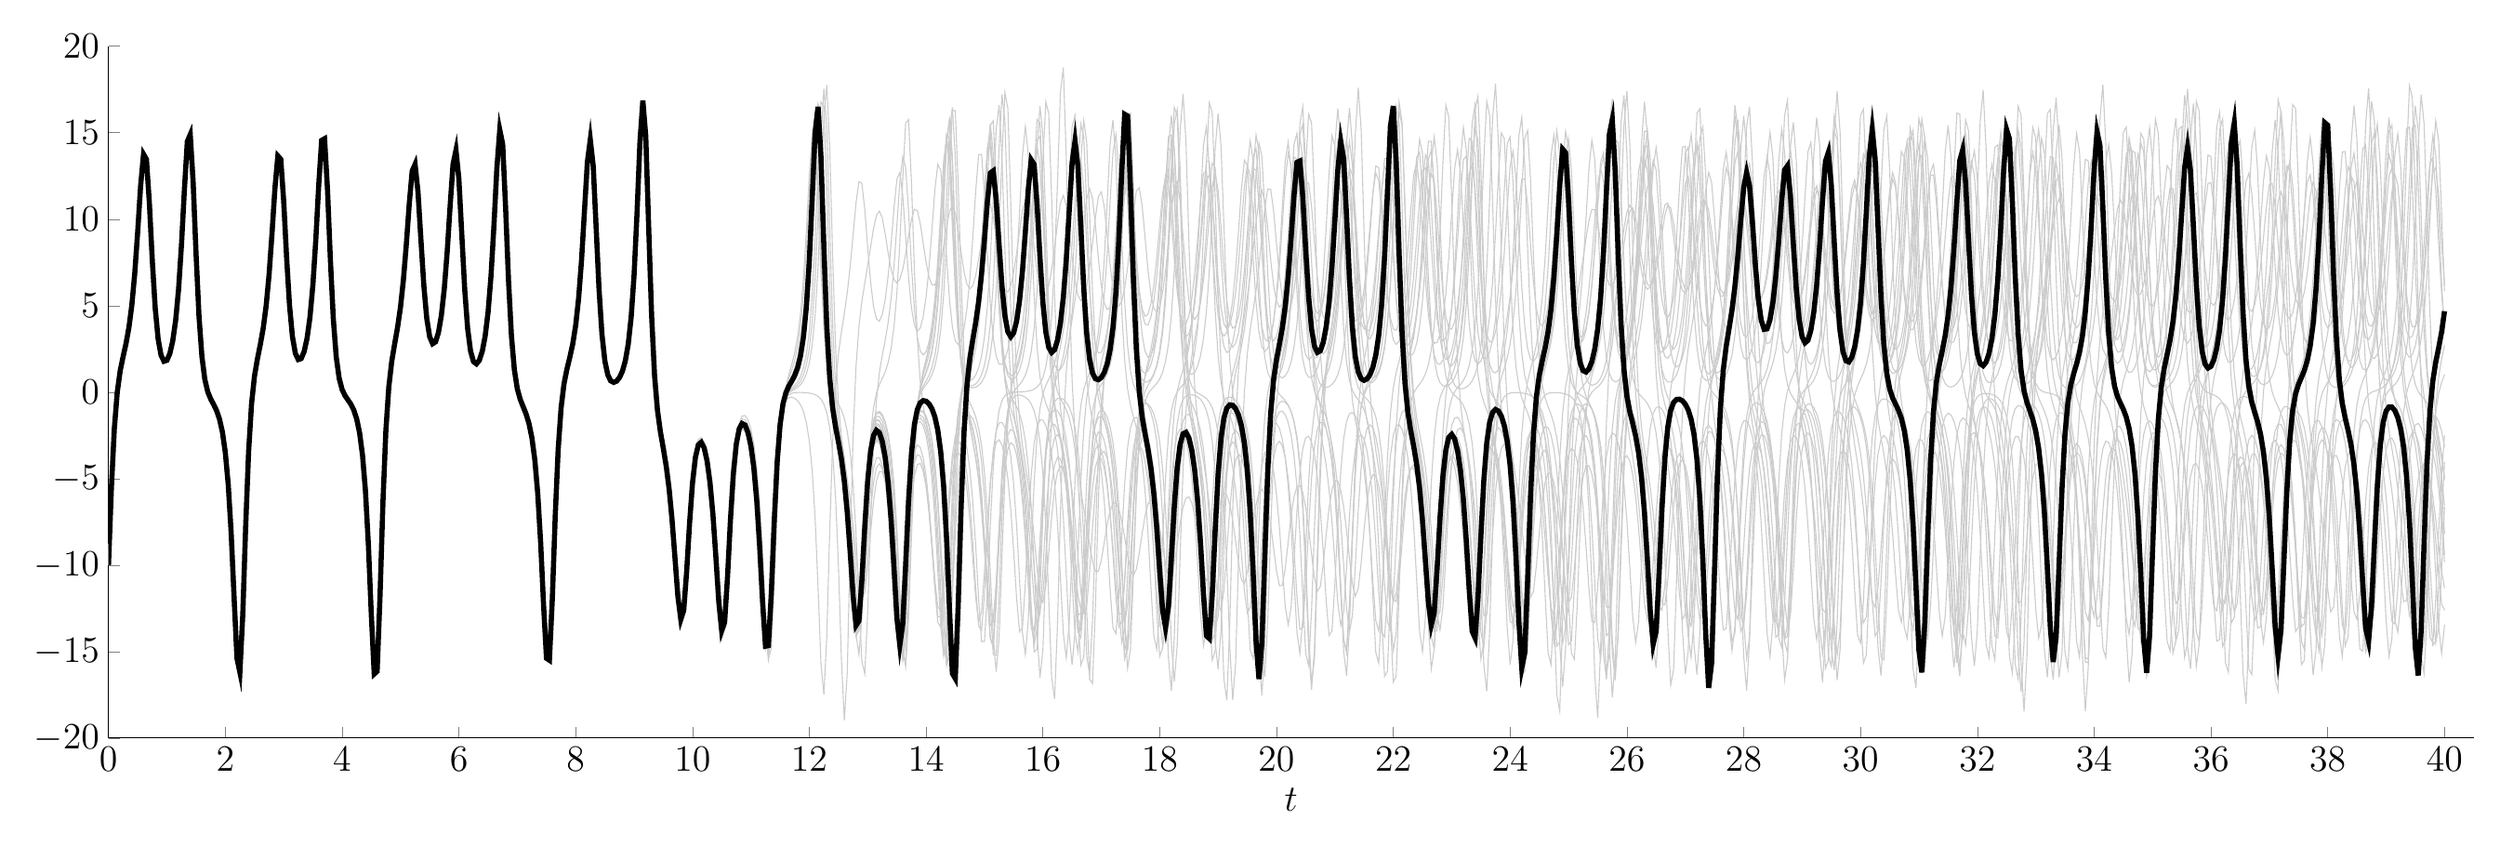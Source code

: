 % This file was created by matlab2tikz.
%
%The latest EFupdates can be retrieved from
%  http://www.mathworks.com/matlabcentral/fileexchange/22022-matlab2tikz-matlab2tikz
%where you can also make suggestions and rate matlab2tikz.
%
\begin{tikzpicture}

\begin{axis}[%
width=12.72in,
height=3.721in,
at={(2.134in,0.502in)},
scale only axis,
xmin=0,
xmax=40.5,
xlabel={$t$},
xlabel style = {font=\Large},
ymin=-20,
ymax=20,
axis background/.style={fill=white},
axis x line*=bottom,
axis y line*=left,
ticklabel style={font=\Large},legend style={font=\Large},title style={font=\Large}
]
\addplot [color=white!80!black,solid,forget plot]
  table[row sep=crcr]{%
0	-10\\
0.05	-5.529\\
0.1	-2.116\\
0.15	-0.007\\
0.2	1.226\\
0.25	2.051\\
0.3	2.807\\
0.35	3.738\\
0.4	5.039\\
0.45	6.868\\
0.5	9.27\\
0.55	11.913\\
0.6	13.754\\
0.65	13.463\\
0.7	10.944\\
0.75	7.631\\
0.8	4.868\\
0.85	3.08\\
0.9	2.138\\
0.95	1.786\\
1.0	1.841\\
1.05	2.224\\
1.1	2.956\\
1.15	4.139\\
1.2	5.943\\
1.25	8.519\\
1.3	11.716\\
1.35	14.493\\
1.4	14.893\\
1.45	12.126\\
1.5	7.955\\
1.55	4.388\\
1.6	2.054\\
1.65	0.731\\
1.7	0.02\\
1.75	-0.393\\
1.8	-0.708\\
1.85	-1.058\\
1.9	-1.547\\
1.95	-2.296\\
2	-3.473\\
2.05	-5.316\\
2.1	-8.093\\
2.15	-11.809\\
2.2	-15.388\\
2.25	-16.196\\
2.3	-12.826\\
2.35	-7.667\\
2.4	-3.392\\
2.45	-0.664\\
2.5	0.924\\
2.55	1.923\\
2.6	2.755\\
2.65	3.708\\
2.7	5.0\\
2.75	6.803\\
2.8	9.169\\
2.85	11.787\\
2.9	13.657\\
2.95	13.467\\
3.0	11.053\\
3.05	7.785\\
3.1	5.015\\
3.15	3.204\\
3.2	2.243\\
3.25	1.885\\
3.3	1.945\\
3.35	2.346\\
3.4	3.108\\
3.45	4.337\\
3.5	6.195\\
3.55	8.817\\
3.6	11.984\\
3.65	14.564\\
3.7	14.647\\
3.75	11.716\\
3.8	7.623\\
3.85	4.222\\
3.9	2.029\\
3.95	0.8\\
4	0.155\\
4.05	-0.2\\
4.1	-0.446\\
4.15	-0.696\\
4.2	-1.032\\
4.25	-1.544\\
4.3	-2.355\\
4.35	-3.652\\
4.4	-5.707\\
4.45	-8.805\\
4.5	-12.839\\
4.55	-16.297\\
4.6	-16.138\\
4.65	-11.738\\
4.7	-6.298\\
4.75	-2.199\\
4.8	0.306\\
4.85	1.779\\
4.9	2.791\\
4.95	3.748\\
5.0	4.921\\
5.05	6.497\\
5.1	8.55\\
5.15	10.885\\
5.2	12.789\\
5.25	13.171\\
5.3	11.559\\
5.35	8.798\\
5.4	6.145\\
5.45	4.258\\
5.5	3.2\\
5.55	2.804\\
5.6	2.912\\
5.65	3.452\\
5.7	4.446\\
5.75	5.981\\
5.8	8.138\\
5.85	10.783\\
5.9	13.193\\
5.95	13.987\\
6.0	12.312\\
6.05	9.086\\
6.1	5.927\\
6.15	3.674\\
6.2	2.371\\
6.25	1.771\\
6.3	1.641\\
6.35	1.848\\
6.4	2.366\\
6.45	3.254\\
6.5	4.653\\
6.55	6.751\\
6.6	9.653\\
6.65	12.961\\
6.7	15.165\\
6.75	14.311\\
6.8	10.625\\
6.85	6.409\\
6.9	3.227\\
6.95	1.281\\
7.0	0.201\\
7.05	-0.409\\
7.1	-0.831\\
7.15	-1.249\\
7.2	-1.799\\
7.25	-2.618\\
7.3	-3.884\\
7.35	-5.828\\
7.4	-8.667\\
7.45	-12.27\\
7.5	-15.375\\
7.55	-15.531\\
7.6	-11.992\\
7.65	-7.183\\
7.7	-3.336\\
7.75	-0.911\\
7.8	0.484\\
7.85	1.343\\
7.9	2.035\\
7.95	2.815\\
8	3.887\\
8.05	5.442\\
8.1	7.649\\
8.15	10.483\\
8.2	13.306\\
8.25	14.584\\
8.3	13.044\\
8.35	9.512\\
8.4	5.923\\
8.45	3.334\\
8.5	1.803\\
8.55	1.02\\
8.6	0.686\\
8.65	0.609\\
8.7	0.696\\
8.75	0.926\\
8.8	1.33\\
8.85	1.99\\
8.9	3.056\\
8.95	4.759\\
9.0	7.395\\
9.05	11.105\\
9.1	15.102\\
9.15	16.766\\
9.2	13.888\\
9.25	8.473\\
9.3	3.713\\
9.35	0.608\\
9.4	-1.21\\
9.45	-2.35\\
9.5	-3.283\\
9.55	-4.33\\
9.6	-5.712\\
9.65	-7.565\\
9.7	-9.844\\
9.75	-12.088\\
9.8	-13.294\\
9.85	-12.535\\
9.9	-10.095\\
9.95	-7.236\\
10.0	-4.953\\
10.05	-3.528\\
10.1	-2.851\\
10.15	-2.739\\
10.2	-3.076\\
10.25	-3.84\\
10.3	-5.097\\
10.35	-6.95\\
10.4	-9.416\\
10.45	-12.119\\
10.5	-13.942\\
10.55	-13.505\\
10.6	-10.807\\
10.65	-7.395\\
10.7	-4.615\\
10.75	-2.842\\
10.8	-1.911\\
10.85	-1.553\\
10.9	-1.577\\
10.95	-1.9\\
11.0	-2.533\\
11.05	-3.57\\
11.1	-5.18\\
11.15	-7.561\\
11.2	-10.734\\
11.25	-13.991\\
11.3	-15.418\\
11.35	-13.419\\
11.4	-9.19\\
11.45	-5.131\\
11.5	-2.327\\
11.55	-0.682\\
11.6	0.236\\
11.65	0.802\\
11.7	1.273\\
11.75	1.824\\
11.8	2.608\\
11.85	3.795\\
11.9	5.6\\
11.95	8.231\\
12.0	11.622\\
12.05	14.76\\
12.1	15.446\\
12.15	12.567\\
12.2	8.033\\
12.25	4.14\\
12.3	1.6\\
12.35	0.138\\
12.4	-0.706\\
12.45	-1.295\\
12.5	-1.877\\
12.55	-2.636\\
12.6	-3.747\\
12.65	-5.41\\
12.7	-7.817\\
12.75	-10.947\\
12.8	-14.022\\
12.85	-15.169\\
12.9	-13.037\\
12.95	-8.927\\
13.0	-5.07\\
13.05	-2.426\\
13.1	-0.888\\
13.15	-0.051\\
13.2	0.432\\
13.25	0.791\\
13.3	1.177\\
13.35	1.708\\
13.4	2.515\\
13.45	3.774\\
13.5	5.726\\
13.55	8.608\\
13.6	12.316\\
13.65	15.565\\
13.7	15.758\\
13.75	12.071\\
13.8	7.08\\
13.85	3.119\\
13.9	0.635\\
13.95	-0.803\\
14.0	-1.714\\
14.05	-2.482\\
14.1	-3.378\\
14.15	-4.61\\
14.2	-6.364\\
14.25	-8.739\\
14.3	-11.515\\
14.35	-13.754\\
14.4	-13.964\\
14.45	-11.654\\
14.5	-8.176\\
14.55	-5.113\\
14.6	-3.065\\
14.65	-1.932\\
14.7	-1.433\\
14.75	-1.34\\
14.8	-1.536\\
14.85	-2.0\\
14.9	-2.793\\
14.95	-4.055\\
15.0	-5.989\\
15.05	-8.783\\
15.1	-12.26\\
15.15	-15.165\\
15.2	-15.219\\
15.25	-11.816\\
15.3	-7.235\\
15.35	-3.551\\
15.4	-1.224\\
15.45	0.105\\
15.5	0.891\\
15.55	1.479\\
15.6	2.105\\
15.65	2.951\\
15.7	4.199\\
15.75	6.054\\
15.8	8.671\\
15.85	11.876\\
15.9	14.572\\
15.95	14.804\\
16.0	11.919\\
16.05	7.756\\
16.1	4.256\\
16.15	1.988\\
16.2	0.708\\
16.25	0.023\\
16.3	-0.374\\
16.35	-0.678\\
16.4	-1.015\\
16.45	-1.487\\
16.5	-2.211\\
16.55	-3.352\\
16.6	-5.145\\
16.65	-7.863\\
16.7	-11.555\\
16.75	-15.25\\
16.8	-16.339\\
16.85	-13.171\\
16.9	-7.975\\
16.95	-3.569\\
17.0	-0.73\\
17.05	0.925\\
17.1	1.96\\
17.15	2.809\\
17.2	3.771\\
17.25	5.065\\
17.3	6.861\\
17.35	9.204\\
17.4	11.774\\
17.45	13.585\\
17.5	13.367\\
17.55	10.986\\
17.6	7.781\\
17.65	5.065\\
17.7	3.29\\
17.75	2.354\\
17.8	2.021\\
17.85	2.114\\
17.9	2.563\\
17.95	3.396\\
18.0	4.724\\
18.05	6.704\\
18.1	9.421\\
18.15	12.516\\
18.2	14.675\\
18.25	14.138\\
18.3	10.906\\
18.35	6.961\\
18.4	3.859\\
18.45	1.921\\
18.5	0.865\\
18.55	0.336\\
18.6	0.079\\
18.65	-0.055\\
18.7	-0.147\\
18.75	-0.242\\
18.8	-0.373\\
18.85	-0.577\\
18.9	-0.907\\
18.95	-1.451\\
19.0	-2.353\\
19.05	-3.851\\
19.1	-6.291\\
19.15	-10.019\\
19.2	-14.692\\
19.25	-17.797\\
19.3	-15.716\\
19.35	-9.656\\
19.4	-3.866\\
19.45	-0.021\\
19.5	2.231\\
19.55	3.626\\
19.6	4.732\\
19.65	5.9\\
19.7	7.31\\
19.75	8.965\\
19.8	10.622\\
19.85	11.744\\
19.9	11.74\\
19.95	10.506\\
20.0	8.603\\
20.05	6.769\\
20.1	5.449\\
20.15	4.753\\
20.2	4.633\\
20.25	5.023\\
20.3	5.89\\
20.35	7.219\\
20.4	8.931\\
20.45	10.738\\
20.5	12.032\\
20.55	12.097\\
20.6	10.758\\
20.65	8.647\\
20.7	6.614\\
20.75	5.155\\
20.8	4.372\\
20.85	4.192\\
20.9	4.531\\
20.95	5.354\\
21.0	6.665\\
21.05	8.441\\
21.1	10.464\\
21.15	12.148\\
21.2	12.621\\
21.25	11.438\\
21.3	9.158\\
21.35	6.806\\
21.4	5.042\\
21.45	4.02\\
21.5	3.653\\
21.55	3.821\\
21.6	4.468\\
21.65	5.606\\
21.7	7.272\\
21.75	9.409\\
21.8	11.639\\
21.85	13.065\\
21.9	12.712\\
21.95	10.59\\
22.0	7.812\\
22.05	5.446\\
22.1	3.897\\
22.15	3.117\\
22.2	2.936\\
22.25	3.228\\
22.3	3.961\\
22.35	5.184\\
22.4	6.987\\
22.45	9.371\\
22.5	11.97\\
22.55	13.725\\
22.6	13.351\\
22.65	10.816\\
22.7	7.551\\
22.75	4.849\\
22.8	3.111\\
22.85	2.204\\
22.9	1.883\\
22.95	1.971\\
23.0	2.4\\
23.05	3.195\\
23.1	4.469\\
23.15	6.386\\
23.2	9.066\\
23.25	12.238\\
23.3	14.68\\
23.35	14.502\\
23.4	11.393\\
23.45	7.311\\
23.5	4.008\\
23.55	1.908\\
23.6	0.742\\
23.65	0.131\\
23.7	-0.207\\
23.75	-0.445\\
23.8	-0.691\\
23.85	-1.026\\
23.9	-1.538\\
23.95	-2.35\\
24.0	-3.652\\
24.05	-5.713\\
24.1	-8.825\\
24.15	-12.88\\
24.2	-16.341\\
24.25	-16.148\\
24.3	-11.704\\
24.35	-6.242\\
24.4	-2.142\\
24.45	0.36\\
24.5	1.833\\
24.55	2.85\\
24.6	3.816\\
24.65	5.003\\
24.7	6.593\\
24.75	8.652\\
24.8	10.965\\
24.85	12.805\\
24.9	13.097\\
24.95	11.433\\
25.0	8.686\\
25.05	6.083\\
25.1	4.246\\
25.15	3.227\\
25.2	2.863\\
25.25	3.0\\
25.3	3.572\\
25.35	4.607\\
25.4	6.191\\
25.45	8.388\\
25.5	11.024\\
25.55	13.309\\
25.6	13.867\\
25.65	12.007\\
25.7	8.77\\
25.75	5.714\\
25.8	3.58\\
25.85	2.37\\
25.9	1.837\\
25.95	1.762\\
26.0	2.028\\
26.05	2.623\\
26.1	3.621\\
26.15	5.171\\
26.2	7.453\\
26.25	10.485\\
26.3	13.634\\
26.35	15.156\\
26.4	13.475\\
26.45	9.526\\
26.5	5.571\\
26.55	2.767\\
26.6	1.106\\
26.65	0.204\\
26.7	-0.299\\
26.75	-0.645\\
26.8	-0.986\\
26.85	-1.438\\
26.9	-2.117\\
26.95	-3.176\\
27.0	-4.837\\
27.05	-7.365\\
27.1	-10.871\\
27.15	-14.633\\
27.2	-16.32\\
27.25	-13.872\\
27.3	-8.892\\
27.35	-4.324\\
27.4	-1.27\\
27.45	0.522\\
27.5	1.603\\
27.55	2.425\\
27.6	3.3\\
27.65	4.456\\
27.7	6.082\\
27.75	8.296\\
27.8	10.952\\
27.85	13.289\\
27.9	13.923\\
27.95	12.109\\
28.0	8.858\\
28.05	5.76\\
28.1	3.585\\
28.15	2.345\\
28.2	1.788\\
28.25	1.691\\
28.3	1.931\\
28.35	2.49\\
28.4	3.434\\
28.45	4.913\\
28.5	7.109\\
28.55	10.091\\
28.6	13.338\\
28.65	15.204\\
28.7	13.901\\
28.75	10.041\\
28.8	5.944\\
28.85	2.959\\
28.9	1.163\\
28.95	0.176\\
29.0	-0.381\\
29.05	-0.77\\
29.1	-1.16\\
29.15	-1.678\\
29.2	-2.454\\
29.25	-3.661\\
29.3	-5.528\\
29.35	-8.296\\
29.4	-11.914\\
29.45	-15.262\\
29.5	-15.844\\
29.55	-12.521\\
29.6	-7.596\\
29.65	-3.531\\
29.7	-0.936\\
29.75	0.566\\
29.8	1.491\\
29.85	2.232\\
29.9	3.063\\
29.95	4.195\\
30.0	5.819\\
30.05	8.075\\
30.1	10.868\\
30.15	13.452\\
30.2	14.306\\
30.25	12.478\\
30.3	9.006\\
30.35	5.662\\
30.4	3.313\\
30.45	1.955\\
30.5	1.298\\
30.55	1.08\\
30.6	1.144\\
30.65	1.433\\
30.7	1.972\\
30.75	2.853\\
30.8	4.247\\
30.85	6.389\\
30.9	9.464\\
30.95	13.159\\
31.0	15.827\\
31.05	15.028\\
31.1	10.863\\
31.15	6.104\\
31.2	2.576\\
31.25	0.427\\
31.3	-0.813\\
31.35	-1.619\\
31.4	-2.337\\
31.45	-3.205\\
31.5	-4.425\\
31.55	-6.185\\
31.6	-8.608\\
31.65	-11.507\\
31.7	-13.934\\
31.75	-14.264\\
31.8	-11.878\\
31.85	-8.207\\
31.9	-4.974\\
31.95	-2.813\\
32.0	-1.605\\
32.05	-1.032\\
32.1	-0.841\\
32.15	-0.888\\
32.2	-1.12\\
32.25	-1.554\\
32.3	-2.272\\
32.35	-3.42\\
32.4	-5.229\\
32.45	-7.961\\
32.5	-11.645\\
32.55	-15.27\\
32.6	-16.241\\
32.65	-13.02\\
32.7	-7.877\\
32.75	-3.545\\
32.8	-0.76\\
32.85	0.861\\
32.9	1.874\\
32.95	2.703\\
33.0	3.643\\
33.05	4.913\\
33.1	6.688\\
33.15	9.031\\
33.2	11.661\\
33.25	13.612\\
33.3	13.552\\
33.35	11.22\\
33.4	7.947\\
33.45	5.125\\
33.5	3.261\\
33.55	2.259\\
33.6	1.872\\
33.65	1.909\\
33.7	2.286\\
33.75	3.018\\
33.8	4.204\\
33.85	6.008\\
33.9	8.573\\
33.95	11.732\\
34.0	14.442\\
34.05	14.79\\
34.1	12.044\\
34.15	7.939\\
34.2	4.433\\
34.25	2.138\\
34.3	0.841\\
34.35	0.155\\
34.4	-0.224\\
34.45	-0.488\\
34.5	-0.756\\
34.55	-1.117\\
34.6	-1.666\\
34.65	-2.533\\
34.7	-3.916\\
34.75	-6.089\\
34.8	-9.312\\
34.85	-13.354\\
34.9	-16.453\\
34.95	-15.668\\
35.0	-10.998\\
35.05	-5.725\\
35.1	-1.895\\
35.15	0.418\\
35.2	1.786\\
35.25	2.753\\
35.3	3.698\\
35.35	4.882\\
35.4	6.49\\
35.45	8.595\\
35.5	10.995\\
35.55	12.943\\
35.6	13.29\\
35.65	11.565\\
35.7	8.693\\
35.75	5.978\\
35.8	4.07\\
35.85	3.007\\
35.9	2.603\\
35.95	2.692\\
36.0	3.196\\
36.05	4.137\\
36.1	5.609\\
36.15	7.719\\
36.2	10.402\\
36.25	13.04\\
36.3	14.233\\
36.35	12.846\\
36.4	9.589\\
36.45	6.209\\
36.5	3.73\\
36.55	2.256\\
36.6	1.53\\
36.65	1.286\\
36.7	1.36\\
36.75	1.693\\
36.8	2.308\\
36.85	3.311\\
36.9	4.879\\
36.95	7.233\\
37.0	10.458\\
37.05	13.943\\
37.1	15.739\\
37.15	13.918\\
37.2	9.527\\
37.25	5.195\\
37.3	2.172\\
37.35	0.383\\
37.4	-0.641\\
37.45	-1.315\\
37.5	-1.93\\
37.55	-2.692\\
37.6	-3.785\\
37.65	-5.404\\
37.7	-7.733\\
37.75	-10.75\\
37.8	-13.741\\
37.85	-14.964\\
37.9	-13.078\\
37.95	-9.183\\
38.0	-5.409\\
38.05	-2.774\\
38.1	-1.231\\
38.15	-0.412\\
38.2	0.014\\
38.25	0.266\\
38.3	0.472\\
38.35	0.715\\
38.4	1.068\\
38.45	1.619\\
38.5	2.504\\
38.55	3.928\\
38.6	6.186\\
38.65	9.553\\
38.7	13.756\\
38.75	16.823\\
38.8	15.653\\
38.85	10.592\\
38.9	5.187\\
38.95	1.374\\
39.0	-0.902\\
39.05	-2.267\\
39.1	-3.275\\
39.15	-4.302\\
39.2	-5.598\\
39.25	-7.311\\
39.3	-9.428\\
39.35	-11.586\\
39.4	-12.929\\
39.45	-12.55\\
39.5	-10.493\\
39.55	-7.817\\
39.6	-5.536\\
39.65	-4.043\\
39.7	-3.301\\
39.75	-3.155\\
39.8	-3.491\\
39.85	-4.281\\
39.9	-5.576\\
39.95	-7.444\\
40.0	-9.829\\
};
\addplot [color=white!80!black,solid,forget plot]
  table[row sep=crcr]{%
0	-10\\
0.05	-5.526\\
0.1	-2.114\\
0.15	-0.006\\
0.2	1.227\\
0.25	2.051\\
0.3	2.808\\
0.35	3.74\\
0.4	5.04\\
0.45	6.87\\
0.5	9.274\\
0.55	11.915\\
0.6	13.754\\
0.65	13.463\\
0.7	10.944\\
0.75	7.633\\
0.8	4.869\\
0.85	3.081\\
0.9	2.138\\
0.95	1.786\\
1.0	1.841\\
1.05	2.224\\
1.1	2.955\\
1.15	4.137\\
1.2	5.94\\
1.25	8.514\\
1.3	11.71\\
1.35	14.49\\
1.4	14.895\\
1.45	12.13\\
1.5	7.961\\
1.55	4.395\\
1.6	2.059\\
1.65	0.734\\
1.7	0.022\\
1.75	-0.392\\
1.8	-0.708\\
1.85	-1.056\\
1.9	-1.544\\
1.95	-2.292\\
2.0	-3.468\\
2.05	-5.309\\
2.1	-8.083\\
2.15	-11.797\\
2.2	-15.381\\
2.25	-16.2\\
2.3	-12.838\\
2.35	-7.678\\
2.4	-3.399\\
2.45	-0.667\\
2.5	0.922\\
2.55	1.922\\
2.6	2.753\\
2.65	3.706\\
2.7	4.996\\
2.75	6.798\\
2.8	9.163\\
2.85	11.779\\
2.9	13.655\\
2.95	13.47\\
3.0	11.062\\
3.05	7.795\\
3.1	5.022\\
3.15	3.208\\
3.2	2.245\\
3.25	1.885\\
3.3	1.944\\
3.35	2.344\\
3.4	3.106\\
3.45	4.332\\
3.5	6.19\\
3.55	8.809\\
3.6	11.975\\
3.65	14.559\\
3.7	14.652\\
3.75	11.725\\
3.8	7.632\\
3.85	4.226\\
3.9	2.03\\
3.95	0.801\\
4.0	0.155\\
4.05	-0.2\\
4.1	-0.446\\
4.15	-0.696\\
4.2	-1.032\\
4.25	-1.544\\
4.3	-2.355\\
4.35	-3.652\\
4.4	-5.704\\
4.45	-8.799\\
4.5	-12.833\\
4.55	-16.292\\
4.6	-16.143\\
4.65	-11.754\\
4.7	-6.309\\
4.75	-2.209\\
4.8	0.301\\
4.85	1.775\\
4.9	2.788\\
4.95	3.744\\
5.0	4.916\\
5.05	6.491\\
5.1	8.543\\
5.15	10.879\\
5.2	12.786\\
5.25	13.174\\
5.3	11.568\\
5.35	8.808\\
5.4	6.152\\
5.45	4.262\\
5.5	3.201\\
5.55	2.803\\
5.6	2.909\\
5.65	3.447\\
5.7	4.439\\
5.75	5.971\\
5.8	8.127\\
5.85	10.772\\
5.9	13.186\\
5.95	13.991\\
6.0	12.325\\
6.05	9.098\\
6.1	5.933\\
6.15	3.678\\
6.2	2.372\\
6.25	1.77\\
6.3	1.638\\
6.35	1.843\\
6.4	2.358\\
6.45	3.243\\
6.5	4.637\\
6.55	6.729\\
6.6	9.626\\
6.65	12.938\\
6.7	15.161\\
6.75	14.334\\
6.8	10.658\\
6.85	6.436\\
6.9	3.244\\
6.95	1.288\\
7.0	0.202\\
7.05	-0.411\\
7.1	-0.835\\
7.15	-1.254\\
7.2	-1.805\\
7.25	-2.627\\
7.3	-3.895\\
7.35	-5.842\\
7.4	-8.687\\
7.45	-12.29\\
7.5	-15.38\\
7.55	-15.511\\
7.6	-11.96\\
7.65	-7.161\\
7.7	-3.324\\
7.75	-0.911\\
7.8	0.478\\
7.85	1.334\\
7.9	2.022\\
7.95	2.799\\
8.0	3.867\\
8.05	5.418\\
8.1	7.623\\
8.15	10.459\\
8.2	13.296\\
8.25	14.6\\
8.3	13.078\\
8.35	9.543\\
8.4	5.937\\
8.45	3.335\\
8.5	1.794\\
8.55	1.003\\
8.6	0.662\\
8.65	0.576\\
8.7	0.652\\
8.75	0.863\\
8.8	1.237\\
8.85	1.851\\
8.9	2.844\\
8.95	4.437\\
9.0	6.925\\
9.05	10.51\\
9.1	14.621\\
9.15	16.856\\
9.2	14.591\\
9.25	9.26\\
9.3	4.25\\
9.35	0.892\\
9.4	-1.085\\
9.45	-2.299\\
9.5	-3.253\\
9.55	-4.285\\
9.6	-5.627\\
9.65	-7.422\\
9.7	-9.644\\
9.75	-11.878\\
9.8	-13.177\\
9.85	-12.599\\
9.9	-10.306\\
9.95	-7.495\\
10.0	-5.184\\
10.05	-3.712\\
10.1	-2.996\\
10.15	-2.861\\
10.2	-3.186\\
10.25	-3.949\\
10.3	-5.205\\
10.35	-7.05\\
10.4	-9.485\\
10.45	-12.117\\
10.5	-13.84\\
10.55	-13.351\\
10.6	-10.699\\
10.65	-7.379\\
10.7	-4.679\\
10.75	-2.961\\
10.8	-2.069\\
10.85	-1.75\\
10.9	-1.826\\
10.95	-2.226\\
11	-2.973\\
11.05	-4.178\\
11.1	-6.011\\
11.15	-8.625\\
11.2	-11.847\\
11.25	-14.592\\
11.3	-14.874\\
11.35	-11.988\\
11.4	-7.787\\
11.45	-4.247\\
11.5	-1.95\\
11.55	-0.651\\
11.6	0.052\\
11.65	0.47\\
11.7	0.804\\
11.75	1.187\\
11.8	1.731\\
11.85	2.567\\
11.9	3.878\\
11.95	5.913\\
12	8.908\\
12.05	12.701\\
12.1	15.84\\
12.15	15.653\\
12.2	11.637\\
12.25	6.597\\
12.3	2.731\\
12.35	0.343\\
12.4	-1.044\\
12.45	-1.95\\
12.5	-2.754\\
12.55	-3.721\\
12.6	-5.059\\
12.65	-6.936\\
12.7	-9.397\\
12.75	-12.082\\
12.8	-13.891\\
12.85	-13.47\\
12.9	-10.809\\
12.95	-7.43\\
13	-4.666\\
13.05	-2.902\\
13.1	-1.977\\
13.15	-1.628\\
13.2	-1.666\\
13.25	-2.014\\
13.3	-2.685\\
13.35	-3.778\\
13.4	-5.465\\
13.45	-7.928\\
13.5	-11.129\\
13.55	-14.233\\
13.6	-15.268\\
13.65	-12.931\\
13.7	-8.686\\
13.75	-4.808\\
13.8	-2.188\\
13.85	-0.67\\
13.9	0.169\\
13.95	0.681\\
14.0	1.103\\
14.05	1.595\\
14.1	2.296\\
14.15	3.365\\
14.2	5.009\\
14.25	7.467\\
14.3	10.803\\
14.35	14.298\\
14.4	15.849\\
14.45	13.641\\
14.5	9.056\\
14.55	4.751\\
14.6	1.825\\
14.65	0.109\\
14.7	-0.888\\
14.75	-1.58\\
14.8	-2.254\\
14.85	-3.12\\
14.9	-4.368\\
14.95	-6.194\\
15.0	-8.729\\
15.05	-11.774\\
15.1	-14.279\\
15.15	-14.47\\
15.2	-11.783\\
15.25	-7.883\\
15.3	-4.559\\
15.35	-2.385\\
15.4	-1.171\\
15.45	-0.564\\
15.5	-0.29\\
15.55	-0.186\\
15.6	-0.169\\
15.65	-0.206\\
15.7	-0.29\\
15.75	-0.436\\
15.8	-0.679\\
15.85	-1.08\\
15.9	-1.747\\
15.95	-2.86\\
16.0	-4.705\\
16.05	-7.669\\
16.1	-11.96\\
16.15	-16.501\\
16.2	-17.735\\
16.25	-13.419\\
16.3	-6.978\\
16.35	-1.921\\
16.4	1.189\\
16.45	3.008\\
16.5	4.234\\
16.55	5.338\\
16.6	6.593\\
16.65	8.097\\
16.7	9.751\\
16.75	11.176\\
16.8	11.787\\
16.85	11.19\\
16.9	9.61\\
16.95	7.734\\
17.0	6.165\\
17.05	5.171\\
17.1	4.774\\
17.15	4.913\\
17.2	5.538\\
17.25	6.625\\
17.3	8.134\\
17.35	9.888\\
17.4	11.443\\
17.45	12.111\\
17.5	11.42\\
17.55	9.64\\
17.6	7.568\\
17.65	5.872\\
17.7	4.812\\
17.75	4.383\\
17.8	4.504\\
17.85	5.118\\
17.9	6.211\\
17.95	7.772\\
18.0	9.672\\
18.05	11.492\\
18.1	12.463\\
18.15	11.924\\
18.2	10.044\\
18.25	7.723\\
18.3	5.772\\
18.35	4.516\\
18.4	3.941\\
18.45	3.941\\
18.5	4.436\\
18.55	5.414\\
18.6	6.9\\
18.65	8.863\\
18.7	11.023\\
18.75	12.651\\
18.8	12.779\\
18.85	11.129\\
18.9	8.547\\
18.95	6.131\\
19.0	4.441\\
19.05	3.524\\
19.1	3.243\\
19.15	3.469\\
19.2	4.154\\
19.25	5.328\\
19.3	7.059\\
19.35	9.326\\
19.4	11.768\\
19.45	13.414\\
19.5	13.108\\
19.55	10.799\\
19.6	7.75\\
19.65	5.173\\
19.7	3.493\\
19.75	2.624\\
19.8	2.354\\
19.85	2.529\\
19.9	3.095\\
19.95	4.094\\
20.0	5.641\\
20.05	7.858\\
20.1	10.672\\
20.15	13.386\\
20.2	14.465\\
20.25	12.781\\
20.3	9.269\\
20.35	5.793\\
20.4	3.319\\
20.45	1.869\\
20.5	1.145\\
20.55	0.864\\
20.6	0.851\\
20.65	1.029\\
20.7	1.399\\
20.75	2.02\\
20.8	3.02\\
20.85	4.605\\
20.9	7.04\\
20.95	10.477\\
21.0	14.332\\
21.05	16.398\\
21.1	14.338\\
21.15	9.402\\
21.2	4.662\\
21.25	1.433\\
21.3	-0.475\\
21.35	-1.617\\
21.4	-2.466\\
21.45	-3.35\\
21.5	-4.504\\
21.55	-6.117\\
21.6	-8.301\\
21.65	-10.908\\
21.7	-13.193\\
21.75	-13.82\\
21.8	-12.065\\
21.85	-8.899\\
21.9	-5.859\\
21.95	-3.713\\
22.0	-2.487\\
22.05	-1.946\\
22.1	-1.875\\
22.15	-2.159\\
22.2	-2.786\\
22.25	-3.832\\
22.299	-5.447\\
22.35	-7.796\\
22.4	-10.843\\
22.45	-13.84\\
22.5	-15.006\\
22.55	-13.021\\
22.6	-9.065\\
22.65	-5.286\\
22.7	-2.666\\
22.75	-1.138\\
22.8	-0.323\\
22.85	0.112\\
22.9	0.386\\
22.95	0.632\\
23.0	0.94\\
23.049	1.397\\
23.099	2.115\\
23.149	3.261\\
23.2	5.083\\
23.25	7.876\\
23.3	11.714\\
23.35	15.569\\
23.4	16.623\\
23.45	13.156\\
23.5	7.689\\
23.55	3.162\\
23.6	0.285\\
23.65	-1.396\\
23.7	-2.479\\
23.75	-3.41\\
23.8	-4.492\\
23.85	-5.934\\
23.9	-7.856\\
23.95	-10.175\\
24.0	-12.352\\
24.05	-13.327\\
24.1	-12.282\\
24.15	-9.695\\
24.2	-6.868\\
24.25	-4.694\\
24.3	-3.38\\
24.35	-2.791\\
24.4	-2.744\\
24.45	-3.136\\
24.5	-3.958\\
24.55	-5.286\\
24.6	-7.222\\
24.65	-9.757\\
24.7	-12.437\\
24.75	-14.047\\
24.8	-13.282\\
24.85	-10.385\\
24.9	-6.988\\
24.95	-4.322\\
25.0	-2.665\\
25.05	-1.817\\
25.1	-1.512\\
25.15	-1.57\\
25.2	-1.919\\
25.25	-2.581\\
25.3	-3.658\\
25.35	-5.325\\
25.4	-7.778\\
25.45	-11.011\\
25.5	-14.227\\
25.55	-15.424\\
25.6	-13.149\\
25.65	-8.826\\
25.7	-4.831\\
25.75	-2.121\\
25.8	-0.543\\
25.85	0.342\\
25.9	0.902\\
25.95	1.391\\
26.0	1.982\\
26.05	2.832\\
26.1	4.118\\
26.15	6.06\\
26.2	8.839\\
26.25	12.263\\
26.3	15.079\\
26.35	15.084\\
26.4	11.734\\
26.45	7.248\\
26.5	3.636\\
26.549	1.35\\
26.599	0.052\\
26.649	-0.703\\
26.7	-1.246\\
26.75	-1.804\\
26.799	-2.546\\
26.849	-3.645\\
26.899	-5.302\\
26.95	-7.72\\
27.0	-10.899\\
27.049	-14.081\\
27.099	-15.336\\
27.149	-13.198\\
27.2	-8.977\\
27.25	-5.009\\
27.299	-2.293\\
27.349	-0.706\\
27.399	0.172\\
27.45	0.708\\
27.5	1.146\\
27.549	1.654\\
27.599	2.375\\
27.649	3.471\\
27.7	5.151\\
27.75	7.646\\
27.799	10.991\\
27.849	14.404\\
27.899	15.751\\
27.95	13.386\\
28.0	8.822\\
28.049	4.623\\
28.099	1.795\\
28.149	0.143\\
28.2	-0.813\\
28.25	-1.474\\
28.3	-2.117\\
28.35	-2.943\\
28.4	-4.14\\
28.45	-5.905\\
28.5	-8.395\\
28.55	-11.477\\
28.599	-14.2\\
28.649	-14.739\\
28.7	-12.24\\
28.75	-8.259\\
28.799	-4.749\\
28.85	-2.411\\
28.899	-1.084\\
28.95	-0.396\\
29.0	-0.048\\
29.05	0.145\\
29.1	0.292\\
29.15	0.456\\
29.2	0.69\\
29.25	1.056\\
29.3	1.646\\
29.35	2.608\\
29.4	4.178\\
29.45	6.685\\
29.5	10.399\\
29.55	14.824\\
29.6	17.396\\
29.65	15.039\\
29.7	9.266\\
29.75	3.889\\
29.8	0.327\\
29.85	-1.765\\
29.9	-3.069\\
29.95	-4.121\\
30.0	-5.265\\
30.05	-6.706\\
30.1	-8.504\\
30.15	-10.476\\
30.2	-12.057\\
30.25	-12.44\\
30.3	-11.253\\
30.35	-9.058\\
30.4	-6.816\\
30.45	-5.14\\
30.5	-4.181\\
30.55	-3.861\\
30.6	-4.074\\
30.65	-4.771\\
30.7	-5.96\\
30.75	-7.661\\
30.8	-9.769\\
30.85	-11.831\\
30.9	-12.944\\
30.95	-12.294\\
31.0	-10.102\\
31.05	-7.468\\
31.1	-5.315\\
31.15	-3.953\\
31.2	-3.318\\
31.25	-3.257\\
31.3	-3.672\\
31.35	-4.55\\
31.4	-5.944\\
31.45	-7.911\\
31.5	-10.332\\
31.55	-12.616\\
31.6	-13.588\\
31.65	-12.379\\
31.7	-9.574\\
31.75	-6.599\\
31.8	-4.364\\
31.85	-3.031\\
31.9	-2.425\\
31.95	-2.342\\
32.0	-2.667\\
32.05	-3.387\\
32.1	-4.575\\
32.15	-6.364\\
32.2	-8.84\\
32.25	-11.763\\
32.3	-14.096\\
32.35	-14.197\\
32.4	-11.607\\
32.45	-7.892\\
32.5	-4.718\\
32.55	-2.638\\
32.6	-1.488\\
32.65	-0.948\\
32.7	-0.769\\
32.75	-0.811\\
32.8	-1.027\\
32.85	-1.43\\
32.9	-2.097\\
32.95	-3.169\\
33.0	-4.867\\
33.05	-7.469\\
33.1	-11.081\\
33.15	-14.916\\
33.2	-16.487\\
33.25	-13.751\\
33.3	-8.572\\
33.35	-3.964\\
33.4	-0.936\\
33.45	0.838\\
33.5	1.93\\
33.55	2.796\\
33.6	3.751\\
33.65	5.019\\
33.7	6.774\\
33.75	9.067\\
33.8	11.607\\
33.85	13.459\\
33.9	13.373\\
33.95	11.13\\
34.0	7.984\\
34.05	5.257\\
34.1	3.449\\
34.15	2.486\\
34.2	2.139\\
34.25	2.233\\
34.3	2.696\\
34.35	3.556\\
34.4	4.921\\
34.45	6.94\\
34.5	9.668\\
34.55	12.682\\
34.6	14.623\\
34.65	13.852\\
34.7	10.574\\
34.75	6.747\\
34.8	3.793\\
34.85	1.968\\
34.9	0.989\\
34.95	0.522\\
35.0	0.332\\
35.05	0.29\\
35.1	0.337\\
35.15	0.46\\
35.2	0.677\\
35.25	1.036\\
35.3	1.624\\
35.35	2.593\\
35.4	4.18\\
35.45	6.725\\
35.5	10.508\\
35.55	15.001\\
35.6	17.537\\
35.65	14.992\\
35.7	9.07\\
35.75	3.654\\
35.8	0.101\\
35.85	-1.982\\
35.9	-3.289\\
35.95	-4.357\\
36.0	-5.523\\
36.05	-6.979\\
36.1	-8.757\\
36.15	-10.636\\
36.2	-12.034\\
36.25	-12.207\\
36.3	-10.921\\
36.35	-8.784\\
36.4	-6.686\\
36.45	-5.156\\
36.5	-4.315\\
36.55	-4.088\\
36.6	-4.384\\
36.65	-5.165\\
36.7	-6.437\\
36.75	-8.191\\
36.8	-10.251\\
36.85	-12.066\\
36.9	-12.745\\
36.95	-11.717\\
37.0	-9.45\\
37.05	-7.005\\
37.1	-5.12\\
37.15	-3.994\\
37.2	-3.543\\
37.25	-3.639\\
37.3	-4.213\\
37.35	-5.269\\
37.4	-6.856\\
37.45	-8.96\\
37.5	-11.286\\
37.55	-13.015\\
37.6	-13.056\\
37.65	-11.148\\
37.7	-8.31\\
37.749	-5.748\\
37.8	-4.0\\
37.849	-3.062\\
37.9	-2.756\\
37.95	-2.933\\
37.999	-3.537\\
38.05	-4.603\\
38.099	-6.228\\
38.15	-8.479\\
38.2	-11.168\\
38.249	-13.462\\
38.3	-13.936\\
38.349	-11.937\\
38.4	-8.604\\
38.45	-5.525\\
38.499	-3.402\\
38.55	-2.207\\
38.599	-1.677\\
38.65	-1.589\\
38.7	-1.822\\
38.749	-2.36\\
38.8	-3.271\\
38.849	-4.702\\
38.899	-6.847\\
38.95	-9.808\\
38.999	-13.146\\
39.049	-15.275\\
39.099	-14.241\\
39.149	-10.417\\
39.2	-6.179\\
39.249	-3.034\\
39.3	-1.124\\
39.349	-0.061\\
39.4	0.553\\
39.45	1.002\\
39.499	1.471\\
39.55	2.107\\
39.599	3.059\\
39.65	4.523\\
39.7	6.73\\
39.749	9.825\\
39.8	13.389\\
39.849	15.693\\
39.9	14.539\\
39.95	10.373\\
39.999	5.858\\
};
\addplot [color=white!80!black,solid,forget plot]
  table[row sep=crcr]{%
0	-10\\
0.05	-5.527\\
0.1	-2.115\\
0.15	-0.007\\
0.2	1.227\\
0.25	2.051\\
0.3	2.807\\
0.35	3.738\\
0.4	5.037\\
0.45	6.867\\
0.5	9.27\\
0.55	11.913\\
0.6	13.754\\
0.65	13.463\\
0.7	10.945\\
0.75	7.633\\
0.8	4.868\\
0.85	3.08\\
0.9	2.137\\
0.95	1.786\\
1.0	1.841\\
1.05	2.224\\
1.1	2.956\\
1.15	4.138\\
1.2	5.941\\
1.25	8.516\\
1.3	11.712\\
1.35	14.492\\
1.4	14.894\\
1.45	12.125\\
1.5	7.957\\
1.55	4.389\\
1.6	2.055\\
1.65	0.732\\
1.7	0.02\\
1.75	-0.392\\
1.8	-0.708\\
1.85	-1.057\\
1.9	-1.546\\
1.95	-2.294\\
2.0	-3.471\\
2.05	-5.315\\
2.1	-8.091\\
2.15	-11.805\\
2.2	-15.387\\
2.25	-16.197\\
2.3	-12.831\\
2.35	-7.671\\
2.4	-3.394\\
2.45	-0.664\\
2.5	0.923\\
2.55	1.922\\
2.6	2.754\\
2.65	3.707\\
2.7	4.999\\
2.75	6.8\\
2.8	9.166\\
2.85	11.784\\
2.9	13.656\\
2.95	13.468\\
3.0	11.055\\
3.05	7.788\\
3.1	5.017\\
3.15	3.205\\
3.2	2.243\\
3.25	1.885\\
3.3	1.945\\
3.35	2.345\\
3.4	3.106\\
3.45	4.333\\
3.5	6.191\\
3.55	8.81\\
3.6	11.977\\
3.65	14.561\\
3.7	14.65\\
3.75	11.721\\
3.8	7.628\\
3.85	4.225\\
3.9	2.03\\
3.95	0.801\\
4.0	0.155\\
4.05	-0.201\\
4.1	-0.447\\
4.15	-0.697\\
4.2	-1.033\\
4.25	-1.545\\
4.3	-2.357\\
4.35	-3.656\\
4.4	-5.71\\
4.45	-8.808\\
4.5	-12.844\\
4.55	-16.297\\
4.6	-16.136\\
4.65	-11.74\\
4.7	-6.3\\
4.75	-2.204\\
4.8	0.302\\
4.85	1.776\\
4.9	2.789\\
4.95	3.745\\
5.0	4.918\\
5.05	6.493\\
5.1	8.545\\
5.15	10.879\\
5.2	12.787\\
5.25	13.175\\
5.3	11.569\\
5.35	8.808\\
5.4	6.152\\
5.45	4.261\\
5.5	3.2\\
5.55	2.802\\
5.6	2.908\\
5.65	3.446\\
5.7	4.437\\
5.75	5.969\\
5.8	8.124\\
5.85	10.768\\
5.9	13.183\\
5.95	13.992\\
6.0	12.329\\
6.05	9.105\\
6.1	5.939\\
6.15	3.681\\
6.2	2.373\\
6.25	1.77\\
6.3	1.636\\
6.35	1.84\\
6.4	2.354\\
6.45	3.236\\
6.5	4.626\\
6.55	6.715\\
6.6	9.609\\
6.65	12.922\\
6.7	15.158\\
6.75	14.349\\
6.8	10.684\\
6.85	6.457\\
6.9	3.258\\
6.95	1.295\\
7.0	0.204\\
7.05	-0.412\\
7.1	-0.837\\
7.15	-1.257\\
7.2	-1.809\\
7.25	-2.632\\
7.3	-3.903\\
7.35	-5.853\\
7.4	-8.698\\
7.45	-12.302\\
7.5	-15.383\\
7.55	-15.499\\
7.6	-11.941\\
7.65	-7.148\\
7.7	-3.32\\
7.75	-0.912\\
7.8	0.474\\
7.85	1.327\\
7.9	2.014\\
7.95	2.788\\
8.0	3.853\\
8.05	5.401\\
8.1	7.602\\
8.15	10.437\\
8.2	13.283\\
8.25	14.608\\
8.3	13.106\\
8.35	9.571\\
8.4	5.957\\
8.45	3.343\\
8.5	1.792\\
8.55	0.995\\
8.6	0.649\\
8.65	0.558\\
8.7	0.626\\
8.75	0.826\\
8.8	1.183\\
8.85	1.77\\
8.9	2.721\\
8.95	4.248\\
9.0	6.648\\
9.05	10.149\\
9.1	14.301\\
9.15	16.857\\
9.2	14.996\\
9.25	9.757\\
9.3	4.604\\
9.35	1.086\\
9.4	-0.996\\
9.45	-2.261\\
9.5	-3.229\\
9.55	-4.254\\
9.6	-5.574\\
9.65	-7.334\\
9.7	-9.52\\
9.75	-11.746\\
9.8	-13.101\\
9.85	-12.635\\
9.9	-10.437\\
9.95	-7.655\\
10.0	-5.328\\
10.05	-3.825\\
10.1	-3.083\\
10.15	-2.931\\
10.2	-3.247\\
10.25	-4.003\\
10.3	-5.255\\
10.35	-7.09\\
10.4	-9.502\\
10.45	-12.094\\
10.5	-13.774\\
10.55	-13.277\\
10.6	-10.661\\
10.65	-7.395\\
10.7	-4.733\\
10.75	-3.038\\
10.8	-2.164\\
10.85	-1.864\\
10.9	-1.966\\
10.95	-2.406\\
11.0	-3.214\\
11.05	-4.505\\
11.1	-6.446\\
11.15	-9.151\\
11.2	-12.336\\
11.25	-14.737\\
11.3	-14.462\\
11.35	-11.278\\
11.4	-7.188\\
11.45	-3.91\\
11.5	-1.839\\
11.55	-0.692\\
11.6	-0.088\\
11.65	0.251\\
11.7	0.499\\
11.75	0.764\\
11.8	1.131\\
11.85	1.695\\
11.9	2.589\\
11.95	4.018\\
12.0	6.263\\
12.05	9.576\\
12.1	13.662\\
12.15	16.608\\
12.2	15.481\\
12.25	10.609\\
12.3	5.361\\
12.35	1.626\\
12.4	-0.611\\
12.45	-1.944\\
12.5	-2.91\\
12.55	-3.879\\
12.6	-5.107\\
12.65	-6.766\\
12.7	-8.906\\
12.75	-11.264\\
12.8	-13.029\\
12.85	-13.099\\
12.9	-11.191\\
12.95	-8.331\\
13.0	-5.744\\
13.05	-3.975\\
13.1	-3.023\\
13.15	-2.706\\
13.2	-2.87\\
13.25	-3.457\\
13.3	-4.502\\
13.35	-6.101\\
13.4	-8.332\\
13.45	-11.034\\
13.5	-13.413\\
13.55	-14.028\\
13.6	-12.121\\
13.65	-8.777\\
13.7	-5.627\\
13.75	-3.433\\
13.8	-2.184\\
13.85	-1.616\\
13.9	-1.493\\
13.95	-1.687\\
14.0	-2.17\\
14.05	-3.001\\
14.1	-4.32\\
14.15	-6.321\\
14.2	-9.157\\
14.25	-12.56\\
14.3	-15.162\\
14.35	-14.817\\
14.4	-11.292\\
14.45	-6.883\\
14.5	-3.434\\
14.55	-1.282\\
14.6	-0.069\\
14.65	0.633\\
14.7	1.139\\
14.75	1.66\\
14.8	2.357\\
14.85	3.393\\
14.9	4.967\\
14.95	7.297\\
15.0	10.453\\
15.05	13.818\\
15.1	15.525\\
15.15	13.771\\
15.2	9.547\\
15.25	5.349\\
15.3	2.4\\
15.35	0.653\\
15.4	-0.329\\
15.45	-0.942\\
15.5	-1.46\\
15.55	-2.073\\
15.6	-2.944\\
15.65	-4.255\\
15.7	-6.22\\
15.75	-9.002\\
15.8	-12.364\\
15.85	-15.023\\
15.9	-14.863\\
15.95	-11.504\\
16.0	-7.133\\
16.05	-3.647\\
16.1	-1.45\\
16.15	-0.211\\
16.2	0.492\\
16.25	0.977\\
16.3	1.452\\
16.35	2.072\\
16.4	2.989\\
16.45	4.391\\
16.5	6.505\\
16.55	9.49\\
16.6	13.009\\
16.65	15.5\\
16.7	14.744\\
16.75	10.838\\
16.8	6.324\\
16.85	2.931\\
16.9	0.855\\
16.95	-0.324\\
17.0	-1.047\\
17.05	-1.631\\
17.1	-2.297\\
17.15	-3.225\\
17.2	-4.602\\
17.25	-6.631\\
17.3	-9.425\\
17.35	-12.641\\
17.4	-14.903\\
17.45	-14.323\\
17.5	-10.913\\
17.55	-6.805\\
17.6	-3.613\\
17.65	-1.629\\
17.7	-0.536\\
17.75	0.049\\
17.8	0.398\\
17.85	0.683\\
17.9	1.017\\
17.95	1.496\\
18.0	2.239\\
18.05	3.414\\
18.1	5.265\\
18.15	8.069\\
18.2	11.847\\
18.25	15.514\\
18.3	16.34\\
18.35	12.866\\
18.4	7.581\\
18.45	3.235\\
18.5	0.475\\
18.55	-1.134\\
18.6	-2.16\\
18.65	-3.034\\
18.7	-4.046\\
18.75	-5.414\\
18.8	-7.29\\
18.85	-9.669\\
18.9	-12.126\\
18.95	-13.595\\
19.0	-12.958\\
19.05	-10.393\\
19.1	-7.294\\
19.15	-4.795\\
19.2	-3.22\\
19.25	-2.433\\
19.3	-2.214\\
19.35	-2.416\\
19.4	-2.996\\
19.45	-4.003\\
19.5	-5.561\\
19.55	-7.805\\
19.6	-10.677\\
19.65	-13.479\\
19.7	-14.616\\
19.75	-12.89\\
19.8	-9.268\\
19.85	-5.699\\
19.9	-3.168\\
19.95	-1.685\\
20.0	-0.93\\
20.05	-0.605\\
20.1	-0.521\\
20.15	-0.586\\
20.2	-0.776\\
20.25	-1.115\\
20.3	-1.673\\
20.35	-2.577\\
20.4	-4.035\\
20.45	-6.338\\
20.5	-9.752\\
20.55	-13.943\\
20.6	-16.848\\
20.65	-15.44\\
20.7	-10.308\\
20.75	-4.987\\
20.8	-1.274\\
20.85	0.935\\
20.9	2.266\\
20.95	3.26\\
21.0	4.287\\
21.05	5.59\\
21.1	7.317\\
21.15	9.457\\
21.2	11.637\\
21.25	12.985\\
21.3	12.578\\
21.35	10.476\\
21.4	7.766\\
21.45	5.469\\
21.5	3.973\\
21.55	3.231\\
21.6	3.083\\
21.65	3.412\\
21.7	4.192\\
21.75	5.473\\
21.8	7.333\\
21.85	9.731\\
21.9	12.216\\
21.95	13.683\\
22.0	12.991\\
22.05	10.351\\
22.1	7.2\\
22.15	4.683\\
22.2	3.107\\
22.25	2.319\\
22.3	2.093\\
22.35	2.278\\
22.4	2.826\\
22.45	3.787\\
22.5	5.286\\
22.55	7.471\\
22.6	10.337\\
22.65	13.286\\
22.7	14.757\\
22.75	13.321\\
22.8	9.718\\
22.85	5.981\\
22.9	3.267\\
22.95	1.65\\
23.0	0.802\\
23.05	0.402\\
23.1	0.236\\
23.15	0.19\\
23.2	0.212\\
23.25	0.286\\
23.3	0.422\\
23.35	0.649\\
23.4	1.022\\
23.45	1.642\\
23.5	2.672\\
23.55	4.377\\
23.6	7.127\\
23.65	11.194\\
23.7	15.825\\
23.75	17.837\\
23.8	14.342\\
23.85	7.999\\
23.9	2.67\\
23.95	-0.694\\
24.0	-2.658\\
24.05	-3.934\\
24.1	-5.03\\
24.15	-6.25\\
24.2	-7.73\\
24.25	-9.418\\
24.3	-10.99\\
24.35	-11.859\\
24.4	-11.511\\
24.45	-10.033\\
24.5	-8.091\\
24.55	-6.37\\
24.6	-5.216\\
24.65	-4.681\\
24.7	-4.703\\
24.75	-5.222\\
24.8	-6.214\\
24.85	-7.655\\
24.9	-9.429\\
24.95	-11.164\\
25.0	-12.181\\
25.05	-11.848\\
25.1	-10.221\\
25.149	-8.065\\
25.2	-6.164\\
25.25	-4.893\\
25.299	-4.284\\
25.35	-4.252\\
25.399	-4.724\\
25.45	-5.679\\
25.5	-7.122\\
25.549	-8.993\\
25.599	-10.992\\
25.649	-12.42\\
25.7	-12.439\\
25.75	-10.866\\
25.799	-8.48\\
25.849	-6.257\\
25.899	-4.702\\
25.95	-3.878\\
26.0	-3.671\\
26.05	-3.978\\
26.1	-4.761\\
26.15	-6.045\\
26.2	-7.859\\
26.25	-10.075\\
26.3	-12.172\\
26.349	-13.152\\
26.399	-12.226\\
26.45	-9.792\\
26.5	-7.063\\
26.549	-4.928\\
26.599	-3.623\\
26.649	-3.037\\
26.7	-3.006\\
26.75	-3.431\\
26.799	-4.306\\
26.849	-5.698\\
26.899	-7.686\\
26.95	-10.194\\
27.0	-12.657\\
27.049	-13.847\\
27.099	-12.719\\
27.149	-9.799\\
27.2	-6.631\\
27.25	-4.234\\
27.299	-2.786\\
27.349	-2.092\\
27.399	-1.919\\
27.45	-2.127\\
27.5	-2.68\\
27.549	-3.634\\
27.599	-5.124\\
27.649	-7.314\\
27.7	-10.23\\
27.75	-13.308\\
27.799	-14.946\\
27.849	-13.566\\
27.899	-9.856\\
27.95	-5.971\\
28.0	-3.142\\
28.049	-1.45\\
28.099	-0.542\\
28.149	-0.075\\
28.2	0.185\\
28.25	0.376\\
28.299	0.584\\
28.349	0.874\\
28.399	1.323\\
28.449	2.041\\
28.499	3.203\\
28.549	5.069\\
28.599	7.961\\
28.649	11.965\\
28.699	15.96\\
28.749	16.875\\
28.799	13.014\\
28.849	7.273\\
28.899	2.664\\
28.95	-0.217\\
28.999	-1.906\\
29.049	-3.025\\
29.099	-4.03\\
29.149	-5.213\\
29.2	-6.76\\
29.249	-8.718\\
29.299	-10.864\\
29.349	-12.52\\
29.399	-12.749\\
29.449	-11.22\\
29.499	-8.708\\
29.549	-6.301\\
29.599	-4.588\\
29.649	-3.645\\
29.7	-3.343\\
29.75	-3.556\\
29.799	-4.234\\
29.849	-5.403\\
29.899	-7.121\\
29.95	-9.358\\
30.0	-11.747\\
30.049	-13.331\\
30.099	-13.003\\
30.149	-10.734\\
30.2	-7.752\\
30.25	-5.231\\
30.299	-3.588\\
30.349	-2.745\\
30.399	-2.5\\
30.45	-2.707\\
30.5	-3.319\\
30.549	-4.383\\
30.599	-6.009\\
30.649	-8.295\\
30.699	-11.091\\
30.749	-13.581\\
30.799	-14.234\\
30.849	-12.231\\
30.899	-8.729\\
30.949	-5.461\\
31.0	-3.204\\
31.049	-1.917\\
31.099	-1.308\\
31.149	-1.124\\
31.199	-1.22\\
31.25	-1.548\\
31.299	-2.142\\
31.349	-3.106\\
31.399	-4.622\\
31.45	-6.925\\
31.5	-10.149\\
31.549	-13.787\\
31.599	-15.926\\
31.649	-14.372\\
31.699	-9.922\\
31.749	-5.366\\
31.799	-2.146\\
31.849	-0.227\\
31.899	0.884\\
31.949	1.633\\
31.999	2.333\\
32.049	3.211\\
32.099	4.461\\
32.149	6.274\\
32.199	8.771\\
32.249	11.735\\
32.299	14.14\\
32.349	14.299\\
32.399	11.699\\
32.449	7.927\\
32.499	4.695\\
32.549	2.572\\
32.599	1.392\\
32.649	0.825\\
32.699	0.612\\
32.749	0.606\\
32.8	0.744\\
32.849	1.026\\
32.9	1.503\\
32.95	2.278\\
32.999	3.526\\
33.05	5.507\\
33.099	8.516\\
33.15	12.507\\
33.2	16.119\\
33.249	16.337\\
33.3	12.181\\
33.349	6.698\\
33.399	2.461\\
33.449	-0.156\\
33.499	-1.692\\
33.55	-2.726\\
33.599	-3.676\\
33.65	-4.827\\
33.7	-6.368\\
33.749	-8.385\\
33.8	-10.712\\
33.849	-12.681\\
33.9	-13.206\\
33.95	-11.729\\
33.999	-9.012\\
34.05	-6.324\\
34.099	-4.376\\
34.15	-3.262\\
34.2	-2.825\\
34.249	-2.901\\
34.3	-3.412\\
34.349	-4.373\\
34.4	-5.869\\
34.45	-7.984\\
34.499	-10.607\\
34.55	-13.062\\
34.599	-13.998\\
34.65	-12.477\\
34.7	-9.304\\
34.749	-6.11\\
34.8	-3.797\\
34.849	-2.444\\
34.9	-1.809\\
34.95	-1.657\\
35.0	-1.85\\
35.05	-2.354\\
35.099	-3.226\\
35.15	-4.603\\
35.2	-6.672\\
35.25	-9.541\\
35.3	-12.843\\
35.35	-15.111\\
35.4	-14.378\\
35.45	-10.768\\
35.5	-6.551\\
35.55	-3.338\\
35.6	-1.359\\
35.65	-0.26\\
35.7	0.355\\
35.75	0.771\\
35.8	1.171\\
35.85	1.691\\
35.9	2.463\\
35.95	3.656\\
36.0	5.498\\
36.05	8.223\\
36.1	11.791\\
36.15	15.127\\
36.2	15.803\\
36.25	12.619\\
36.3	7.764\\
36.35	3.702\\
36.4	1.089\\
36.45	-0.422\\
36.5	-1.339\\
36.55	-2.055\\
36.6	-2.84\\
36.65	-3.904\\
36.7	-5.44\\
36.749	-7.611\\
36.8	-10.395\\
36.849	-13.179\\
36.9	-14.485\\
36.95	-13.048\\
37.0	-9.615\\
37.05	-6.071\\
37.1	-3.49\\
37.15	-1.956\\
37.2	-1.177\\
37.25	-0.862\\
37.3	-0.824\\
37.35	-0.98\\
37.4	-1.321\\
37.45	-1.899\\
37.5	-2.834\\
37.55	-4.319\\
37.6	-6.618\\
37.65	-9.928\\
37.7	-13.833\\
37.75	-16.355\\
37.8	-14.906\\
37.85	-10.158\\
37.9	-5.236\\
37.95	-1.769\\
38.0	0.299\\
38.05	1.523\\
38.1	2.399\\
38.15	3.272\\
38.2	4.389\\
38.25	5.943\\
38.3	8.057\\
38.35	10.624\\
38.4	12.976\\
38.45	13.823\\
38.5	12.316\\
38.55	9.25\\
38.6	6.169\\
38.65	3.934\\
38.7	2.631\\
38.75	2.039\\
38.8	1.938\\
38.85	2.204\\
38.9	2.82\\
38.95	3.857\\
39.0	5.457\\
39.05	7.781\\
39.1	10.79\\
39.15	13.752\\
39.2	14.931\\
39.25	13.02\\
39.3	9.135\\
39.35	5.391\\
39.4	2.779\\
39.45	1.254\\
39.5	0.449\\
39.55	0.034\\
39.6	-0.202\\
39.65	-0.384\\
39.7	-0.591\\
39.75	-0.887\\
39.8	-1.347\\
39.85	-2.087\\
39.9	-3.284\\
39.95	-5.21\\
40.0	-8.187\\
};
\addplot [color=white!80!black,solid,forget plot]
  table[row sep=crcr]{%
0	-10\\
0.05	-5.527\\
0.1	-2.115\\
0.15	-0.007\\
0.2	1.227\\
0.25	2.051\\
0.3	2.808\\
0.35	3.739\\
0.4	5.04\\
0.45	6.871\\
0.5	9.275\\
0.55	11.917\\
0.6	13.755\\
0.65	13.461\\
0.7	10.941\\
0.75	7.628\\
0.8	4.865\\
0.85	3.078\\
0.9	2.136\\
0.95	1.786\\
1.0	1.841\\
1.05	2.225\\
1.1	2.957\\
1.15	4.141\\
1.2	5.945\\
1.25	8.521\\
1.3	11.717\\
1.35	14.495\\
1.4	14.893\\
1.45	12.123\\
1.5	7.955\\
1.55	4.388\\
1.6	2.055\\
1.65	0.732\\
1.7	0.02\\
1.75	-0.393\\
1.8	-0.708\\
1.85	-1.058\\
1.9	-1.546\\
1.95	-2.295\\
2	-3.473\\
2.05	-5.317\\
2.1	-8.093\\
2.15	-11.808\\
2.2	-15.389\\
2.25	-16.196\\
2.3	-12.825\\
2.35	-7.663\\
2.4	-3.39\\
2.45	-0.663\\
2.5	0.925\\
2.55	1.924\\
2.6	2.756\\
2.65	3.708\\
2.7	5.001\\
2.75	6.804\\
2.8	9.17\\
2.85	11.787\\
2.9	13.658\\
2.95	13.466\\
3.0	11.05\\
3.05	7.781\\
3.1	5.012\\
3.15	3.203\\
3.2	2.243\\
3.25	1.885\\
3.3	1.945\\
3.35	2.346\\
3.4	3.109\\
3.45	4.337\\
3.5	6.197\\
3.55	8.818\\
3.6	11.984\\
3.65	14.563\\
3.7	14.648\\
3.75	11.716\\
3.8	7.625\\
3.85	4.222\\
3.9	2.029\\
3.95	0.8\\
4	0.154\\
4.05	-0.2\\
4.1	-0.447\\
4.15	-0.696\\
4.2	-1.033\\
4.25	-1.545\\
4.3	-2.356\\
4.35	-3.655\\
4.4	-5.709\\
4.45	-8.807\\
4.5	-12.844\\
4.55	-16.298\\
4.6	-16.137\\
4.65	-11.742\\
4.7	-6.299\\
4.75	-2.201\\
4.8	0.304\\
4.85	1.778\\
4.9	2.791\\
4.95	3.748\\
5.0	4.921\\
5.05	6.498\\
5.1	8.552\\
5.15	10.886\\
5.2	12.791\\
5.25	13.172\\
5.3	11.559\\
5.35	8.797\\
5.4	6.143\\
5.45	4.257\\
5.5	3.198\\
5.55	2.802\\
5.6	2.91\\
5.65	3.449\\
5.7	4.442\\
5.75	5.978\\
5.8	8.135\\
5.85	10.78\\
5.9	13.191\\
5.95	13.989\\
6.0	12.317\\
6.05	9.089\\
6.1	5.928\\
6.15	3.674\\
6.2	2.37\\
6.25	1.769\\
6.3	1.638\\
6.35	1.844\\
6.4	2.359\\
6.45	3.245\\
6.5	4.64\\
6.55	6.734\\
6.6	9.634\\
6.65	12.949\\
6.7	15.165\\
6.75	14.326\\
6.8	10.647\\
6.85	6.426\\
6.9	3.238\\
6.95	1.285\\
7.0	0.2\\
7.05	-0.413\\
7.1	-0.837\\
7.15	-1.256\\
7.2	-1.808\\
7.25	-2.631\\
7.3	-3.903\\
7.35	-5.854\\
7.4	-8.701\\
7.45	-12.303\\
7.5	-15.386\\
7.55	-15.503\\
7.6	-11.941\\
7.65	-7.139\\
7.7	-3.311\\
7.75	-0.904\\
7.8	0.482\\
7.85	1.335\\
7.9	2.023\\
7.95	2.8\\
8.0	3.869\\
8.05	5.421\\
8.1	7.627\\
8.15	10.464\\
8.2	13.301\\
8.25	14.601\\
8.3	13.073\\
8.35	9.534\\
8.4	5.929\\
8.45	3.329\\
8.5	1.789\\
8.55	1.0\\
8.6	0.659\\
8.65	0.573\\
8.7	0.647\\
8.75	0.857\\
8.8	1.229\\
8.85	1.839\\
8.9	2.826\\
8.95	4.409\\
9.0	6.885\\
9.05	10.458\\
9.1	14.576\\
9.15	16.86\\
9.2	14.652\\
9.25	9.33\\
9.3	4.3\\
9.35	0.919\\
9.4	-1.074\\
9.45	-2.295\\
9.5	-3.251\\
9.55	-4.283\\
9.6	-5.623\\
9.65	-7.414\\
9.7	-9.629\\
9.75	-11.862\\
9.8	-13.166\\
9.85	-12.601\\
9.9	-10.321\\
9.95	-7.514\\
10.0	-5.202\\
10.05	-3.728\\
10.1	-3.01\\
10.15	-2.873\\
10.2	-3.199\\
10.25	-3.961\\
10.3	-5.218\\
10.35	-7.063\\
10.4	-9.494\\
10.45	-12.118\\
10.5	-13.83\\
10.55	-13.334\\
10.6	-10.684\\
10.65	-7.374\\
10.7	-4.683\\
10.75	-2.971\\
10.8	-2.084\\
10.85	-1.77\\
10.9	-1.851\\
10.95	-2.258\\
11	-3.018\\
11.05	-4.239\\
11.1	-6.093\\
11.15	-8.726\\
11.2	-11.944\\
11.25	-14.629\\
11.3	-14.804\\
11.35	-11.856\\
11.4	-7.67\\
11.45	-4.178\\
11.5	-1.925\\
11.55	-0.655\\
11.6	0.029\\
11.65	0.433\\
11.7	0.752\\
11.75	1.116\\
11.8	1.631\\
11.85	2.423\\
11.9	3.668\\
11.95	5.611\\
12	8.509\\
12.05	12.287\\
12.1	15.673\\
12.15	15.965\\
12.2	12.215\\
12.25	7.082\\
12.3	3.008\\
12.35	0.457\\
12.4	-1.027\\
12.45	-1.981\\
12.5	-2.805\\
12.55	-3.776\\
12.6	-5.106\\
12.65	-6.962\\
12.7	-9.382\\
12.75	-12.008\\
12.8	-13.774\\
12.85	-13.378\\
12.9	-10.803\\
12.95	-7.508\\
13.0	-4.79\\
13.05	-3.048\\
13.1	-2.138\\
13.15	-1.81\\
13.2	-1.886\\
13.25	-2.293\\
13.3	-3.055\\
13.35	-4.281\\
13.4	-6.141\\
13.45	-8.774\\
13.5	-11.977\\
13.55	-14.615\\
13.6	-14.739\\
13.65	-11.784\\
13.7	-7.633\\
13.75	-4.18\\
13.8	-1.953\\
13.85	-0.702\\
13.9	-0.034\\
13.95	0.351\\
14.0	0.644\\
14.05	0.968\\
14.1	1.421\\
14.15	2.116\\
14.2	3.213\\
14.25	4.942\\
14.3	7.583\\
14.35	11.23\\
14.4	15.041\\
14.45	16.472\\
14.5	13.583\\
14.55	8.376\\
14.6	3.819\\
14.65	0.842\\
14.7	-0.898\\
14.75	-1.976\\
14.8	-2.843\\
14.85	-3.809\\
14.9	-5.098\\
14.95	-6.876\\
15.0	-9.189\\
15.05	-11.716\\
15.1	-13.496\\
15.15	-13.298\\
15.2	-10.981\\
15.25	-7.838\\
15.3	-5.157\\
15.35	-3.399\\
15.4	-2.473\\
15.45	-2.152\\
15.5	-2.268\\
15.55	-2.754\\
15.6	-3.644\\
15.65	-5.047\\
15.7	-7.112\\
15.75	-9.876\\
15.8	-12.861\\
15.85	-14.65\\
15.9	-13.672\\
15.95	-10.3\\
16	-6.515\\
16.05	-3.651\\
16.1	-1.9\\
16.15	-0.971\\
16.2	-0.535\\
16.25	-0.367\\
16.3	-0.346\\
16.35	-0.42\\
16.4	-0.583\\
16.45	-0.864\\
16.5	-1.325\\
16.55	-2.079\\
16.6	-3.314\\
16.65	-5.313\\
16.7	-8.417\\
16.75	-12.65\\
16.8	-16.595\\
16.85	-16.849\\
16.9	-12.264\\
16.95	-6.339\\
17	-1.867\\
17.05	0.861\\
17.1	2.472\\
17.15	3.593\\
17.2	4.656\\
17.25	5.931\\
17.3	7.557\\
17.35	9.491\\
17.4	11.371\\
17.45	12.455\\
17.5	12.043\\
17.55	10.229\\
17.6	7.891\\
17.65	5.881\\
17.7	4.559\\
17.75	3.931\\
17.8	3.885\\
17.85	4.339\\
17.9	5.274\\
17.95	6.717\\
18	8.652\\
18.05	10.834\\
18.1	12.572\\
18.15	12.882\\
18.2	11.367\\
18.25	8.797\\
18.3	6.312\\
18.35	4.533\\
18.4	3.541\\
18.45	3.2\\
18.5	3.375\\
18.55	4.006\\
18.6	5.12\\
18.65	6.786\\
18.7	9.009\\
18.75	11.492\\
18.8	13.334\\
18.85	13.319\\
18.9	11.19\\
18.95	8.12\\
19	5.418\\
19.05	3.609\\
19.1	2.639\\
19.15	2.294\\
19.2	2.404\\
19.25	2.899\\
19.3	3.809\\
19.35	5.242\\
19.4	7.331\\
19.45	10.079\\
19.5	12.954\\
19.55	14.532\\
19.6	13.388\\
19.65	10.036\\
19.7	6.387\\
19.75	3.656\\
19.8	2.003\\
19.85	1.144\\
19.9	0.771\\
19.95	0.68\\
20.0	0.771\\
20.05	1.018\\
20.1	1.453\\
20.15	2.164\\
20.2	3.306\\
20.25	5.119\\
20.3	7.889\\
20.35	11.672\\
20.4	15.457\\
20.45	16.506\\
20.5	13.14\\
20.55	7.78\\
20.6	3.307\\
20.65	0.451\\
20.7	-1.216\\
20.75	-2.278\\
20.8	-3.179\\
20.85	-4.217\\
20.9	-5.609\\
20.95	-7.495\\
21.0	-9.844\\
21.05	-12.191\\
21.1	-13.479\\
21.15	-12.701\\
21.2	-10.145\\
21.25	-7.16\\
21.3	-4.79\\
21.35	-3.315\\
21.4	-2.602\\
21.45	-2.45\\
21.5	-2.728\\
21.55	-3.408\\
21.6	-4.552\\
21.65	-6.281\\
21.7	-8.68\\
21.75	-11.534\\
21.8	-13.886\\
21.85	-14.154\\
21.9	-11.775\\
21.95	-8.171\\
22.0	-5.003\\
22.05	-2.888\\
22.1	-1.712\\
22.15	-1.168\\
22.2	-1.013\\
22.25	-1.113\\
22.3	-1.427\\
22.35	-1.991\\
22.4	-2.906\\
22.45	-4.354\\
22.5	-6.576\\
22.55	-9.751\\
22.6	-13.491\\
22.65	-16.003\\
22.7	-14.852\\
22.75	-10.453\\
22.8	-5.694\\
22.85	-2.256\\
22.9	-0.185\\
22.95	1.018\\
23.0	1.828\\
23.05	2.583\\
23.1	3.523\\
23.15	4.85\\
23.2	6.74\\
23.25	9.268\\
23.3	12.104\\
23.35	14.119\\
23.4	13.797\\
23.45	11.026\\
23.5	7.44\\
23.55	4.504\\
23.6	2.627\\
23.65	1.621\\
23.7	1.189\\
23.75	1.115\\
23.8	1.291\\
23.85	1.701\\
23.9	2.402\\
23.95	3.524\\
24.0	5.274\\
24.05	7.885\\
24.1	11.367\\
24.15	14.808\\
24.2	15.886\\
24.25	13.093\\
24.3	8.308\\
24.35	4.117\\
24.4	1.365\\
24.45	-0.235\\
24.5	-1.187\\
24.55	-1.898\\
24.6	-2.645\\
24.65	-3.64\\
24.7	-5.077\\
24.75	-7.133\\
24.8	-9.848\\
24.85	-12.76\\
24.9	-14.503\\
24.95	-13.577\\
25.0	-10.324\\
25.05	-6.634\\
25.1	-3.815\\
25.15	-2.087\\
25.2	-1.179\\
25.25	-0.777\\
25.3	-0.668\\
25.35	-0.743\\
25.4	-0.971\\
25.45	-1.38\\
25.5	-2.05\\
25.55	-3.129\\
25.6	-4.846\\
25.65	-7.49\\
25.7	-11.179\\
25.75	-15.095\\
25.8	-16.643\\
25.85	-13.74\\
25.9	-8.409\\
25.95	-3.738\\
26.0	-0.694\\
26.05	1.089\\
26.1	2.201\\
26.15	3.108\\
26.2	4.124\\
26.25	5.473\\
26.3	7.304\\
26.35	9.606\\
26.4	11.975\\
26.45	13.404\\
26.5	12.841\\
26.55	10.422\\
26.6	7.442\\
26.65	5.007\\
26.7	3.457\\
26.75	2.686\\
26.8	2.494\\
26.85	2.743\\
26.9	3.397\\
26.95	4.512\\
27.0	6.202\\
27.05	8.554\\
27.1	11.376\\
27.15	13.761\\
27.2	14.159\\
27.25	11.923\\
27.3	8.371\\
27.35	5.183\\
27.4	3.029\\
27.45	1.821\\
27.5	1.262\\
27.55	1.107\\
27.6	1.222\\
27.65	1.566\\
27.7	2.18\\
27.75	3.172\\
27.8	4.73\\
27.85	7.094\\
27.9	10.377\\
27.95	14.007\\
28.0	15.971\\
28.05	14.162\\
28.1	9.607\\
28.15	5.1\\
28.2	1.966\\
28.25	0.109\\
28.3	-0.971\\
28.35	-1.715\\
28.4	-2.43\\
28.45	-3.339\\
28.5	-4.639\\
28.55	-6.517\\
28.6	-9.073\\
28.65	-12.026\\
28.7	-14.255\\
28.75	-14.108\\
28.8	-11.312\\
28.85	-7.56\\
28.9	-4.454\\
28.95	-2.454\\
29.0	-1.361\\
29.05	-0.85\\
29.1	-0.677\\
29.15	-0.709\\
29.2	-0.897\\
29.25	-1.253\\
29.3	-1.844\\
29.35	-2.799\\
29.4	-4.323\\
29.45	-6.699\\
29.5	-10.136\\
29.55	-14.17\\
29.6	-16.643\\
29.65	-14.874\\
29.7	-9.826\\
29.75	-4.803\\
29.8	-1.344\\
29.85	0.708\\
29.9	1.943\\
29.95	2.868\\
30.0	3.831\\
30.05	5.073\\
30.1	6.769\\
30.15	8.967\\
30.2	11.393\\
30.25	13.194\\
30.3	13.206\\
30.35	11.171\\
30.4	8.201\\
30.45	5.559\\
30.5	3.776\\
30.55	2.82\\
30.6	2.492\\
30.65	2.632\\
30.7	3.177\\
30.75	4.159\\
30.8	5.684\\
30.85	7.861\\
30.9	10.611\\
30.95	13.257\\
31.0	14.327\\
31.05	12.734\\
31.1	9.339\\
31.15	5.94\\
31.2	3.496\\
31.25	2.06\\
31.3	1.355\\
31.35	1.108\\
31.4	1.156\\
31.45	1.434\\
31.5	1.961\\
31.55	2.827\\
31.6	4.197\\
31.65	6.302\\
31.7	9.333\\
31.75	13.005\\
31.8	15.744\\
31.85	15.107\\
31.9	11.051\\
31.95	6.292\\
32.0	2.718\\
32.05	0.53\\
32.1	-0.728\\
32.15	-1.537\\
32.2	-2.24\\
32.25	-3.081\\
32.3	-4.258\\
32.35	-5.963\\
32.4	-8.337\\
32.45	-11.241\\
32.5	-13.812\\
32.55	-14.413\\
32.6	-12.221\\
32.65	-8.543\\
32.7	-5.192\\
32.75	-2.911\\
32.8	-1.615\\
32.85	-0.983\\
32.9	-0.747\\
32.95	-0.746\\
33.0	-0.915\\
33.05	-1.256\\
33.1	-1.829\\
33.15	-2.753\\
33.2	-4.228\\
33.25	-6.526\\
33.3	-9.864\\
33.35	-13.853\\
33.4	-16.493\\
33.45	-15.075\\
33.5	-10.227\\
33.55	-5.189\\
33.6	-1.644\\
33.65	0.472\\
33.7	1.731\\
33.75	2.643\\
33.8	3.565\\
33.85	4.744\\
33.9	6.366\\
33.95	8.518\\
34.0	11.012\\
34.05	13.085\\
34.1	13.506\\
34.15	11.729\\
34.2	8.719\\
34.25	5.877\\
34.3	3.885\\
34.35	2.767\\
34.4	2.316\\
34.45	2.345\\
34.5	2.764\\
34.55	3.585\\
34.6	4.902\\
34.65	6.852\\
34.7	9.486\\
34.75	12.427\\
34.8	14.412\\
34.85	13.851\\
34.9	10.793\\
34.95	7.059\\
35.0	4.103\\
35.05	2.251\\
35.1	1.259\\
35.15	0.808\\
35.2	0.67\\
35.25	0.725\\
35.3	0.934\\
35.35	1.317\\
35.4	1.948\\
35.45	2.966\\
35.5	4.589\\
35.55	7.105\\
35.6	10.679\\
35.65	14.673\\
35.7	16.684\\
35.75	14.304\\
35.8	9.078\\
35.85	4.228\\
35.9	0.991\\
35.95	-0.915\\
36.0	-2.081\\
36.05	-2.994\\
36.1	-3.983\\
36.15	-5.281\\
36.2	-7.048\\
36.25	-9.305\\
36.3	-11.709\\
36.35	-13.322\\
36.4	-13.029\\
36.45	-10.778\\
36.5	-7.793\\
36.55	-5.257\\
36.6	-3.6\\
36.65	-2.745\\
36.7	-2.491\\
36.75	-2.69\\
36.8	-3.293\\
36.85	-4.346\\
36.9	-5.96\\
36.95	-8.232\\
37.0	-11.026\\
37.05	-13.546\\
37.1	-14.26\\
37.15	-12.305\\
37.2	-8.809\\
37.25	-5.517\\
37.3	-3.234\\
37.35	-1.925\\
37.4	-1.302\\
37.45	-1.108\\
37.5	-1.193\\
37.55	-1.509\\
37.6	-2.083\\
37.65	-3.019\\
37.7	-4.494\\
37.75	-6.744\\
37.8	-9.921\\
37.85	-13.587\\
37.9	-15.912\\
37.95	-14.602\\
38.0	-10.234\\
38.05	-5.607\\
38.1	-2.283\\
38.15	-0.288\\
38.2	0.864\\
38.25	1.632\\
38.3	2.338\\
38.349	3.214\\
38.4	4.455\\
38.45	6.252\\
38.499	8.726\\
38.55	11.668\\
38.599	14.074\\
38.65	14.283\\
38.7	11.751\\
38.749	8.013\\
38.8	4.784\\
38.849	2.652\\
38.899	1.466\\
38.95	0.899\\
38.999	0.696\\
39.05	0.709\\
39.099	0.883\\
39.15	1.223\\
39.2	1.791\\
39.249	2.708\\
39.3	4.175\\
39.349	6.466\\
39.4	9.811\\
39.45	13.839\\
39.499	16.556\\
39.55	15.175\\
39.599	10.286\\
39.65	5.181\\
39.7	1.592\\
39.749	-0.552\\
39.8	-1.829\\
39.849	-2.76\\
39.9	-3.704\\
39.95	-4.909\\
39.999	-6.555\\
};
\addplot [color=white!80!black,solid,forget plot]
  table[row sep=crcr]{%
0	-10\\
0.05	-5.529\\
0.1	-2.115\\
0.15	-0.006\\
0.2	1.227\\
0.25	2.051\\
0.3	2.808\\
0.35	3.74\\
0.4	5.04\\
0.45	6.87\\
0.5	9.275\\
0.55	11.917\\
0.6	13.755\\
0.65	13.461\\
0.7	10.939\\
0.75	7.627\\
0.8	4.864\\
0.85	3.077\\
0.9	2.136\\
0.95	1.786\\
1.0	1.841\\
1.05	2.225\\
1.1	2.958\\
1.15	4.142\\
1.2	5.946\\
1.25	8.523\\
1.3	11.72\\
1.35	14.496\\
1.4	14.891\\
1.45	12.12\\
1.5	7.953\\
1.55	4.385\\
1.6	2.054\\
1.65	0.731\\
1.7	0.02\\
1.75	-0.392\\
1.8	-0.708\\
1.85	-1.057\\
1.9	-1.546\\
1.95	-2.295\\
2.0	-3.472\\
2.05	-5.315\\
2.1	-8.091\\
2.15	-11.805\\
2.2	-15.387\\
2.25	-16.196\\
2.3	-12.828\\
2.35	-7.668\\
2.4	-3.394\\
2.45	-0.665\\
2.5	0.923\\
2.55	1.923\\
2.6	2.754\\
2.65	3.707\\
2.7	4.999\\
2.75	6.801\\
2.8	9.165\\
2.85	11.782\\
2.9	13.656\\
2.95	13.469\\
3.0	11.057\\
3.05	7.791\\
3.1	5.019\\
3.15	3.207\\
3.2	2.244\\
3.25	1.885\\
3.3	1.945\\
3.35	2.345\\
3.4	3.106\\
3.45	4.333\\
3.5	6.191\\
3.55	8.811\\
3.6	11.978\\
3.65	14.561\\
3.7	14.651\\
3.75	11.723\\
3.8	7.631\\
3.85	4.227\\
3.9	2.032\\
3.95	0.802\\
4.0	0.155\\
4.05	-0.2\\
4.1	-0.446\\
4.15	-0.696\\
4.2	-1.032\\
4.25	-1.544\\
4.3	-2.355\\
4.35	-3.652\\
4.4	-5.705\\
4.45	-8.801\\
4.5	-12.836\\
4.55	-16.295\\
4.6	-16.141\\
4.65	-11.749\\
4.7	-6.308\\
4.75	-2.207\\
4.8	0.301\\
4.85	1.776\\
4.9	2.789\\
4.95	3.745\\
5.0	4.918\\
5.05	6.493\\
5.1	8.547\\
5.15	10.88\\
5.2	12.787\\
5.25	13.174\\
5.3	11.567\\
5.35	8.806\\
5.4	6.151\\
5.45	4.261\\
5.5	3.201\\
5.55	2.803\\
5.6	2.91\\
5.65	3.448\\
5.7	4.439\\
5.75	5.972\\
5.8	8.126\\
5.85	10.769\\
5.9	13.183\\
5.95	13.991\\
6.0	12.329\\
6.05	9.104\\
6.1	5.941\\
6.15	3.683\\
6.2	2.375\\
6.25	1.772\\
6.3	1.638\\
6.35	1.843\\
6.4	2.358\\
6.45	3.243\\
6.5	4.636\\
6.55	6.728\\
6.6	9.624\\
6.65	12.934\\
6.7	15.159\\
6.75	14.337\\
6.8	10.666\\
6.85	6.443\\
6.9	3.25\\
6.95	1.292\\
7.0	0.205\\
7.05	-0.409\\
7.1	-0.833\\
7.15	-1.251\\
7.2	-1.802\\
7.25	-2.622\\
7.3	-3.889\\
7.35	-5.833\\
7.4	-8.674\\
7.45	-12.277\\
7.5	-15.375\\
7.55	-15.521\\
7.6	-11.98\\
7.65	-7.177\\
7.7	-3.336\\
7.75	-0.916\\
7.8	0.477\\
7.85	1.334\\
7.9	2.023\\
7.95	2.801\\
8.0	3.869\\
8.05	5.421\\
8.1	7.623\\
8.15	10.457\\
8.2	13.292\\
8.25	14.596\\
8.3	13.078\\
8.35	9.546\\
8.4	5.943\\
8.45	3.341\\
8.5	1.799\\
8.55	1.009\\
8.6	0.668\\
8.65	0.584\\
8.7	0.662\\
8.75	0.878\\
8.8	1.259\\
8.85	1.884\\
8.9	2.894\\
8.95	4.512\\
9.0	7.035\\
9.05	10.654\\
9.1	14.742\\
9.15	16.843\\
9.2	14.426\\
9.25	9.072\\
9.3	4.119\\
9.35	0.824\\
9.4	-1.115\\
9.45	-2.31\\
9.5	-3.258\\
9.55	-4.294\\
9.6	-5.645\\
9.65	-7.453\\
9.7	-9.688\\
9.75	-11.926\\
9.8	-13.206\\
9.85	-12.59\\
9.9	-10.264\\
9.95	-7.436\\
10.0	-5.13\\
10.05	-3.668\\
10.1	-2.961\\
10.15	-2.83\\
10.2	-3.157\\
10.25	-3.919\\
10.3	-5.174\\
10.35	-7.021\\
10.4	-9.462\\
10.45	-12.112\\
10.5	-13.863\\
10.55	-13.394\\
10.6	-10.735\\
10.65	-7.393\\
10.7	-4.67\\
10.75	-2.934\\
10.8	-2.031\\
10.85	-1.701\\
10.9	-1.764\\
10.95	-2.143\\
11.0	-2.862\\
11.05	-4.025\\
11.1	-5.805\\
11.15	-8.364\\
11.2	-11.589\\
11.25	-14.48\\
11.3	-15.042\\
11.35	-12.341\\
11.4	-8.111\\
11.45	-4.443\\
11.5	-2.028\\
11.55	-0.65\\
11.6	0.103\\
11.65	0.557\\
11.7	0.927\\
11.75	1.356\\
11.8	1.967\\
11.85	2.905\\
11.9	4.364\\
11.95	6.595\\
12.0	9.777\\
12.05	13.517\\
12.1	16.009\\
12.15	14.826\\
12.2	10.415\\
12.25	5.661\\
12.3	2.234\\
12.35	0.173\\
12.4	-1.025\\
12.45	-1.833\\
12.5	-2.589\\
12.55	-3.531\\
12.6	-4.86\\
12.65	-6.756\\
12.7	-9.288\\
12.75	-12.126\\
12.8	-14.128\\
12.85	-13.785\\
12.9	-11.001\\
12.95	-7.415\\
13.0	-4.485\\
13.05	-2.615\\
13.1	-1.614\\
13.15	-1.185\\
13.2	-1.113\\
13.25	-1.291\\
13.3	-1.701\\
13.35	-2.403\\
13.4	-3.527\\
13.45	-5.279\\
13.5	-7.894\\
13.55	-11.381\\
13.6	-14.819\\
13.65	-15.886\\
13.7	-13.083\\
13.75	-8.294\\
13.8	-4.105\\
13.85	-1.355\\
13.9	0.242\\
13.95	1.194\\
14.0	1.905\\
14.05	2.654\\
14.1	3.652\\
14.15	5.093\\
14.2	7.155\\
14.25	9.875\\
14.3	12.78\\
14.35	14.503\\
14.4	13.551\\
14.45	10.289\\
14.5	6.604\\
14.55	3.799\\
14.6	2.082\\
14.65	1.18\\
14.7	0.783\\
14.75	0.677\\
14.8	0.757\\
14.85	0.992\\
14.9	1.41\\
14.95	2.096\\
15	3.199\\
15.05	4.951\\
15.1	7.64\\
15.15	11.364\\
15.2	15.229\\
15.25	16.591\\
15.3	13.517\\
15.35	8.178\\
15.4	3.586\\
15.45	0.614\\
15.5	-1.124\\
15.55	-2.215\\
15.6	-3.116\\
15.65	-4.137\\
15.7	-5.498\\
15.75	-7.346\\
15.8	-9.666\\
15.85	-12.041\\
15.9	-13.442\\
15.95	-12.821\\
16.0	-10.354\\
16.05	-7.361\\
16.1	-4.934\\
16.15	-3.399\\
16.2	-2.641\\
16.25	-2.456\\
16.3	-2.708\\
16.35	-3.362\\
16.4	-4.475\\
16.45	-6.164\\
16.5	-8.521\\
16.55	-11.361\\
16.6	-13.779\\
16.65	-14.207\\
16.7	-11.969\\
16.75	-8.393\\
16.8	-5.174\\
16.85	-2.998\\
16.9	-1.775\\
16.95	-1.204\\
17.0	-1.034\\
17.05	-1.126\\
17.1	-1.436\\
17.15	-1.996\\
17.2	-2.907\\
17.25	-4.347\\
17.3	-6.557\\
17.35	-9.713\\
17.4	-13.441\\
17.45	-15.965\\
17.5	-14.859\\
17.55	-10.504\\
17.6	-5.758\\
17.65	-2.316\\
17.7	-0.24\\
17.75	0.965\\
17.8	1.77\\
17.85	2.512\\
17.9	3.432\\
17.95	4.73\\
18.0	6.587\\
18.05	9.093\\
18.1	11.959\\
18.15	14.095\\
18.2	13.941\\
18.25	11.253\\
18.3	7.63\\
18.35	4.61\\
18.4	2.657\\
18.45	1.598\\
18.5	1.127\\
18.55	1.019\\
18.6	1.154\\
18.65	1.506\\
18.7	2.118\\
18.75	3.109\\
18.8	4.668\\
18.85	7.042\\
18.9	10.364\\
18.95	14.066\\
19	16.1\\
19.05	14.262\\
19.1	9.606\\
19.15	5.014\\
19.2	1.831\\
19.25	-0.054\\
19.3	-1.159\\
19.35	-1.938\\
19.4	-2.707\\
19.45	-3.695\\
19.5	-5.098\\
19.55	-7.092\\
19.6	-9.709\\
19.65	-12.521\\
19.7	-14.264\\
19.75	-13.507\\
19.8	-10.47\\
19.85	-6.908\\
19.9	-4.129\\
19.95	-2.405\\
20.0	-1.505\\
20.05	-1.137\\
20.1	-1.102\\
20.15	-1.306\\
20.2	-1.743\\
20.25	-2.48\\
20.3	-3.656\\
20.35	-5.487\\
20.4	-8.202\\
20.45	-11.761\\
20.5	-15.1\\
20.55	-15.804\\
20.6	-12.65\\
20.65	-7.805\\
20.7	-3.737\\
20.75	-1.116\\
20.8	0.399\\
20.85	1.317\\
20.9	2.031\\
20.95	2.81\\
21	3.864\\
21.05	5.387\\
21.1	7.544\\
21.15	10.323\\
21.2	13.131\\
21.25	14.5\\
21.3	13.129\\
21.35	9.711\\
21.4	6.14\\
21.45	3.524\\
21.5	1.964\\
21.55	1.166\\
21.6	0.838\\
21.65	0.787\\
21.7	0.927\\
21.75	1.244\\
21.8	1.786\\
21.85	2.664\\
21.9	4.063\\
21.95	6.246\\
22.0	9.44\\
22.05	13.368\\
22.1	16.266\\
22.15	15.383\\
22.2	10.843\\
22.25	5.764\\
22.3	2.072\\
22.35	-0.159\\
22.4	-1.471\\
22.45	-2.381\\
22.5	-3.257\\
22.55	-4.355\\
22.6	-5.872\\
22.65	-7.934\\
22.7	-10.451\\
22.75	-12.805\\
22.8	-13.755\\
22.85	-12.409\\
22.9	-9.449\\
22.95	-6.386\\
23.0	-4.123\\
23.05	-2.786\\
23.1	-2.172\\
23.15	-2.066\\
23.2	-2.344\\
23.25	-2.985\\
23.3	-4.062\\
23.35	-5.714\\
23.4	-8.082\\
23.45	-11.075\\
23.5	-13.872\\
23.55	-14.739\\
23.6	-12.611\\
23.65	-8.769\\
23.7	-5.197\\
23.75	-2.748\\
23.8	-1.337\\
23.85	-0.611\\
23.9	-0.268\\
23.95	-0.116\\
24.0	-0.053\\
24.05	-0.03\\
24.1	-0.026\\
24.15	-0.032\\
24.2	-0.047\\
24.25	-0.074\\
24.3	-0.118\\
24.35	-0.194\\
24.4	-0.322\\
24.45	-0.541\\
24.5	-0.916\\
24.55	-1.563\\
24.6	-2.68\\
24.65	-4.593\\
24.7	-7.762\\
24.75	-12.48\\
24.8	-17.495\\
24.85	-18.444\\
24.9	-13.054\\
24.95	-5.881\\
25.0	-0.6\\
25.05	2.539\\
25.1	4.353\\
25.15	5.568\\
25.2	6.623\\
25.25	7.72\\
25.3	8.874\\
25.35	9.919\\
25.4	10.563\\
25.45	10.541\\
25.5	9.829\\
25.55	8.699\\
25.6	7.544\\
25.65	6.662\\
25.7	6.193\\
25.75	6.161\\
25.8	6.544\\
25.85	7.294\\
25.9	8.325\\
25.95	9.466\\
26	10.419\\
26.05	10.82\\
26.1	10.448\\
26.15	9.424\\
26.2	8.141\\
26.25	7.0\\
26.3	6.241\\
26.35	5.943\\
26.4	6.096\\
26.45	6.663\\
26.5	7.591\\
26.55	8.767\\
26.6	9.965\\
26.65	10.817\\
26.7	10.941\\
26.75	10.223\\
26.8	8.942\\
26.85	7.573\\
26.9	6.494\\
26.95	5.875\\
27	5.743\\
27.05	6.068\\
27.1	6.81\\
27.15	7.905\\
27.2	9.211\\
27.25	10.437\\
27.3	11.144\\
27.35	10.967\\
27.4	9.921\\
27.45	8.438\\
27.5	7.033\\
27.55	6.036\\
27.6	5.551\\
27.65	5.568\\
27.7	6.048\\
27.75	6.948\\
27.8	8.199\\
27.85	9.625\\
27.9	10.863\\
27.95	11.412\\
28.0	10.937\\
28.05	9.6\\
28.1	7.957\\
28.15	6.539\\
28.2	5.617\\
28.25	5.244\\
28.3	5.384\\
28.35	5.991\\
28.4	7.029\\
28.45	8.424\\
28.5	9.97\\
28.55	11.236\\
28.6	11.655\\
28.65	10.922\\
28.7	9.332\\
28.75	7.548\\
28.8	6.105\\
28.85	5.228\\
28.9	4.926\\
28.95	5.145\\
29.0	5.838\\
29.05	6.98\\
29.1	8.505\\
29.15	10.191\\
29.2	11.548\\
29.25	11.929\\
29.3	11.018\\
29.35	9.206\\
29.4	7.262\\
29.45	5.745\\
29.5	4.853\\
29.55	4.562\\
29.6	4.8\\
29.65	5.523\\
29.7	6.717\\
29.75	8.338\\
29.8	10.189\\
29.85	11.756\\
29.9	12.287\\
29.95	11.352\\
30.0	9.359\\
30.05	7.196\\
30.1	5.507\\
30.15	4.498\\
30.2	4.128\\
30.25	4.3\\
30.3	4.961\\
30.35	6.109\\
30.4	7.746\\
30.45	9.751\\
30.5	11.681\\
30.55	12.699\\
30.6	12.082\\
30.65	10.04\\
30.7	7.57\\
30.75	5.53\\
30.8	4.233\\
30.85	3.639\\
30.9	3.62\\
30.95	4.088\\
31.0	5.034\\
31.05	6.498\\
31.1	8.49\\
31.15	10.797\\
31.2	12.723\\
31.25	13.179\\
31.3	11.645\\
31.35	8.919\\
31.4	6.255\\
31.45	4.339\\
31.5	3.253\\
31.55	2.838\\
31.6	2.931\\
31.65	3.46\\
31.7	4.442\\
31.75	5.964\\
31.8	8.104\\
31.85	10.731\\
31.9	13.138\\
31.95	13.965\\
32.0	12.341\\
32.05	9.147\\
32.1	5.993\\
32.15	3.734\\
32.2	2.423\\
32.25	1.819\\
32.3	1.69\\
32.35	1.905\\
32.4	2.436\\
32.45	3.346\\
32.5	4.775\\
32.55	6.909\\
32.6	9.834\\
32.65	13.102\\
32.7	15.153\\
32.75	14.117\\
32.8	10.381\\
32.85	6.237\\
32.9	3.151\\
32.95	1.276\\
33	0.241\\
33.05	-0.337\\
33.1	-0.729\\
33.15	-1.111\\
33.2	-1.608\\
33.25	-2.35\\
33.3	-3.501\\
33.35	-5.287\\
33.4	-7.955\\
33.45	-11.515\\
33.5	-15.003\\
33.55	-15.993\\
33.6	-13.009\\
33.65	-8.096\\
33.7	-3.873\\
33.75	-1.13\\
33.8	0.464\\
33.85	1.431\\
33.9	2.181\\
33.95	2.999\\
34	4.098\\
34.05	5.673\\
34.1	7.87\\
34.15	10.627\\
34.2	13.264\\
34.25	14.313\\
34.3	12.702\\
34.35	9.31\\
34.4	5.921\\
34.45	3.491\\
34.5	2.065\\
34.55	1.367\\
34.6	1.127\\
34.65	1.181\\
34.7	1.469\\
34.75	2.011\\
34.8	2.9\\
34.85	4.303\\
34.9	6.453\\
34.95	9.526\\
35	13.191\\
35.05	15.789\\
35.1	14.928\\
35.15	10.773\\
35.2	6.07\\
35.25	2.592\\
35.3	0.477\\
35.35	-0.741\\
35.4	-1.529\\
35.45	-2.223\\
35.5	-3.061\\
35.55	-4.241\\
35.6	-5.953\\
35.65	-8.34\\
35.7	-11.266\\
35.75	-13.859\\
35.8	-14.457\\
35.85	-12.232\\
35.9	-8.517\\
35.95	-5.141\\
36	-2.85\\
36.05	-1.549\\
36.1	-0.909\\
36.15	-0.658\\
36.2	-0.632\\
36.25	-0.762\\
36.3	-1.04\\
36.35	-1.513\\
36.4	-2.283\\
36.45	-3.52\\
36.5	-5.482\\
36.55	-8.456\\
36.6	-12.407\\
36.65	-16.016\\
36.7	-16.321\\
36.75	-12.275\\
36.8	-6.83\\
36.85	-2.589\\
36.9	0.041\\
36.95	1.581\\
37.0	2.608\\
37.05	3.542\\
37.1	4.666\\
37.15	6.178\\
37.2	8.179\\
37.25	10.534\\
37.3	12.62\\
37.35	13.329\\
37.4	11.983\\
37.45	9.259\\
37.5	6.475\\
37.55	4.421\\
37.6	3.222\\
37.65	2.719\\
37.7	2.736\\
37.75	3.182\\
37.8	4.062\\
37.85	5.459\\
37.9	7.478\\
37.95	10.079\\
38	12.73\\
38.05	14.131\\
38.1	13.058\\
38.15	9.986\\
38.2	6.607\\
38.25	4.043\\
38.3	2.486\\
38.35	1.707\\
38.4	1.442\\
38.45	1.521\\
38.5	1.881\\
38.55	2.549\\
38.6	3.632\\
38.65	5.309\\
38.7	7.785\\
38.75	11.053\\
38.8	14.306\\
38.85	15.498\\
38.9	13.155\\
38.95	8.763\\
39.0	4.732\\
39.05	2.012\\
39.1	0.428\\
39.15	-0.468\\
39.2	-1.052\\
39.25	-1.581\\
39.3	-2.235\\
39.35	-3.182\\
39.4	-4.608\\
39.45	-6.73\\
39.5	-9.666\\
39.55	-13.022\\
39.6	-15.256\\
39.65	-14.367\\
39.7	-10.603\\
39.75	-6.33\\
39.8	-3.122\\
39.85	-1.163\\
39.9	-0.07\\
39.95	0.561\\
40	1.02\\
};
\addplot [color=white!80!black,solid,forget plot]
  table[row sep=crcr]{%
0	-10\\
0.05	-5.529\\
0.1	-2.117\\
0.15	-0.007\\
0.2	1.226\\
0.25	2.05\\
0.3	2.807\\
0.35	3.737\\
0.4	5.036\\
0.45	6.865\\
0.5	9.267\\
0.55	11.909\\
0.6	13.752\\
0.65	13.466\\
0.7	10.952\\
0.75	7.638\\
0.8	4.873\\
0.85	3.083\\
0.9	2.138\\
0.95	1.786\\
1.0	1.841\\
1.05	2.224\\
1.1	2.954\\
1.15	4.137\\
1.2	5.939\\
1.25	8.514\\
1.3	11.71\\
1.35	14.49\\
1.4	14.895\\
1.45	12.13\\
1.5	7.96\\
1.55	4.393\\
1.6	2.057\\
1.65	0.733\\
1.7	0.021\\
1.75	-0.392\\
1.8	-0.708\\
1.85	-1.057\\
1.9	-1.545\\
1.95	-2.293\\
2.0	-3.469\\
2.05	-5.31\\
2.1	-8.084\\
2.15	-11.796\\
2.2	-15.381\\
2.25	-16.201\\
2.3	-12.84\\
2.35	-7.681\\
2.4	-3.403\\
2.45	-0.671\\
2.5	0.92\\
2.55	1.92\\
2.6	2.752\\
2.65	3.704\\
2.7	4.994\\
2.75	6.795\\
2.8	9.159\\
2.85	11.778\\
2.9	13.654\\
2.95	13.471\\
3.0	11.063\\
3.05	7.796\\
3.1	5.02\\
3.15	3.208\\
3.2	2.245\\
3.25	1.885\\
3.3	1.945\\
3.35	2.345\\
3.4	3.105\\
3.45	4.332\\
3.5	6.189\\
3.55	8.806\\
3.6	11.972\\
3.65	14.557\\
3.7	14.653\\
3.75	11.73\\
3.8	7.637\\
3.85	4.233\\
3.9	2.034\\
3.95	0.803\\
4.0	0.156\\
4.05	-0.199\\
4.1	-0.445\\
4.15	-0.694\\
4.2	-1.03\\
4.25	-1.541\\
4.3	-2.35\\
4.35	-3.644\\
4.4	-5.692\\
4.45	-8.781\\
4.5	-12.813\\
4.55	-16.284\\
4.6	-16.156\\
4.65	-11.778\\
4.7	-6.333\\
4.75	-2.222\\
4.8	0.293\\
4.85	1.772\\
4.9	2.787\\
4.95	3.743\\
5.0	4.915\\
5.05	6.488\\
5.1	8.539\\
5.15	10.871\\
5.2	12.78\\
5.25	13.174\\
5.3	11.573\\
5.35	8.816\\
5.4	6.16\\
5.45	4.268\\
5.5	3.206\\
5.55	2.807\\
5.6	2.912\\
5.65	3.449\\
5.7	4.441\\
5.75	5.974\\
5.8	8.129\\
5.85	10.773\\
5.9	13.184\\
5.95	13.987\\
6.0	12.319\\
6.05	9.095\\
6.1	5.934\\
6.15	3.68\\
6.2	2.375\\
6.25	1.774\\
6.3	1.643\\
6.35	1.85\\
6.4	2.368\\
6.45	3.256\\
6.5	4.656\\
6.55	6.754\\
6.6	9.657\\
6.65	12.964\\
6.7	15.164\\
6.75	14.303\\
6.8	10.617\\
6.85	6.403\\
6.9	3.226\\
6.95	1.282\\
7.0	0.203\\
7.05	-0.405\\
7.1	-0.826\\
7.15	-1.241\\
7.2	-1.788\\
7.25	-2.603\\
7.3	-3.862\\
7.35	-5.797\\
7.4	-8.627\\
7.45	-12.231\\
7.5	-15.359\\
7.55	-15.559\\
7.6	-12.044\\
7.65	-7.228\\
7.7	-3.362\\
7.75	-0.921\\
7.8	0.484\\
7.85	1.348\\
7.9	2.042\\
7.95	2.825\\
8.0	3.898\\
8.05	5.456\\
8.1	7.665\\
8.15	10.497\\
8.2	13.31\\
8.25	14.57\\
8.3	13.021\\
8.35	9.493\\
8.4	5.917\\
8.45	3.339\\
8.5	1.815\\
8.55	1.037\\
8.6	0.709\\
8.65	0.639\\
8.7	0.737\\
8.75	0.983\\
8.8	1.412\\
8.85	2.114\\
8.9	3.244\\
8.95	5.041\\
9.0	7.796\\
9.05	11.592\\
9.1	15.451\\
9.15	16.61\\
9.2	13.277\\
9.25	7.855\\
9.3	3.307\\
9.35	0.401\\
9.4	-1.297\\
9.45	-2.381\\
9.5	-3.301\\
9.55	-4.36\\
9.6	-5.774\\
9.65	-7.673\\
9.7	-9.998\\
9.75	-12.254\\
9.8	-13.385\\
9.85	-12.484\\
9.9	-9.927\\
9.95	-7.033\\
10.0	-4.768\\
10.05	-3.376\\
10.1	-2.727\\
10.15	-2.63\\
10.2	-2.97\\
10.25	-3.73\\
10.3	-4.979\\
10.35	-6.827\\
10.4	-9.311\\
10.45	-12.079\\
10.5	-14.016\\
10.55	-13.673\\
10.6	-10.964\\
10.65	-7.467\\
10.7	-4.597\\
10.75	-2.758\\
10.8	-1.78\\
10.85	-1.379\\
10.9	-1.351\\
10.95	-1.599\\
11.0	-2.12\\
11.05	-2.991\\
11.1	-4.366\\
11.15	-6.458\\
11.2	-9.422\\
11.25	-12.937\\
11.3	-15.472\\
11.35	-14.795\\
11.4	-10.936\\
11.45	-6.412\\
11.5	-2.991\\
11.55	-0.892\\
11.6	0.3\\
11.65	1.027\\
11.7	1.611\\
11.75	2.271\\
11.8	3.189\\
11.85	4.549\\
11.9	6.556\\
11.95	9.331\\
12.0	12.551\\
12.05	14.875\\
12.1	14.399\\
12.15	11.044\\
12.2	6.918\\
12.25	3.684\\
12.3	1.665\\
12.35	0.549\\
12.4	-0.049\\
12.45	-0.405\\
12.5	-0.695\\
12.55	-1.034\\
12.6	-1.52\\
12.65	-2.272\\
12.7	-3.46\\
12.75	-5.329\\
12.8	-8.154\\
12.85	-11.938\\
12.9	-15.557\\
12.95	-16.278\\
13.0	-12.739\\
13.05	-7.476\\
13.1	-3.18\\
13.15	-0.461\\
13.2	1.124\\
13.25	2.138\\
13.3	3.004\\
13.35	4.012\\
13.4	5.377\\
13.45	7.254\\
13.5	9.642\\
13.55	12.124\\
13.6	13.628\\
13.65	13.011\\
13.7	10.431\\
13.75	7.303\\
13.8	4.778\\
13.85	3.184\\
13.9	2.383\\
13.95	2.152\\
14	2.338\\
14.05	2.894\\
14.1	3.869\\
14.15	5.385\\
14.2	7.586\\
14.25	10.448\\
14.3	13.339\\
14.35	14.694\\
14.4	13.164\\
14.45	9.566\\
14.5	5.899\\
14.55	3.254\\
14.6	1.686\\
14.65	0.873\\
14.7	0.503\\
14.75	0.373\\
14.8	0.378\\
14.85	0.479\\
14.9	0.677\\
14.95	1.012\\
15	1.559\\
15.05	2.454\\
15.1	3.912\\
15.15	6.248\\
15.2	9.761\\
15.25	14.145\\
15.3	17.213\\
15.35	15.673\\
15.4	10.206\\
15.45	4.649\\
15.5	0.832\\
15.55	-1.427\\
15.6	-2.803\\
15.65	-3.856\\
15.7	-4.959\\
15.75	-6.339\\
15.8	-8.092\\
15.85	-10.098\\
15.9	-11.869\\
15.95	-12.579\\
16	-11.674\\
16.05	-9.55\\
16.1	-7.195\\
16.15	-5.343\\
16.2	-4.22\\
16.25	-3.766\\
16.3	-3.865\\
16.35	-4.448\\
16.4	-5.518\\
16.45	-7.107\\
16.5	-9.171\\
16.55	-11.377\\
16.6	-12.9\\
16.65	-12.758\\
16.7	-10.832\\
16.75	-8.126\\
16.8	-5.733\\
16.85	-4.122\\
16.9	-3.286\\
16.95	-3.065\\
17	-3.331\\
17.05	-4.047\\
17.1	-5.253\\
17.15	-7.029\\
17.2	-9.366\\
17.25	-11.895\\
17.3	-13.597\\
17.35	-13.241\\
17.4	-10.796\\
17.45	-7.623\\
17.5	-4.978\\
17.55	-3.268\\
17.6	-2.381\\
17.65	-2.085\\
17.7	-2.214\\
17.75	-2.706\\
17.8	-3.596\\
17.85	-5.001\\
17.9	-7.071\\
17.95	-9.853\\
18	-12.878\\
18.05	-14.714\\
18.1	-13.749\\
18.15	-10.34\\
18.2	-6.503\\
18.25	-3.601\\
18.3	-1.826\\
18.35	-0.878\\
18.4	-0.421\\
18.45	-0.222\\
18.5	-0.152\\
18.55	-0.15\\
18.6	-0.191\\
18.65	-0.276\\
18.7	-0.421\\
18.75	-0.661\\
18.8	-1.06\\
18.85	-1.725\\
18.9	-2.837\\
18.95	-4.689\\
19	-7.672\\
19.05	-12.004\\
19.1	-16.599\\
19.15	-17.816\\
19.2	-13.392\\
19.25	-6.865\\
19.3	-1.781\\
19.35	1.333\\
19.4	3.153\\
19.45	4.383\\
19.5	5.492\\
19.55	6.744\\
19.6	8.227\\
19.65	9.823\\
19.7	11.154\\
19.75	11.663\\
19.8	11.014\\
19.85	9.463\\
19.9	7.667\\
19.95	6.186\\
20	5.263\\
20.05	4.919\\
20.1	5.099\\
20.15	5.758\\
20.2	6.869\\
20.25	8.372\\
20.3	10.063\\
20.35	11.476\\
20.4	11.957\\
20.45	11.139\\
20.5	9.365\\
20.55	7.399\\
20.6	5.833\\
20.65	4.888\\
20.7	4.552\\
20.75	4.749\\
20.8	5.433\\
20.85	6.588\\
20.9	8.181\\
20.95	10.032\\
21.0	11.659\\
21.05	12.311\\
21.1	11.498\\
21.15	9.556\\
21.2	7.367\\
21.25	5.617\\
21.3	4.546\\
21.35	4.121\\
21.4	4.247\\
21.45	4.864\\
21.5	5.968\\
21.55	7.563\\
21.6	9.552\\
21.65	11.529\\
21.7	12.681\\
21.75	12.229\\
21.8	10.275\\
21.85	7.791\\
21.9	5.682\\
21.95	4.308\\
22.0	3.65\\
22.05	3.577\\
22.1	3.998\\
22.15	4.892\\
22.2	6.301\\
22.25	8.246\\
22.3	10.553\\
22.35	12.582\\
22.4	13.248\\
22.45	11.908\\
22.5	9.232\\
22.55	6.501\\
22.6	4.484\\
22.65	3.311\\
22.7	2.828\\
22.75	2.867\\
22.8	3.342\\
22.85	4.263\\
22.9	5.709\\
22.95	7.773\\
23.0	10.371\\
23.05	12.895\\
23.1	14.024\\
23.15	12.706\\
23.2	9.604\\
23.25	6.353\\
23.3	3.946\\
23.35	2.514\\
23.4	1.825\\
23.45	1.636\\
23.5	1.796\\
23.55	2.265\\
23.6	3.089\\
23.65	4.398\\
23.7	6.379\\
23.75	9.164\\
23.8	12.476\\
23.85	14.991\\
23.9	14.668\\
23.95	11.281\\
24.0	7.002\\
24.05	3.625\\
24.1	1.509\\
24.15	0.324\\
24.2	-0.337\\
24.25	-0.774\\
24.3	-1.184\\
24.35	-1.707\\
24.4	-2.477\\
24.45	-3.665\\
24.5	-5.494\\
24.55	-8.195\\
24.6	-11.728\\
24.65	-15.043\\
24.7	-15.76\\
24.75	-12.659\\
24.8	-7.855\\
24.85	-3.806\\
24.9	-1.191\\
24.95	0.32\\
25.0	1.23\\
25.05	1.926\\
25.1	2.679\\
25.15	3.694\\
25.2	5.164\\
25.25	7.267\\
25.3	10.028\\
25.35	12.937\\
25.4	14.566\\
25.45	13.457\\
25.5	10.095\\
25.55	6.41\\
25.6	3.646\\
25.65	1.97\\
25.7	1.094\\
25.75	0.706\\
25.8	0.595\\
25.85	0.656\\
25.9	0.856\\
25.95	1.218\\
26.0	1.814\\
26.05	2.777\\
26.1	4.322\\
26.15	6.739\\
26.2	10.245\\
26.25	14.352\\
26.3	16.798\\
26.35	14.852\\
26.4	9.64\\
26.45	4.564\\
26.5	1.105\\
26.55	-0.938\\
26.6	-2.179\\
26.65	-3.13\\
26.7	-4.14\\
26.75	-5.445\\
26.8	-7.2\\
26.85	-9.405\\
26.9	-11.698\\
26.95	-13.167\\
27.0	-12.795\\
27.05	-10.602\\
27.1	-7.752\\
27.15	-5.341\\
27.2	-3.77\\
27.25	-2.977\\
27.3	-2.78\\
27.35	-3.048\\
27.4	-3.746\\
27.45	-4.924\\
27.5	-6.681\\
27.55	-9.054\\
27.6	-11.743\\
27.65	-13.749\\
27.7	-13.67\\
27.75	-11.244\\
27.8	-7.87\\
27.85	-4.988\\
27.9	-3.094\\
27.95	-2.074\\
28.0	-1.662\\
28.05	-1.659\\
28.1	-1.971\\
28.15	-2.601\\
28.2	-3.64\\
28.25	-5.25\\
28.3	-7.619\\
28.35	-10.752\\
28.4	-13.936\\
28.45	-15.3\\
28.5	-13.317\\
28.55	-9.173\\
28.6	-5.194\\
28.65	-2.437\\
28.7	-0.82\\
28.75	0.071\\
28.8	0.6\\
28.85	1.014\\
28.9	1.478\\
28.95	2.128\\
29.0	3.113\\
29.05	4.636\\
29.1	6.935\\
29.15	10.143\\
29.2	13.752\\
29.25	15.873\\
29.3	14.339\\
29.35	9.935\\
29.4	5.413\\
29.45	2.21\\
29.5	0.298\\
29.55	-0.805\\
29.6	-1.54\\
29.65	-2.219\\
29.7	-3.064\\
29.75	-4.268\\
29.8	-6.024\\
29.85	-8.475\\
29.9	-11.463\\
29.95	-14.049\\
30.0	-14.507\\
30.05	-12.088\\
30.1	-8.27\\
30.15	-4.892\\
30.2	-2.635\\
30.25	-1.359\\
30.3	-0.726\\
30.35	-0.456\\
30.4	-0.384\\
30.45	-0.431\\
30.5	-0.575\\
30.55	-0.832\\
30.6	-1.259\\
30.65	-1.955\\
30.7	-3.09\\
30.75	-4.928\\
30.8	-7.803\\
30.85	-11.838\\
30.9	-15.978\\
30.95	-17.09\\
31.0	-13.261\\
31.05	-7.382\\
31.1	-2.633\\
31.15	0.343\\
31.2	2.086\\
31.25	3.241\\
31.3	4.273\\
31.35	5.48\\
31.4	7.033\\
31.45	8.954\\
31.5	10.98\\
31.55	12.426\\
31.6	12.453\\
31.65	10.875\\
31.7	8.479\\
31.75	6.247\\
31.8	4.687\\
31.85	3.858\\
31.9	3.648\\
31.95	3.95\\
32.0	4.729\\
32.05	6.009\\
32.1	7.819\\
32.15	10.04\\
32.2	12.159\\
32.25	13.173\\
32.3	12.271\\
32.35	9.836\\
32.4	7.09\\
32.45	4.935\\
32.5	3.612\\
32.55	3.013\\
32.6	2.97\\
32.65	3.382\\
32.7	4.24\\
32.75	5.613\\
32.8	7.584\\
32.85	10.088\\
32.9	12.592\\
32.95	13.872\\
33.0	12.834\\
33.05	9.933\\
33.1	6.729\\
33.15	4.279\\
33.2	2.79\\
33.25	2.065\\
33.3	1.868\\
33.35	2.051\\
33.4	2.572\\
33.45	3.482\\
33.5	4.912\\
33.55	7.031\\
33.6	9.9\\
33.65	13.05\\
33.7	14.957\\
33.75	13.897\\
33.8	10.289\\
33.85	6.302\\
33.9	3.323\\
33.95	1.513\\
34.0	0.531\\
34.05	0.016\\
34.1	-0.283\\
34.15	-0.516\\
34.2	-0.782\\
34.25	-1.161\\
34.3	-1.749\\
34.35	-2.685\\
34.4	-4.183\\
34.45	-6.534\\
34.5	-9.975\\
34.55	-14.103\\
34.6	-16.778\\
34.65	-15.139\\
34.7	-10.015\\
34.75	-4.839\\
34.8	-1.26\\
34.85	0.863\\
34.9	2.144\\
34.95	3.108\\
35.0	4.112\\
35.05	5.399\\
35.1	7.127\\
35.15	9.304\\
35.2	11.591\\
35.25	13.104\\
35.3	12.824\\
35.35	10.711\\
35.4	7.884\\
35.45	5.456\\
35.5	3.858\\
35.55	3.041\\
35.6	2.828\\
35.65	3.086\\
35.7	3.776\\
35.75	4.947\\
35.8	6.694\\
35.85	9.051\\
35.9	11.716\\
35.95	13.701\\
36.0	13.628\\
36.05	11.237\\
36.1	7.9\\
36.15	5.038\\
36.2	3.155\\
36.25	2.141\\
36.3	1.738\\
36.35	1.75\\
36.4	2.086\\
36.45	2.753\\
36.5	3.847\\
36.55	5.532\\
36.6	7.981\\
36.65	11.14\\
36.7	14.169\\
36.75	15.146\\
36.8	12.834\\
36.85	8.677\\
36.9	4.873\\
36.95	2.299\\
37.0	0.811\\
37.05	0.001\\
37.1	-0.472\\
37.15	-0.833\\
37.2	-1.232\\
37.25	-1.788\\
37.3	-2.636\\
37.35	-3.957\\
37.4	-5.998\\
37.45	-8.981\\
37.5	-12.72\\
37.55	-15.756\\
37.6	-15.498\\
37.65	-11.533\\
37.7	-6.596\\
37.75	-2.809\\
37.8	-0.47\\
37.85	0.883\\
37.9	1.755\\
37.95	2.518\\
38.0	3.428\\
38.05	4.691\\
38.1	6.489\\
38.15	8.916\\
38.2	11.717\\
38.25	13.887\\
38.3	13.917\\
38.35	11.444\\
38.4	7.922\\
38.45	4.9\\
38.5	2.912\\
38.55	1.826\\
38.6	1.352\\
38.65	1.268\\
38.7	1.46\\
38.75	1.909\\
38.8	2.676\\
38.85	3.898\\
38.9	5.783\\
38.95	8.532\\
39.0	12.025\\
39.05	15.101\\
39.1	15.439\\
39.15	12.177\\
39.2	7.517\\
39.25	3.687\\
39.3	1.242\\
39.35	-0.161\\
39.4	-0.995\\
39.45	-1.622\\
39.5	-2.291\\
39.55	-3.193\\
39.6	-4.515\\
39.65	-6.456\\
39.7	-9.137\\
39.75	-12.275\\
39.8	-14.639\\
39.85	-14.388\\
39.9	-11.283\\
39.95	-7.26\\
40.0	-4.017\\
};
\addplot [color=white!80!black,solid,forget plot]
  table[row sep=crcr]{%
0	-10\\
0.05	-5.528\\
0.1	-2.114\\
0.15	-0.006\\
0.2	1.227\\
0.25	2.051\\
0.3	2.808\\
0.35	3.74\\
0.4	5.041\\
0.45	6.87\\
0.5	9.274\\
0.55	11.916\\
0.6	13.755\\
0.65	13.461\\
0.7	10.944\\
0.75	7.632\\
0.8	4.868\\
0.85	3.08\\
0.9	2.137\\
0.95	1.786\\
1.0	1.841\\
1.05	2.225\\
1.1	2.957\\
1.15	4.141\\
1.2	5.946\\
1.25	8.524\\
1.3	11.722\\
1.35	14.498\\
1.4	14.89\\
1.45	12.116\\
1.5	7.946\\
1.55	4.382\\
1.6	2.051\\
1.65	0.73\\
1.7	0.019\\
1.75	-0.393\\
1.8	-0.709\\
1.85	-1.058\\
1.9	-1.547\\
1.95	-2.296\\
2.0	-3.473\\
2.05	-5.318\\
2.1	-8.095\\
2.15	-11.81\\
2.2	-15.39\\
2.25	-16.195\\
2.3	-12.823\\
2.35	-7.664\\
2.4	-3.39\\
2.45	-0.663\\
2.5	0.924\\
2.55	1.923\\
2.6	2.754\\
2.65	3.707\\
2.7	5.0\\
2.75	6.802\\
2.8	9.168\\
2.85	11.786\\
2.9	13.657\\
2.95	13.467\\
3.0	11.054\\
3.05	7.785\\
3.1	5.014\\
3.15	3.204\\
3.2	2.243\\
3.25	1.884\\
3.3	1.945\\
3.35	2.346\\
3.4	3.109\\
3.45	4.337\\
3.5	6.196\\
3.55	8.817\\
3.6	11.985\\
3.65	14.565\\
3.7	14.647\\
3.75	11.715\\
3.8	7.622\\
3.85	4.22\\
3.9	2.028\\
3.95	0.799\\
4.0	0.154\\
4.05	-0.201\\
4.1	-0.448\\
4.15	-0.698\\
4.2	-1.035\\
4.25	-1.548\\
4.3	-2.36\\
4.35	-3.661\\
4.4	-5.719\\
4.45	-8.818\\
4.5	-12.854\\
4.55	-16.302\\
4.6	-16.13\\
4.65	-11.727\\
4.7	-6.289\\
4.75	-2.195\\
4.8	0.307\\
4.85	1.779\\
4.9	2.791\\
4.95	3.747\\
5.0	4.921\\
5.05	6.498\\
5.1	8.553\\
5.15	10.889\\
5.2	12.793\\
5.25	13.173\\
5.3	11.558\\
5.35	8.795\\
5.4	6.14\\
5.45	4.253\\
5.5	3.196\\
5.55	2.801\\
5.6	2.909\\
5.65	3.449\\
5.7	4.442\\
5.75	5.977\\
5.8	8.135\\
5.85	10.78\\
5.9	13.193\\
5.95	13.991\\
6.0	12.318\\
6.05	9.09\\
6.1	5.927\\
6.15	3.672\\
6.2	2.368\\
6.25	1.766\\
6.3	1.634\\
6.35	1.84\\
6.4	2.354\\
6.45	3.239\\
6.5	4.631\\
6.55	6.721\\
6.6	9.617\\
6.65	12.931\\
6.7	15.162\\
6.75	14.344\\
6.8	10.67\\
6.85	6.445\\
6.9	3.249\\
6.95	1.289\\
7.0	0.199\\
7.05	-0.416\\
7.1	-0.842\\
7.15	-1.263\\
7.2	-1.819\\
7.25	-2.646\\
7.3	-3.923\\
7.35	-5.883\\
7.4	-8.737\\
7.45	-12.341\\
7.5	-15.401\\
7.55	-15.471\\
7.6	-11.886\\
7.65	-7.096\\
7.7	-3.289\\
7.75	-0.896\\
7.8	0.48\\
7.85	1.327\\
7.9	2.012\\
7.95	2.786\\
8	3.852\\
8.05	5.4\\
8.1	7.603\\
8.15	10.441\\
8.2	13.292\\
8.25	14.617\\
8.3	13.11\\
8.35	9.568\\
8.4	5.95\\
8.45	3.332\\
8.5	1.78\\
8.55	0.982\\
8.6	0.633\\
8.65	0.539\\
8.7	0.6\\
8.75	0.79\\
8.8	1.131\\
8.85	1.692\\
8.9	2.602\\
8.95	4.066\\
9	6.378\\
9.05	9.793\\
9.1	13.965\\
9.15	16.822\\
9.2	15.376\\
9.25	10.259\\
9.3	4.971\\
9.35	1.287\\
9.4	-0.905\\
9.45	-2.225\\
9.5	-3.211\\
9.55	-4.23\\
9.6	-5.528\\
9.65	-7.254\\
9.7	-9.405\\
9.75	-11.618\\
9.8	-13.019\\
9.85	-12.657\\
9.9	-10.554\\
9.95	-7.809\\
10.0	-5.471\\
10.05	-3.942\\
10.1	-3.176\\
10.15	-3.007\\
10.2	-3.313\\
10.25	-4.066\\
10.3	-5.314\\
10.35	-7.142\\
10.4	-9.531\\
10.45	-12.078\\
10.5	-13.706\\
10.55	-13.191\\
10.6	-10.611\\
10.65	-7.398\\
10.7	-4.781\\
10.75	-3.116\\
10.8	-2.263\\
10.85	-1.984\\
10.9	-2.116\\
10.95	-2.6\\
11	-3.472\\
11.05	-4.851\\
11.1	-6.9\\
11.15	-9.682\\
11.2	-12.781\\
11.25	-14.784\\
11.3	-13.973\\
11.35	-10.572\\
11.4	-6.634\\
11.45	-3.62\\
11.5	-1.765\\
11.55	-0.76\\
11.6	-0.254\\
11.65	0.001\\
11.7	0.15\\
11.75	0.274\\
11.8	0.424\\
11.85	0.646\\
11.9	0.998\\
11.95	1.568\\
12	2.505\\
12.05	4.044\\
12.1	6.518\\
12.15	10.23\\
12.2	14.747\\
12.25	17.538\\
12.3	15.32\\
12.35	9.459\\
12.4	3.923\\
12.45	0.244\\
12.5	-1.915\\
12.55	-3.258\\
12.6	-4.332\\
12.65	-5.488\\
12.7	-6.923\\
12.75	-8.678\\
12.8	-10.546\\
12.85	-11.963\\
12.9	-12.196\\
12.95	-10.979\\
13	-8.883\\
13.05	-6.788\\
13.1	-5.242\\
13.15	-4.379\\
13.2	-4.133\\
13.25	-4.413\\
13.3	-5.178\\
13.35	-6.432\\
13.4	-8.166\\
13.45	-10.203\\
13.5	-12.008\\
13.55	-12.703\\
13.6	-11.72\\
13.65	-9.496\\
13.7	-7.073\\
13.75	-5.19\\
13.8	-4.06\\
13.85	-3.604\\
13.9	-3.698\\
13.95	-4.272\\
14.0	-5.33\\
14.05	-6.917\\
14.1	-9.009\\
14.15	-11.305\\
14.2	-12.983\\
14.25	-12.98\\
14.3	-11.069\\
14.35	-8.266\\
14.4	-5.748\\
14.45	-4.035\\
14.5	-3.123\\
14.55	-2.839\\
14.6	-3.039\\
14.65	-3.673\\
14.7	-4.777\\
14.75	-6.445\\
14.8	-8.727\\
14.85	-11.386\\
14.9	-13.529\\
14.95	-13.767\\
15.0	-11.62\\
15.05	-8.318\\
15.1	-5.356\\
15.15	-3.352\\
15.2	-2.245\\
15.25	-1.781\\
15.3	-1.751\\
15.35	-2.053\\
15.4	-2.684\\
15.45	-3.729\\
15.5	-5.345\\
15.55	-7.71\\
15.6	-10.809\\
15.65	-13.909\\
15.7	-15.172\\
15.75	-13.172\\
15.8	-9.104\\
15.85	-5.215\\
15.9	-2.525\\
15.95	-0.952\\
16.0	-0.097\\
16.05	0.391\\
16.1	0.745\\
16.15	1.116\\
16.2	1.622\\
16.25	2.388\\
16.3	3.584\\
16.35	5.445\\
16.4	8.223\\
16.45	11.887\\
16.5	15.333\\
16.55	15.993\\
16.6	12.63\\
16.65	7.602\\
16.7	3.452\\
16.75	0.805\\
16.8	-0.731\\
16.85	-1.687\\
16.9	-2.47\\
16.95	-3.359\\
17.0	-4.569\\
17.05	-6.286\\
17.1	-8.613\\
17.15	-11.355\\
17.2	-13.623\\
17.25	-13.955\\
17.3	-11.786\\
17.35	-8.371\\
17.4	-5.298\\
17.45	-3.216\\
17.5	-2.056\\
17.55	-1.544\\
17.6	-1.454\\
17.65	-1.668\\
17.7	-2.168\\
17.75	-3.018\\
17.8	-4.361\\
17.85	-6.402\\
17.9	-9.29\\
17.95	-12.725\\
18.0	-15.272\\
18.05	-14.771\\
18.1	-11.115\\
18.15	-6.684\\
18.2	-3.267\\
18.25	-1.151\\
18.3	0.044\\
18.35	0.747\\
18.4	1.272\\
18.45	1.831\\
18.5	2.591\\
18.55	3.722\\
18.6	5.429\\
18.65	7.915\\
18.7	11.152\\
18.75	14.298\\
18.8	15.345\\
18.85	12.958\\
18.9	8.647\\
18.95	4.727\\
19.0	2.089\\
19.05	0.56\\
19.1	-0.293\\
19.15	-0.829\\
19.2	-1.292\\
19.25	-1.851\\
19.3	-2.652\\
19.35	-3.872\\
19.4	-5.726\\
19.45	-8.421\\
19.5	-11.856\\
19.55	-14.934\\
19.6	-15.404\\
19.65	-12.314\\
19.7	-7.732\\
19.75	-3.901\\
19.8	-1.431\\
19.85	-0.015\\
19.9	0.812\\
19.95	1.408\\
20.0	2.019\\
20.05	2.828\\
20.1	4.017\\
20.15	5.786\\
20.2	8.311\\
20.25	11.482\\
20.3	14.344\\
20.35	14.963\\
20.4	12.386\\
20.45	8.246\\
20.5	4.608\\
20.55	2.194\\
20.6	0.816\\
20.65	0.076\\
20.7	-0.346\\
20.75	-0.658\\
20.8	-0.99\\
20.85	-1.449\\
20.9	-2.149\\
20.95	-3.249\\
21.0	-4.98\\
21.05	-7.614\\
21.1	-11.237\\
21.15	-14.997\\
21.2	-16.389\\
21.25	-13.528\\
21.3	-8.384\\
21.35	-3.875\\
21.4	-0.927\\
21.45	0.796\\
21.5	1.857\\
21.55	2.703\\
21.6	3.639\\
21.65	4.89\\
21.7	6.632\\
21.75	8.933\\
21.8	11.528\\
21.85	13.5\\
21.9	13.535\\
21.95	11.319\\
22.0	8.105\\
22.05	5.285\\
22.1	3.4\\
22.15	2.38\\
22.2	1.986\\
22.25	2.029\\
22.3	2.426\\
22.35	3.192\\
22.4	4.429\\
22.45	6.294\\
22.5	8.905\\
22.55	12.024\\
22.6	14.508\\
22.65	14.509\\
22.7	11.586\\
22.75	7.573\\
22.8	4.251\\
22.85	2.113\\
22.9	0.923\\
22.95	0.312\\
23.0	0.001\\
23.05	-0.181\\
23.1	-0.33\\
23.15	-0.508\\
23.2	-0.769\\
23.25	-1.18\\
23.3	-1.844\\
23.35	-2.928\\
23.4	-4.69\\
23.45	-7.472\\
23.5	-11.451\\
23.55	-15.742\\
23.6	-17.297\\
23.65	-13.789\\
23.7	-7.842\\
23.75	-2.881\\
23.8	0.259\\
23.85	2.096\\
23.9	3.295\\
23.95	4.339\\
24.0	5.537\\
24.05	7.064\\
24.1	8.938\\
24.15	10.902\\
24.2	12.301\\
24.25	12.338\\
24.3	10.836\\
24.35	8.532\\
24.4	6.362\\
24.45	4.834\\
24.5	4.02\\
24.55	3.821\\
24.6	4.138\\
24.65	4.935\\
24.7	6.232\\
24.75	8.04\\
24.8	10.209\\
24.85	12.188\\
24.9	13.009\\
24.95	11.987\\
25.0	9.586\\
25.05	6.968\\
25.1	4.947\\
25.15	3.729\\
25.2	3.211\\
25.25	3.241\\
25.3	3.734\\
25.35	4.694\\
25.4	6.184\\
25.45	8.254\\
25.5	10.734\\
25.55	12.929\\
25.6	13.605\\
25.65	12.051\\
25.7	9.086\\
25.75	6.155\\
25.8	4.043\\
25.85	2.826\\
25.9	2.302\\
25.95	2.274\\
26.0	2.638\\
26.05	3.392\\
26.1	4.621\\
26.15	6.465\\
26.2	9.01\\
26.25	11.982\\
26.3	14.269\\
26.35	14.189\\
26.4	11.41\\
26.45	7.625\\
26.5	4.472\\
26.55	2.435\\
26.6	1.316\\
26.65	0.783\\
26.7	0.588\\
26.75	0.588\\
26.8	0.729\\
26.85	1.011\\
26.9	1.485\\
26.95	2.256\\
27.0	3.499\\
27.05	5.477\\
27.1	8.483\\
27.15	12.488\\
27.2	16.134\\
27.25	16.39\\
27.3	12.23\\
27.35	6.709\\
27.4	2.443\\
27.45	-0.192\\
27.5	-1.738\\
27.55	-2.781\\
27.6	-3.741\\
27.65	-4.901\\
27.7	-6.451\\
27.75	-8.469\\
27.8	-10.771\\
27.85	-12.682\\
27.9	-13.134\\
27.95	-11.622\\
28.0	-8.926\\
28.05	-6.285\\
28.1	-4.384\\
28.15	-3.306\\
28.2	-2.897\\
28.25	-3.0\\
28.3	-3.542\\
28.35	-4.543\\
28.4	-6.086\\
28.45	-8.24\\
28.5	-10.853\\
28.55	-13.183\\
28.6	-13.879\\
28.65	-12.167\\
28.7	-8.985\\
28.75	-5.901\\
28.8	-3.713\\
28.85	-2.456\\
28.9	-1.892\\
28.95	-1.799\\
29.0	-2.057\\
29.05	-2.646\\
29.1	-3.64\\
29.15	-5.184\\
29.2	-7.454\\
29.25	-10.466\\
29.3	-13.591\\
29.35	-15.107\\
29.4	-13.456\\
29.45	-9.548\\
29.5	-5.619\\
29.55	-2.826\\
29.6	-1.172\\
29.65	-0.277\\
29.7	0.212\\
29.75	0.535\\
29.8	0.839\\
29.85	1.232\\
29.9	1.818\\
29.95	2.735\\
30.0	4.185\\
30.05	6.434\\
30.1	9.703\\
30.15	13.639\\
30.2	16.357\\
30.25	15.155\\
30.3	10.466\\
30.35	5.446\\
30.4	1.867\\
30.45	-0.28\\
30.5	-1.549\\
30.55	-2.447\\
30.6	-3.332\\
30.65	-4.454\\
30.7	-6.009\\
30.75	-8.112\\
30.8	-10.645\\
30.85	-12.939\\
30.9	-13.731\\
30.95	-12.221\\
31.0	-9.207\\
31.05	-6.187\\
31.1	-3.998\\
31.15	-2.724\\
31.2	-2.157\\
31.25	-2.084\\
31.3	-2.39\\
31.35	-3.063\\
31.4	-4.181\\
31.45	-5.888\\
31.5	-8.316\\
31.55	-11.333\\
31.6	-14.037\\
31.65	-14.665\\
31.7	-12.322\\
31.75	-8.444\\
31.8	-4.956\\
31.85	-2.606\\
31.9	-1.268\\
31.95	-0.586\\
32.0	-0.267\\
32.05	-0.13\\
32.1	-0.08\\
32.15	-0.073\\
32.2	-0.09\\
32.25	-0.13\\
32.3	-0.2\\
32.35	-0.317\\
32.4	-0.513\\
32.45	-0.841\\
32.5	-1.397\\
32.55	-2.341\\
32.6	-3.939\\
32.65	-6.589\\
32.7	-10.669\\
32.75	-15.677\\
32.8	-18.455\\
32.85	-15.268\\
32.9	-8.483\\
32.95	-2.611\\
33.0	1.105\\
33.05	3.254\\
33.1	4.614\\
33.15	5.723\\
33.2	6.881\\
33.25	8.193\\
33.3	9.568\\
33.35	10.702\\
33.4	11.168\\
33.45	10.704\\
33.5	9.472\\
33.55	7.973\\
33.6	6.678\\
33.65	5.84\\
33.7	5.517\\
33.75	5.683\\
33.8	6.298\\
33.85	7.316\\
33.9	8.642\\
33.95	10.051\\
34.0	11.122\\
34.05	11.364\\
34.1	10.579\\
34.15	9.087\\
34.2	7.476\\
34.25	6.203\\
34.3	5.457\\
34.35	5.251\\
34.4	5.541\\
34.45	6.286\\
34.5	7.446\\
34.55	8.916\\
34.6	10.425\\
34.65	11.473\\
34.7	11.53\\
34.75	10.469\\
34.8	8.752\\
34.85	7.041\\
34.9	5.774\\
34.95	5.088\\
35.0	4.961\\
35.05	5.335\\
35.1	6.175\\
35.15	7.449\\
35.2	9.055\\
35.25	10.692\\
35.3	11.791\\
35.35	11.753\\
35.4	10.482\\
35.45	8.555\\
35.5	6.717\\
35.55	5.403\\
35.6	4.716\\
35.65	4.607\\
35.7	5.006\\
35.75	5.884\\
35.8	7.224\\
35.85	8.95\\
35.9	10.769\\
35.95	12.065\\
36.0	12.116\\
36.05	10.752\\
36.1	8.62\\
36.15	6.577\\
36.2	5.116\\
36.25	4.334\\
36.3	4.156\\
36.35	4.496\\
36.4	5.321\\
36.45	6.636\\
36.5	8.418\\
36.55	10.458\\
36.6	12.165\\
36.65	12.659\\
36.7	11.476\\
36.75	9.178\\
36.8	6.803\\
36.85	5.019\\
36.9	3.984\\
36.95	3.607\\
37.0	3.767\\
37.05	4.404\\
37.1	5.53\\
37.15	7.187\\
37.2	9.329\\
37.25	11.592\\
37.3	13.085\\
37.35	12.798\\
37.4	10.696\\
37.45	7.887\\
37.5	5.475\\
37.55	3.885\\
37.6	3.075\\
37.65	2.868\\
37.7	3.134\\
37.75	3.836\\
37.8	5.021\\
37.85	6.783\\
37.9	9.146\\
37.95	11.788\\
38.0	13.703\\
38.05	13.543\\
38.1	11.114\\
38.15	7.802\\
38.2	4.991\\
38.25	3.152\\
38.3	2.171\\
38.35	1.794\\
38.4	1.83\\
38.45	2.197\\
38.5	2.908\\
38.55	4.064\\
38.6	5.831\\
38.65	8.366\\
38.7	11.546\\
38.75	14.39\\
38.8	14.955\\
38.85	12.321\\
38.9	8.167\\
38.95	4.543\\
39.0	2.147\\
39.05	0.781\\
39.1	0.048\\
39.15	-0.375\\
39.2	-0.692\\
39.25	-1.036\\
39.3	-1.514\\
39.35	-2.245\\
39.4	-3.394\\
39.45	-5.195\\
39.5	-7.917\\
39.55	-11.592\\
39.6	-15.239\\
39.65	-16.266\\
39.7	-13.089\\
39.75	-7.939\\
39.8	-3.583\\
39.85	-0.777\\
39.9	0.858\\
39.95	1.878\\
40.0	2.711\\
};
\addplot [color=white!80!black,solid,forget plot]
  table[row sep=crcr]{%
0	-10\\
0.05	-5.526\\
0.1	-2.114\\
0.15	-0.006\\
0.2	1.227\\
0.25	2.051\\
0.3	2.807\\
0.35	3.739\\
0.4	5.038\\
0.45	6.868\\
0.5	9.271\\
0.55	11.913\\
0.6	13.754\\
0.65	13.463\\
0.7	10.945\\
0.75	7.631\\
0.8	4.867\\
0.85	3.08\\
0.9	2.137\\
0.95	1.786\\
1.0	1.841\\
1.05	2.225\\
1.1	2.957\\
1.15	4.14\\
1.2	5.945\\
1.25	8.522\\
1.3	11.719\\
1.35	14.496\\
1.4	14.892\\
1.45	12.121\\
1.5	7.951\\
1.55	4.386\\
1.6	2.054\\
1.65	0.731\\
1.7	0.02\\
1.75	-0.393\\
1.8	-0.709\\
1.85	-1.058\\
1.9	-1.546\\
1.95	-2.295\\
2.0	-3.472\\
2.05	-5.316\\
2.1	-8.092\\
2.15	-11.809\\
2.2	-15.389\\
2.25	-16.196\\
2.3	-12.826\\
2.35	-7.666\\
2.4	-3.391\\
2.45	-0.664\\
2.5	0.924\\
2.55	1.923\\
2.6	2.755\\
2.65	3.708\\
2.7	5.0\\
2.75	6.803\\
2.8	9.169\\
2.85	11.787\\
2.9	13.658\\
2.95	13.466\\
3.0	11.051\\
3.05	7.783\\
3.1	5.013\\
3.15	3.203\\
3.2	2.243\\
3.25	1.885\\
3.3	1.945\\
3.35	2.346\\
3.4	3.108\\
3.45	4.335\\
3.5	6.194\\
3.55	8.812\\
3.6	11.978\\
3.65	14.56\\
3.7	14.652\\
3.75	11.726\\
3.8	7.634\\
3.85	4.229\\
3.9	2.032\\
3.95	0.802\\
4.0	0.155\\
4.05	-0.2\\
4.1	-0.446\\
4.15	-0.696\\
4.2	-1.032\\
4.25	-1.544\\
4.3	-2.354\\
4.35	-3.651\\
4.4	-5.704\\
4.45	-8.796\\
4.5	-12.83\\
4.55	-16.291\\
4.6	-16.144\\
4.65	-11.753\\
4.7	-6.312\\
4.75	-2.21\\
4.8	0.298\\
4.85	1.774\\
4.9	2.788\\
4.95	3.743\\
5.0	4.915\\
5.05	6.49\\
5.1	8.542\\
5.15	10.876\\
5.2	12.785\\
5.25	13.175\\
5.3	11.57\\
5.35	8.812\\
5.4	6.155\\
5.45	4.264\\
5.5	3.202\\
5.55	2.804\\
5.6	2.909\\
5.65	3.447\\
5.7	4.438\\
5.75	5.971\\
5.8	8.125\\
5.85	10.769\\
5.9	13.183\\
5.95	13.991\\
6.0	12.326\\
6.05	9.101\\
6.1	5.939\\
6.15	3.681\\
6.2	2.374\\
6.25	1.771\\
6.3	1.638\\
6.35	1.844\\
6.4	2.358\\
6.45	3.242\\
6.5	4.636\\
6.55	6.726\\
6.6	9.623\\
6.65	12.934\\
6.7	15.159\\
6.75	14.336\\
6.8	10.664\\
6.85	6.442\\
6.9	3.249\\
6.95	1.291\\
7.0	0.204\\
7.05	-0.409\\
7.1	-0.833\\
7.15	-1.252\\
7.2	-1.802\\
7.25	-2.623\\
7.3	-3.89\\
7.35	-5.835\\
7.4	-8.677\\
7.45	-12.28\\
7.5	-15.375\\
7.55	-15.518\\
7.6	-11.973\\
7.65	-7.173\\
7.7	-3.331\\
7.75	-0.913\\
7.8	0.478\\
7.85	1.334\\
7.9	2.024\\
7.95	2.801\\
8.0	3.869\\
8.05	5.421\\
8.1	7.626\\
8.15	10.46\\
8.2	13.295\\
8.25	14.597\\
8.3	13.075\\
8.35	9.543\\
8.4	5.94\\
8.45	3.339\\
8.5	1.798\\
8.55	1.008\\
8.6	0.667\\
8.65	0.583\\
8.7	0.661\\
8.75	0.875\\
8.8	1.256\\
8.85	1.879\\
8.9	2.886\\
8.95	4.5\\
9.0	7.015\\
9.05	10.625\\
9.1	14.717\\
9.15	16.846\\
9.2	14.455\\
9.25	9.105\\
9.3	4.144\\
9.35	0.836\\
9.4	-1.109\\
9.45	-2.308\\
9.5	-3.256\\
9.55	-4.292\\
9.6	-5.641\\
9.65	-7.446\\
9.7	-9.677\\
9.75	-11.916\\
9.8	-13.201\\
9.85	-12.594\\
9.9	-10.275\\
9.95	-7.45\\
10.0	-5.141\\
10.05	-3.676\\
10.1	-2.967\\
10.15	-2.834\\
10.2	-3.161\\
10.25	-3.922\\
10.3	-5.177\\
10.35	-7.021\\
10.4	-9.46\\
10.45	-12.107\\
10.5	-13.858\\
10.55	-13.392\\
10.6	-10.736\\
10.65	-7.396\\
10.7	-4.674\\
10.75	-2.94\\
10.8	-2.037\\
10.85	-1.709\\
10.9	-1.772\\
10.95	-2.155\\
11.0	-2.877\\
11.05	-4.045\\
11.1	-5.831\\
11.15	-8.399\\
11.2	-11.622\\
11.25	-14.495\\
11.3	-15.021\\
11.35	-12.297\\
11.4	-8.072\\
11.45	-4.419\\
11.5	-2.019\\
11.55	-0.651\\
11.6	0.094\\
11.65	0.543\\
11.7	0.908\\
11.75	1.33\\
11.8	1.931\\
11.85	2.852\\
11.9	4.289\\
11.95	6.492\\
12.0	9.647\\
12.05	13.403\\
12.1	15.999\\
12.15	14.957\\
12.2	10.587\\
12.25	5.791\\
12.3	2.301\\
12.35	0.194\\
12.4	-1.03\\
12.45	-1.851\\
12.5	-2.614\\
12.55	-3.56\\
12.6	-4.893\\
12.65	-6.787\\
12.7	-9.311\\
12.75	-12.127\\
12.8	-14.096\\
12.85	-13.735\\
12.9	-10.964\\
12.95	-7.41\\
13.0	-4.508\\
13.05	-2.655\\
13.1	-1.666\\
13.15	-1.25\\
13.2	-1.195\\
13.25	-1.398\\
13.3	-1.848\\
13.35	-2.611\\
13.4	-3.827\\
13.45	-5.707\\
13.5	-8.465\\
13.55	-12.001\\
13.6	-15.16\\
13.65	-15.565\\
13.7	-12.271\\
13.75	-7.525\\
13.8	-3.625\\
13.85	-1.137\\
13.9	0.295\\
13.95	1.157\\
14.0	1.822\\
14.05	2.545\\
14.1	3.526\\
14.15	4.958\\
14.2	7.027\\
14.25	9.79\\
14.3	12.803\\
14.35	14.666\\
14.4	13.765\\
14.45	10.411\\
14.5	6.591\\
14.55	3.679\\
14.6	1.894\\
14.65	0.941\\
14.7	0.486\\
14.75	0.299\\
14.8	0.252\\
14.85	0.287\\
14.9	0.39\\
14.95	0.574\\
15.0	0.879\\
15.05	1.38\\
15.1	2.206\\
15.15	3.569\\
15.2	5.788\\
15.25	9.208\\
15.3	13.706\\
15.35	17.32\\
15.4	16.408\\
15.45	10.957\\
15.5	5.028\\
15.55	0.865\\
15.6	-1.608\\
15.65	-3.098\\
15.7	-4.208\\
15.75	-5.33\\
15.8	-6.69\\
15.85	-8.36\\
15.9	-10.187\\
15.95	-11.686\\
16	-12.153\\
16.05	-11.212\\
16.1	-9.278\\
16.15	-7.195\\
16.2	-5.575\\
16.25	-4.615\\
16.3	-4.279\\
16.35	-4.481\\
16.4	-5.17\\
16.45	-6.343\\
16.5	-7.986\\
16.55	-9.947\\
16.6	-11.748\\
16.65	-12.569\\
16.7	-11.802\\
16.75	-9.755\\
16.8	-7.392\\
16.85	-5.488\\
16.9	-4.307\\
16.95	-3.803\\
17	-3.86\\
17.05	-4.406\\
17.1	-5.436\\
17.15	-6.983\\
17.2	-9.013\\
17.25	-11.219\\
17.3	-12.817\\
17.35	-12.816\\
17.4	-11.004\\
17.45	-8.327\\
17.5	-5.898\\
17.55	-4.234\\
17.6	-3.35\\
17.65	-3.092\\
17.7	-3.33\\
17.75	-4.019\\
17.8	-5.194\\
17.85	-6.933\\
17.9	-9.237\\
17.95	-11.76\\
18.0	-13.524\\
18.05	-13.291\\
18.1	-10.946\\
18.15	-7.795\\
18.2	-5.119\\
18.25	-3.369\\
18.3	-2.45\\
18.35	-2.133\\
18.4	-2.251\\
18.45	-2.736\\
18.5	-3.624\\
18.55	-5.024\\
18.6	-7.088\\
18.65	-9.854\\
18.7	-12.85\\
18.75	-14.665\\
18.8	-13.712\\
18.85	-10.34\\
18.9	-6.538\\
18.95	-3.651\\
19.0	-1.887\\
19.05	-0.948\\
19.1	-0.504\\
19.15	-0.326\\
19.2	-0.29\\
19.25	-0.342\\
19.3	-0.47\\
19.35	-0.694\\
19.4	-1.063\\
19.45	-1.669\\
19.5	-2.667\\
19.55	-4.301\\
19.6	-6.912\\
19.65	-10.767\\
19.7	-15.243\\
19.75	-17.542\\
19.8	-14.697\\
19.85	-8.712\\
19.9	-3.391\\
19.95	0.059\\
20	2.077\\
20.05	3.358\\
20.1	4.424\\
20.15	5.604\\
20.2	7.08\\
20.25	8.872\\
20.3	10.742\\
20.35	12.084\\
20.4	12.167\\
20.45	10.804\\
20.5	8.647\\
20.55	6.573\\
20.6	5.086\\
20.65	4.285\\
20.7	4.093\\
20.75	4.421\\
20.8	5.233\\
20.85	6.536\\
20.9	8.318\\
20.95	10.383\\
21	12.152\\
21.05	12.73\\
21.1	11.599\\
21.15	9.289\\
21.2	6.865\\
21.25	5.026\\
21.3	3.948\\
21.35	3.536\\
21.4	3.665\\
21.45	4.269\\
21.5	5.359\\
21.55	6.983\\
21.6	9.114\\
21.65	11.433\\
21.7	13.079\\
21.75	12.979\\
21.8	10.967\\
21.85	8.117\\
21.9	5.602\\
21.95	3.914\\
22.0	3.026\\
22.05	2.757\\
22.1	2.965\\
22.15	3.6\\
22.2	4.703\\
22.25	6.371\\
22.3	8.665\\
22.35	11.362\\
22.4	13.572\\
22.45	13.866\\
22.5	11.713\\
22.55	8.355\\
22.6	5.336\\
22.65	3.289\\
22.7	2.153\\
22.75	1.663\\
22.8	1.602\\
22.85	1.859\\
22.9	2.424\\
22.95	3.372\\
23.0	4.855\\
23.05	7.068\\
23.1	10.086\\
23.15	13.399\\
23.2	15.319\\
23.25	13.992\\
23.3	10.046\\
23.35	5.871\\
23.4	2.839\\
23.45	1.018\\
23.5	0.008\\
23.55	-0.581\\
23.6	-1.023\\
23.65	-1.495\\
23.7	-2.143\\
23.75	-3.118\\
23.8	-4.617\\
23.85	-6.874\\
23.9	-10.021\\
23.95	-13.584\\
24.0	-15.751\\
24.05	-14.378\\
24.1	-10.109\\
24.15	-5.623\\
24.2	-2.406\\
24.25	-0.478\\
24.3	0.624\\
24.35	1.339\\
24.4	1.973\\
24.45	2.744\\
24.5	3.839\\
24.55	5.454\\
24.6	7.766\\
24.65	10.743\\
24.7	13.672\\
24.75	14.858\\
24.8	13.008\\
24.85	9.19\\
24.9	5.484\\
24.95	2.885\\
25.0	1.364\\
25.05	0.567\\
25.1	0.173\\
25.15	-0.027\\
25.2	-0.15\\
25.25	-0.261\\
25.3	-0.403\\
25.35	-0.617\\
25.4	-0.959\\
25.45	-1.517\\
25.5	-2.438\\
25.55	-3.956\\
25.6	-6.411\\
25.65	-10.121\\
25.7	-14.702\\
25.75	-17.638\\
25.8	-15.505\\
25.85	-9.572\\
25.9	-3.926\\
25.95	-0.171\\
26.0	2.031\\
26.05	3.398\\
26.1	4.487\\
26.15	5.649\\
26.2	7.076\\
26.25	8.794\\
26.3	10.58\\
26.35	11.881\\
26.4	12.018\\
26.45	10.792\\
26.5	8.772\\
26.55	6.782\\
26.6	5.325\\
26.65	4.527\\
26.7	4.331\\
26.75	4.655\\
26.8	5.463\\
26.85	6.753\\
26.9	8.489\\
26.95	10.448\\
27.0	12.055\\
27.05	12.482\\
27.1	11.325\\
27.15	9.126\\
27.2	6.859\\
27.25	5.154\\
27.3	4.17\\
27.35	3.829\\
27.4	4.025\\
27.45	4.703\\
27.5	5.874\\
27.55	7.56\\
27.6	9.667\\
27.65	11.767\\
27.7	12.959\\
27.75	12.393\\
27.8	10.232\\
27.85	7.572\\
27.9	5.371\\
27.95	3.964\\
28.0	3.293\\
28.05	3.203\\
28.1	3.588\\
28.15	4.433\\
28.2	5.789\\
28.25	7.721\\
28.3	10.137\\
28.35	12.492\\
28.4	13.631\\
28.45	12.586\\
28.5	9.828\\
28.55	6.792\\
28.6	4.466\\
28.65	3.056\\
28.7	2.392\\
28.75	2.263\\
28.8	2.544\\
28.85	3.208\\
28.9	4.323\\
28.95	6.022\\
29.0	8.415\\
29.05	11.344\\
29.1	13.908\\
29.15	14.44\\
29.2	12.155\\
29.25	8.425\\
29.3	5.069\\
29.35	2.805\\
29.4	1.522\\
29.45	0.894\\
29.5	0.648\\
29.55	0.625\\
29.6	0.755\\
29.65	1.032\\
29.7	1.503\\
29.75	2.268\\
29.8	3.499\\
29.85	5.455\\
29.9	8.421\\
29.95	12.374\\
30.0	16.005\\
30.05	16.355\\
30.1	12.327\\
30.15	6.871\\
30.2	2.605\\
30.25	-0.04\\
30.3	-1.59\\
30.35	-2.622\\
30.4	-3.559\\
30.45	-4.684\\
30.5	-6.196\\
30.55	-8.194\\
30.6	-10.541\\
30.65	-12.613\\
30.7	-13.307\\
30.75	-11.957\\
30.8	-9.244\\
30.85	-6.476\\
30.9	-4.433\\
30.95	-3.243\\
31.0	-2.747\\
31.05	-2.771\\
31.1	-3.227\\
31.15	-4.12\\
31.2	-5.533\\
31.25	-7.567\\
31.3	-10.171\\
31.35	-12.787\\
31.4	-14.107\\
31.45	-12.956\\
31.5	-9.868\\
31.55	-6.524\\
31.6	-4.007\\
31.65	-2.487\\
31.7	-1.735\\
31.75	-1.492\\
31.8	-1.593\\
31.85	-1.983\\
31.9	-2.693\\
31.95	-3.838\\
32.0	-5.601\\
32.05	-8.17\\
32.1	-11.477\\
32.15	-14.565\\
32.2	-15.332\\
32.25	-12.636\\
32.3	-8.231\\
32.35	-4.38\\
32.4	-1.839\\
32.45	-0.378\\
32.5	0.447\\
32.55	0.989\\
32.6	1.488\\
32.65	2.114\\
32.7	3.026\\
32.75	4.409\\
32.8	6.483\\
32.85	9.399\\
32.9	12.836\\
32.95	15.312\\
33.0	14.688\\
33.05	10.966\\
33.1	6.55\\
33.15	3.179\\
33.2	1.101\\
33.25	-0.07\\
33.3	-0.762\\
33.35	-1.285\\
33.4	-1.847\\
33.45	-2.615\\
33.5	-3.76\\
33.55	-5.487\\
33.6	-7.998\\
33.65	-11.254\\
33.7	-14.374\\
33.75	-15.328\\
33.8	-12.848\\
33.85	-8.519\\
33.9	-4.63\\
33.95	-2.028\\
34.0	-0.523\\
34.05	0.317\\
34.1	0.85\\
34.15	1.315\\
34.2	1.881\\
34.25	2.698\\
34.3	3.939\\
34.35	5.826\\
34.4	8.556\\
34.45	12.003\\
34.5	15.014\\
34.55	15.331\\
34.6	12.131\\
34.65	7.553\\
34.7	3.781\\
34.75	1.366\\
34.8	-0.015\\
34.85	-0.824\\
34.9	-1.413\\
34.95	-2.022\\
35.0	-2.836\\
35.05	-4.033\\
35.1	-5.816\\
35.15	-8.359\\
35.2	-11.544\\
35.25	-14.394\\
35.3	-14.963\\
35.35	-12.33\\
35.4	-8.168\\
35.45	-4.541\\
35.5	-2.142\\
35.55	-0.773\\
35.6	-0.038\\
35.65	0.387\\
35.7	0.708\\
35.75	1.059\\
35.8	1.547\\
35.85	2.292\\
35.9	3.463\\
35.95	5.296\\
36	8.055\\
36.05	11.753\\
36.1	15.336\\
36.15	16.192\\
36.2	12.883\\
36.25	7.743\\
36.3	3.458\\
36.35	0.717\\
36.4	-0.877\\
36.45	-1.878\\
36.5	-2.703\\
36.55	-3.643\\
36.6	-4.918\\
36.65	-6.701\\
36.7	-9.054\\
36.75	-11.692\\
36.8	-13.641\\
36.85	-13.557\\
36.9	-11.198\\
36.95	-7.909\\
37	-5.085\\
37.05	-3.225\\
37.1	-2.227\\
37.15	-1.841\\
37.2	-1.875\\
37.25	-2.246\\
37.3	-2.967\\
37.35	-4.138\\
37.4	-5.922\\
37.45	-8.469\\
37.5	-11.635\\
37.55	-14.41\\
37.6	-14.867\\
37.65	-12.185\\
37.7	-8.062\\
37.75	-4.498\\
37.8	-2.154\\
37.85	-0.823\\
37.9	-0.114\\
37.95	0.284\\
38.0	0.57\\
38.05	0.87\\
38.1	1.28\\
38.15	1.903\\
38.2	2.888\\
38.25	4.446\\
38.3	6.859\\
38.35	10.316\\
38.4	14.29\\
38.45	16.572\\
38.5	14.629\\
38.55	9.594\\
38.6	4.687\\
38.65	1.329\\
38.7	-0.656\\
38.75	-1.852\\
38.8	-2.75\\
38.85	-3.692\\
38.9	-4.915\\
38.95	-6.598\\
39.0	-8.808\\
39.05	-11.305\\
39.1	-13.244\\
39.15	-13.398\\
39.2	-11.396\\
39.25	-8.346\\
39.3	-5.589\\
39.35	-3.712\\
39.4	-2.687\\
39.45	-2.303\\
39.5	-2.383\\
39.55	-2.85\\
39.6	-3.727\\
39.65	-5.115\\
39.7	-7.153\\
39.75	-9.86\\
39.8	-12.763\\
39.85	-14.498\\
39.9	-13.567\\
39.95	-10.315\\
40.0	-6.632\\
};
\addplot [color=white!80!black,solid,forget plot]
  table[row sep=crcr]{%
0	-10\\
0.05	-5.528\\
0.1	-2.116\\
0.15	-0.006\\
0.2	1.228\\
0.25	2.052\\
0.3	2.809\\
0.35	3.74\\
0.4	5.041\\
0.45	6.872\\
0.5	9.277\\
0.55	11.919\\
0.6	13.756\\
0.65	13.458\\
0.7	10.935\\
0.75	7.622\\
0.8	4.861\\
0.85	3.076\\
0.9	2.135\\
0.95	1.786\\
1.0	1.842\\
1.05	2.226\\
1.1	2.959\\
1.15	4.145\\
1.2	5.951\\
1.25	8.53\\
1.3	11.73\\
1.35	14.502\\
1.4	14.887\\
1.45	12.107\\
1.5	7.936\\
1.55	4.375\\
1.6	2.046\\
1.65	0.727\\
1.7	0.018\\
1.75	-0.394\\
1.8	-0.71\\
1.85	-1.059\\
1.9	-1.549\\
1.95	-2.299\\
2.0	-3.479\\
2.05	-5.326\\
2.1	-8.107\\
2.15	-11.825\\
2.2	-15.4\\
2.25	-16.191\\
2.3	-12.806\\
2.35	-7.645\\
2.4	-3.374\\
2.45	-0.654\\
2.5	0.93\\
2.55	1.928\\
2.6	2.759\\
2.65	3.712\\
2.7	5.006\\
2.75	6.811\\
2.8	9.18\\
2.85	11.797\\
2.9	13.662\\
2.95	13.461\\
3.0	11.039\\
3.05	7.771\\
3.1	5.004\\
3.15	3.198\\
3.2	2.24\\
3.25	1.884\\
3.3	1.946\\
3.35	2.348\\
3.4	3.112\\
3.45	4.342\\
3.5	6.205\\
3.55	8.828\\
3.6	11.997\\
3.65	14.569\\
3.7	14.643\\
3.75	11.703\\
3.8	7.61\\
3.85	4.211\\
3.9	2.022\\
3.95	0.796\\
4.0	0.152\\
4.05	-0.202\\
4.1	-0.448\\
4.15	-0.698\\
4.2	-1.036\\
4.25	-1.549\\
4.3	-2.363\\
4.35	-3.666\\
4.4	-5.726\\
4.45	-8.831\\
4.5	-12.871\\
4.55	-16.311\\
4.6	-16.117\\
4.65	-11.699\\
4.7	-6.263\\
4.75	-2.178\\
4.8	0.317\\
4.85	1.785\\
4.9	2.796\\
4.95	3.753\\
5.0	4.928\\
5.05	6.508\\
5.1	8.564\\
5.15	10.898\\
5.2	12.799\\
5.25	13.17\\
5.3	11.547\\
5.35	8.783\\
5.4	6.133\\
5.45	4.249\\
5.5	3.194\\
5.55	2.8\\
5.6	2.91\\
5.65	3.451\\
5.7	4.446\\
5.75	5.984\\
5.8	8.142\\
5.85	10.788\\
5.9	13.198\\
5.95	13.99\\
6.0	12.31\\
6.05	9.079\\
6.1	5.918\\
6.15	3.667\\
6.2	2.365\\
6.25	1.766\\
6.3	1.635\\
6.35	1.842\\
6.4	2.358\\
6.45	3.243\\
6.5	4.638\\
6.55	6.731\\
6.6	9.63\\
6.65	12.945\\
6.7	15.166\\
6.75	14.333\\
6.8	10.652\\
6.85	6.429\\
6.9	3.239\\
6.95	1.283\\
7.0	0.196\\
7.05	-0.417\\
7.1	-0.843\\
7.15	-1.264\\
7.2	-1.819\\
7.25	-2.647\\
7.3	-3.925\\
7.35	-5.884\\
7.4	-8.74\\
7.45	-12.343\\
7.5	-15.403\\
7.55	-15.472\\
7.6	-11.882\\
7.65	-7.092\\
7.7	-3.284\\
7.75	-0.892\\
7.8	0.483\\
7.85	1.33\\
7.9	2.016\\
7.95	2.791\\
8.0	3.859\\
8.05	5.411\\
8.1	7.617\\
8.15	10.457\\
8.2	13.303\\
8.25	14.615\\
8.3	13.092\\
8.35	9.547\\
8.4	5.933\\
8.45	3.323\\
8.5	1.776\\
8.55	0.982\\
8.6	0.636\\
8.65	0.543\\
8.7	0.607\\
8.75	0.8\\
8.8	1.146\\
8.85	1.714\\
8.9	2.636\\
8.95	4.12\\
9.0	6.458\\
9.05	9.899\\
9.1	14.066\\
9.15	16.839\\
9.2	15.266\\
9.25	10.105\\
9.3	4.857\\
9.35	1.224\\
9.4	-0.935\\
9.45	-2.238\\
9.5	-3.219\\
9.55	-4.24\\
9.6	-5.544\\
9.65	-7.28\\
9.7	-9.44\\
9.75	-11.656\\
9.8	-13.041\\
9.85	-12.647\\
9.9	-10.517\\
9.95	-7.763\\
10.0	-5.43\\
10.05	-3.91\\
10.1	-3.152\\
10.15	-2.989\\
10.2	-3.299\\
10.25	-4.053\\
10.3	-5.304\\
10.35	-7.134\\
10.4	-9.529\\
10.45	-12.087\\
10.5	-13.724\\
10.55	-13.208\\
10.6	-10.618\\
10.65	-7.393\\
10.7	-4.765\\
10.75	-3.095\\
10.8	-2.238\\
10.85	-1.956\\
10.9	-2.081\\
10.95	-2.555\\
11	-3.413\\
11.05	-4.774\\
11.1	-6.799\\
11.15	-9.569\\
11.2	-12.689\\
11.25	-14.784\\
11.3	-14.086\\
11.35	-10.723\\
11.4	-6.748\\
11.45	-3.675\\
11.5	-1.774\\
11.55	-0.739\\
11.6	-0.212\\
11.65	0.062\\
11.7	0.236\\
11.75	0.395\\
11.8	0.6\\
11.85	0.908\\
11.9	1.398\\
11.95	2.192\\
12.0	3.488\\
12.05	5.576\\
12.1	8.785\\
12.15	13.059\\
12.2	16.777\\
12.25	16.534\\
12.3	11.692\\
12.35	5.88\\
12.4	1.61\\
12.45	-0.97\\
12.5	-2.501\\
12.55	-3.592\\
12.6	-4.656\\
12.65	-5.951\\
12.7	-7.612\\
12.75	-9.588\\
12.8	-11.493\\
12.85	-12.554\\
12.9	-12.061\\
12.95	-10.153\\
13.0	-7.76\\
13.05	-5.737\\
13.1	-4.426\\
13.15	-3.812\\
13.2	-3.777\\
13.25	-4.238\\
13.3	-5.179\\
13.35	-6.633\\
13.4	-8.593\\
13.45	-10.827\\
13.5	-12.639\\
13.55	-13.001\\
13.6	-11.473\\
13.65	-8.839\\
13.7	-6.284\\
13.75	-4.451\\
13.8	-3.423\\
13.85	-3.053\\
13.9	-3.196\\
13.95	-3.788\\
14.0	-4.853\\
14.05	-6.467\\
14.1	-8.669\\
14.15	-11.227\\
14.2	-13.304\\
14.25	-13.6\\
14.3	-11.626\\
14.35	-8.483\\
14.4	-5.604\\
14.45	-3.628\\
14.5	-2.533\\
14.55	-2.091\\
14.6	-2.108\\
14.65	-2.491\\
14.7	-3.25\\
14.75	-4.48\\
14.8	-6.334\\
14.85	-8.918\\
14.9	-11.987\\
14.95	-14.417\\
15.0	-14.414\\
15.05	-11.556\\
15.1	-7.621\\
15.15	-4.347\\
15.2	-2.235\\
15.25	-1.062\\
15.3	-0.474\\
15.35	-0.2\\
15.4	-0.08\\
15.45	-0.028\\
15.5	-0.006\\
15.55	0.005\\
15.6	0.014\\
15.65	0.024\\
15.7	0.039\\
15.75	0.063\\
15.8	0.104\\
15.85	0.173\\
15.9	0.292\\
15.95	0.496\\
16	0.85\\
16.05	1.463\\
16.1	2.529\\
16.15	4.37\\
16.2	7.451\\
16.25	12.133\\
16.3	17.343\\
16.35	18.764\\
16.4	13.579\\
16.45	6.216\\
16.5	0.698\\
16.55	-2.591\\
16.6	-4.478\\
16.65	-5.707\\
16.7	-6.735\\
16.75	-7.771\\
16.8	-8.834\\
16.85	-9.783\\
16.9	-10.361\\
16.95	-10.346\\
17.0	-9.717\\
17.05	-8.71\\
17.1	-7.666\\
17.15	-6.859\\
17.2	-6.425\\
17.25	-6.397\\
17.3	-6.758\\
17.35	-7.458\\
17.4	-8.407\\
17.45	-9.435\\
17.5	-10.268\\
17.55	-10.592\\
17.6	-10.232\\
17.65	-9.305\\
17.7	-8.155\\
17.75	-7.133\\
17.8	-6.457\\
17.85	-6.203\\
17.9	-6.371\\
17.95	-6.925\\
18.0	-7.803\\
18.05	-8.884\\
18.1	-9.939\\
18.15	-10.635\\
18.2	-10.662\\
18.25	-9.96\\
18.3	-8.797\\
18.35	-7.583\\
18.4	-6.641\\
18.45	-6.121\\
18.5	-6.052\\
18.55	-6.409\\
18.6	-7.149\\
18.65	-8.194\\
18.7	-9.379\\
18.75	-10.411\\
18.8	-10.905\\
18.85	-10.598\\
18.9	-9.578\\
18.95	-8.245\\
19	-7.031\\
19.05	-6.202\\
19.1	-5.845\\
19.15	-5.954\\
19.2	-6.491\\
19.25	-7.408\\
19.3	-8.605\\
19.35	-9.869\\
19.4	-10.831\\
19.45	-11.076\\
19.5	-10.425\\
19.55	-9.13\\
19.6	-7.689\\
19.65	-6.517\\
19.7	-5.813\\
19.75	-5.612\\
19.8	-5.883\\
19.85	-6.586\\
19.9	-7.666\\
19.95	-9.003\\
20	-10.326\\
20.05	-11.191\\
20.1	-11.17\\
20.15	-10.195\\
20.2	-8.673\\
20.25	-7.166\\
20.3	-6.05\\
20.35	-5.461\\
20.4	-5.393\\
20.45	-5.802\\
20.5	-6.65\\
20.55	-7.881\\
20.6	-9.353\\
20.65	-10.735\\
20.7	-11.506\\
20.75	-11.233\\
20.8	-9.969\\
20.85	-8.257\\
20.9	-6.697\\
20.95	-5.626\\
21	-5.122\\
21.05	-5.152\\
21.1	-5.666\\
21.15	-6.63\\
21.2	-7.995\\
21.25	-9.602\\
21.3	-11.071\\
21.35	-11.804\\
21.4	-11.343\\
21.45	-9.833\\
21.5	-7.941\\
21.55	-6.306\\
21.6	-5.236\\
21.65	-4.769\\
21.7	-4.847\\
21.75	-5.416\\
21.8	-6.451\\
21.85	-7.918\\
21.9	-9.67\\
21.95	-11.297\\
22	-12.12\\
22.05	-11.598\\
22.1	-9.902\\
22.15	-7.809\\
22.2	-6.032\\
22.25	-4.884\\
22.3	-4.377\\
22.35	-4.431\\
22.4	-4.982\\
22.45	-6.014\\
22.5	-7.521\\
22.55	-9.403\\
22.6	-11.287\\
22.65	-12.436\\
22.7	-12.117\\
22.75	-10.363\\
22.8	-8.026\\
22.85	-5.98\\
22.9	-4.616\\
22.95	-3.949\\
23.0	-3.873\\
23.05	-4.298\\
23.1	-5.205\\
23.15	-6.617\\
23.2	-8.526\\
23.25	-10.708\\
23.3	-12.502\\
23.35	-12.918\\
23.4	-11.499\\
23.45	-8.958\\
23.5	-6.444\\
23.55	-4.615\\
23.6	-3.579\\
23.65	-3.203\\
23.7	-3.349\\
23.75	-3.953\\
23.8	-5.036\\
23.85	-6.666\\
23.9	-8.86\\
23.95	-11.347\\
24	-13.266\\
24.05	-13.388\\
24.1	-11.361\\
24.15	-8.303\\
24.2	-5.556\\
24.25	-3.69\\
24.3	-2.675\\
24.35	-2.298\\
24.4	-2.383\\
24.45	-2.854\\
24.5	-3.736\\
24.55	-5.132\\
24.6	-7.177\\
24.65	-9.891\\
24.7	-12.793\\
24.75	-14.508\\
24.8	-13.543\\
24.85	-10.27\\
24.9	-6.588\\
24.95	-3.787\\
25.0	-2.074\\
25.05	-1.175\\
25.1	-0.779\\
25.15	-0.674\\
25.2	-0.753\\
25.25	-0.986\\
25.3	-1.403\\
25.35	-2.085\\
25.4	-3.184\\
25.45	-4.93\\
25.5	-7.61\\
25.55	-11.33\\
25.6	-15.209\\
25.65	-16.604\\
25.7	-13.552\\
25.75	-8.207\\
25.8	-3.6\\
25.85	-0.618\\
25.9	1.126\\
25.95	2.22\\
26.0	3.124\\
26.05	4.146\\
26.1	5.507\\
26.15	7.354\\
26.2	9.674\\
26.25	12.04\\
26.3	13.433\\
26.35	12.808\\
26.4	10.345\\
26.45	7.359\\
26.5	4.938\\
26.55	3.408\\
26.6	2.653\\
26.65	2.471\\
26.7	2.727\\
26.75	3.386\\
26.8	4.504\\
26.85	6.201\\
26.9	8.562\\
26.95	11.397\\
27.0	13.79\\
27.05	14.178\\
27.1	11.918\\
27.15	8.348\\
27.2	5.15\\
27.25	2.993\\
27.3	1.784\\
27.35	1.222\\
27.4	1.062\\
27.45	1.165\\
27.5	1.49\\
27.55	2.074\\
27.6	3.02\\
27.65	4.513\\
27.7	6.792\\
27.75	10.009\\
27.8	13.705\\
27.85	15.991\\
27.9	14.563\\
27.95	10.104\\
28	5.454\\
28.05	2.148\\
28.1	0.17\\
28.15	-0.979\\
28.2	-1.758\\
28.25	-2.491\\
28.3	-3.41\\
28.35	-4.715\\
28.4	-6.588\\
28.45	-9.121\\
28.5	-12.019\\
28.55	-14.171\\
28.6	-13.986\\
28.65	-11.234\\
28.7	-7.564\\
28.75	-4.522\\
28.8	-2.563\\
28.85	-1.499\\
28.9	-1.018\\
28.95	-0.888\\
29	-0.987\\
29.05	-1.278\\
29.1	-1.797\\
29.15	-2.642\\
29.2	-3.987\\
29.25	-6.077\\
29.3	-9.139\\
29.35	-12.958\\
29.4	-15.967\\
29.45	-15.491\\
29.5	-11.299\\
29.55	-6.286\\
29.6	-2.519\\
29.65	-0.214\\
29.7	1.127\\
29.75	2.018\\
29.8	2.829\\
29.85	3.819\\
29.9	5.194\\
29.95	7.117\\
30	9.613\\
30.05	12.272\\
30.1	13.939\\
30.15	13.314\\
30.2	10.54\\
30.25	7.184\\
30.3	4.504\\
30.35	2.818\\
30.4	1.95\\
30.45	1.64\\
30.5	1.71\\
30.55	2.089\\
30.6	2.8\\
30.65	3.952\\
30.7	5.719\\
30.75	8.272\\
30.8	11.516\\
30.85	14.48\\
30.9	15.14\\
30.95	12.473\\
31	8.195\\
31.05	4.462\\
31.1	1.996\\
31.15	0.583\\
31.2	-0.196\\
31.25	-0.678\\
31.3	-1.086\\
31.35	-1.572\\
31.4	-2.27\\
31.45	-3.339\\
31.5	-4.989\\
31.55	-7.46\\
31.6	-10.825\\
31.65	-14.358\\
31.7	-15.919\\
31.75	-13.665\\
31.8	-9.018\\
31.85	-4.675\\
31.9	-1.734\\
31.95	-0.009\\
32.0	0.999\\
32.05	1.71\\
32.1	2.416\\
32.15	3.331\\
32.2	4.648\\
32.25	6.557\\
32.3	9.156\\
32.35	12.151\\
32.4	14.373\\
32.45	14.132\\
32.5	11.217\\
32.55	7.403\\
32.6	4.292\\
32.65	2.306\\
32.7	1.221\\
32.75	0.704\\
32.8	0.509\\
32.85	0.495\\
32.9	0.606\\
32.95	0.839\\
33.0	1.234\\
33.05	1.879\\
33.1	2.925\\
33.15	4.611\\
33.2	7.248\\
33.25	11.019\\
33.3	15.181\\
33.35	17.035\\
33.4	14.136\\
33.45	8.524\\
33.5	3.58\\
33.55	0.366\\
33.6	-1.517\\
33.65	-2.707\\
33.7	-3.694\\
33.75	-4.804\\
33.8	-6.248\\
33.85	-8.122\\
33.9	-10.301\\
33.95	-12.232\\
34.0	-12.957\\
34.05	-11.851\\
34.1	-9.437\\
34.15	-6.862\\
34.2	-4.9\\
34.25	-3.733\\
34.3	-3.255\\
34.35	-3.319\\
34.4	-3.847\\
34.45	-4.847\\
34.5	-6.382\\
34.55	-8.486\\
34.6	-10.954\\
34.65	-13.032\\
34.7	-13.496\\
34.75	-11.774\\
34.8	-8.795\\
34.85	-5.955\\
34.9	-3.951\\
34.95	-2.821\\
35.0	-2.362\\
35.05	-2.388\\
35.1	-2.809\\
35.15	-3.636\\
35.2	-4.962\\
35.25	-6.921\\
35.3	-9.554\\
35.35	-12.465\\
35.4	-14.387\\
35.45	-13.764\\
35.5	-10.7\\
35.55	-7.006\\
35.6	-4.095\\
35.65	-2.275\\
35.7	-1.308\\
35.75	-0.877\\
35.8	-0.763\\
35.85	-0.851\\
35.9	-1.111\\
35.95	-1.572\\
36.0	-2.327\\
36.05	-3.534\\
36.1	-5.438\\
36.15	-8.306\\
36.2	-12.114\\
36.25	-15.663\\
36.3	-16.191\\
36.35	-12.51\\
36.4	-7.261\\
36.45	-3.041\\
36.5	-0.388\\
36.55	1.158\\
36.6	2.156\\
36.65	3.019\\
36.7	4.034\\
36.75	5.413\\
36.8	7.309\\
36.85	9.716\\
36.9	12.198\\
36.95	13.663\\
37.0	12.976\\
37.05	10.349\\
37.1	7.211\\
37.15	4.701\\
37.2	3.128\\
37.25	2.343\\
37.3	2.121\\
37.35	2.311\\
37.4	2.868\\
37.45	3.842\\
37.5	5.358\\
37.55	7.562\\
37.6	10.434\\
37.651	13.348\\
37.7	14.728\\
37.751	13.204\\
37.8	9.585\\
37.85	5.893\\
37.901	3.229\\
37.95	1.65\\
38.0	0.827\\
38.05	0.446\\
38.1	0.299\\
38.151	0.279\\
38.2	0.339\\
38.251	0.472\\
38.3	0.703\\
38.35	1.083\\
38.401	1.708\\
38.45	2.737\\
38.501	4.424\\
38.55	7.117\\
38.6	11.063\\
38.651	15.534\\
38.7	17.563\\
38.751	14.362\\
38.8	8.284\\
38.85	3.058\\
38.901	-0.282\\
38.95	-2.234\\
39.001	-3.492\\
39.05	-4.561\\
39.1	-5.761\\
39.151	-7.26\\
39.2	-9.058\\
39.251	-10.881\\
39.301	-12.107\\
39.351	-12.043\\
39.401	-10.59\\
39.45	-8.442\\
39.501	-6.439\\
39.55	-5.035\\
39.6	-4.306\\
39.651	-4.174\\
39.7	-4.555\\
39.751	-5.419\\
39.8	-6.774\\
39.85	-8.586\\
39.901	-10.622\\
39.95	-12.258\\
40.001	-12.614\\
};
\addplot [color=white!80!black,solid,forget plot]
  table[row sep=crcr]{%
0	-10\\
0.05	-5.527\\
0.1	-2.115\\
0.15	-0.006\\
0.2	1.227\\
0.25	2.051\\
0.3	2.808\\
0.35	3.74\\
0.4	5.04\\
0.45	6.87\\
0.5	9.274\\
0.55	11.918\\
0.6	13.756\\
0.65	13.459\\
0.7	10.938\\
0.75	7.626\\
0.8	4.863\\
0.85	3.077\\
0.9	2.136\\
0.95	1.786\\
1.0	1.841\\
1.05	2.226\\
1.1	2.958\\
1.15	4.142\\
1.2	5.946\\
1.25	8.524\\
1.3	11.723\\
1.35	14.498\\
1.4	14.89\\
1.45	12.112\\
1.5	7.944\\
1.55	4.38\\
1.6	2.05\\
1.65	0.73\\
1.7	0.019\\
1.75	-0.393\\
1.8	-0.709\\
1.85	-1.058\\
1.9	-1.547\\
1.95	-2.297\\
2.0	-3.475\\
2.05	-5.321\\
2.1	-8.1\\
2.15	-11.817\\
2.2	-15.395\\
2.25	-16.192\\
2.3	-12.812\\
2.35	-7.653\\
2.4	-3.383\\
2.45	-0.659\\
2.5	0.926\\
2.55	1.925\\
2.6	2.756\\
2.65	3.709\\
2.7	5.003\\
2.75	6.807\\
2.8	9.175\\
2.85	11.793\\
2.9	13.66\\
2.95	13.464\\
3.0	11.045\\
3.05	7.776\\
3.1	5.008\\
3.15	3.2\\
3.2	2.241\\
3.25	1.884\\
3.3	1.945\\
3.35	2.347\\
3.4	3.11\\
3.45	4.339\\
3.5	6.2\\
3.55	8.821\\
3.6	11.987\\
3.65	14.565\\
3.7	14.647\\
3.75	11.714\\
3.8	7.622\\
3.85	4.221\\
3.9	2.028\\
3.95	0.8\\
4	0.154\\
4.05	-0.201\\
4.1	-0.447\\
4.15	-0.697\\
4.2	-1.034\\
4.25	-1.547\\
4.3	-2.358\\
4.35	-3.658\\
4.4	-5.715\\
4.45	-8.813\\
4.5	-12.848\\
4.55	-16.299\\
4.6	-16.133\\
4.65	-11.731\\
4.7	-6.293\\
4.75	-2.199\\
4.8	0.305\\
4.85	1.778\\
4.9	2.79\\
4.95	3.746\\
5.0	4.919\\
5.05	6.495\\
5.1	8.55\\
5.15	10.886\\
5.2	12.791\\
5.25	13.174\\
5.3	11.562\\
5.35	8.803\\
5.4	6.147\\
5.45	4.258\\
5.5	3.198\\
5.55	2.8\\
5.6	2.907\\
5.65	3.445\\
5.7	4.437\\
5.75	5.97\\
5.8	8.126\\
5.85	10.771\\
5.9	13.187\\
5.95	13.993\\
6.0	12.326\\
6.05	9.099\\
6.1	5.934\\
6.15	3.676\\
6.2	2.369\\
6.25	1.766\\
6.3	1.633\\
6.35	1.838\\
6.4	2.352\\
6.45	3.235\\
6.5	4.625\\
6.55	6.714\\
6.6	9.608\\
6.65	12.923\\
6.7	15.16\\
6.75	14.353\\
6.8	10.686\\
6.85	6.457\\
6.9	3.255\\
6.95	1.291\\
7	0.199\\
7.05	-0.417\\
7.1	-0.844\\
7.15	-1.266\\
7.2	-1.821\\
7.25	-2.649\\
7.3	-3.926\\
7.35	-5.885\\
7.4	-8.739\\
7.45	-12.342\\
7.5	-15.399\\
7.55	-15.469\\
7.6	-11.883\\
7.65	-7.095\\
7.7	-3.288\\
7.75	-0.897\\
7.8	0.477\\
7.85	1.324\\
7.9	2.007\\
7.95	2.78\\
8.0	3.844\\
8.05	5.392\\
8.1	7.593\\
8.15	10.433\\
8.2	13.289\\
8.25	14.623\\
8.3	13.121\\
8.35	9.576\\
8.4	5.95\\
8.45	3.329\\
8.5	1.775\\
8.55	0.975\\
8.6	0.625\\
8.65	0.527\\
8.7	0.585\\
8.75	0.769\\
8.8	1.1\\
8.85	1.645\\
8.9	2.529\\
8.95	3.955\\
9.0	6.213\\
9.05	9.573\\
9.1	13.75\\
9.15	16.779\\
9.2	15.601\\
9.25	10.574\\
9.3	5.213\\
9.35	1.423\\
9.4	-0.84\\
9.45	-2.197\\
9.5	-3.194\\
9.55	-4.21\\
9.6	-5.493\\
9.65	-7.199\\
9.7	-9.326\\
9.75	-11.532\\
9.8	-12.966\\
9.85	-12.674\\
9.9	-10.637\\
9.95	-7.915\\
10.0	-5.569\\
10.05	-4.019\\
10.1	-3.233\\
10.15	-3.051\\
10.2	-3.349\\
10.25	-4.095\\
10.3	-5.338\\
10.35	-7.155\\
10.4	-9.527\\
10.45	-12.051\\
10.5	-13.661\\
10.55	-13.155\\
10.6	-10.607\\
10.65	-7.426\\
10.7	-4.827\\
10.75	-3.171\\
10.8	-2.324\\
10.85	-2.055\\
10.9	-2.201\\
10.95	-2.707\\
11.0	-3.612\\
11.05	-5.036\\
11.1	-7.134\\
11.15	-9.945\\
11.2	-12.975\\
11.25	-14.761\\
11.3	-13.7\\
11.35	-10.225\\
11.4	-6.383\\
11.45	-3.501\\
11.5	-1.75\\
11.55	-0.816\\
11.6	-0.361\\
11.65	-0.154\\
11.7	-0.065\\
11.75	-0.03\\
11.8	-0.018\\
11.85	-0.017\\
11.9	-0.022\\
11.95	-0.034\\
12.0	-0.054\\
12.05	-0.087\\
12.1	-0.144\\
12.15	-0.241\\
12.2	-0.407\\
12.25	-0.693\\
12.3	-1.189\\
12.35	-2.05\\
12.4	-3.541\\
12.45	-6.075\\
12.5	-10.124\\
12.55	-15.429\\
12.6	-18.971\\
12.65	-16.204\\
12.7	-9.015\\
12.75	-2.595\\
12.8	1.481\\
12.85	3.812\\
12.9	5.229\\
12.95	6.302\\
13.0	7.331\\
13.05	8.407\\
13.1	9.446\\
13.15	10.222\\
13.2	10.469\\
13.25	10.063\\
13.3	9.148\\
13.35	8.058\\
13.4	7.114\\
13.45	6.512\\
13.5	6.317\\
13.55	6.528\\
13.6	7.106\\
13.65	7.983\\
13.7	9.025\\
13.75	9.997\\
13.8	10.577\\
13.85	10.501\\
13.9	9.757\\
13.95	8.628\\
14.0	7.496\\
14.05	6.646\\
14.1	6.209\\
14.15	6.206\\
14.2	6.611\\
14.25	7.376\\
14.3	8.41\\
14.35	9.534\\
14.4	10.445\\
14.45	10.789\\
14.5	10.369\\
14.55	9.329\\
14.6	8.062\\
14.65	6.957\\
14.7	6.237\\
14.75	5.974\\
14.8	6.157\\
14.85	6.749\\
14.9	7.691\\
14.95	8.865\\
15.0	10.033\\
15.05	10.826\\
15.1	10.882\\
15.15	10.116\\
15.2	8.83\\
15.25	7.493\\
15.3	6.459\\
15.35	5.885\\
15.4	5.792\\
15.45	6.151\\
15.5	6.918\\
15.55	8.026\\
15.6	9.323\\
15.65	10.502\\
15.7	11.13\\
15.75	10.871\\
15.8	9.784\\
15.85	8.311\\
15.9	6.952\\
15.95	6.01\\
16.0	5.576\\
16.05	5.638\\
16.1	6.155\\
16.15	7.084\\
16.2	8.348\\
16.25	9.754\\
16.3	10.925\\
16.35	11.37\\
16.4	10.801\\
16.45	9.429\\
16.5	7.814\\
16.55	6.457\\
16.6	5.601\\
16.65	5.287\\
16.7	5.477\\
16.75	6.128\\
16.8	7.2\\
16.85	8.609\\
16.9	10.126\\
16.95	11.299\\
17.0	11.581\\
17.05	10.735\\
17.1	9.115\\
17.15	7.377\\
17.2	6.015\\
17.25	5.218\\
17.3	4.986\\
17.35	5.265\\
17.4	6.013\\
17.45	7.2\\
17.5	8.745\\
17.55	10.392\\
17.6	11.625\\
17.65	11.822\\
17.7	10.766\\
17.75	8.926\\
17.8	7.049\\
17.85	5.636\\
17.9	4.843\\
17.95	4.637\\
18.0	4.95\\
18.05	5.742\\
18.1	6.998\\
18.15	8.655\\
18.2	10.471\\
18.25	11.883\\
18.3	12.165\\
18.35	11.023\\
18.4	8.983\\
18.45	6.905\\
18.5	5.352\\
18.55	4.473\\
18.6	4.209\\
18.65	4.474\\
18.7	5.225\\
18.75	6.463\\
18.8	8.171\\
18.85	10.174\\
18.9	11.945\\
18.95	12.631\\
19.0	11.678\\
19.05	9.506\\
19.1	7.125\\
19.15	5.268\\
19.2	4.149\\
19.25	3.7\\
19.3	3.802\\
19.35	4.386\\
19.4	5.457\\
19.45	7.05\\
19.5	9.131\\
19.55	11.372\\
19.6	12.944\\
19.65	12.835\\
19.7	10.898\\
19.75	8.152\\
19.8	5.716\\
19.85	4.074\\
19.9	3.215\\
19.95	2.975\\
20.0	3.22\\
20.05	3.908\\
20.1	5.08\\
20.15	6.82\\
20.2	9.145\\
20.25	11.735\\
20.3	13.601\\
20.35	13.444\\
20.4	11.082\\
20.45	7.848\\
20.5	5.089\\
20.55	3.278\\
20.6	2.315\\
20.65	1.959\\
20.7	2.029\\
20.75	2.448\\
20.8	3.239\\
20.85	4.508\\
20.9	6.416\\
20.95	9.075\\
21.0	12.21\\
21.05	14.61\\
21.1	14.428\\
21.15	11.369\\
21.2	7.346\\
21.25	4.079\\
21.3	2.0\\
21.35	0.849\\
21.4	0.257\\
21.45	-0.05\\
21.5	-0.24\\
21.55	-0.408\\
21.6	-0.62\\
21.65	-0.935\\
21.7	-1.435\\
21.75	-2.242\\
21.8	-3.554\\
21.85	-5.665\\
21.9	-8.891\\
21.95	-13.147\\
22.0	-16.768\\
22.05	-16.4\\
22.1	-11.539\\
22.15	-5.805\\
22.2	-1.607\\
22.25	0.927\\
22.3	2.432\\
22.35	3.508\\
22.4	4.562\\
22.45	5.855\\
22.5	7.524\\
22.55	9.529\\
22.6	11.496\\
22.65	12.633\\
22.7	12.184\\
22.75	10.255\\
22.8	7.8\\
22.85	5.713\\
22.9	4.353\\
22.95	3.704\\
23.0	3.64\\
23.05	4.07\\
23.1	4.977\\
23.15	6.398\\
23.2	8.347\\
23.25	10.631\\
23.3	12.597\\
23.35	13.176\\
23.4	11.783\\
23.45	9.122\\
23.5	6.444\\
23.55	4.482\\
23.6	3.35\\
23.65	2.9\\
23.7	2.969\\
23.75	3.479\\
23.8	4.443\\
23.85	5.943\\
23.9	8.053\\
23.95	10.65\\
24.0	13.05\\
24.05	13.919\\
24.1	12.375\\
24.15	9.241\\
24.2	6.104\\
24.25	3.837\\
24.3	2.514\\
24.35	1.905\\
24.4	1.78\\
24.45	2.009\\
24.5	2.567\\
24.55	3.517\\
24.6	5.003\\
24.65	7.2\\
24.7	10.16\\
24.75	13.34\\
24.8	15.104\\
24.85	13.756\\
24.9	9.952\\
24.95	5.941\\
25.0	3.023\\
25.05	1.272\\
25.1	0.319\\
25.15	-0.202\\
25.2	-0.54\\
25.25	-0.852\\
25.3	-1.25\\
25.35	-1.84\\
25.4	-2.761\\
25.45	-4.212\\
25.5	-6.462\\
25.55	-9.721\\
25.6	-13.631\\
25.65	-16.309\\
25.7	-15.107\\
25.75	-10.453\\
25.8	-5.473\\
25.85	-1.915\\
25.9	0.219\\
25.95	1.477\\
26.0	2.364\\
26.05	3.232\\
26.1	4.333\\
26.15	5.861\\
26.2	7.947\\
26.25	10.497\\
26.3	12.88\\
26.35	13.825\\
26.4	12.428\\
26.45	9.407\\
26.5	6.306\\
26.55	4.029\\
26.6	2.687\\
26.65	2.068\\
26.7	1.95\\
26.75	2.205\\
26.8	2.809\\
26.85	3.831\\
26.9	5.414\\
26.95	7.713\\
27.0	10.7\\
27.05	13.672\\
27.1	14.921\\
27.15	13.099\\
27.2	9.255\\
27.25	5.498\\
27.3	2.859\\
27.35	1.311\\
27.4	0.492\\
27.45	0.075\\
27.5	-0.155\\
27.55	-0.324\\
27.6	-0.506\\
27.65	-0.762\\
27.7	-1.159\\
27.75	-1.796\\
27.8	-2.83\\
27.85	-4.507\\
27.9	-7.153\\
27.95	-10.98\\
28.0	-15.276\\
28.05	-17.252\\
28.1	-14.29\\
28.15	-8.505\\
28.2	-3.426\\
28.25	-0.138\\
28.3	1.786\\
28.35	3.01\\
28.4	4.036\\
28.45	5.188\\
28.5	6.665\\
28.55	8.527\\
28.6	10.585\\
28.65	12.239\\
28.7	12.615\\
28.75	11.323\\
28.8	8.992\\
28.85	6.651\\
28.9	4.926\\
28.95	3.945\\
29.0	3.613\\
29.05	3.81\\
29.1	4.483\\
29.15	5.649\\
29.2	7.346\\
29.25	9.515\\
29.3	11.749\\
29.35	13.127\\
29.4	12.677\\
29.45	10.474\\
29.5	7.672\\
29.55	5.324\\
29.6	3.805\\
29.65	3.052\\
29.7	2.889\\
29.75	3.193\\
29.8	3.936\\
29.85	5.169\\
29.9	6.987\\
29.95	9.392\\
30.0	12.013\\
30.05	13.778\\
30.1	13.384\\
30.15	10.806\\
30.2	7.507\\
30.25	4.788\\
30.3	3.043\\
30.35	2.133\\
30.4	1.805\\
30.45	1.88\\
30.5	2.286\\
30.55	3.046\\
30.6	4.27\\
30.65	6.127\\
30.7	8.757\\
30.75	11.96\\
30.8	14.61\\
30.85	14.753\\
30.9	11.807\\
30.95	7.651\\
31.0	4.189\\
31.05	1.955\\
31.1	0.699\\
31.15	0.027\\
31.2	-0.361\\
31.25	-0.658\\
31.3	-0.986\\
31.35	-1.447\\
31.4	-2.154\\
31.45	-3.269\\
31.5	-5.026\\
31.55	-7.7\\
31.6	-11.369\\
31.65	-15.135\\
31.7	-16.424\\
31.75	-13.413\\
31.8	-8.204\\
31.85	-3.708\\
31.9	-0.788\\
31.95	0.917\\
32.0	1.977\\
32.05	2.837\\
32.1	3.803\\
32.15	5.096\\
32.2	6.885\\
32.25	9.211\\
32.3	11.751\\
32.35	13.533\\
32.4	13.313\\
32.45	10.965\\
32.5	7.801\\
32.55	5.113\\
32.6	3.354\\
32.65	2.429\\
32.7	2.107\\
32.75	2.217\\
32.8	2.692\\
32.85	3.564\\
32.9	4.944\\
32.95	6.985\\
33.0	9.736\\
33.05	12.761\\
33.1	14.671\\
33.15	13.825\\
33.2	10.486\\
33.25	6.648\\
33.3	3.708\\
33.35	1.899\\
33.4	0.93\\
33.45	0.464\\
33.5	0.266\\
33.55	0.206\\
33.6	0.222\\
33.65	0.294\\
33.7	0.429\\
33.75	0.656\\
33.8	1.03\\
33.85	1.649\\
33.9	2.675\\
33.95	4.371\\
34.0	7.105\\
34.05	11.142\\
34.1	15.746\\
34.15	17.791\\
34.2	14.384\\
34.25	8.091\\
34.3	2.768\\
34.35	-0.604\\
34.4	-2.572\\
34.45	-3.847\\
34.5	-4.94\\
34.55	-6.157\\
34.6	-7.642\\
34.65	-9.352\\
34.7	-10.974\\
34.75	-11.91\\
34.8	-11.613\\
34.85	-10.137\\
34.9	-8.154\\
34.95	-6.382\\
35.0	-5.182\\
35.05	-4.611\\
35.1	-4.604\\
35.15	-5.097\\
35.2	-6.066\\
35.25	-7.496\\
35.3	-9.284\\
35.35	-11.086\\
35.4	-12.22\\
35.45	-12.002\\
35.5	-10.413\\
35.55	-8.212\\
35.6	-6.232\\
35.65	-4.883\\
35.7	-4.211\\
35.75	-4.128\\
35.8	-4.552\\
35.85	-5.459\\
35.9	-6.862\\
35.95	-8.722\\
36.0	-10.784\\
36.05	-12.386\\
36.1	-12.63\\
36.15	-11.191\\
36.2	-8.782\\
36.25	-6.443\\
36.3	-4.76\\
36.35	-3.827\\
36.4	-3.533\\
36.45	-3.76\\
36.5	-4.46\\
36.55	-5.654\\
36.6	-7.387\\
36.65	-9.594\\
36.7	-11.857\\
36.75	-13.217\\
36.8	-12.693\\
36.85	-10.402\\
36.9	-7.551\\
36.95	-5.194\\
37.0	-3.685\\
37.05	-2.941\\
37.1	-2.78\\
37.15	-3.079\\
37.2	-3.808\\
37.25	-5.024\\
37.3	-6.826\\
37.35	-9.239\\
37.4	-11.926\\
37.45	-13.83\\
37.5	-13.572\\
37.55	-11.02\\
37.6	-7.642\\
37.65	-4.819\\
37.7	-2.993\\
37.75	-2.022\\
37.8	-1.643\\
37.85	-1.662\\
37.9	-1.992\\
37.95	-2.644\\
38.0	-3.711\\
38.05	-5.361\\
38.1	-7.78\\
38.15	-10.951\\
38.2	-14.096\\
38.25	-15.289\\
38.3	-13.116\\
38.35	-8.915\\
38.4	-4.986\\
38.45	-2.302\\
38.5	-0.74\\
38.55	0.123\\
38.6	0.642\\
38.65	1.061\\
38.7	1.54\\
38.75	2.217\\
38.8	3.246\\
38.85	4.833\\
38.9	7.216\\
38.95	10.496\\
39.0	14.053\\
39.05	15.878\\
39.1	13.976\\
39.15	9.461\\
39.2	5.051\\
39.25	1.997\\
39.3	0.192\\
39.35	-0.852\\
39.4	-1.563\\
39.45	-2.239\\
39.5	-3.095\\
39.55	-4.322\\
39.6	-6.116\\
39.65	-8.613\\
39.7	-11.631\\
39.75	-14.174\\
39.8	-14.49\\
39.85	-11.927\\
39.9	-8.065\\
39.95	-4.715\\
40.0	-2.5\\
};
\addplot [color=white!80!black,solid,forget plot]
  table[row sep=crcr]{%
0	-10\\
0.05	-5.527\\
0.1	-2.115\\
0.15	-0.007\\
0.2	1.226\\
0.25	2.051\\
0.3	2.807\\
0.35	3.739\\
0.4	5.038\\
0.45	6.868\\
0.5	9.271\\
0.55	11.913\\
0.6	13.754\\
0.65	13.462\\
0.7	10.943\\
0.75	7.631\\
0.8	4.868\\
0.85	3.08\\
0.9	2.137\\
0.95	1.786\\
1.0	1.841\\
1.05	2.225\\
1.1	2.956\\
1.15	4.14\\
1.2	5.944\\
1.25	8.521\\
1.3	11.72\\
1.35	14.497\\
1.4	14.892\\
1.45	12.12\\
1.5	7.95\\
1.55	4.384\\
1.6	2.052\\
1.65	0.73\\
1.7	0.02\\
1.75	-0.393\\
1.8	-0.709\\
1.85	-1.058\\
1.9	-1.547\\
1.95	-2.296\\
2.0	-3.474\\
2.05	-5.32\\
2.1	-8.1\\
2.15	-11.818\\
2.2	-15.396\\
2.25	-16.193\\
2.3	-12.815\\
2.35	-7.653\\
2.4	-3.382\\
2.45	-0.658\\
2.5	0.928\\
2.55	1.926\\
2.6	2.757\\
2.65	3.71\\
2.7	5.003\\
2.75	6.806\\
2.8	9.173\\
2.85	11.791\\
2.9	13.659\\
2.95	13.464\\
3.0	11.046\\
3.05	7.778\\
3.1	5.008\\
3.15	3.201\\
3.2	2.241\\
3.25	1.884\\
3.3	1.946\\
3.35	2.348\\
3.4	3.111\\
3.45	4.342\\
3.5	6.203\\
3.55	8.827\\
3.6	11.994\\
3.65	14.568\\
3.7	14.643\\
3.75	11.705\\
3.8	7.613\\
3.85	4.213\\
3.9	2.022\\
3.95	0.797\\
4.0	0.153\\
4.05	-0.202\\
4.1	-0.448\\
4.15	-0.698\\
4.2	-1.035\\
4.25	-1.548\\
4.3	-2.36\\
4.35	-3.662\\
4.4	-5.721\\
4.45	-8.823\\
4.5	-12.861\\
4.55	-16.306\\
4.6	-16.124\\
4.65	-11.712\\
4.7	-6.272\\
4.75	-2.185\\
4.8	0.314\\
4.85	1.784\\
4.9	2.795\\
4.95	3.752\\
5.0	4.927\\
5.05	6.506\\
5.1	8.561\\
5.15	10.895\\
5.2	12.796\\
5.25	13.17\\
5.3	11.55\\
5.35	8.786\\
5.4	6.136\\
5.45	4.252\\
5.5	3.196\\
5.55	2.802\\
5.6	2.911\\
5.65	3.452\\
5.7	4.447\\
5.75	5.985\\
5.8	8.145\\
5.85	10.792\\
5.9	13.2\\
5.95	13.988\\
6.0	12.302\\
6.05	9.07\\
6.1	5.912\\
6.15	3.664\\
6.2	2.365\\
6.25	1.767\\
6.3	1.638\\
6.35	1.845\\
6.4	2.363\\
6.45	3.251\\
6.5	4.649\\
6.55	6.746\\
6.6	9.649\\
6.65	12.96\\
6.7	15.168\\
6.75	14.316\\
6.8	10.628\\
6.85	6.409\\
6.9	3.227\\
6.95	1.278\\
7.0	0.197\\
7.05	-0.415\\
7.1	-0.839\\
7.15	-1.259\\
7.2	-1.813\\
7.25	-2.638\\
7.3	-3.913\\
7.35	-5.87\\
7.4	-8.722\\
7.45	-12.329\\
7.5	-15.401\\
7.55	-15.488\\
7.6	-11.906\\
7.65	-7.108\\
7.7	-3.291\\
7.75	-0.892\\
7.8	0.489\\
7.85	1.34\\
7.9	2.028\\
7.95	2.806\\
8.0	3.877\\
8.05	5.434\\
8.1	7.644\\
8.15	10.484\\
8.2	13.317\\
8.25	14.601\\
8.3	13.058\\
8.35	9.515\\
8.4	5.914\\
8.45	3.319\\
8.5	1.783\\
8.55	0.996\\
8.6	0.657\\
8.65	0.572\\
8.7	0.646\\
8.75	0.856\\
8.8	1.228\\
8.85	1.838\\
8.9	2.825\\
8.95	4.409\\
9.0	6.887\\
9.05	10.463\\
9.1	14.582\\
9.15	16.863\\
9.2	14.649\\
9.25	9.324\\
9.3	4.295\\
9.35	0.914\\
9.4	-1.078\\
9.45	-2.3\\
9.5	-3.256\\
9.55	-4.289\\
9.6	-5.63\\
9.65	-7.42\\
9.7	-9.636\\
9.75	-11.863\\
9.8	-13.163\\
9.85	-12.595\\
9.9	-10.315\\
9.95	-7.511\\
10.0	-5.202\\
10.05	-3.73\\
10.1	-3.015\\
10.15	-2.879\\
10.2	-3.206\\
10.25	-3.971\\
10.3	-5.232\\
10.35	-7.08\\
10.4	-9.513\\
10.45	-12.133\\
10.5	-13.83\\
10.55	-13.316\\
10.6	-10.658\\
10.65	-7.354\\
10.7	-4.671\\
10.75	-2.967\\
10.8	-2.087\\
10.85	-1.778\\
10.9	-1.864\\
10.95	-2.277\\
11.0	-3.044\\
11.05	-4.276\\
11.1	-6.146\\
11.15	-8.794\\
11.2	-12.014\\
11.25	-14.658\\
11.3	-14.758\\
11.35	-11.761\\
11.4	-7.583\\
11.45	-4.124\\
11.5	-1.9\\
11.55	-0.649\\
11.6	0.023\\
11.65	0.42\\
11.7	0.733\\
11.751	1.089\\
11.8	1.594\\
11.851	2.37\\
11.9	3.592\\
11.95	5.502\\
12.0	8.363\\
12.05	12.131\\
12.1	15.602\\
12.15	16.073\\
12.2	12.428\\
12.25	7.263\\
12.3	3.109\\
12.351	0.493\\
12.4	-1.027\\
12.45	-2.0\\
12.5	-2.833\\
12.55	-3.809\\
12.6	-5.139\\
12.65	-6.991\\
12.7	-9.398\\
12.75	-11.996\\
12.8	-13.731\\
12.85	-13.325\\
12.9	-10.773\\
12.95	-7.512\\
13.0	-4.823\\
13.05	-3.098\\
13.1	-2.201\\
13.15	-1.887\\
13.2	-1.981\\
13.25	-2.415\\
13.3	-3.218\\
13.35	-4.503\\
13.4	-6.435\\
13.45	-9.129\\
13.5	-12.301\\
13.55	-14.704\\
13.6	-14.456\\
13.65	-11.304\\
13.7	-7.228\\
13.75	-3.954\\
13.8	-1.88\\
13.85	-0.731\\
13.9	-0.131\\
13.95	0.2\\
14.0	0.434\\
14.05	0.674\\
14.1	1.002\\
14.15	1.503\\
14.2	2.299\\
14.25	3.575\\
14.3	5.601\\
14.35	8.672\\
14.4	12.716\\
14.45	16.275\\
14.5	16.279\\
14.55	11.934\\
14.601	6.427\\
14.65	2.246\\
14.7	-0.318\\
14.751	-1.825\\
14.8	-2.856\\
14.851	-3.825\\
14.9	-5.007\\
14.95	-6.586\\
15.001	-8.628\\
15.05	-10.922\\
15.101	-12.755\\
15.15	-13.068\\
15.2	-11.443\\
15.251	-8.73\\
15.3	-6.14\\
15.351	-4.305\\
15.4	-3.285\\
15.45	-2.919\\
15.501	-3.058\\
15.55	-3.637\\
15.601	-4.681\\
15.65	-6.274\\
15.7	-8.476\\
15.751	-11.091\\
15.8	-13.314\\
15.851	-13.788\\
15.9	-11.887\\
15.95	-8.677\\
16.0	-5.675\\
16.05	-3.591\\
16.101	-2.417\\
16.151	-1.911\\
16.201	-1.864\\
16.25	-2.166\\
16.3	-2.81\\
16.351	-3.879\\
16.401	-5.525\\
16.451	-7.913\\
16.5	-10.989\\
16.55	-13.961\\
16.601	-15.008\\
16.651	-12.883\\
16.701	-8.876\\
16.751	-5.126\\
16.801	-2.554\\
16.851	-1.062\\
16.901	-0.266\\
16.951	0.165\\
17.001	0.446\\
17.051	0.71\\
17.101	1.051\\
17.151	1.561\\
17.201	2.363\\
17.251	3.639\\
17.301	5.653\\
17.351	8.682\\
17.401	12.64\\
17.451	16.1\\
17.501	16.124\\
17.551	11.938\\
17.601	6.571\\
17.651	2.46\\
17.701	-0.072\\
17.751	-1.556\\
17.8	-2.555\\
17.851	-3.476\\
17.901	-4.594\\
17.951	-6.108\\
18.001	-8.126\\
18.05	-10.521\\
18.101	-12.669\\
18.151	-13.429\\
18.201	-12.078\\
18.25	-9.299\\
18.3	-6.45\\
18.351	-4.348\\
18.401	-3.119\\
18.451	-2.591\\
18.5	-2.581\\
18.55	-2.989\\
18.601	-3.818\\
18.651	-5.15\\
18.701	-7.103\\
18.75	-9.69\\
18.8	-12.473\\
18.851	-14.209\\
18.901	-13.484\\
18.951	-10.499\\
19.001	-6.97\\
19.05	-4.202\\
19.101	-2.479\\
19.151	-1.582\\
19.201	-1.223\\
19.25	-1.205\\
19.3	-1.439\\
19.351	-1.924\\
19.401	-2.735\\
19.451	-4.022\\
19.5	-6.002\\
19.55	-8.878\\
19.601	-12.465\\
19.651	-15.418\\
19.701	-15.332\\
19.751	-11.685\\
19.801	-6.955\\
19.851	-3.233\\
19.901	-0.905\\
19.951	0.43\\
20.0	1.25\\
20.05	1.911\\
20.101	2.659\\
20.151	3.689\\
20.201	5.194\\
20.25	7.356\\
20.3	10.192\\
20.351	13.152\\
20.401	14.72\\
20.451	13.425\\
20.5	9.896\\
20.55	6.151\\
20.6	3.395\\
20.65	1.739\\
20.7	0.869\\
20.75	0.461\\
20.8	0.299\\
20.85	0.269\\
20.9	0.32\\
20.95	0.442\\
21.0	0.655\\
21.05	1.008\\
21.1	1.586\\
21.15	2.54\\
21.2	4.106\\
21.25	6.628\\
21.3	10.399\\
21.35	14.934\\
21.4	17.595\\
21.45	15.151\\
21.5	9.201\\
21.55	3.704\\
21.6	0.088\\
21.65	-2.03\\
21.7	-3.357\\
21.75	-4.433\\
21.8	-5.602\\
21.85	-7.05\\
21.9	-8.806\\
21.95	-10.639\\
22.0	-11.978\\
22.05	-12.112\\
22.1	-10.833\\
22.15	-8.743\\
22.2	-6.699\\
22.25	-5.214\\
22.3	-4.403\\
22.35	-4.199\\
22.4	-4.517\\
22.45	-5.319\\
22.5	-6.61\\
22.55	-8.364\\
22.6	-10.38\\
22.65	-12.089\\
22.7	-12.624\\
22.75	-11.507\\
22.8	-9.258\\
22.85	-6.899\\
22.9	-5.109\\
22.95	-4.06\\
23.0	-3.67\\
23.05	-3.821\\
23.1	-4.451\\
23.15	-5.57\\
23.2	-7.215\\
23.25	-9.336\\
23.3	-11.567\\
23.35	-13.031\\
23.4	-12.742\\
23.45	-10.669\\
23.5	-7.9\\
23.55	-5.519\\
23.6	-3.948\\
23.65	-3.149\\
23.7	-2.954\\
23.75	-3.235\\
23.8	-3.958\\
23.85	-5.172\\
23.9	-6.962\\
23.95	-9.331\\
24.0	-11.921\\
24.05	-13.692\\
24.1	-13.36\\
24.15	-10.865\\
24.2	-7.613\\
24.25	-4.905\\
24.3	-3.156\\
24.35	-2.24\\
24.4	-1.915\\
24.45	-2.003\\
24.5	-2.436\\
24.55	-3.239\\
24.6	-4.524\\
24.65	-6.456\\
24.7	-9.145\\
24.75	-12.303\\
24.8	-14.683\\
24.85	-14.422\\
24.9	-11.283\\
24.95	-7.231\\
25.0	-3.971\\
25.05	-1.909\\
25.1	-0.768\\
25.15	-0.176\\
25.2	0.143\\
25.25	0.358\\
25.3	0.569\\
25.35	0.851\\
25.4	1.28\\
25.45	1.96\\
25.5	3.055\\
25.55	4.813\\
25.6	7.547\\
25.65	11.4\\
25.7	15.482\\
25.75	16.948\\
25.8	13.668\\
25.85	8.025\\
25.9	3.243\\
25.95	0.182\\
26.0	-1.609\\
26.05	-2.76\\
26.1	-3.742\\
26.15	-4.868\\
26.2	-6.342\\
26.25	-8.253\\
26.3	-10.455\\
26.35	-12.355\\
26.4	-12.975\\
26.45	-11.743\\
26.5	-9.259\\
26.55	-6.689\\
26.6	-4.766\\
26.65	-3.641\\
26.7	-3.198\\
26.75	-3.287\\
26.8	-3.837\\
26.85	-4.859\\
26.9	-6.421\\
26.95	-8.557\\
27.0	-11.05\\
27.05	-13.119\\
27.1	-13.519\\
27.15	-11.712\\
27.2	-8.685\\
27.25	-5.84\\
27.3	-3.852\\
27.35	-2.737\\
27.4	-2.288\\
27.45	-2.317\\
27.5	-2.733\\
27.55	-3.547\\
27.6	-4.855\\
27.65	-6.796\\
27.7	-9.429\\
27.75	-12.387\\
27.8	-14.423\\
27.85	-13.914\\
27.9	-10.868\\
27.95	-7.11\\
28.0	-4.121\\
28.05	-2.242\\
28.1	-1.231\\
28.15	-0.765\\
28.2	-0.611\\
28.25	-0.644\\
28.3	-0.82\\
28.35	-1.152\\
28.4	-1.703\\
28.45	-2.594\\
28.5	-4.025\\
28.55	-6.276\\
28.6	-9.602\\
28.65	-13.7\\
28.7	-16.635\\
28.75	-15.47\\
28.8	-10.565\\
28.85	-5.31\\
28.9	-1.581\\
28.95	0.649\\
29.0	1.98\\
29.05	2.948\\
29.1	3.924\\
29.15	5.161\\
29.2	6.83\\
29.25	8.975\\
29.3	11.318\\
29.35	13.036\\
29.4	13.047\\
29.45	11.108\\
29.5	8.259\\
29.55	5.704\\
29.6	3.966\\
29.65	3.039\\
29.7	2.74\\
29.75	2.923\\
29.8	3.531\\
29.85	4.6\\
29.9	6.23\\
29.95	8.489\\
30.0	11.186\\
30.05	13.482\\
30.1	13.946\\
30.15	11.926\\
30.2	8.579\\
30.25	5.495\\
30.3	3.375\\
30.351	2.181\\
30.401	1.653\\
30.451	1.562\\
30.5	1.791\\
30.55	2.321\\
30.601	3.219\\
30.651	4.631\\
30.701	6.754\\
30.75	9.7\\
30.8	13.062\\
30.851	15.279\\
30.901	14.351\\
30.951	10.559\\
31.0	6.281\\
31.05	3.083\\
31.101	1.131\\
31.151	0.042\\
31.201	-0.59\\
31.25	-1.054\\
31.3	-1.541\\
31.351	-2.202\\
31.401	-3.19\\
31.451	-4.703\\
31.5	-6.973\\
31.55	-10.113\\
31.601	-13.618\\
31.651	-15.673\\
31.701	-14.226\\
31.75	-9.991\\
31.8	-5.588\\
31.851	-2.441\\
31.901	-0.559\\
31.951	0.512\\
32.001	1.196\\
32.05	1.791\\
32.1	2.507\\
32.151	3.526\\
32.2	5.038\\
32.251	7.241\\
32.3	10.182\\
32.35	13.316\\
32.401	15.027\\
32.45	13.674\\
32.501	9.918\\
32.55	5.964\\
32.601	3.084\\
32.651	1.359\\
32.701	0.426\\
32.751	-0.069\\
32.801	-0.37\\
32.851	-0.625\\
32.901	-0.933\\
32.951	-1.382\\
33.001	-2.081\\
33.051	-3.195\\
33.101	-4.962\\
33.151	-7.677\\
33.201	-11.435\\
33.251	-15.323\\
33.301	-16.631\\
33.351	-13.455\\
33.401	-8.06\\
33.451	-3.464\\
33.501	-0.505\\
33.551	1.225\\
33.601	2.319\\
33.651	3.235\\
33.701	4.279\\
33.751	5.669\\
33.801	7.545\\
33.851	9.864\\
33.901	12.161\\
33.951	13.396\\
34.001	12.609\\
34.051	10.099\\
34.101	7.174\\
34.151	4.851\\
34.201	3.405\\
34.251	2.715\\
34.301	2.585\\
34.351	2.894\\
34.401	3.618\\
34.451	4.821\\
34.501	6.618\\
34.551	9.06\\
34.601	11.855\\
34.651	13.951\\
34.701	13.851\\
34.751	11.283\\
34.801	7.756\\
34.851	4.779\\
34.901	2.84\\
34.951	1.79\\
35.001	1.339\\
35.051	1.271\\
35.101	1.475\\
35.151	1.937\\
35.201	2.723\\
35.251	3.973\\
35.301	5.896\\
35.351	8.69\\
35.401	12.203\\
35.451	15.202\\
35.501	15.356\\
35.551	11.954\\
35.601	7.296\\
35.651	3.535\\
35.701	1.151\\
35.751	-0.213\\
35.8	-1.03\\
35.85	-1.655\\
35.901	-2.332\\
35.951	-3.251\\
36.001	-4.601\\
36.05	-6.578\\
36.1	-9.295\\
36.151	-12.432\\
36.2	-14.703\\
36.251	-14.284\\
36.3	-11.074\\
36.35	-7.065\\
36.401	-3.885\\
36.45	-1.888\\
36.501	-0.79\\
36.55	-0.228\\
36.6	0.066\\
36.651	0.251\\
36.7	0.42\\
36.751	0.636\\
36.8	0.96\\
36.85	1.475\\
36.901	2.309\\
36.95	3.663\\
37.001	5.836\\
37.05	9.143\\
37.1	13.437\\
37.151	16.904\\
37.2	16.194\\
37.251	11.151\\
37.3	5.469\\
37.35	1.392\\
37.401	-1.053\\
37.45	-2.515\\
37.501	-3.579\\
37.55	-4.643\\
37.6	-5.958\\
37.651	-7.652\\
37.7	-9.671\\
37.751	-11.608\\
37.8	-12.653\\
37.85	-12.088\\
37.901	-10.092\\
37.95	-7.642\\
38.001	-5.602\\
38.05	-4.294\\
38.1	-3.689\\
38.15	-3.66\\
38.2	-4.122\\
38.25	-5.061\\
38.3	-6.518\\
38.35	-8.498\\
38.4	-10.785\\
38.45	-12.689\\
38.5	-13.136\\
38.55	-11.619\\
38.6	-8.921\\
38.65	-6.282\\
38.7	-4.382\\
38.751	-3.305\\
38.8	-2.897\\
38.85	-3.001\\
38.901	-3.544\\
38.95	-4.546\\
39.001	-6.09\\
39.05	-8.246\\
39.1	-10.858\\
39.151	-13.186\\
39.2	-13.877\\
39.251	-12.158\\
39.3	-8.974\\
39.35	-5.892\\
39.401	-3.708\\
39.45	-2.454\\
39.501	-1.892\\
39.55	-1.801\\
39.6	-2.059\\
39.651	-2.65\\
39.7	-3.645\\
39.751	-5.193\\
39.8	-7.465\\
39.85	-10.478\\
39.901	-13.6\\
39.95	-15.106\\
40.001	-13.444\\
};
\addplot [color=white!80!black,solid,forget plot]
  table[row sep=crcr]{%
0	-10\\
0.05	-5.528\\
0.1	-2.115\\
0.15	-0.007\\
0.2	1.227\\
0.25	2.051\\
0.3	2.807\\
0.35	3.739\\
0.4	5.038\\
0.45	6.869\\
0.5	9.272\\
0.55	11.914\\
0.6	13.754\\
0.65	13.463\\
0.7	10.946\\
0.75	7.634\\
0.8	4.868\\
0.85	3.08\\
0.9	2.138\\
0.95	1.786\\
1.0	1.841\\
1.05	2.224\\
1.1	2.956\\
1.15	4.139\\
1.2	5.942\\
1.25	8.518\\
1.3	11.716\\
1.35	14.493\\
1.4	14.893\\
1.45	12.124\\
1.5	7.954\\
1.55	4.389\\
1.6	2.056\\
1.65	0.732\\
1.7	0.021\\
1.75	-0.392\\
1.8	-0.708\\
1.85	-1.057\\
1.9	-1.545\\
1.95	-2.293\\
2.0	-3.47\\
2.05	-5.312\\
2.1	-8.085\\
2.15	-11.799\\
2.2	-15.382\\
2.25	-16.2\\
2.3	-12.841\\
2.35	-7.682\\
2.4	-3.403\\
2.45	-0.671\\
2.5	0.92\\
2.55	1.92\\
2.6	2.752\\
2.65	3.704\\
2.7	4.995\\
2.75	6.796\\
2.8	9.161\\
2.85	11.78\\
2.9	13.654\\
2.95	13.471\\
3.0	11.062\\
3.05	7.794\\
3.1	5.021\\
3.15	3.207\\
3.2	2.245\\
3.25	1.885\\
3.3	1.944\\
3.35	2.344\\
3.4	3.105\\
3.45	4.332\\
3.5	6.189\\
3.55	8.807\\
3.6	11.975\\
3.65	14.559\\
3.7	14.653\\
3.75	11.729\\
3.8	7.637\\
3.85	4.231\\
3.9	2.034\\
3.95	0.802\\
4.0	0.156\\
4.05	-0.2\\
4.1	-0.446\\
4.15	-0.696\\
4.2	-1.032\\
4.25	-1.543\\
4.3	-2.353\\
4.35	-3.649\\
4.4	-5.7\\
4.45	-8.793\\
4.5	-12.825\\
4.55	-16.288\\
4.6	-16.147\\
4.65	-11.762\\
4.7	-6.32\\
4.75	-2.214\\
4.8	0.296\\
4.85	1.773\\
4.9	2.786\\
4.95	3.742\\
5.0	4.914\\
5.05	6.488\\
5.1	8.54\\
5.15	10.874\\
5.2	12.784\\
5.25	13.175\\
5.3	11.57\\
5.35	8.81\\
5.4	6.154\\
5.45	4.263\\
5.5	3.202\\
5.55	2.803\\
5.6	2.909\\
5.65	3.446\\
5.7	4.437\\
5.75	5.968\\
5.8	8.122\\
5.85	10.765\\
5.9	13.182\\
5.95	13.991\\
6.0	12.331\\
6.05	9.106\\
6.1	5.94\\
6.15	3.682\\
6.2	2.374\\
6.25	1.771\\
6.3	1.638\\
6.35	1.843\\
6.4	2.357\\
6.45	3.242\\
6.5	4.635\\
6.55	6.726\\
6.6	9.624\\
6.65	12.936\\
6.7	15.161\\
6.75	14.336\\
6.8	10.663\\
6.85	6.437\\
6.9	3.244\\
6.95	1.288\\
7.0	0.202\\
7.05	-0.412\\
7.1	-0.836\\
7.15	-1.255\\
7.2	-1.807\\
7.25	-2.629\\
7.3	-3.899\\
7.35	-5.847\\
7.4	-8.693\\
7.45	-12.296\\
7.5	-15.383\\
7.55	-15.508\\
7.6	-11.952\\
7.65	-7.152\\
7.7	-3.319\\
7.75	-0.907\\
7.8	0.481\\
7.85	1.335\\
7.9	2.023\\
7.95	2.801\\
8.0	3.87\\
8.05	5.423\\
8.1	7.628\\
8.15	10.463\\
8.2	13.299\\
8.25	14.599\\
8.3	13.076\\
8.35	9.54\\
8.4	5.937\\
8.45	3.335\\
8.5	1.793\\
8.55	1.003\\
8.6	0.662\\
8.65	0.577\\
8.7	0.652\\
8.75	0.864\\
8.8	1.238\\
8.85	1.853\\
8.9	2.847\\
8.95	4.44\\
9.0	6.929\\
9.05	10.514\\
9.1	14.622\\
9.15	16.855\\
9.2	14.589\\
9.25	9.259\\
9.3	4.251\\
9.35	0.893\\
9.4	-1.084\\
9.45	-2.298\\
9.5	-3.251\\
9.55	-4.283\\
9.6	-5.626\\
9.65	-7.421\\
9.7	-9.643\\
9.75	-11.877\\
9.8	-13.178\\
9.85	-12.602\\
9.9	-10.31\\
9.95	-7.496\\
10.0	-5.185\\
10.05	-3.711\\
10.1	-2.995\\
10.15	-2.858\\
10.2	-3.183\\
10.25	-3.943\\
10.3	-5.196\\
10.35	-7.039\\
10.4	-9.472\\
10.45	-12.105\\
10.5	-13.838\\
10.55	-13.362\\
10.6	-10.716\\
10.65	-7.394\\
10.7	-4.687\\
10.75	-2.964\\
10.8	-2.069\\
10.85	-1.747\\
10.9	-1.821\\
10.95	-2.217\\
11.0	-2.961\\
11.05	-4.16\\
11.1	-5.986\\
11.15	-8.591\\
11.2	-11.815\\
11.25	-14.577\\
11.3	-14.892\\
11.35	-12.03\\
11.4	-7.828\\
11.45	-4.272\\
11.5	-1.963\\
11.55	-0.655\\
11.6	0.053\\
11.65	0.474\\
11.7	0.811\\
11.75	1.197\\
11.8	1.745\\
11.85	2.587\\
11.9	3.906\\
11.95	5.952\\
12.0	8.957\\
12.05	12.748\\
12.1	15.854\\
12.15	15.607\\
12.2	11.566\\
12.25	6.543\\
12.3	2.702\\
12.35	0.335\\
12.4	-1.04\\
12.45	-1.94\\
12.5	-2.74\\
12.55	-3.705\\
12.6	-5.041\\
12.65	-6.919\\
12.7	-9.383\\
12.75	-12.079\\
12.8	-13.906\\
12.85	-13.498\\
12.9	-10.833\\
12.95	-7.439\\
13.0	-4.661\\
13.05	-2.886\\
13.1	-1.953\\
13.15	-1.596\\
13.2	-1.627\\
13.25	-1.961\\
13.3	-2.613\\
13.35	-3.68\\
13.4	-5.329\\
13.45	-7.752\\
13.5	-10.94\\
13.55	-14.117\\
13.6	-15.341\\
13.65	-13.164\\
13.7	-8.925\\
13.75	-4.963\\
13.8	-2.258\\
13.85	-0.68\\
13.9	0.195\\
13.95	0.731\\
14.0	1.174\\
14.05	1.692\\
14.1	2.428\\
14.15	3.547\\
14.2	5.26\\
14.25	7.794\\
14.3	11.16\\
14.35	14.517\\
14.4	15.701\\
14.45	13.188\\
14.5	8.61\\
14.55	4.482\\
14.6	1.724\\
14.65	0.119\\
14.7	-0.811\\
14.75	-1.458\\
14.8	-2.094\\
14.85	-2.917\\
14.9	-4.111\\
14.95	-5.875\\
15.0	-8.371\\
15.05	-11.471\\
15.1	-14.226\\
15.15	-14.786\\
15.2	-12.277\\
15.25	-8.266\\
15.3	-4.727\\
15.35	-2.371\\
15.4	-1.031\\
15.45	-0.332\\
15.5	0.031\\
15.55	0.249\\
15.6	0.434\\
15.65	0.659\\
15.7	0.989\\
15.75	1.508\\
15.8	2.344\\
15.85	3.698\\
15.9	5.862\\
15.95	9.139\\
16.0	13.373\\
16.05	16.785\\
16.1	16.113\\
16.15	11.182\\
16.2	5.584\\
16.25	1.54\\
16.3	-0.892\\
16.35	-2.342\\
16.4	-3.388\\
16.45	-4.429\\
16.5	-5.72\\
16.55	-7.405\\
16.6	-9.461\\
16.65	-11.52\\
16.7	-12.764\\
16.75	-12.366\\
16.8	-10.391\\
16.85	-7.836\\
16.9	-5.653\\
16.95	-4.223\\
17.0	-3.524\\
17.05	-3.417\\
17.1	-3.8\\
17.15	-4.651\\
17.2	-6.015\\
17.25	-7.933\\
17.3	-10.277\\
17.35	-12.476\\
17.4	-13.418\\
17.45	-12.284\\
17.5	-9.607\\
17.55	-6.733\\
17.6	-4.553\\
17.65	-3.246\\
17.7	-2.661\\
17.75	-2.611\\
17.8	-2.988\\
17.85	-3.785\\
17.9	-5.08\\
17.95	-6.985\\
18.0	-9.523\\
18.05	-12.297\\
18.1	-14.119\\
18.15	-13.563\\
18.2	-10.703\\
18.25	-7.191\\
18.3	-4.383\\
18.35	-2.613\\
18.4	-1.683\\
18.45	-1.309\\
18.5	-1.292\\
18.55	-1.54\\
18.6	-2.052\\
18.65	-2.907\\
18.7	-4.259\\
18.75	-6.323\\
18.8	-9.273\\
18.85	-12.828\\
18.9	-15.495\\
18.95	-14.97\\
19.0	-11.138\\
19.05	-6.533\\
19.1	-3.022\\
19.15	-0.857\\
19.2	0.378\\
19.25	1.137\\
19.3	1.754\\
19.35	2.457\\
19.4	3.433\\
19.45	4.874\\
19.5	6.975\\
19.55	9.807\\
19.6	12.925\\
19.65	14.867\\
19.7	13.915\\
19.75	10.407\\
19.8	6.452\\
19.85	3.465\\
19.9	1.641\\
19.95	0.653\\
20.0	0.148\\
20.05	-0.123\\
20.1	-0.308\\
20.15	-0.492\\
20.2	-0.74\\
20.25	-1.12\\
20.3	-1.725\\
20.35	-2.704\\
20.4	-4.29\\
20.45	-6.801\\
20.5	-10.48\\
20.55	-14.784\\
20.6	-17.197\\
20.65	-14.834\\
20.7	-9.214\\
20.75	-3.987\\
20.8	-0.516\\
20.85	1.525\\
20.9	2.794\\
20.95	3.812\\
21.0	4.925\\
21.05	6.347\\
21.1	8.17\\
21.15	10.262\\
21.2	12.088\\
21.25	12.754\\
21.3	11.702\\
21.35	9.419\\
21.4	6.967\\
21.45	5.085\\
21.5	3.965\\
21.55	3.52\\
21.6	3.621\\
21.65	4.197\\
21.7	5.256\\
21.75	6.847\\
21.8	8.958\\
21.85	11.296\\
21.9	13.034\\
21.95	13.075\\
22.0	11.153\\
22.05	8.299\\
22.1	5.727\\
22.15	3.974\\
22.2	3.035\\
22.25	2.727\\
22.3	2.899\\
22.35	3.497\\
22.4	4.555\\
22.45	6.17\\
22.5	8.415\\
22.55	11.114\\
22.6	13.449\\
22.65	13.983\\
22.7	12.018\\
22.75	8.675\\
22.8	5.56\\
22.85	3.406\\
22.9	2.187\\
22.95	1.639\\
23.0	1.533\\
23.05	1.746\\
23.1	2.255\\
23.15	3.123\\
23.2	4.494\\
23.25	6.563\\
23.3	9.463\\
23.35	12.848\\
23.4	15.238\\
23.45	14.561\\
23.5	10.875\\
23.55	6.538\\
23.6	3.232\\
23.65	1.196\\
23.7	0.055\\
23.75	-0.606\\
23.8	-1.087\\
23.85	-1.589\\
23.9	-2.263\\
23.95	-3.27\\
24.0	-4.807\\
24.05	-7.099\\
24.1	-10.245\\
24.15	-13.695\\
24.2	-15.616\\
24.25	-14.049\\
24.3	-9.819\\
24.35	-5.498\\
24.4	-2.429\\
24.45	-0.6\\
24.5	0.436\\
24.55	1.091\\
24.6	1.656\\
24.65	2.331\\
24.7	3.291\\
24.75	4.726\\
24.8	6.841\\
24.85	9.734\\
24.9	12.987\\
24.95	15.089\\
25.0	14.168\\
25.05	10.514\\
25.1	6.381\\
25.15	3.271\\
25.2	1.371\\
25.25	0.324\\
25.3	-0.253\\
25.35	-0.63\\
25.4	-0.982\\
25.45	-1.429\\
25.5	-2.092\\
25.55	-3.121\\
25.6	-4.729\\
25.65	-7.178\\
25.7	-10.594\\
25.75	-14.344\\
25.8	-16.241\\
25.85	-14.111\\
25.9	-9.276\\
25.95	-4.671\\
26.0	-1.538\\
26.05	0.309\\
26.1	1.408\\
26.15	2.213\\
26.2	3.041\\
26.25	4.123\\
26.3	5.653\\
26.35	7.776\\
26.4	10.435\\
26.45	13.009\\
26.5	14.13\\
26.55	12.729\\
26.6	9.528\\
26.65	6.223\\
26.7	3.798\\
26.75	2.361\\
26.8	1.664\\
26.85	1.454\\
26.9	1.576\\
26.95	1.98\\
27.0	2.706\\
27.05	3.872\\
27.1	5.666\\
27.15	8.278\\
27.2	11.621\\
27.25	14.685\\
27.3	15.332\\
27.35	12.499\\
27.4	8.048\\
27.45	4.22\\
27.5	1.716\\
27.55	0.279\\
27.6	-0.538\\
27.65	-1.09\\
27.7	-1.614\\
27.75	-2.285\\
27.8	-3.265\\
27.85	-4.747\\
27.9	-6.948\\
27.95	-9.969\\
28.0	-13.335\\
28.05	-15.377\\
28.1	-14.151\\
28.15	-10.195\\
28.2	-5.944\\
28.25	-2.84\\
28.3	-0.967\\
28.35	0.078\\
28.4	0.697\\
28.45	1.173\\
28.5	1.695\\
28.55	2.416\\
28.6	3.501\\
28.65	5.153\\
28.7	7.597\\
28.75	10.86\\
28.8	14.204\\
28.85	15.602\\
28.9	13.421\\
28.95	9.012\\
29.0	4.872\\
29.05	2.048\\
29.1	0.394\\
29.15	-0.545\\
29.2	-1.163\\
29.25	-1.727\\
29.3	-2.428\\
29.35	-3.439\\
29.4	-4.955\\
29.45	-7.178\\
29.5	-10.175\\
29.55	-13.405\\
29.6	-15.197\\
29.65	-13.809\\
29.7	-9.926\\
29.75	-5.858\\
29.8	-2.913\\
29.85	-1.149\\
29.9	-0.181\\
29.95	0.363\\
30.0	0.742\\
30.05	1.121\\
30.1	1.625\\
30.15	2.381\\
30.2	3.556\\
30.25	5.381\\
30.3	8.102\\
30.35	11.707\\
30.4	15.158\\
30.45	15.97\\
30.5	12.797\\
30.55	7.841\\
30.6	3.672\\
30.65	0.989\\
30.7	-0.568\\
30.75	-1.523\\
30.8	-2.282\\
30.85	-3.125\\
30.9	-4.266\\
30.95	-5.897\\
31	-8.152\\
31.05	-10.918\\
31.1	-13.436\\
31.15	-14.217\\
31.2	-12.366\\
31.25	-8.934\\
31.3	-5.654\\
31.35	-3.355\\
31.4	-2.032\\
31.45	-1.403\\
31.5	-1.215\\
31.55	-1.321\\
31.6	-1.674\\
31.65	-2.309\\
31.7	-3.338\\
31.75	-4.945\\
31.8	-7.358\\
31.85	-10.653\\
31.9	-14.16\\
31.95	-15.828\\
32	-13.779\\
32.05	-9.257\\
32.1	-4.923\\
32.15	-1.949\\
32.2	-0.199\\
32.25	0.813\\
32.3	1.502\\
32.35	2.16\\
32.4	2.994\\
32.45	4.195\\
32.5	5.958\\
32.55	8.434\\
32.6	11.48\\
32.65	14.145\\
32.7	14.642\\
32.75	12.168\\
32.8	8.253\\
32.85	4.799\\
32.9	2.497\\
32.95	1.193\\
33	0.528\\
33.05	0.213\\
33.1	0.069\\
33.15	0.001\\
33.2	-0.039\\
33.25	-0.073\\
33.3	-0.118\\
33.35	-0.187\\
33.4	-0.298\\
33.45	-0.482\\
33.5	-0.792\\
33.55	-1.316\\
33.6	-2.207\\
33.65	-3.719\\
33.7	-6.239\\
33.75	-10.17\\
33.8	-15.187\\
33.85	-18.444\\
33.9	-15.882\\
33.95	-9.193\\
34	-3.097\\
34.05	0.839\\
34.1	3.117\\
34.15	4.53\\
34.2	5.646\\
34.25	6.788\\
34.3	8.074\\
34.35	9.436\\
34.4	10.591\\
34.45	11.126\\
34.5	10.753\\
34.55	9.593\\
34.6	8.119\\
34.65	6.809\\
34.7	5.935\\
34.75	5.569\\
34.8	5.693\\
34.85	6.266\\
34.9	7.243\\
34.95	8.535\\
35.0	9.93\\
35.05	11.027\\
35.1	11.341\\
35.15	10.644\\
35.2	9.212\\
35.25	7.616\\
35.3	6.323\\
35.35	5.542\\
35.4	5.299\\
35.45	5.552\\
35.5	6.261\\
35.55	7.382\\
35.6	8.818\\
35.65	10.312\\
35.7	11.388\\
35.75	11.516\\
35.8	10.537\\
35.85	8.872\\
35.9	7.172\\
35.95	5.886\\
36.0	5.171\\
36.05	5.013\\
36.1	5.357\\
36.15	6.166\\
36.2	7.407\\
36.25	8.979\\
36.3	10.598\\
36.35	11.712\\
36.4	11.729\\
36.45	10.528\\
36.5	8.65\\
36.55	6.825\\
36.6	5.502\\
36.65	4.799\\
36.7	4.672\\
36.75	5.055\\
36.8	5.914\\
36.85	7.232\\
36.9	8.928\\
36.95	10.716\\
37.0	11.995\\
37.05	12.062\\
37.1	10.743\\
37.15	8.658\\
37.2	6.646\\
37.25	5.198\\
37.3	4.419\\
37.35	4.242\\
37.4	4.584\\
37.45	5.409\\
37.5	6.72\\
37.55	8.486\\
37.6	10.487\\
37.65	12.132\\
37.7	12.566\\
37.75	11.369\\
37.8	9.11\\
37.85	6.794\\
37.9	5.061\\
37.95	4.063\\
38.0	3.714\\
38.05	3.899\\
38.1	4.565\\
38.15	5.723\\
38.2	7.405\\
38.25	9.54\\
38.3	11.72\\
38.35	13.041\\
38.4	12.576\\
38.45	10.418\\
38.5	7.682\\
38.55	5.386\\
38.6	3.902\\
38.65	3.172\\
38.7	3.031\\
38.75	3.363\\
38.8	4.143\\
38.85	5.424\\
38.9	7.286\\
38.95	9.697\\
39.0	12.215\\
39.05	13.728\\
39.1	13.06\\
39.15	10.402\\
39.2	7.213\\
39.25	4.662\\
39.3	3.061\\
39.35	2.255\\
39.4	2.011\\
39.45	2.172\\
39.5	2.688\\
39.55	3.603\\
39.6	5.039\\
39.65	7.157\\
39.7	9.99\\
39.75	13.042\\
39.8	14.815\\
39.85	13.695\\
39.9	10.165\\
39.95	6.302\\
40.0	3.42\\
};
\addplot [color=white!80!black,solid,forget plot]
  table[row sep=crcr]{%
0	-10\\
0.05	-5.528\\
0.1	-2.114\\
0.15	-0.005\\
0.2	1.228\\
0.25	2.052\\
0.3	2.809\\
0.35	3.74\\
0.4	5.041\\
0.45	6.871\\
0.5	9.275\\
0.55	11.917\\
0.6	13.755\\
0.65	13.46\\
0.7	10.938\\
0.75	7.627\\
0.8	4.864\\
0.85	3.078\\
0.9	2.137\\
0.95	1.786\\
1.0	1.841\\
1.05	2.225\\
1.1	2.958\\
1.15	4.142\\
1.2	5.948\\
1.25	8.525\\
1.3	11.723\\
1.35	14.498\\
1.4	14.891\\
1.45	12.119\\
1.5	7.949\\
1.55	4.382\\
1.6	2.05\\
1.65	0.729\\
1.7	0.019\\
1.75	-0.393\\
1.8	-0.709\\
1.85	-1.059\\
1.9	-1.548\\
1.95	-2.297\\
2.0	-3.475\\
2.05	-5.319\\
2.1	-8.098\\
2.15	-11.816\\
2.2	-15.394\\
2.25	-16.194\\
2.3	-12.818\\
2.35	-7.657\\
2.4	-3.385\\
2.45	-0.66\\
2.5	0.926\\
2.55	1.925\\
2.6	2.756\\
2.65	3.709\\
2.7	5.002\\
2.75	6.806\\
2.8	9.174\\
2.85	11.79\\
2.9	13.659\\
2.95	13.465\\
3.0	11.048\\
3.05	7.779\\
3.1	5.009\\
3.15	3.201\\
3.2	2.242\\
3.25	1.884\\
3.3	1.945\\
3.35	2.347\\
3.4	3.11\\
3.45	4.339\\
3.5	6.2\\
3.55	8.823\\
3.6	11.989\\
3.65	14.566\\
3.7	14.646\\
3.75	11.711\\
3.8	7.619\\
3.85	4.218\\
3.9	2.026\\
3.95	0.799\\
4.0	0.153\\
4.05	-0.201\\
4.1	-0.447\\
4.15	-0.697\\
4.2	-1.034\\
4.25	-1.547\\
4.3	-2.36\\
4.35	-3.66\\
4.4	-5.719\\
4.45	-8.82\\
4.5	-12.858\\
4.55	-16.306\\
4.6	-16.125\\
4.65	-11.713\\
4.7	-6.272\\
4.75	-2.184\\
4.8	0.315\\
4.85	1.784\\
4.9	2.795\\
4.95	3.752\\
5.0	4.928\\
5.05	6.507\\
5.1	8.563\\
5.15	10.899\\
5.2	12.798\\
5.25	13.169\\
5.3	11.548\\
5.35	8.784\\
5.4	6.132\\
5.45	4.249\\
5.5	3.195\\
5.55	2.801\\
5.6	2.911\\
5.65	3.452\\
5.7	4.448\\
5.75	5.986\\
5.8	8.146\\
5.85	10.792\\
5.9	13.201\\
5.95	13.988\\
6.0	12.306\\
6.05	9.074\\
6.1	5.915\\
6.15	3.665\\
6.2	2.364\\
6.25	1.766\\
6.3	1.637\\
6.35	1.845\\
6.4	2.362\\
6.45	3.249\\
6.5	4.647\\
6.55	6.744\\
6.6	9.646\\
6.65	12.959\\
6.7	15.168\\
6.75	14.318\\
6.8	10.63\\
6.85	6.409\\
6.9	3.226\\
6.95	1.277\\
7.0	0.194\\
7.05	-0.417\\
7.1	-0.841\\
7.15	-1.262\\
7.2	-1.817\\
7.25	-2.645\\
7.3	-3.922\\
7.35	-5.881\\
7.4	-8.74\\
7.45	-12.346\\
7.5	-15.408\\
7.55	-15.477\\
7.6	-11.886\\
7.65	-7.093\\
7.7	-3.281\\
7.75	-0.888\\
7.8	0.489\\
7.85	1.338\\
7.9	2.025\\
7.95	2.803\\
8.0	3.874\\
8.05	5.431\\
8.1	7.641\\
8.15	10.482\\
8.2	13.318\\
8.25	14.606\\
8.3	13.062\\
8.35	9.514\\
8.4	5.912\\
8.45	3.315\\
8.5	1.778\\
8.55	0.99\\
8.6	0.649\\
8.65	0.562\\
8.7	0.633\\
8.75	0.837\\
8.8	1.2\\
8.85	1.796\\
8.9	2.762\\
8.95	4.311\\
9.0	6.741\\
9.05	10.273\\
9.1	14.413\\
9.15	16.866\\
9.2	14.864\\
9.25	9.586\\
9.3	4.48\\
9.35	1.014\\
9.4	-1.032\\
9.45	-2.281\\
9.5	-3.245\\
9.55	-4.274\\
9.6	-5.603\\
9.65	-7.377\\
9.7	-9.575\\
9.75	-11.8\\
9.8	-13.124\\
9.85	-12.609\\
9.9	-10.376\\
9.95	-7.587\\
10.001	-5.272\\
10.05	-3.787\\
10.1	-3.06\\
10.15	-2.917\\
10.2	-3.24\\
10.25	-4.003\\
10.3	-5.262\\
10.35	-7.106\\
10.4	-9.528\\
10.45	-12.125\\
10.5	-13.796\\
10.55	-13.274\\
10.6	-10.635\\
10.65	-7.359\\
10.7	-4.698\\
10.75	-3.007\\
10.8	-2.137\\
10.85	-1.838\\
10.9	-1.939\\
10.95	-2.374\\
11.0	-3.174\\
11.05	-4.452\\
11.1	-6.379\\
11.15	-9.075\\
11.2	-12.27\\
11.25	-14.73\\
11.3	-14.535\\
11.35	-11.382\\
11.4	-7.266\\
11.45	-3.947\\
11.5	-1.842\\
11.55	-0.672\\
11.6	-0.052\\
11.65	0.302\\
11.7	0.569\\
11.75	0.862\\
11.8	1.271\\
11.85	1.9\\
11.9	2.896\\
11.95	4.479\\
12.0	6.934\\
12.05	10.451\\
12.1	14.46\\
12.15	16.665\\
12.2	14.539\\
12.25	9.389\\
12.3	4.474\\
12.35	1.148\\
12.4	-0.814\\
12.45	-2.006\\
12.5	-2.92\\
12.55	-3.894\\
12.6	-5.164\\
12.65	-6.898\\
12.7	-9.131\\
12.75	-11.557\\
12.8	-13.277\\
12.85	-13.142\\
12.9	-10.989\\
12.95	-7.996\\
13.0	-5.396\\
13.05	-3.668\\
13.1	-2.759\\
13.15	-2.464\\
13.2	-2.628\\
13.25	-3.194\\
13.3	-4.2\\
13.35	-5.754\\
13.4	-7.965\\
13.45	-10.742\\
13.5	-13.368\\
13.55	-14.34\\
13.6	-12.623\\
13.65	-9.173\\
13.7	-5.787\\
13.75	-3.382\\
13.8	-1.982\\
13.85	-1.298\\
13.9	-1.06\\
13.95	-1.107\\
14.0	-1.376\\
14.05	-1.886\\
14.1	-2.725\\
14.15	-4.056\\
14.2	-6.11\\
14.25	-9.098\\
14.3	-12.793\\
14.35	-15.71\\
14.4	-15.333\\
14.45	-11.374\\
14.5	-6.53\\
14.55	-2.833\\
14.6	-0.553\\
14.65	0.762\\
14.7	1.603\\
14.75	2.33\\
14.8	3.192\\
14.85	4.394\\
14.9	6.123\\
14.95	8.505\\
15.0	11.37\\
15.05	13.816\\
15.1	14.251\\
15.15	11.988\\
15.2	8.376\\
15.25	5.134\\
15.3	2.945\\
15.35	1.715\\
15.4	1.134\\
15.45	0.95\\
15.5	1.019\\
15.55	1.291\\
15.6	1.792\\
15.65	2.613\\
15.7	3.918\\
15.75	5.946\\
15.8	8.924\\
15.85	12.682\\
15.9	15.772\\
15.95	15.575\\
16.0	11.613\\
16.05	6.638\\
16.1	2.809\\
16.15	0.441\\
16.2	-0.932\\
16.25	-1.82\\
16.3	-2.598\\
16.35	-3.526\\
16.4	-4.814\\
16.45	-6.638\\
16.5	-9.074\\
16.55	-11.835\\
16.6	-13.888\\
16.65	-13.772\\
16.7	-11.239\\
16.75	-7.768\\
16.8	-4.832\\
16.85	-2.919\\
16.9	-1.886\\
16.95	-1.454\\
17.0	-1.412\\
17.05	-1.657\\
17.1	-2.184\\
17.15	-3.068\\
17.2	-4.461\\
17.25	-6.57\\
17.3	-9.541\\
17.35	-13.013\\
17.4	-15.431\\
17.45	-14.637\\
17.5	-10.774\\
17.55	-6.328\\
17.6	-2.988\\
17.65	-0.945\\
17.7	0.21\\
17.75	0.907\\
17.8	1.456\\
17.85	2.07\\
17.9	2.921\\
17.95	4.187\\
18.0	6.079\\
18.05	8.759\\
18.1	12.042\\
18.15	14.765\\
18.2	14.885\\
18.25	11.814\\
18.3	7.539\\
18.35	4.013\\
18.4	1.751\\
18.45	0.475\\
18.5	-0.229\\
18.55	-0.673\\
18.6	-1.063\\
18.65	-1.54\\
18.7	-2.235\\
18.75	-3.302\\
18.8	-4.956\\
18.85	-7.443\\
18.9	-10.842\\
18.95	-14.429\\
19.0	-16.015\\
19.05	-13.709\\
19.1	-8.983\\
19.15	-4.589\\
19.2	-1.622\\
19.25	0.119\\
19.3	1.144\\
19.35	1.882\\
19.4	2.63\\
19.45	3.608\\
19.5	5.009\\
19.55	7.015\\
19.6	9.671\\
19.65	12.56\\
19.7	14.389\\
19.75	13.648\\
19.8	10.538\\
19.85	6.878\\
19.9	4.026\\
19.95	2.258\\
20.0	1.324\\
20.05	0.917\\
20.1	0.824\\
20.15	0.939\\
20.2	1.236\\
20.25	1.756\\
20.3	2.6\\
20.35	3.945\\
20.4	6.044\\
20.45	9.135\\
20.5	13.005\\
20.55	16.067\\
20.6	15.576\\
20.65	11.296\\
20.7	6.209\\
20.75	2.404\\
20.8	0.079\\
20.85	-1.278\\
20.9	-2.191\\
20.95	-3.036\\
21.0	-4.074\\
21.05	-5.51\\
21.1	-7.491\\
21.15	-9.993\\
21.2	-12.512\\
21.25	-13.852\\
21.3	-12.892\\
21.35	-10.036\\
21.4	-6.827\\
21.45	-4.352\\
21.5	-2.837\\
21.55	-2.093\\
21.6	-1.885\\
21.65	-2.06\\
21.7	-2.575\\
21.75	-3.48\\
21.8	-4.902\\
21.85	-7.011\\
21.9	-9.868\\
21.95	-13.009\\
22.0	-14.932\\
22.05	-13.909\\
22.1	-10.33\\
22.15	-6.347\\
22.2	-3.365\\
22.25	-1.549\\
22.3	-0.564\\
22.35	-0.051\\
22.4	0.241\\
22.45	0.462\\
22.5	0.706\\
22.55	1.05\\
22.6	1.583\\
22.65	2.433\\
22.7	3.797\\
22.75	5.959\\
22.8	9.2\\
22.85	13.335\\
22.9	16.604\\
22.95	15.907\\
23.0	11.131\\
23.05	5.691\\
23.1	1.745\\
23.15	-0.636\\
23.2	-2.049\\
23.25	-3.058\\
23.3	-4.052\\
23.35	-5.294\\
23.4	-6.949\\
23.45	-9.047\\
23.5	-11.297\\
23.55	-12.903\\
23.6	-12.854\\
23.65	-10.966\\
23.7	-8.232\\
23.75	-5.784\\
23.8	-4.121\\
23.85	-3.244\\
23.9	-2.99\\
23.95	-3.225\\
24.0	-3.903\\
24.05	-5.065\\
24.1	-6.793\\
24.15	-9.105\\
24.2	-11.687\\
24.25	-13.568\\
24.3	-13.453\\
24.35	-11.13\\
24.4	-7.907\\
24.45	-5.14\\
24.5	-3.318\\
24.55	-2.345\\
24.6	-1.985\\
24.65	-2.053\\
24.7	-2.474\\
24.75	-3.269\\
24.8	-4.544\\
24.85	-6.461\\
24.9	-9.121\\
24.95	-12.242\\
25.0	-14.604\\
25.05	-14.376\\
25.1	-11.305\\
25.15	-7.305\\
25.2	-4.067\\
25.25	-2.011\\
25.3	-0.876\\
25.35	-0.296\\
25.4	-0.002\\
25.45	0.17\\
25.5	0.311\\
25.55	0.479\\
25.6	0.727\\
25.65	1.117\\
25.7	1.749\\
25.75	2.781\\
25.8	4.466\\
25.85	7.143\\
25.9	11.041\\
25.95	15.433\\
26.0	17.424\\
26.05	14.318\\
26.1	8.366\\
26.15	3.211\\
26.2	-0.102\\
26.25	-2.039\\
26.3	-3.282\\
26.35	-4.334\\
26.4	-5.517\\
26.45	-7.013\\
26.5	-8.848\\
26.55	-10.781\\
26.6	-12.191\\
26.65	-12.3\\
26.7	-10.893\\
26.75	-8.654\\
26.8	-6.505\\
26.85	-4.968\\
26.9	-4.136\\
26.95	-3.921\\
27.0	-4.226\\
27.05	-5.014\\
27.1	-6.298\\
27.15	-8.083\\
27.2	-10.211\\
27.25	-12.133\\
27.3	-12.91\\
27.35	-11.899\\
27.4	-9.553\\
27.45	-6.997\\
27.5	-5.022\\
27.55	-3.834\\
27.6	-3.338\\
27.65	-3.39\\
27.7	-3.911\\
27.75	-4.905\\
27.8	-6.431\\
27.85	-8.517\\
27.9	-10.949\\
27.95	-12.979\\
28.0	-13.416\\
28.05	-11.716\\
28.1	-8.792\\
28.15	-5.998\\
28.2	-4.024\\
28.25	-2.912\\
28.3	-2.469\\
28.35	-2.517\\
28.4	-2.969\\
28.45	-3.841\\
28.5	-5.224\\
28.55	-7.245\\
28.6	-9.905\\
28.65	-12.716\\
28.7	-14.347\\
28.75	-13.398\\
28.8	-10.239\\
28.85	-6.671\\
28.9	-3.942\\
28.95	-2.27\\
29.0	-1.404\\
29.05	-1.052\\
29.1	-1.015\\
29.15	-1.205\\
29.2	-1.612\\
29.25	-2.301\\
29.3	-3.405\\
29.35	-5.135\\
29.4	-7.738\\
29.45	-11.256\\
29.5	-14.822\\
29.55	-16.071\\
29.6	-13.321\\
29.65	-8.426\\
29.7	-4.104\\
29.75	-1.258\\
29.8	0.4\\
29.85	1.399\\
29.9	2.159\\
29.95	2.972\\
30.0	4.056\\
30.05	5.605\\
30.1	7.771\\
30.15	10.501\\
30.2	13.155\\
30.25	14.295\\
30.3	12.8\\
30.35	9.461\\
30.4	6.062\\
30.45	3.595\\
30.5	2.139\\
30.55	1.422\\
30.6	1.173\\
30.65	1.229\\
30.7	1.526\\
30.75	2.084\\
30.8	2.998\\
30.85	4.44\\
30.9	6.639\\
30.95	9.749\\
31.0	13.377\\
31.05	15.791\\
31.1	14.693\\
31.15	10.471\\
31.2	5.857\\
31.25	2.494\\
31.3	0.462\\
31.35	-0.705\\
31.4	-1.462\\
31.45	-2.133\\
31.5	-2.948\\
31.55	-4.101\\
31.6	-5.784\\
31.65	-8.153\\
31.7	-11.11\\
31.75	-13.827\\
31.8	-14.616\\
31.85	-12.489\\
31.9	-8.719\\
31.95	-5.227\\
32.0	-2.833\\
32.05	-1.46\\
32.1	-0.767\\
32.15	-0.463\\
32.2	-0.37\\
32.25	-0.4\\
32.3	-0.523\\
32.35	-0.752\\
32.4	-1.132\\
32.45	-1.754\\
32.5	-2.77\\
32.55	-4.422\\
32.6	-7.04\\
32.65	-10.854\\
32.7	-15.2\\
32.75	-17.322\\
32.8	-14.473\\
32.85	-8.657\\
32.9	-3.496\\
32.95	-0.142\\
33.0	1.821\\
33.05	3.066\\
33.1	4.102\\
33.15	5.257\\
33.2	6.728\\
33.25	8.572\\
33.3	10.592\\
33.35	12.192\\
33.4	12.528\\
33.45	11.241\\
33.5	8.953\\
33.55	6.664\\
33.6	4.98\\
33.65	4.028\\
33.7	3.718\\
33.75	3.936\\
33.8	4.633\\
33.85	5.825\\
33.901	7.541\\
33.95	9.694\\
34.0	11.845\\
34.05	13.066\\
34.1	12.468\\
34.151	10.232\\
34.2	7.504\\
34.251	5.262\\
34.3	3.836\\
34.35	3.153\\
34.401	3.05\\
34.45	3.415\\
34.501	4.231\\
34.55	5.553\\
34.6	7.46\\
34.651	9.901\\
34.7	12.382\\
34.751	13.754\\
34.8	12.902\\
34.85	10.149\\
34.901	6.987\\
34.95	4.514\\
35.001	2.984\\
35.05	2.231\\
35.1	2.026\\
35.151	2.219\\
35.201	2.77\\
35.251	3.729\\
35.301	5.225\\
35.351	7.413\\
35.401	10.3\\
35.451	13.3\\
35.501	14.83\\
35.551	13.406\\
35.601	9.757\\
35.651	5.967\\
35.701	3.213\\
35.751	1.57\\
35.801	0.701\\
35.851	0.276\\
35.901	0.074\\
35.951	-0.028\\
36.001	-0.094\\
36.051	-0.16\\
36.101	-0.251\\
36.151	-0.391\\
36.201	-0.619\\
36.251	-0.995\\
36.301	-1.624\\
36.351	-2.678\\
36.401	-4.439\\
36.451	-7.298\\
36.501	-11.529\\
36.551	-16.26\\
36.601	-18.022\\
36.651	-14.034\\
36.701	-7.453\\
36.751	-2.133\\
36.801	1.169\\
36.851	3.092\\
36.901	4.36\\
36.951	5.467\\
37.001	6.693\\
37.051	8.139\\
37.101	9.701\\
37.151	11.027\\
37.201	11.585\\
37.251	11.027\\
37.301	9.562\\
37.351	7.81\\
37.401	6.331\\
37.451	5.39\\
37.501	5.02\\
37.551	5.173\\
37.601	5.803\\
37.651	6.879\\
37.701	8.341\\
37.751	9.989\\
37.801	11.373\\
37.851	11.87\\
37.901	11.113\\
37.951	9.413\\
38.001	7.498\\
38.051	5.954\\
38.101	5.01\\
38.151	4.668\\
38.201	4.858\\
38.251	5.533\\
38.301	6.673\\
38.351	8.239\\
38.401	10.041\\
38.451	11.601\\
38.501	12.201\\
38.55	11.387\\
38.6	9.5\\
38.651	7.381\\
38.7	5.689\\
38.751	4.655\\
38.8	4.257\\
38.85	4.406\\
38.901	5.045\\
38.95	6.167\\
39.001	7.767\\
39.05	9.719\\
39.1	11.59\\
39.15	12.579\\
39.2	11.996\\
39.251	10.034\\
39.3	7.642\\
39.35	5.649\\
39.4	4.375\\
39.45	3.794\\
39.501	3.786\\
39.55	4.271\\
39.6	5.238\\
39.65	6.719\\
39.7	8.702\\
39.751	10.939\\
39.8	12.704\\
39.85	12.97\\
39.9	11.357\\
39.95	8.698\\
40.001	6.168\\
};
\addplot [color=white!80!black,solid,forget plot]
  table[row sep=crcr]{%
0	-10\\
0.05	-5.527\\
0.1	-2.116\\
0.15	-0.007\\
0.2	1.227\\
0.25	2.051\\
0.3	2.808\\
0.35	3.739\\
0.4	5.04\\
0.45	6.87\\
0.5	9.275\\
0.55	11.916\\
0.6	13.755\\
0.65	13.461\\
0.7	10.941\\
0.75	7.629\\
0.8	4.865\\
0.85	3.078\\
0.9	2.137\\
0.95	1.786\\
1.0	1.841\\
1.05	2.225\\
1.1	2.957\\
1.15	4.14\\
1.2	5.945\\
1.25	8.523\\
1.3	11.722\\
1.35	14.498\\
1.4	14.89\\
1.45	12.115\\
1.5	7.948\\
1.55	4.383\\
1.6	2.052\\
1.65	0.73\\
1.7	0.02\\
1.75	-0.393\\
1.8	-0.709\\
1.85	-1.058\\
1.9	-1.547\\
1.95	-2.296\\
2.0	-3.474\\
2.05	-5.318\\
2.1	-8.097\\
2.15	-11.814\\
2.2	-15.392\\
2.25	-16.194\\
2.3	-12.818\\
2.35	-7.655\\
2.4	-3.382\\
2.45	-0.659\\
2.5	0.927\\
2.55	1.925\\
2.6	2.756\\
2.65	3.71\\
2.7	5.003\\
2.75	6.807\\
2.8	9.174\\
2.85	11.791\\
2.9	13.659\\
2.95	13.464\\
3.0	11.046\\
3.05	7.779\\
3.1	5.011\\
3.15	3.202\\
3.2	2.242\\
3.25	1.884\\
3.3	1.945\\
3.35	2.346\\
3.4	3.11\\
3.45	4.338\\
3.5	6.199\\
3.55	8.821\\
3.6	11.987\\
3.65	14.565\\
3.7	14.647\\
3.75	11.712\\
3.8	7.62\\
3.85	4.22\\
3.9	2.027\\
3.95	0.799\\
4.0	0.154\\
4.05	-0.201\\
4.1	-0.447\\
4.15	-0.697\\
4.2	-1.034\\
4.25	-1.546\\
4.3	-2.358\\
4.35	-3.657\\
4.4	-5.713\\
4.45	-8.811\\
4.5	-12.849\\
4.55	-16.3\\
4.6	-16.132\\
4.65	-11.73\\
4.7	-6.29\\
4.75	-2.196\\
4.8	0.307\\
4.85	1.779\\
4.9	2.791\\
4.95	3.747\\
5.0	4.921\\
5.05	6.498\\
5.1	8.553\\
5.15	10.887\\
5.2	12.792\\
5.25	13.172\\
5.3	11.557\\
5.35	8.794\\
5.4	6.141\\
5.45	4.254\\
5.5	3.196\\
5.55	2.802\\
5.6	2.91\\
5.65	3.45\\
5.7	4.444\\
5.75	5.981\\
5.8	8.139\\
5.85	10.784\\
5.9	13.194\\
5.95	13.989\\
6.0	12.312\\
6.05	9.083\\
6.1	5.921\\
6.15	3.669\\
6.2	2.367\\
6.25	1.767\\
6.3	1.636\\
6.35	1.843\\
6.4	2.359\\
6.45	3.246\\
6.5	4.641\\
6.55	6.736\\
6.6	9.636\\
6.65	12.947\\
6.7	15.166\\
6.75	14.328\\
6.8	10.645\\
6.85	6.425\\
6.9	3.236\\
6.95	1.283\\
7.0	0.198\\
7.05	-0.416\\
7.1	-0.84\\
7.15	-1.261\\
7.2	-1.815\\
7.25	-2.641\\
7.3	-3.916\\
7.35	-5.873\\
7.4	-8.727\\
7.45	-12.332\\
7.5	-15.4\\
7.55	-15.483\\
7.6	-11.9\\
7.65	-7.105\\
7.7	-3.29\\
7.75	-0.893\\
7.8	0.485\\
7.85	1.335\\
7.9	2.022\\
7.95	2.799\\
8.0	3.869\\
8.05	5.423\\
8.1	7.63\\
8.15	10.47\\
8.2	13.31\\
8.25	14.607\\
8.3	13.075\\
8.35	9.532\\
8.4	5.924\\
8.45	3.322\\
8.5	1.781\\
8.55	0.99\\
8.6	0.648\\
8.65	0.56\\
8.7	0.629\\
8.75	0.832\\
8.8	1.192\\
8.85	1.785\\
8.9	2.744\\
8.95	4.284\\
9.0	6.7\\
9.05	10.221\\
9.1	14.367\\
9.15	16.864\\
9.2	14.92\\
9.25	9.657\\
9.3	4.53\\
9.35	1.042\\
9.4	-1.018\\
9.45	-2.274\\
9.5	-3.24\\
9.55	-4.266\\
9.6	-5.59\\
9.65	-7.358\\
9.7	-9.551\\
9.75	-11.775\\
9.8	-13.113\\
9.85	-12.618\\
9.9	-10.402\\
9.95	-7.619\\
10.0	-5.299\\
10.05	-3.807\\
10.1	-3.073\\
10.15	-2.926\\
10.2	-3.246\\
10.25	-4.007\\
10.3	-5.264\\
10.35	-7.105\\
10.4	-9.523\\
10.45	-12.116\\
10.5	-13.786\\
10.55	-13.268\\
10.6	-10.636\\
10.65	-7.366\\
10.7	-4.707\\
10.75	-3.02\\
10.8	-2.151\\
10.85	-1.853\\
10.9	-1.957\\
10.95	-2.397\\
11.0	-3.204\\
11.05	-4.492\\
11.1	-6.432\\
11.15	-9.139\\
11.2	-12.328\\
11.25	-14.743\\
11.3	-14.479\\
11.35	-11.296\\
11.4	-7.197\\
11.45	-3.91\\
11.5	-1.833\\
11.55	-0.679\\
11.6	-0.072\\
11.65	0.272\\
11.7	0.528\\
11.75	0.804\\
11.8	1.189\\
11.85	1.779\\
11.9	2.715\\
11.95	4.208\\
12.0	6.54\\
12.05	9.942\\
12.1	14.013\\
12.15	16.665\\
12.2	15.101\\
12.25	10.084\\
12.3	4.968\\
12.35	1.408\\
12.4	-0.708\\
12.45	-1.979\\
12.5	-2.921\\
12.55	-3.893\\
12.6	-5.141\\
12.65	-6.833\\
12.7	-9.014\\
12.75	-11.399\\
12.8	-13.138\\
12.85	-13.11\\
12.9	-11.095\\
12.95	-8.179\\
13.0	-5.59\\
13.05	-3.844\\
13.1	-2.915\\
13.15	-2.61\\
13.2	-2.778\\
13.25	-3.361\\
13.3	-4.395\\
13.35	-5.984\\
13.4	-8.217\\
13.45	-10.955\\
13.5	-13.423\\
13.55	-14.148\\
13.6	-12.283\\
13.65	-8.887\\
13.7	-5.654\\
13.75	-3.391\\
13.8	-2.094\\
13.85	-1.486\\
13.9	-1.322\\
13.95	-1.46\\
14.0	-1.862\\
14.05	-2.572\\
14.1	-3.712\\
14.15	-5.476\\
14.2	-8.072\\
14.25	-11.46\\
14.3	-14.688\\
14.35	-15.558\\
14.4	-12.797\\
14.45	-8.23\\
14.5	-4.246\\
14.55	-1.626\\
14.6	-0.113\\
14.65	0.764\\
14.7	1.378\\
14.75	1.987\\
14.8	2.779\\
14.85	3.936\\
14.9	5.657\\
14.95	8.122\\
15.0	11.251\\
15.05	14.169\\
15.1	14.991\\
15.15	12.622\\
15.2	8.54\\
15.25	4.847\\
15.3	2.36\\
15.35	0.93\\
15.4	0.166\\
15.45	-0.258\\
15.5	-0.553\\
15.55	-0.851\\
15.6	-1.251\\
15.65	-1.856\\
15.7	-2.809\\
15.75	-4.318\\
15.8	-6.66\\
15.85	-10.038\\
15.9	-14.012\\
15.95	-16.511\\
16.0	-14.896\\
16.05	-9.986\\
16.1	-5.007\\
16.15	-1.543\\
16.2	0.517\\
16.25	1.748\\
16.3	2.65\\
16.35	3.573\\
16.4	4.76\\
16.45	6.396\\
16.5	8.567\\
16.55	11.076\\
16.6	13.141\\
16.65	13.516\\
16.7	11.682\\
16.75	8.643\\
16.8	5.802\\
16.85	3.823\\
16.9	2.716\\
16.95	2.272\\
17.0	2.304\\
17.05	2.721\\
17.1	3.535\\
17.15	4.843\\
17.2	6.785\\
17.25	9.42\\
17.3	12.386\\
17.35	14.434\\
17.4	13.933\\
17.45	10.88\\
17.5	7.11\\
17.55	4.112\\
17.6	2.226\\
17.65	1.211\\
17.7	0.74\\
17.75	0.58\\
17.8	0.604\\
17.85	0.764\\
17.9	1.072\\
17.95	1.584\\
18.0	2.415\\
18.05	3.753\\
18.1	5.872\\
18.15	9.054\\
18.2	13.141\\
18.25	16.473\\
18.3	15.981\\
18.35	11.36\\
18.4	5.936\\
18.45	1.941\\
18.5	-0.481\\
18.55	-1.914\\
18.6	-2.919\\
18.65	-3.893\\
18.7	-5.101\\
18.75	-6.721\\
18.8	-8.804\\
18.85	-11.108\\
18.9	-12.873\\
18.95	-13.034\\
19.0	-11.264\\
19.05	-8.501\\
19.1	-5.941\\
19.15	-4.165\\
19.2	-3.198\\
19.25	-2.873\\
19.3	-3.042\\
19.35	-3.648\\
19.4	-4.721\\
19.45	-6.35\\
19.5	-8.591\\
19.55	-11.23\\
19.6	-13.422\\
19.65	-13.79\\
19.7	-11.769\\
19.75	-8.509\\
19.8	-5.521\\
19.85	-3.471\\
19.9	-2.327\\
19.95	-1.84\\
20.0	-1.799\\
20.05	-2.098\\
20.1	-2.732\\
20.15	-3.783\\
20.2	-5.408\\
20.25	-7.776\\
20.3	-10.862\\
20.351	-13.915\\
20.401	-15.104\\
20.451	-13.072\\
20.5	-9.036\\
20.55	-5.203\\
20.601	-2.554\\
20.651	-1.009\\
20.701	-0.175\\
20.75	0.289\\
20.8	0.612\\
20.851	0.937\\
20.9	1.37\\
20.95	2.024\\
21.0	3.05\\
21.05	4.663\\
21.101	7.138\\
21.151	10.62\\
21.201	14.473\\
21.25	16.427\\
21.3	14.209\\
21.351	9.209\\
21.4	4.501\\
21.45	1.316\\
21.5	-0.559\\
21.55	-1.688\\
21.6	-2.54\\
21.65	-3.439\\
21.7	-4.619\\
21.75	-6.265\\
21.8	-8.477\\
21.85	-11.078\\
21.9	-13.273\\
21.95	-13.736\\
22.0	-11.854\\
22.05	-8.68\\
22.1	-5.709\\
22.15	-3.642\\
22.2	-2.479\\
22.25	-1.984\\
22.3	-1.95\\
22.35	-2.274\\
22.4	-2.951\\
22.45	-4.067\\
22.5	-5.775\\
22.55	-8.224\\
22.6	-11.304\\
22.65	-14.123\\
22.7	-14.845\\
22.75	-12.474\\
22.8	-8.48\\
22.85	-4.884\\
22.9	-2.463\\
22.95	-1.076\\
23.0	-0.35\\
23.05	0.028\\
23.1	0.254\\
23.15	0.443\\
23.2	0.673\\
23.25	1.009\\
23.3	1.537\\
23.35	2.387\\
23.4	3.761\\
23.45	5.949\\
23.5	9.252\\
23.55	13.481\\
23.6	16.804\\
23.65	15.993\\
23.7	11.016\\
23.75	5.464\\
23.8	1.485\\
23.85	-0.902\\
23.9	-2.329\\
23.95	-3.364\\
24.0	-4.402\\
24.05	-5.695\\
24.1	-7.389\\
24.15	-9.46\\
24.2	-11.541\\
24.25	-12.806\\
24.3	-12.406\\
24.35	-10.407\\
24.4	-7.822\\
24.45	-5.617\\
24.5	-4.175\\
24.55	-3.469\\
24.6	-3.354\\
24.65	-3.727\\
24.7	-4.567\\
24.75	-5.916\\
24.8	-7.826\\
24.85	-10.186\\
24.9	-12.442\\
24.95	-13.478\\
25.0	-12.413\\
25.05	-9.734\\
25.1	-6.808\\
25.15	-4.568\\
25.2	-3.214\\
25.25	-2.594\\
25.3	-2.512\\
25.35	-2.853\\
25.4	-3.606\\
25.45	-4.841\\
25.5	-6.68\\
25.55	-9.177\\
25.6	-12.014\\
25.65	-14.085\\
25.7	-13.861\\
25.75	-11.151\\
25.8	-7.561\\
25.85	-4.588\\
25.9	-2.672\\
25.95	-1.639\\
26.0	-1.191\\
26.05	-1.105\\
26.1	-1.271\\
26.15	-1.669\\
26.2	-2.352\\
26.25	-3.448\\
26.3	-5.162\\
26.35	-7.726\\
26.4	-11.177\\
26.45	-14.672\\
26.5	-15.936\\
26.55	-13.32\\
26.6	-8.556\\
26.65	-4.293\\
26.7	-1.464\\
26.75	0.185\\
26.8	1.162\\
26.85	1.88\\
26.9	2.625\\
26.95	3.609\\
27.0	5.026\\
27.05	7.057\\
27.1	9.749\\
27.15	12.663\\
27.2	14.465\\
27.25	13.638\\
27.3	10.446\\
27.35	6.755\\
27.4	3.907\\
27.45	2.151\\
27.5	1.224\\
27.55	0.813\\
27.6	0.703\\
27.65	0.785\\
27.7	1.026\\
27.75	1.456\\
27.8	2.16\\
27.85	3.292\\
27.9	5.086\\
27.95	7.824\\
28.0	11.574\\
28.05	15.36\\
28.1	16.491\\
28.15	13.233\\
28.2	7.912\\
28.25	3.428\\
28.3	0.549\\
28.35	-1.131\\
28.4	-2.194\\
28.45	-3.083\\
28.5	-4.101\\
28.55	-5.467\\
28.6	-7.327\\
28.65	-9.674\\
28.7	-12.083\\
28.75	-13.509\\
28.8	-12.874\\
28.85	-10.362\\
28.9	-7.323\\
28.95	-4.869\\
29.0	-3.32\\
29.05	-2.551\\
29.1	-2.353\\
29.15	-2.585\\
29.2	-3.209\\
29.25	-4.28\\
29.3	-5.918\\
29.35	-8.234\\
29.4	-11.098\\
29.45	-13.684\\
29.5	-14.397\\
29.55	-12.343\\
29.6	-8.73\\
29.65	-5.365\\
29.7	-3.05\\
29.75	-1.725\\
29.8	-1.08\\
29.851	-0.846\\
29.901	-0.863\\
29.951	-1.067\\
30.0	-1.466\\
30.05	-2.132\\
30.101	-3.199\\
30.151	-4.885\\
30.201	-7.461\\
30.25	-11.024\\
30.3	-14.802\\
30.351	-16.382\\
30.401	-13.753\\
30.451	-8.679\\
30.5	-4.116\\
30.55	-1.097\\
30.601	0.672\\
30.651	1.75\\
30.701	2.588\\
30.75	3.498\\
30.8	4.708\\
30.851	6.4\\
30.901	8.661\\
30.951	11.283\\
31.0	13.413\\
31.05	13.703\\
31.101	11.653\\
31.15	8.425\\
31.2	5.492\\
31.25	3.49\\
31.3	2.38\\
31.35	1.92\\
31.4	1.907\\
31.45	2.242\\
31.5	2.927\\
31.55	4.052\\
31.6	5.773\\
31.65	8.241\\
31.7	11.351\\
31.75	14.19\\
31.8	14.893\\
31.85	12.466\\
31.9	8.42\\
31.95	4.802\\
32.0	2.376\\
32.05	0.988\\
32.1	0.254\\
32.15	-0.14\\
32.2	-0.396\\
32.25	-0.636\\
32.3	-0.946\\
32.35	-1.411\\
32.4	-2.144\\
32.45	-3.316\\
32.5	-5.18\\
32.55	-8.036\\
32.6	-11.932\\
32.65	-15.755\\
32.7	-16.598\\
32.75	-12.91\\
32.8	-7.398\\
32.85	-2.931\\
32.9	-0.118\\
32.95	1.527\\
33.0	2.601\\
33.05	3.545\\
33.1	4.655\\
33.15	6.134\\
33.2	8.09\\
33.25	10.399\\
33.3	12.475\\
33.35	13.249\\
33.4	12.025\\
33.45	9.4\\
33.5	6.651\\
33.55	4.59\\
33.6	3.372\\
33.65	2.856\\
33.7	2.87\\
33.75	3.325\\
33.8	4.223\\
33.85	5.642\\
33.9	7.676\\
33.95	10.253\\
34.001	12.793\\
34.05	14.006\\
34.1	12.8\\
34.15	9.753\\
34.2	6.492\\
34.25	4.049\\
34.3	2.581\\
34.35	1.868\\
34.4	1.663\\
34.45	1.817\\
34.5	2.281\\
34.55	3.104\\
34.6	4.409\\
34.65	6.383\\
34.7	9.158\\
34.75	12.454\\
34.8	14.957\\
34.85	14.644\\
34.9	11.284\\
34.95	7.032\\
35.0	3.667\\
35.05	1.554\\
35.1	0.373\\
35.15	-0.281\\
35.2	-0.706\\
35.25	-1.095\\
35.3	-1.585\\
35.35	-2.304\\
35.4	-3.415\\
35.45	-5.134\\
35.5	-7.711\\
35.55	-11.185\\
35.6	-14.714\\
35.651	-15.993\\
35.7	-13.341\\
35.751	-8.528\\
35.8	-4.237\\
35.85	-1.394\\
35.9	0.262\\
35.95	1.25\\
36.0	1.986\\
36.05	2.756\\
36.1	3.779\\
36.151	5.248\\
36.2	7.333\\
36.251	10.046\\
36.3	12.87\\
36.35	14.422\\
36.401	13.324\\
36.45	10.059\\
36.5	6.477\\
36.55	3.78\\
36.6	2.142\\
36.65	1.298\\
36.7	0.95\\
36.75	0.904\\
36.8	1.066\\
36.85	1.426\\
36.9	2.04\\
36.95	3.029\\
37.0	4.594\\
37.05	6.994\\
37.1	10.377\\
37.15	14.185\\
37.2	16.291\\
37.25	14.38\\
37.3	9.565\\
37.35	4.855\\
37.4	1.614\\
37.45	-0.304\\
37.5	-1.442\\
37.55	-2.27\\
37.6	-3.112\\
37.65	-4.205\\
37.7	-5.742\\
37.75	-7.863\\
37.8	-10.493\\
37.85	-12.999\\
37.9	-14.035\\
37.95	-12.602\\
38.0	-9.444\\
38.05	-6.207\\
38.1	-3.843\\
38.15	-2.448\\
38.2	-1.783\\
38.25	-1.606\\
38.3	-1.774\\
38.35	-2.246\\
38.4	-3.072\\
38.45	-4.383\\
38.5	-6.368\\
38.55	-9.165\\
38.6	-12.496\\
38.65	-15.027\\
38.7	-14.696\\
38.75	-11.28\\
38.8	-6.978\\
38.85	-3.588\\
38.9	-1.465\\
38.95	-0.274\\
39.0	0.395\\
39.05	0.846\\
39.1	1.277\\
39.15	1.834\\
39.2	2.658\\
39.25	3.926\\
39.3	5.864\\
39.35	8.686\\
39.4	12.25\\
39.45	15.299\\
39.5	15.438\\
39.55	11.954\\
39.6	7.218\\
39.65	3.419\\
39.7	1.02\\
39.75	-0.356\\
39.8	-1.194\\
39.85	-1.853\\
39.9	-2.584\\
39.95	-3.585\\
40.0	-5.047\\
};
\addplot [color=white!80!black,solid,forget plot]
  table[row sep=crcr]{%
0	-10\\
0.05	-5.528\\
0.1	-2.114\\
0.15	-0.005\\
0.2	1.228\\
0.25	2.052\\
0.3	2.808\\
0.35	3.74\\
0.4	5.04\\
0.45	6.871\\
0.5	9.273\\
0.55	11.915\\
0.6	13.754\\
0.65	13.463\\
0.7	10.944\\
0.75	7.634\\
0.8	4.87\\
0.85	3.081\\
0.9	2.138\\
0.95	1.786\\
1.0	1.841\\
1.05	2.224\\
1.1	2.954\\
1.15	4.136\\
1.2	5.939\\
1.25	8.513\\
1.3	11.71\\
1.35	14.491\\
1.4	14.894\\
1.45	12.13\\
1.5	7.96\\
1.55	4.393\\
1.6	2.057\\
1.65	0.733\\
1.7	0.021\\
1.75	-0.392\\
1.8	-0.708\\
1.85	-1.057\\
1.9	-1.545\\
1.95	-2.293\\
2.0	-3.469\\
2.05	-5.312\\
2.1	-8.085\\
2.15	-11.797\\
2.2	-15.382\\
2.25	-16.2\\
2.3	-12.838\\
2.35	-7.679\\
2.4	-3.401\\
2.45	-0.669\\
2.5	0.921\\
2.55	1.921\\
2.6	2.753\\
2.65	3.705\\
2.7	4.996\\
2.75	6.797\\
2.8	9.161\\
2.85	11.78\\
2.9	13.654\\
2.95	13.472\\
3.0	11.063\\
3.05	7.795\\
3.1	5.022\\
3.15	3.208\\
3.2	2.245\\
3.25	1.885\\
3.3	1.944\\
3.35	2.344\\
3.4	3.105\\
3.45	4.331\\
3.5	6.189\\
3.55	8.807\\
3.6	11.972\\
3.65	14.557\\
3.7	14.654\\
3.75	11.731\\
3.8	7.638\\
3.85	4.232\\
3.9	2.035\\
3.95	0.803\\
4.0	0.156\\
4.05	-0.2\\
4.1	-0.446\\
4.15	-0.696\\
4.2	-1.032\\
4.25	-1.544\\
4.3	-2.354\\
4.35	-3.651\\
4.4	-5.704\\
4.45	-8.797\\
4.5	-12.83\\
4.55	-16.291\\
4.6	-16.142\\
4.65	-11.749\\
4.7	-6.308\\
4.75	-2.208\\
4.8	0.299\\
4.85	1.775\\
4.9	2.788\\
4.95	3.744\\
5.0	4.916\\
5.05	6.492\\
5.1	8.544\\
5.15	10.878\\
5.2	12.786\\
5.25	13.175\\
5.3	11.569\\
5.35	8.808\\
5.4	6.152\\
5.45	4.262\\
5.5	3.201\\
5.55	2.802\\
5.6	2.908\\
5.65	3.445\\
5.7	4.436\\
5.75	5.968\\
5.8	8.123\\
5.85	10.766\\
5.9	13.183\\
5.95	13.992\\
6.0	12.333\\
6.05	9.109\\
6.1	5.942\\
6.15	3.682\\
6.2	2.373\\
6.25	1.769\\
6.3	1.636\\
6.35	1.84\\
6.4	2.354\\
6.45	3.237\\
6.5	4.628\\
6.55	6.716\\
6.6	9.61\\
6.65	12.925\\
6.7	15.159\\
6.75	14.347\\
6.8	10.677\\
6.85	6.452\\
6.9	3.254\\
6.95	1.293\\
7.0	0.203\\
7.05	-0.413\\
7.1	-0.838\\
7.15	-1.258\\
7.2	-1.811\\
7.25	-2.635\\
7.3	-3.907\\
7.35	-5.86\\
7.4	-8.707\\
7.45	-12.308\\
7.5	-15.386\\
7.55	-15.494\\
7.6	-11.932\\
7.65	-7.136\\
7.7	-3.311\\
7.75	-0.906\\
7.8	0.477\\
7.85	1.329\\
7.9	2.015\\
7.95	2.79\\
8.0	3.856\\
8.05	5.404\\
8.1	7.607\\
8.15	10.444\\
8.2	13.29\\
8.25	14.609\\
8.3	13.098\\
8.35	9.561\\
8.4	5.947\\
8.45	3.336\\
8.5	1.788\\
8.55	0.992\\
8.6	0.647\\
8.65	0.556\\
8.7	0.624\\
8.75	0.823\\
8.8	1.179\\
8.85	1.765\\
8.9	2.712\\
8.95	4.235\\
9.0	6.627\\
9.05	10.121\\
9.1	14.272\\
9.15	16.855\\
9.2	15.031\\
9.25	9.803\\
9.3	4.638\\
9.35	1.104\\
9.4	-0.987\\
9.45	-2.257\\
9.5	-3.227\\
9.55	-4.251\\
9.6	-5.569\\
9.65	-7.327\\
9.7	-9.509\\
9.75	-11.736\\
9.8	-13.094\\
9.85	-12.637\\
9.9	-10.447\\
9.95	-7.668\\
10.0	-5.341\\
10.05	-3.836\\
10.1	-3.092\\
10.15	-2.937\\
10.2	-3.252\\
10.25	-4.008\\
10.3	-5.259\\
10.35	-7.093\\
10.4	-9.502\\
10.45	-12.089\\
10.5	-13.767\\
10.55	-13.272\\
10.6	-10.663\\
10.65	-7.399\\
10.7	-4.739\\
10.75	-3.046\\
10.8	-2.173\\
10.85	-1.874\\
10.9	-1.979\\
10.95	-2.423\\
11.0	-3.236\\
11.05	-4.535\\
11.1	-6.484\\
11.15	-9.198\\
11.2	-12.377\\
11.25	-14.745\\
11.3	-14.421\\
11.35	-11.213\\
11.4	-7.135\\
11.45	-3.883\\
11.5	-1.832\\
11.55	-0.698\\
11.6	-0.103\\
11.65	0.229\\
11.7	0.468\\
11.75	0.722\\
11.8	1.07\\
11.85	1.605\\
11.9	2.454\\
11.95	3.814\\
12.0	5.961\\
12.05	9.17\\
12.1	13.257\\
12.15	16.5\\
12.2	15.866\\
12.25	11.192\\
12.3	5.809\\
12.35	1.877\\
12.4	-0.501\\
12.45	-1.908\\
12.5	-2.902\\
12.55	-3.872\\
12.6	-5.083\\
12.65	-6.71\\
12.7	-8.807\\
12.75	-11.13\\
12.8	-12.912\\
12.85	-13.07\\
12.9	-11.277\\
12.95	-8.482\\
13.0	-5.904\\
13.05	-4.119\\
13.1	-3.147\\
13.15	-2.816\\
13.2	-2.977\\
13.25	-3.57\\
13.3	-4.626\\
13.35	-6.237\\
13.4	-8.467\\
13.45	-11.127\\
13.5	-13.399\\
13.55	-13.885\\
13.6	-11.935\\
13.65	-8.649\\
13.7	-5.595\\
13.75	-3.481\\
13.8	-2.29\\
13.85	-1.766\\
13.9	-1.691\\
13.95	-1.948\\
14.0	-2.524\\
14.05	-3.493\\
14.1	-5.003\\
14.15	-7.242\\
14.2	-10.26\\
14.25	-13.49\\
14.3	-15.229\\
14.35	-13.751\\
14.4	-9.819\\
14.45	-5.754\\
14.5	-2.832\\
14.55	-1.087\\
14.6	-0.13\\
14.65	0.415\\
14.7	0.803\\
14.75	1.202\\
14.8	1.738\\
14.85	2.544\\
14.9	3.797\\
14.95	5.731\\
15.0	8.578\\
15.05	12.231\\
15.1	15.44\\
15.15	15.682\\
15.2	12.114\\
15.25	7.206\\
15.3	3.273\\
15.35	0.796\\
15.4	-0.635\\
15.45	-1.527\\
15.5	-2.26\\
15.55	-3.099\\
15.6	-4.252\\
15.65	-5.909\\
15.7	-8.207\\
15.75	-11.029\\
15.8	-13.579\\
15.85	-14.308\\
15.9	-12.336\\
15.95	-8.805\\
16.0	-5.487\\
16.05	-3.185\\
16.1	-1.866\\
16.15	-1.232\\
16.2	-1.022\\
16.25	-1.084\\
16.3	-1.361\\
16.35	-1.878\\
16.4	-2.725\\
16.45	-4.069\\
16.5	-6.145\\
16.55	-9.164\\
16.6	-12.886\\
16.65	-15.787\\
16.7	-15.323\\
16.75	-11.275\\
16.8	-6.404\\
16.85	-2.719\\
16.9	-0.456\\
16.95	0.852\\
17.0	1.699\\
17.05	2.443\\
17.1	3.336\\
17.15	4.582\\
17.2	6.366\\
17.25	8.793\\
17.3	11.634\\
17.35	13.91\\
17.4	14.062\\
17.45	11.621\\
17.5	8.039\\
17.55	4.93\\
17.6	2.872\\
17.65	1.736\\
17.7	1.221\\
17.75	1.093\\
17.8	1.226\\
17.85	1.586\\
17.9	2.219\\
17.95	3.24\\
18.0	4.842\\
18.05	7.263\\
18.1	10.604\\
18.15	14.215\\
18.2	15.999\\
18.25	13.945\\
18.3	9.299\\
18.35	4.846\\
18.4	1.797\\
18.45	-0.002\\
18.5	-1.054\\
18.55	-1.793\\
18.6	-2.523\\
18.65	-3.463\\
18.7	-4.811\\
18.75	-6.747\\
18.8	-9.354\\
18.85	-12.284\\
18.9	-14.335\\
18.95	-13.907\\
19.0	-10.95\\
19.05	-7.233\\
19.1	-4.244\\
19.15	-2.354\\
19.2	-1.337\\
19.25	-0.875\\
19.3	-0.739\\
19.35	-0.808\\
19.4	-1.044\\
19.45	-1.47\\
19.5	-2.171\\
19.55	-3.295\\
19.6	-5.075\\
19.65	-7.791\\
19.7	-11.505\\
19.75	-15.271\\
19.8	-16.446\\
19.85	-13.281\\
19.9	-8.017\\
19.95	-3.54\\
20.0	-0.656\\
20.05	1.028\\
20.1	2.086\\
20.15	2.96\\
20.2	3.953\\
20.25	5.283\\
20.3	7.114\\
20.35	9.456\\
20.4	11.938\\
20.45	13.541\\
20.5	13.098\\
20.55	10.649\\
20.6	7.541\\
20.65	4.971\\
20.7	3.32\\
20.75	2.476\\
20.8	2.217\\
20.85	2.388\\
20.9	2.936\\
20.95	3.905\\
21.0	5.414\\
21.05	7.6\\
21.1	10.433\\
21.15	13.287\\
21.2	14.624\\
21.25	13.125\\
21.3	9.583\\
21.35	5.957\\
21.4	3.333\\
21.45	1.777\\
21.5	0.976\\
21.55	0.625\\
21.6	0.527\\
21.65	0.584\\
21.7	0.767\\
21.75	1.097\\
21.8	1.642\\
21.85	2.525\\
21.9	3.948\\
21.95	6.2\\
22.0	9.551\\
22.05	13.727\\
22.1	16.772\\
22.15	15.62\\
22.2	10.605\\
22.25	5.235\\
22.3	1.437\\
22.35	-0.833\\
22.4	-2.192\\
22.45	-3.191\\
22.5	-4.206\\
22.55	-5.488\\
22.6	-7.192\\
22.65	-9.317\\
22.7	-11.524\\
22.75	-12.963\\
22.8	-12.677\\
22.85	-10.644\\
22.9	-7.921\\
22.95	-5.572\\
23.0	-4.021\\
23.05	-3.235\\
23.1	-3.051\\
23.15	-3.349\\
23.2	-4.095\\
23.25	-5.337\\
23.3	-7.153\\
23.35	-9.524\\
23.4	-12.047\\
23.45	-13.659\\
23.5	-13.156\\
23.55	-10.609\\
23.6	-7.43\\
23.65	-4.83\\
23.7	-3.173\\
23.75	-2.326\\
23.8	-2.056\\
23.85	-2.203\\
23.9	-2.709\\
23.95	-3.616\\
24.0	-5.04\\
24.05	-7.138\\
24.1	-9.948\\
24.15	-12.977\\
24.2	-14.76\\
24.25	-13.695\\
24.3	-10.219\\
24.35	-6.38\\
24.4	-3.501\\
24.45	-1.751\\
24.5	-0.817\\
24.55	-0.363\\
24.6	-0.157\\
24.65	-0.07\\
24.7	-0.036\\
24.75	-0.027\\
24.8	-0.03\\
24.85	-0.043\\
24.9	-0.066\\
24.95	-0.105\\
25.0	-0.172\\
25.05	-0.284\\
25.1	-0.475\\
25.15	-0.802\\
25.2	-1.365\\
25.25	-2.336\\
25.3	-4.004\\
25.35	-6.805\\
25.4	-11.14\\
25.45	-16.364\\
25.5	-18.839\\
25.55	-14.849\\
25.6	-7.626\\
25.65	-1.748\\
25.7	1.873\\
25.75	3.948\\
25.8	5.265\\
25.85	6.335\\
25.9	7.418\\
25.95	8.572\\
26.0	9.678\\
26.05	10.466\\
26.1	10.636\\
26.15	10.083\\
26.2	9.015\\
26.25	7.821\\
26.3	6.841\\
26.35	6.254\\
26.4	6.108\\
26.45	6.386\\
26.5	7.05\\
26.55	8.025\\
26.6	9.17\\
26.65	10.218\\
26.7	10.804\\
26.75	10.64\\
26.8	9.749\\
26.85	8.479\\
26.9	7.259\\
26.95	6.38\\
27.0	5.955\\
27.05	5.99\\
27.1	6.454\\
27.15	7.297\\
27.2	8.431\\
27.25	9.665\\
27.3	10.661\\
27.35	11.015\\
27.4	10.509\\
27.45	9.323\\
27.5	7.92\\
27.55	6.728\\
27.6	5.971\\
27.65	5.706\\
27.7	5.911\\
27.75	6.547\\
27.8	7.559\\
27.85	8.838\\
27.9	10.138\\
27.95	11.046\\
28.0	11.137\\
28.05	10.296\\
28.1	8.865\\
28.15	7.381\\
28.2	6.242\\
28.25	5.607\\
28.3	5.485\\
28.35	5.84\\
28.4	6.63\\
28.45	7.8\\
28.5	9.216\\
28.55	10.57\\
28.6	11.378\\
28.65	11.206\\
28.7	10.058\\
28.75	8.422\\
28.8	6.886\\
28.85	5.8\\
28.9	5.265\\
28.95	5.259\\
29.0	5.735\\
29.05	6.655\\
29.1	7.967\\
29.15	9.516\\
29.2	10.942\\
29.25	11.678\\
29.3	11.284\\
29.35	9.87\\
29.4	8.054\\
29.45	6.457\\
29.5	5.394\\
29.55	4.921\\
29.6	4.988\\
29.65	5.542\\
29.7	6.555\\
29.75	7.985\\
29.8	9.676\\
29.85	11.224\\
29.9	11.984\\
29.95	11.462\\
30.0	9.833\\
30.05	7.829\\
30.1	6.126\\
30.15	5.024\\
30.2	4.547\\
30.25	4.623\\
30.3	5.194\\
30.35	6.24\\
30.4	7.743\\
30.45	9.575\\
30.5	11.338\\
30.55	12.311\\
30.6	11.857\\
30.65	10.1\\
30.7	7.871\\
30.75	5.96\\
30.8	4.71\\
30.85	4.131\\
30.9	4.126\\
30.95	4.622\\
31.0	5.6\\
31.05	7.077\\
31.1	8.998\\
31.15	11.062\\
31.2	12.544\\
31.25	12.559\\
31.3	10.912\\
31.35	8.435\\
31.4	6.147\\
31.45	4.557\\
31.5	3.713\\
31.55	3.492\\
31.6	3.779\\
31.65	4.536\\
31.7	5.794\\
31.75	7.596\\
31.8	9.857\\
31.85	12.098\\
31.9	13.304\\
31.95	12.545\\
32.0	10.098\\
32.05	7.234\\
32.1	4.947\\
32.15	3.52\\
32.2	2.842\\
32.25	2.728\\
32.3	3.063\\
32.35	3.824\\
32.4	5.076\\
32.45	6.925\\
32.5	9.39\\
32.55	12.1\\
32.6	13.943\\
32.65	13.532\\
32.7	10.841\\
32.75	7.421\\
32.8	4.625\\
32.85	2.84\\
32.9	1.902\\
32.95	1.538\\
33.0	1.555\\
33.05	1.869\\
33.1	2.49\\
33.15	3.509\\
33.2	5.095\\
33.25	7.444\\
33.3	10.598\\
33.35	13.894\\
33.4	15.446\\
33.45	13.573\\
33.5	9.365\\
33.55	5.256\\
33.6	2.39\\
33.65	0.701\\
33.7	-0.242\\
33.75	-0.823\\
33.8	-1.304\\
33.85	-1.866\\
33.9	-2.663\\
33.95	-3.867\\
34.0	-5.695\\
34.05	-8.344\\
34.1	-11.725\\
34.15	-14.791\\
34.2	-15.357\\
34.25	-12.412\\
34.3	-7.906\\
34.35	-4.083\\
34.4	-1.598\\
34.45	-0.172\\
34.5	0.647\\
34.55	1.215\\
34.6	1.773\\
34.65	2.499\\
34.7	3.563\\
34.75	5.163\\
34.8	7.505\\
34.85	10.614\\
34.9	13.826\\
34.95	15.302\\
35.0	13.452\\
35.05	9.349\\
35.1	5.333\\
35.15	2.526\\
35.2	0.874\\
35.25	-0.037\\
35.3	-0.573\\
35.35	-0.986\\
35.4	-1.442\\
35.45	-2.076\\
35.5	-3.037\\
35.55	-4.521\\
35.6	-6.768\\
35.65	-9.929\\
35.7	-13.558\\
35.75	-15.848\\
35.8	-14.543\\
35.85	-10.221\\
35.9	-5.639\\
35.95	-2.345\\
36.0	-0.367\\
36.05	0.772\\
36.1	1.522\\
36.15	2.202\\
36.2	3.039\\
36.25	4.227\\
36.3	5.957\\
36.35	8.377\\
36.4	11.345\\
36.45	13.962\\
36.5	14.524\\
36.55	12.207\\
36.6	8.421\\
36.65	5.017\\
36.7	2.723\\
36.75	1.421\\
36.8	0.773\\
36.85	0.5\\
36.9	0.434\\
36.95	0.495\\
37.0	0.663\\
37.05	0.96\\
37.1	1.451\\
37.15	2.249\\
37.2	3.546\\
37.25	5.625\\
37.3	8.801\\
37.35	12.998\\
37.4	16.622\\
37.45	16.399\\
37.5	11.7\\
37.55	6.013\\
37.6	1.8\\
37.65	-0.753\\
37.7	-2.265\\
37.75	-3.332\\
37.8	-4.365\\
37.85	-5.631\\
37.9	-7.282\\
37.95	-9.308\\
38.0	-11.376\\
38.05	-12.699\\
38.1	-12.429\\
38.15	-10.55\\
38.2	-8.017\\
38.25	-5.801\\
38.3	-4.325\\
38.35	-3.584\\
38.4	-3.444\\
38.45	-3.801\\
38.5	-4.625\\
38.55	-5.958\\
38.6	-7.841\\
38.65	-10.161\\
38.7	-12.369\\
38.75	-13.384\\
38.8	-12.353\\
38.85	-9.741\\
38.9	-6.873\\
38.95	-4.666\\
39.0	-3.33\\
39.05	-2.722\\
39.1	-2.657\\
39.15	-3.027\\
39.2	-3.82\\
39.25	-5.11\\
39.3	-7.008\\
39.35	-9.528\\
39.4	-12.273\\
39.45	-14.069\\
39.5	-13.514\\
39.55	-10.684\\
39.6	-7.211\\
39.65	-4.427\\
39.7	-2.672\\
39.75	-1.753\\
39.8	-1.393\\
39.85	-1.396\\
39.9	-1.676\\
39.95	-2.237\\
40	-3.167\\
};
\addplot [color=white!80!black,solid,forget plot]
  table[row sep=crcr]{%
0	-10\\
0.05	-5.528\\
0.1	-2.115\\
0.15	-0.007\\
0.2	1.227\\
0.25	2.051\\
0.3	2.807\\
0.35	3.738\\
0.4	5.038\\
0.45	6.868\\
0.5	9.271\\
0.55	11.913\\
0.6	13.754\\
0.65	13.463\\
0.7	10.945\\
0.75	7.631\\
0.8	4.867\\
0.85	3.08\\
0.9	2.137\\
0.95	1.786\\
1.0	1.841\\
1.05	2.225\\
1.1	2.956\\
1.15	4.138\\
1.2	5.941\\
1.25	8.516\\
1.3	11.712\\
1.35	14.492\\
1.4	14.894\\
1.45	12.128\\
1.5	7.96\\
1.55	4.392\\
1.6	2.057\\
1.65	0.733\\
1.7	0.021\\
1.75	-0.392\\
1.8	-0.708\\
1.85	-1.057\\
1.9	-1.544\\
1.95	-2.293\\
2.0	-3.469\\
2.05	-5.311\\
2.1	-8.085\\
2.15	-11.799\\
2.2	-15.381\\
2.25	-16.2\\
2.3	-12.842\\
2.35	-7.681\\
2.4	-3.403\\
2.45	-0.67\\
2.5	0.92\\
2.55	1.92\\
2.6	2.752\\
2.65	3.705\\
2.7	4.996\\
2.75	6.797\\
2.8	9.162\\
2.85	11.78\\
2.9	13.655\\
2.95	13.47\\
3.0	11.06\\
3.05	7.792\\
3.1	5.02\\
3.15	3.206\\
3.2	2.244\\
3.25	1.885\\
3.3	1.945\\
3.35	2.345\\
3.4	3.107\\
3.45	4.334\\
3.5	6.193\\
3.55	8.813\\
3.6	11.979\\
3.65	14.56\\
3.7	14.652\\
3.75	11.724\\
3.8	7.632\\
3.85	4.226\\
3.9	2.031\\
3.95	0.801\\
4.0	0.155\\
4.05	-0.2\\
4.1	-0.446\\
4.15	-0.696\\
4.2	-1.032\\
4.25	-1.544\\
4.3	-2.355\\
4.35	-3.652\\
4.4	-5.705\\
4.45	-8.802\\
4.5	-12.837\\
4.55	-16.295\\
4.6	-16.14\\
4.65	-11.743\\
4.7	-6.301\\
4.75	-2.204\\
4.8	0.303\\
4.85	1.778\\
4.9	2.79\\
4.95	3.746\\
5.0	4.92\\
5.05	6.496\\
5.1	8.549\\
5.15	10.884\\
5.2	12.789\\
5.25	13.173\\
5.3	11.562\\
5.35	8.802\\
5.4	6.146\\
5.45	4.258\\
5.5	3.199\\
5.55	2.803\\
5.6	2.91\\
5.65	3.449\\
5.7	4.442\\
5.75	5.976\\
5.8	8.133\\
5.85	10.779\\
5.9	13.19\\
5.95	13.989\\
6	12.318\\
6.05	9.09\\
6.1	5.929\\
6.15	3.676\\
6.2	2.371\\
6.25	1.77\\
6.3	1.638\\
6.35	1.844\\
6.4	2.36\\
6.45	3.246\\
6.5	4.642\\
6.55	6.735\\
6.6	9.634\\
6.65	12.946\\
6.7	15.163\\
6.75	14.326\\
6.8	10.647\\
6.85	6.428\\
6.9	3.239\\
6.95	1.286\\
7.0	0.201\\
7.05	-0.412\\
7.1	-0.835\\
7.15	-1.254\\
7.2	-1.806\\
7.25	-2.628\\
7.3	-3.898\\
7.35	-5.847\\
7.4	-8.694\\
7.45	-12.299\\
7.5	-15.385\\
7.55	-15.508\\
7.6	-11.95\\
7.65	-7.149\\
7.7	-3.318\\
7.75	-0.907\\
7.8	0.481\\
7.85	1.336\\
7.9	2.025\\
7.95	2.803\\
8.0	3.872\\
8.05	5.425\\
8.1	7.63\\
8.15	10.466\\
8.2	13.301\\
8.25	14.598\\
8.3	13.071\\
8.35	9.535\\
8.4	5.933\\
8.45	3.333\\
8.5	1.793\\
8.55	1.004\\
8.6	0.664\\
8.65	0.58\\
8.7	0.657\\
8.75	0.871\\
8.8	1.248\\
8.85	1.868\\
8.9	2.87\\
8.95	4.476\\
9.0	6.984\\
9.05	10.586\\
9.1	14.687\\
9.15	16.851\\
9.2	14.502\\
9.25	9.157\\
9.3	4.177\\
9.35	0.853\\
9.4	-1.103\\
9.45	-2.307\\
9.5	-3.258\\
9.55	-4.293\\
9.6	-5.641\\
9.65	-7.443\\
9.7	-9.671\\
9.75	-11.905\\
9.8	-13.192\\
9.85	-12.591\\
9.9	-10.282\\
9.95	-7.463\\
10.0	-5.155\\
10.05	-3.689\\
10.1	-2.979\\
10.15	-2.846\\
10.2	-3.173\\
10.25	-3.937\\
10.3	-5.193\\
10.35	-7.041\\
10.4	-9.479\\
10.45	-12.118\\
10.5	-13.852\\
10.55	-13.369\\
10.6	-10.71\\
10.65	-7.379\\
10.7	-4.669\\
10.75	-2.945\\
10.8	-2.05\\
10.85	-1.727\\
10.9	-1.797\\
10.95	-2.188\\
11	-2.923\\
11.05	-4.11\\
11.1	-5.92\\
11.15	-8.513\\
11.2	-11.74\\
11.25	-14.55\\
11.3	-14.951\\
11.35	-12.142\\
11.4	-7.926\\
11.45	-4.329\\
11.5	-1.98\\
11.55	-0.647\\
11.6	0.078\\
11.65	0.512\\
11.7	0.864\\
11.75	1.269\\
11.8	1.847\\
11.85	2.733\\
11.9	4.118\\
11.95	6.252\\
12	9.346\\
12.05	13.13\\
12.1	15.961\\
12.15	15.258\\
12.2	11.012\\
12.25	6.105\\
12.3	2.462\\
12.35	0.244\\
12.4	-1.045\\
12.45	-1.901\\
12.5	-2.682\\
12.55	-3.64\\
12.6	-4.977\\
12.65	-6.87\\
12.7	-9.371\\
12.75	-12.128\\
12.8	-14.014\\
12.85	-13.605\\
12.9	-10.87\\
12.95	-7.396\\
13.0	-4.561\\
13.05	-2.754\\
13.1	-1.798\\
13.15	-1.414\\
13.2	-1.403\\
13.25	-1.672\\
13.3	-2.224\\
13.35	-3.139\\
13.4	-4.578\\
13.45	-6.751\\
13.5	-9.787\\
13.55	-13.264\\
13.6	-15.526\\
13.65	-14.454\\
13.7	-10.44\\
13.75	-6.023\\
13.8	-2.771\\
13.85	-0.803\\
13.9	0.309\\
13.95	0.993\\
14.0	1.552\\
14.05	2.194\\
14.1	3.094\\
14.15	4.437\\
14.2	6.43\\
14.25	9.209\\
14.3	12.487\\
14.35	14.938\\
14.4	14.57\\
14.45	11.207\\
14.5	6.99\\
14.55	3.665\\
14.6	1.582\\
14.65	0.421\\
14.7	-0.217\\
14.75	-0.623\\
14.8	-0.984\\
14.85	-1.433\\
14.9	-2.089\\
14.95	-3.104\\
15	-4.686\\
15.05	-7.092\\
15.1	-10.455\\
15.15	-14.181\\
15.2	-16.166\\
15.25	-14.214\\
15.3	-9.479\\
15.35	-4.874\\
15.4	-1.707\\
15.45	0.166\\
15.5	1.27\\
15.55	2.062\\
15.6	2.857\\
15.65	3.887\\
15.7	5.347\\
15.75	7.401\\
15.8	10.043\\
15.85	12.759\\
15.9	14.225\\
15.95	13.161\\
16	10.034\\
16.05	6.585\\
16.1	3.969\\
16.15	2.38\\
16.2	1.575\\
16.25	1.28\\
16.3	1.316\\
16.35	1.61\\
16.4	2.177\\
16.45	3.11\\
16.5	4.575\\
16.55	6.795\\
16.6	9.903\\
16.65	13.454\\
16.7	15.695\\
16.75	14.458\\
16.8	10.269\\
16.85	5.779\\
16.9	2.526\\
16.95	0.568\\
17.0	-0.548\\
17.05	-1.261\\
17.1	-1.88\\
17.15	-2.622\\
17.2	-3.673\\
17.25	-5.226\\
17.3	-7.467\\
17.35	-10.413\\
17.4	-13.449\\
17.45	-14.931\\
17.5	-13.374\\
17.55	-9.615\\
17.6	-5.786\\
17.65	-3.039\\
17.7	-1.407\\
17.75	-0.539\\
17.8	-0.097\\
17.85	0.145\\
17.9	0.318\\
17.95	0.501\\
18.0	0.754\\
18.05	1.145\\
18.1	1.771\\
18.15	2.787\\
18.2	4.433\\
18.25	7.034\\
18.3	10.814\\
18.35	15.118\\
18.4	17.245\\
18.45	14.478\\
18.5	8.736\\
18.55	3.604\\
18.6	0.257\\
18.65	-1.705\\
18.7	-2.943\\
18.75	-3.967\\
18.8	-5.107\\
18.85	-6.565\\
18.9	-8.415\\
18.95	-10.485\\
19.0	-12.194\\
19.05	-12.661\\
19.1	-11.442\\
19.15	-9.124\\
19.2	-6.749\\
19.25	-4.976\\
19.3	-3.953\\
19.35	-3.585\\
19.4	-3.752\\
19.45	-4.395\\
19.5	-5.528\\
19.55	-7.193\\
19.6	-9.344\\
19.65	-11.614\\
19.7	-13.108\\
19.75	-12.808\\
19.8	-10.684\\
19.85	-7.861\\
19.9	-5.444\\
19.95	-3.855\\
20.0	-3.046\\
20.05	-2.839\\
20.1	-3.104\\
20.15	-3.802\\
20.2	-4.982\\
20.25	-6.738\\
20.3	-9.101\\
20.35	-11.76\\
20.4	-13.713\\
20.45	-13.591\\
20.5	-11.17\\
20.55	-7.838\\
20.6	-4.999\\
20.65	-3.138\\
20.7	-2.142\\
20.75	-1.752\\
20.8	-1.774\\
20.85	-2.122\\
20.9	-2.806\\
20.95	-3.923\\
21.0	-5.638\\
21.05	-8.121\\
21.1	-11.292\\
21.15	-14.26\\
21.2	-15.089\\
21.25	-12.653\\
21.3	-8.488\\
21.35	-4.746\\
21.4	-2.235\\
21.45	-0.791\\
21.5	-0.007\\
21.55	0.449\\
21.6	0.799\\
21.65	1.184\\
21.7	1.722\\
21.75	2.542\\
21.8	3.825\\
21.85	5.813\\
21.9	8.744\\
21.95	12.489\\
22.0	15.685\\
22.05	15.704\\
22.1	11.869\\
22.15	6.861\\
22.2	2.948\\
22.25	0.512\\
22.3	-0.9\\
22.35	-1.805\\
22.4	-2.586\\
22.45	-3.509\\
22.5	-4.784\\
22.55	-6.591\\
22.601	-9.007\\
22.651	-11.758\\
22.701	-13.836\\
22.75	-13.787\\
22.8	-11.315\\
22.85	-7.862\\
22.9	-4.916\\
22.95	-2.982\\
23.0	-1.933\\
23.05	-1.494\\
23.1	-1.451\\
23.15	-1.702\\
23.2	-2.24\\
23.25	-3.141\\
23.3	-4.558\\
23.35	-6.698\\
23.4	-9.686\\
23.45	-13.128\\
23.5	-15.425\\
23.55	-14.481\\
23.6	-10.577\\
23.65	-6.191\\
23.7	-2.931\\
23.75	-0.944\\
23.8	0.174\\
23.85	0.847\\
23.9	1.374\\
23.95	1.962\\
24.0	2.777\\
24.05	3.994\\
24.1	5.824\\
24.15	8.451\\
24.2	11.752\\
24.25	14.67\\
24.3	15.126\\
24.35	12.238\\
24.4	7.892\\
24.45	4.198\\
24.5	1.796\\
24.55	0.427\\
24.601	-0.338\\
24.65	-0.832\\
24.7	-1.278\\
24.75	-1.832\\
24.8	-2.64\\
24.85	-3.874\\
24.901	-5.757\\
24.951	-8.501\\
25.0	-11.994\\
25.05	-15.082\\
25.101	-15.449\\
25.151	-12.209\\
25.201	-7.549\\
25.25	-3.713\\
25.3	-1.259\\
25.351	0.149\\
25.401	0.986\\
25.451	1.613\\
25.5	2.279\\
25.55	3.176\\
25.601	4.491\\
25.651	6.424\\
25.701	9.096\\
25.75	12.239\\
25.8	14.628\\
25.851	14.415\\
25.901	11.331\\
25.951	7.305\\
26.0	4.047\\
26.05	1.977\\
26.101	0.832\\
26.151	0.242\\
26.201	-0.066\\
26.25	-0.259\\
26.3	-0.434\\
26.351	-0.656\\
26.401	-0.99\\
26.451	-1.518\\
26.5	-2.372\\
26.55	-3.757\\
26.601	-5.974\\
26.65	-9.323\\
26.7	-13.614\\
26.75	-16.942\\
26.8	-16.012\\
26.85	-10.895\\
26.9	-5.286\\
26.95	-1.304\\
27.0	1.077\\
27.05	2.506\\
27.1	3.556\\
27.15	4.619\\
27.2	5.943\\
27.25	7.653\\
27.3	9.694\\
27.35	11.656\\
27.4	12.711\\
27.45	12.123\\
27.5	10.085\\
27.55	7.6\\
27.6	5.539\\
27.65	4.224\\
27.7	3.615\\
27.75	3.582\\
27.8	4.038\\
27.85	4.969\\
27.9	6.419\\
27.95	8.403\\
28.0	10.723\\
28.05	12.697\\
28.1	13.228\\
28.15	11.748\\
28.2	9.02\\
28.25	6.319\\
28.3	4.362\\
28.35	3.243\\
28.4	2.801\\
28.45	2.872\\
28.5	3.375\\
28.55	4.327\\
28.6	5.812\\
28.65	7.918\\
28.7	10.542\\
28.75	13.03\\
28.8	14.031\\
28.85	12.561\\
28.9	9.391\\
28.95	6.166\\
29.0	3.818\\
29.05	2.436\\
29.1	1.781\\
29.15	1.612\\
29.2	1.785\\
29.25	2.264\\
29.3	3.099\\
29.35	4.424\\
29.4	6.425\\
29.45	9.238\\
29.5	12.569\\
29.55	15.053\\
29.6	14.64\\
29.65	11.177\\
29.7	6.888\\
29.75	3.532\\
29.8	1.436\\
29.85	0.264\\
29.9	-0.396\\
29.95	-0.842\\
30.0	-1.271\\
30.05	-1.826\\
30.1	-2.648\\
30.15	-3.914\\
30.2	-5.851\\
30.25	-8.672\\
30.3	-12.24\\
30.35	-15.305\\
30.4	-15.46\\
30.45	-11.978\\
30.5	-7.23\\
30.55	-3.417\\
30.6	-1.009\\
30.65	0.374\\
30.7	1.217\\
30.75	1.882\\
30.8	2.621\\
30.85	3.633\\
30.9	5.11\\
30.95	7.233\\
31.0	10.04\\
31.05	13.016\\
31.1	14.694\\
31.15	13.549\\
31.2	10.087\\
31.25	6.319\\
31.3	3.51\\
31.35	1.81\\
31.4	0.912\\
31.45	0.49\\
31.5	0.325\\
31.55	0.297\\
31.6	0.356\\
31.65	0.493\\
31.7	0.73\\
31.75	1.121\\
31.8	1.762\\
31.85	2.816\\
31.9	4.54\\
31.95	7.282\\
32.0	11.26\\
32.05	15.671\\
32.1	17.478\\
32.15	14.094\\
32.2	8.043\\
32.25	2.928\\
32.3	-0.321\\
32.35	-2.222\\
32.4	-3.455\\
32.45	-4.518\\
32.5	-5.723\\
32.55	-7.237\\
32.6	-9.061\\
32.65	-10.922\\
32.7	-12.178\\
32.75	-12.112\\
32.8	-10.621\\
32.85	-8.422\\
32.9	-6.381\\
32.95	-4.954\\
33.0	-4.215\\
33.05	-4.075\\
33.1	-4.448\\
33.15	-5.305\\
33.2	-6.656\\
33.25	-8.482\\
33.3	-10.562\\
33.35	-12.282\\
33.4	-12.726\\
33.45	-11.451\\
33.5	-9.075\\
33.55	-6.666\\
33.6	-4.881\\
33.65	-3.858\\
33.7	-3.492\\
33.75	-3.657\\
33.8	-4.295\\
33.85	-5.421\\
33.9	-7.085\\
33.95	-9.254\\
34.0	-11.58\\
34.05	-13.165\\
34.1	-12.939\\
34.15	-10.818\\
34.2	-7.934\\
34.25	-5.444\\
34.3	-3.799\\
34.35	-2.948\\
34.4	-2.706\\
34.45	-2.932\\
34.5	-3.58\\
34.55	-4.697\\
34.6	-6.385\\
34.65	-8.703\\
34.7	-11.427\\
34.75	-13.643\\
34.8	-13.899\\
34.85	-11.684\\
34.9	-8.283\\
34.95	-5.25\\
35.0	-3.206\\
35.05	-2.073\\
35.1	-1.581\\
35.15	-1.51\\
35.2	-1.746\\
35.25	-2.277\\
35.3	-3.173\\
35.35	-4.583\\
35.4	-6.707\\
35.45	-9.666\\
35.5	-13.066\\
35.55	-15.338\\
35.6	-14.435\\
35.65	-10.607\\
35.7	-6.275\\
35.75	-3.034\\
35.8	-1.057\\
35.85	0.051\\
35.9	0.703\\
35.95	1.196\\
36.0	1.729\\
36.05	2.458\\
36.1	3.549\\
36.15	5.208\\
36.2	7.649\\
36.25	10.895\\
36.3	14.188\\
36.35	15.526\\
36.4	13.335\\
36.45	8.973\\
36.5	4.888\\
36.55	2.102\\
36.6	0.474\\
36.65	-0.446\\
36.7	-1.04\\
36.75	-1.57\\
36.8	-2.22\\
36.85	-3.156\\
36.9	-4.566\\
36.95	-6.665\\
37.0	-9.577\\
37.05	-12.928\\
37.1	-15.218\\
37.15	-14.428\\
37.2	-10.726\\
37.25	-6.447\\
37.3	-3.206\\
37.35	-1.219\\
37.4	-0.111\\
37.45	0.525\\
37.5	0.981\\
37.55	1.447\\
37.6	2.07\\
37.65	3.001\\
37.7	4.43\\
37.75	6.59\\
37.8	9.636\\
37.85	13.198\\
37.9	15.632\\
37.95	14.692\\
38.0	10.633\\
38.05	6.085\\
38.1	2.721\\
38.15	0.677\\
38.2	-0.488\\
38.25	-1.221\\
38.3	-1.841\\
38.35	-2.57\\
38.4	-3.594\\
38.45	-5.108\\
38.5	-7.299\\
38.55	-10.204\\
38.6	-13.268\\
38.65	-14.91\\
38.7	-13.561\\
38.75	-9.886\\
38.8	-6.016\\
38.85	-3.193\\
38.9	-1.5\\
38.95	-0.594\\
39.0	-0.134\\
39.05	0.112\\
39.1	0.28\\
39.15	0.449\\
39.2	0.677\\
39.25	1.028\\
39.3	1.589\\
39.35	2.499\\
39.4	3.981\\
39.45	6.346\\
39.5	9.885\\
39.55	14.256\\
39.6	17.211\\
39.65	15.523\\
39.7	10.034\\
39.75	4.542\\
39.8	0.788\\
39.85	-1.431\\
39.9	-2.785\\
39.95	-3.831\\
40.0	-4.934\\
};
\addplot [color=white!80!black,solid,forget plot]
  table[row sep=crcr]{%
0	-10\\
0.05	-5.527\\
0.1	-2.115\\
0.15	-0.006\\
0.2	1.227\\
0.25	2.051\\
0.3	2.808\\
0.35	3.74\\
0.4	5.041\\
0.45	6.87\\
0.5	9.275\\
0.55	11.917\\
0.6	13.756\\
0.65	13.46\\
0.7	10.938\\
0.75	7.625\\
0.8	4.862\\
0.85	3.077\\
0.9	2.136\\
0.95	1.786\\
1.0	1.842\\
1.05	2.226\\
1.1	2.959\\
1.15	4.144\\
1.2	5.95\\
1.25	8.529\\
1.3	11.726\\
1.35	14.5\\
1.4	14.889\\
1.45	12.111\\
1.5	7.941\\
1.55	4.378\\
1.6	2.049\\
1.65	0.728\\
1.7	0.018\\
1.75	-0.394\\
1.8	-0.71\\
1.85	-1.059\\
1.9	-1.548\\
1.95	-2.298\\
2.0	-3.478\\
2.05	-5.325\\
2.1	-8.106\\
2.15	-11.822\\
2.2	-15.398\\
2.25	-16.191\\
2.3	-12.81\\
2.35	-7.652\\
2.4	-3.381\\
2.45	-0.656\\
2.5	0.928\\
2.55	1.926\\
2.6	2.757\\
2.65	3.711\\
2.7	5.004\\
2.75	6.807\\
2.8	9.174\\
2.85	11.79\\
2.9	13.659\\
2.95	13.464\\
3.0	11.046\\
3.05	7.778\\
3.1	5.01\\
3.15	3.201\\
3.2	2.242\\
3.25	1.884\\
3.3	1.945\\
3.35	2.347\\
3.4	3.109\\
3.45	4.338\\
3.5	6.199\\
3.55	8.82\\
3.6	11.988\\
3.65	14.565\\
3.7	14.646\\
3.75	11.712\\
3.8	7.621\\
3.85	4.22\\
3.9	2.027\\
3.95	0.799\\
4.0	0.154\\
4.05	-0.201\\
4.1	-0.447\\
4.15	-0.697\\
4.2	-1.034\\
4.25	-1.546\\
4.3	-2.358\\
4.35	-3.658\\
4.4	-5.715\\
4.45	-8.814\\
4.5	-12.85\\
4.55	-16.3\\
4.6	-16.131\\
4.65	-11.727\\
4.7	-6.286\\
4.75	-2.193\\
4.8	0.308\\
4.85	1.78\\
4.9	2.792\\
4.95	3.748\\
5.0	4.922\\
5.05	6.499\\
5.1	8.553\\
5.15	10.887\\
5.2	12.791\\
5.25	13.172\\
5.3	11.561\\
5.35	8.8\\
5.4	6.145\\
5.45	4.257\\
5.5	3.199\\
5.55	2.802\\
5.6	2.909\\
5.65	3.448\\
5.7	4.44\\
5.75	5.974\\
5.8	8.13\\
5.85	10.775\\
5.9	13.188\\
5.95	13.991\\
6.0	12.325\\
6.05	9.098\\
6.1	5.934\\
6.15	3.677\\
6.2	2.371\\
6.25	1.769\\
6.3	1.636\\
6.35	1.842\\
6.4	2.356\\
6.45	3.24\\
6.5	4.632\\
6.55	6.721\\
6.6	9.616\\
6.65	12.929\\
6.7	15.16\\
6.75	14.342\\
6.8	10.672\\
6.85	6.448\\
6.9	3.252\\
6.95	1.292\\
7.0	0.203\\
7.05	-0.412\\
7.1	-0.837\\
7.15	-1.257\\
7.2	-1.809\\
7.25	-2.632\\
7.3	-3.903\\
7.35	-5.854\\
7.4	-8.702\\
7.45	-12.306\\
7.5	-15.387\\
7.55	-15.497\\
7.6	-11.936\\
7.65	-7.139\\
7.7	-3.312\\
7.75	-0.906\\
7.8	0.479\\
7.85	1.331\\
7.9	2.018\\
7.95	2.794\\
8.0	3.861\\
8.05	5.413\\
8.1	7.617\\
8.15	10.453\\
8.2	13.294\\
8.25	14.607\\
8.3	13.088\\
8.35	9.55\\
8.4	5.94\\
8.45	3.333\\
8.5	1.787\\
8.55	0.994\\
8.6	0.65\\
8.65	0.562\\
8.7	0.631\\
8.75	0.834\\
8.8	1.195\\
8.85	1.789\\
8.9	2.749\\
8.95	4.29\\
9.0	6.71\\
9.05	10.233\\
9.1	14.375\\
9.15	16.861\\
9.2	14.907\\
9.25	9.644\\
9.3	4.524\\
9.35	1.042\\
9.4	-1.017\\
9.45	-2.271\\
9.5	-3.236\\
9.55	-4.262\\
9.6	-5.586\\
9.65	-7.354\\
9.7	-9.547\\
9.75	-11.775\\
9.8	-13.117\\
9.85	-12.627\\
9.9	-10.409\\
9.95	-7.622\\
10.0	-5.299\\
10.05	-3.802\\
10.1	-3.066\\
10.15	-2.917\\
10.2	-3.235\\
10.25	-3.993\\
10.3	-5.246\\
10.35	-7.082\\
10.4	-9.498\\
10.45	-12.097\\
10.5	-13.787\\
10.55	-13.291\\
10.6	-10.668\\
10.65	-7.392\\
10.7	-4.722\\
10.75	-3.022\\
10.8	-2.145\\
10.85	-1.842\\
10.9	-1.939\\
10.95	-2.371\\
11.0	-3.168\\
11.05	-4.442\\
11.1	-6.364\\
11.15	-9.054\\
11.2	-12.249\\
11.25	-14.718\\
11.3	-14.545\\
11.35	-11.407\\
11.4	-7.291\\
11.45	-3.966\\
11.5	-1.856\\
11.55	-0.681\\
11.6	-0.06\\
11.65	0.294\\
11.7	0.56\\
11.75	0.849\\
11.8	1.253\\
11.85	1.873\\
11.9	2.855\\
11.95	4.417\\
12.0	6.843\\
12.05	10.331\\
12.1	14.354\\
12.15	16.667\\
12.2	14.676\\
12.25	9.554\\
12.3	4.592\\
12.35	1.214\\
12.4	-0.783\\
12.45	-1.993\\
12.5	-2.912\\
12.55	-3.884\\
12.6	-5.147\\
12.65	-6.869\\
12.7	-9.088\\
12.75	-11.509\\
12.8	-13.246\\
12.85	-13.148\\
12.9	-11.034\\
12.95	-8.054\\
13.0	-5.447\\
13.05	-3.709\\
13.1	-2.79\\
13.15	-2.489\\
13.2	-2.65\\
13.25	-3.215\\
13.3	-4.222\\
13.35	-5.777\\
13.4	-7.988\\
13.45	-10.756\\
13.5	-13.364\\
13.55	-14.312\\
13.6	-12.588\\
13.65	-9.152\\
13.7	-5.788\\
13.75	-3.399\\
13.8	-2.009\\
13.85	-1.332\\
13.9	-1.104\\
13.95	-1.164\\
14.0	-1.453\\
14.05	-1.994\\
14.1	-2.881\\
14.15	-4.281\\
14.2	-6.43\\
14.25	-9.506\\
14.3	-13.182\\
14.35	-15.809\\
14.4	-14.97\\
14.45	-10.807\\
14.5	-6.079\\
14.55	-2.579\\
14.6	-0.449\\
14.65	0.778\\
14.7	1.574\\
14.75	2.279\\
14.8	3.133\\
14.85	4.333\\
14.9	6.071\\
14.95	8.48\\
15.0	11.394\\
15.05	13.905\\
15.1	14.364\\
15.15	12.049\\
15.2	8.352\\
15.25	5.047\\
15.3	2.823\\
15.35	1.57\\
15.4	0.965\\
15.45	0.745\\
15.5	0.754\\
15.55	0.933\\
15.6	1.287\\
15.65	1.877\\
15.7	2.831\\
15.75	4.35\\
15.8	6.71\\
15.85	10.111\\
15.9	14.09\\
15.95	16.537\\
16.0	14.832\\
16.05	9.882\\
16.1	4.916\\
16.15	1.479\\
16.2	-0.563\\
16.25	-1.786\\
16.3	-2.689\\
16.35	-3.618\\
16.4	-4.819\\
16.45	-6.471\\
16.5	-8.653\\
16.55	-11.154\\
16.6	-13.171\\
16.65	-13.47\\
16.7	-11.58\\
16.75	-8.541\\
16.8	-5.734\\
16.85	-3.792\\
16.9	-2.717\\
16.95	-2.295\\
17.0	-2.345\\
17.05	-2.782\\
17.1	-3.622\\
17.15	-4.963\\
17.2	-6.945\\
17.25	-9.609\\
17.3	-12.547\\
17.35	-14.46\\
17.4	-13.774\\
17.45	-10.638\\
17.5	-6.908\\
17.55	-3.992\\
17.6	-2.179\\
17.65	-1.213\\
17.7	-0.775\\
17.75	-0.642\\
17.8	-0.695\\
17.85	-0.897\\
17.9	-1.267\\
17.95	-1.877\\
18.0	-2.863\\
18.05	-4.438\\
18.1	-6.891\\
18.15	-10.418\\
18.2	-14.467\\
18.25	-16.729\\
18.3	-14.616\\
18.35	-9.419\\
18.4	-4.453\\
18.45	-1.093\\
18.5	0.889\\
18.55	2.096\\
18.6	3.025\\
18.65	4.018\\
18.7	5.31\\
18.75	7.061\\
18.8	9.289\\
18.85	11.656\\
18.9	13.246\\
18.95	12.973\\
19.0	10.777\\
19.05	7.843\\
19.1	5.337\\
19.15	3.691\\
19.2	2.844\\
19.25	2.6\\
19.3	2.816\\
19.35	3.445\\
19.4	4.535\\
19.45	6.192\\
19.5	8.495\\
19.55	11.261\\
19.6	13.621\\
19.65	14.076\\
19.7	11.958\\
19.75	8.501\\
19.8	5.35\\
19.85	3.199\\
19.9	1.989\\
19.95	1.438\\
20.0	1.309\\
20.05	1.473\\
20.1	1.898\\
20.15	2.638\\
20.2	3.821\\
20.25	5.646\\
20.3	8.318\\
20.35	11.752\\
20.4	14.893\\
20.45	15.483\\
20.5	12.465\\
20.55	7.86\\
20.6	3.969\\
20.65	1.449\\
20.7	-0.0\\
20.75	-0.848\\
20.8	-1.46\\
20.85	-2.086\\
20.9	-2.916\\
20.95	-4.131\\
21.0	-5.935\\
21.05	-8.488\\
21.1	-11.645\\
21.15	-14.397\\
21.2	-14.832\\
21.25	-12.148\\
21.3	-8.048\\
21.35	-4.507\\
21.4	-2.178\\
21.45	-0.857\\
21.5	-0.157\\
21.55	0.231\\
21.6	0.501\\
21.65	0.775\\
21.7	1.144\\
21.75	1.704\\
21.8	2.589\\
21.85	3.999\\
21.9	6.207\\
21.95	9.466\\
22.0	13.501\\
22.05	16.483\\
22.1	15.515\\
22.15	10.778\\
22.2	5.563\\
22.25	1.811\\
22.3	-0.446\\
22.35	-1.785\\
22.4	-2.738\\
22.45	-3.679\\
22.5	-4.865\\
22.55	-6.479\\
22.6	-8.599\\
22.65	-11.02\\
22.7	-12.986\\
22.75	-13.33\\
22.8	-11.579\\
22.85	-8.674\\
22.9	-5.937\\
22.95	-4.018\\
23.0	-2.949\\
23.05	-2.54\\
23.1	-2.619\\
23.15	-3.109\\
23.2	-4.029\\
23.25	-5.475\\
23.3	-7.561\\
23.35	-10.247\\
23.4	-12.956\\
23.45	-14.299\\
23.5	-13.041\\
23.55	-9.793\\
23.6	-6.336\\
23.65	-3.772\\
23.7	-2.233\\
23.75	-1.46\\
23.8	-1.176\\
23.85	-1.207\\
23.9	-1.479\\
23.95	-2.007\\
24.0	-2.877\\
24.05	-4.251\\
24.1	-6.357\\
24.15	-9.375\\
24.2	-13.005\\
24.25	-15.678\\
24.3	-15.007\\
24.35	-10.992\\
24.4	-6.301\\
24.45	-2.778\\
24.5	-0.62\\
24.55	0.617\\
24.6	1.402\\
24.65	2.074\\
24.7	2.869\\
24.75	3.982\\
24.8	5.608\\
24.85	7.909\\
24.9	10.826\\
24.95	13.62\\
25.0	14.651\\
25.05	12.778\\
25.1	9.079\\
25.15	5.518\\
25.2	3.023\\
25.25	1.572\\
25.3	0.832\\
25.35	0.506\\
25.4	0.405\\
25.45	0.436\\
25.5	0.569\\
25.55	0.814\\
25.6	1.223\\
25.65	1.889\\
25.7	2.975\\
25.75	4.733\\
25.8	7.491\\
25.85	11.418\\
25.9	15.629\\
25.95	17.159\\
26.0	13.752\\
26.05	7.93\\
26.1	3.038\\
26.15	-0.075\\
26.2	-1.898\\
26.25	-3.079\\
26.3	-4.101\\
26.35	-5.274\\
26.4	-6.786\\
26.45	-8.685\\
26.5	-10.756\\
26.55	-12.355\\
26.6	-12.604\\
26.65	-11.178\\
26.7	-8.787\\
26.75	-6.461\\
26.8	-4.785\\
26.85	-3.856\\
26.9	-3.565\\
26.95	-3.797\\
27.0	-4.502\\
27.05	-5.703\\
27.1	-7.44\\
27.15	-9.642\\
27.2	-11.881\\
27.25	-13.197\\
27.3	-12.632\\
27.35	-10.336\\
27.4	-7.507\\
27.45	-5.18\\
27.5	-3.697\\
27.55	-2.973\\
27.6	-2.829\\
27.65	-3.146\\
27.7	-3.896\\
27.75	-5.138\\
27.8	-6.969\\
27.85	-9.398\\
27.9	-12.053\\
27.95	-13.842\\
28.0	-13.433\\
28.05	-10.81\\
28.1	-7.465\\
28.15	-4.722\\
28.2	-2.965\\
28.25	-2.046\\
28.3	-1.707\\
28.35	-1.761\\
28.4	-2.134\\
28.45	-2.844\\
28.5	-3.996\\
28.55	-5.761\\
28.6	-8.306\\
28.65	-11.519\\
28.7	-14.435\\
28.75	-15.062\\
28.8	-12.417\\
28.85	-8.193\\
28.9	-4.504\\
28.95	-2.067\\
29.0	-0.673\\
29.05	0.087\\
29.1	0.544\\
29.15	0.912\\
29.2	1.336\\
29.25	1.938\\
29.3	2.861\\
29.35	4.297\\
29.4	6.497\\
29.45	9.648\\
29.5	13.395\\
29.55	15.983\\
29.6	14.943\\
29.65	10.589\\
29.7	5.801\\
29.75	2.32\\
29.8	0.217\\
29.85	-1.004\\
29.9	-1.822\\
29.95	-2.577\\
30.0	-3.514\\
30.05	-4.833\\
30.1	-6.713\\
30.15	-9.228\\
30.2	-12.059\\
30.25	-14.091\\
30.3	-13.81\\
30.35	-11.073\\
30.4	-7.496\\
30.45	-4.551\\
30.5	-2.662\\
30.55	-1.648\\
30.6	-1.212\\
30.65	-1.139\\
30.7	-1.32\\
30.75	-1.737\\
30.8	-2.452\\
30.85	-3.594\\
30.9	-5.372\\
30.95	-8.014\\
31.0	-11.508\\
31.05	-14.888\\
31.1	-15.814\\
31.15	-12.906\\
31.2	-8.13\\
31.25	-4.009\\
31.3	-1.321\\
31.35	0.237\\
31.4	1.167\\
31.45	1.863\\
31.5	2.6\\
31.55	3.586\\
31.6	5.012\\
31.65	7.063\\
31.7	9.784\\
31.75	12.733\\
31.8	14.545\\
31.85	13.674\\
31.9	10.414\\
31.95	6.674\\
32.0	3.809\\
32.05	2.047\\
32.1	1.113\\
32.15	0.688\\
32.2	0.551\\
32.25	0.585\\
32.3	0.75\\
32.35	1.058\\
32.4	1.571\\
32.45	2.404\\
32.5	3.745\\
32.55	5.874\\
32.6	9.077\\
32.65	13.194\\
32.7	16.535\\
32.75	16.0\\
32.8	11.314\\
32.85	5.857\\
32.9	1.856\\
32.95	-0.564\\
33	-1.998\\
33.05	-3.01\\
33.1	-3.998\\
33.15	-5.225\\
33.2	-6.863\\
33.25	-8.949\\
33.3	-11.215\\
33.35	-12.876\\
33.4	-12.909\\
33.45	-11.076\\
33.5	-8.343\\
33.55	-5.86\\
33.6	-4.158\\
33.65	-3.249\\
33.7	-2.97\\
33.75	-3.183\\
33.8	-3.84\\
33.85	-4.974\\
33.9	-6.672\\
33.95	-8.962\\
34.0	-11.558\\
34.05	-13.524\\
34.1	-13.543\\
34.15	-11.305\\
34.2	-8.076\\
34.25	-5.254\\
34.3	-3.372\\
34.35	-2.355\\
34.4	-1.962\\
34.45	-2.004\\
34.5	-2.396\\
34.55	-3.155\\
34.6	-4.38\\
34.65	-6.232\\
34.7	-8.835\\
34.75	-11.964\\
34.8	-14.498\\
34.85	-14.57\\
34.9	-11.682\\
34.95	-7.649\\
35.0	-4.287\\
35.05	-2.116\\
35.1	-0.904\\
35.15	-0.278\\
35.2	0.048\\
35.25	0.247\\
35.3	0.422\\
35.35	0.641\\
35.4	0.965\\
35.45	1.477\\
35.5	2.304\\
35.55	3.646\\
35.6	5.797\\
35.65	9.07\\
35.7	13.329\\
35.75	16.818\\
35.8	16.219\\
35.85	11.274\\
35.9	5.611\\
35.95	1.514\\
36.0	-0.95\\
36.05	-2.419\\
36.1	-3.479\\
36.15	-4.531\\
36.2	-5.831\\
36.25	-7.515\\
36.3	-9.546\\
36.35	-11.543\\
36.4	-12.697\\
36.45	-12.23\\
36.5	-10.258\\
36.55	-7.762\\
36.6	-5.65\\
36.65	-4.279\\
36.7	-3.623\\
36.75	-3.553\\
36.8	-3.974\\
36.85	-4.868\\
36.9	-6.277\\
36.95	-8.227\\
37.0	-10.542\\
37.05	-12.589\\
37.1	-13.275\\
37.15	-11.939\\
37.2	-9.252\\
37.25	-6.505\\
37.3	-4.473\\
37.35	-3.288\\
37.4	-2.796\\
37.45	-2.827\\
37.5	-3.292\\
37.55	-4.198\\
37.6	-5.629\\
37.65	-7.678\\
37.7	-10.278\\
37.75	-12.844\\
37.8	-14.059\\
37.85	-12.817\\
37.9	-9.723\\
37.95	-6.433\\
38.0	-3.979\\
38.05	-2.508\\
38.1	-1.791\\
38.15	-1.577\\
38.2	-1.712\\
38.25	-2.147\\
38.3	-2.923\\
38.35	-4.163\\
38.4	-6.053\\
38.45	-8.755\\
38.5	-12.083\\
38.55	-14.854\\
38.6	-14.974\\
38.65	-11.834\\
38.7	-7.483\\
38.75	-3.913\\
38.8	-1.63\\
38.85	-0.339\\
38.9	0.386\\
38.95	0.865\\
39.0	1.312\\
39.05	1.88\\
39.1	2.712\\
39.15	3.988\\
39.2	5.932\\
39.25	8.747\\
39.3	12.271\\
39.35	15.246\\
39.4	15.328\\
39.45	11.867\\
39.5	7.204\\
39.55	3.464\\
39.6	1.105\\
39.65	-0.246\\
39.7	-1.058\\
39.75	-1.685\\
39.8	-2.369\\
39.85	-3.302\\
39.9	-4.672\\
39.95	-6.675\\
40.0	-9.416\\
};
\addplot [color=white!80!black,solid,forget plot]
  table[row sep=crcr]{%
0	-10\\
0.05	-5.526\\
0.1	-2.114\\
0.15	-0.006\\
0.2	1.227\\
0.25	2.051\\
0.3	2.808\\
0.35	3.739\\
0.4	5.04\\
0.45	6.869\\
0.5	9.273\\
0.55	11.915\\
0.6	13.755\\
0.65	13.461\\
0.7	10.942\\
0.75	7.63\\
0.8	4.866\\
0.85	3.079\\
0.9	2.137\\
0.95	1.786\\
1	1.841\\
1.05	2.225\\
1.1	2.957\\
1.15	4.141\\
1.2	5.946\\
1.25	8.524\\
1.3	11.721\\
1.35	14.497\\
1.4	14.89\\
1.45	12.116\\
1.5	7.946\\
1.55	4.382\\
1.6	2.051\\
1.65	0.73\\
1.7	0.019\\
1.75	-0.393\\
1.8	-0.709\\
1.85	-1.058\\
1.9	-1.547\\
1.95	-2.297\\
2.0	-3.475\\
2.05	-5.321\\
2.1	-8.1\\
2.15	-11.815\\
2.2	-15.393\\
2.25	-16.194\\
2.3	-12.821\\
2.35	-7.66\\
2.4	-3.388\\
2.45	-0.662\\
2.5	0.925\\
2.55	1.924\\
2.6	2.755\\
2.65	3.709\\
2.7	5.001\\
2.75	6.804\\
2.8	9.172\\
2.85	11.789\\
2.9	13.659\\
2.95	13.465\\
3.0	11.049\\
3.05	7.779\\
3.1	5.01\\
3.15	3.202\\
3.2	2.242\\
3.25	1.884\\
3.3	1.945\\
3.35	2.346\\
3.4	3.108\\
3.45	4.336\\
3.5	6.195\\
3.55	8.816\\
3.6	11.983\\
3.65	14.563\\
3.7	14.649\\
3.75	11.716\\
3.8	7.623\\
3.85	4.22\\
3.9	2.028\\
3.95	0.799\\
4.0	0.154\\
4.05	-0.201\\
4.1	-0.447\\
4.15	-0.697\\
4.2	-1.034\\
4.25	-1.547\\
4.3	-2.359\\
4.35	-3.658\\
4.4	-5.714\\
4.45	-8.813\\
4.5	-12.848\\
4.55	-16.299\\
4.6	-16.131\\
4.65	-11.73\\
4.7	-6.29\\
4.75	-2.196\\
4.8	0.306\\
4.85	1.778\\
4.9	2.79\\
4.95	3.746\\
5.0	4.919\\
5.05	6.494\\
5.1	8.548\\
5.15	10.884\\
5.2	12.79\\
5.25	13.175\\
5.3	11.564\\
5.35	8.803\\
5.4	6.146\\
5.45	4.257\\
5.5	3.197\\
5.55	2.8\\
5.6	2.906\\
5.65	3.444\\
5.7	4.436\\
5.75	5.97\\
5.8	8.126\\
5.85	10.77\\
5.9	13.186\\
5.95	13.994\\
6.0	12.328\\
6.05	9.098\\
6.1	5.933\\
6.15	3.675\\
6.2	2.369\\
6.25	1.766\\
6.3	1.632\\
6.35	1.836\\
6.4	2.349\\
6.45	3.23\\
6.5	4.619\\
6.55	6.706\\
6.6	9.599\\
6.65	12.914\\
6.7	15.159\\
6.75	14.361\\
6.8	10.697\\
6.85	6.468\\
6.9	3.262\\
6.95	1.294\\
7.0	0.201\\
7.05	-0.417\\
7.1	-0.844\\
7.15	-1.267\\
7.2	-1.823\\
7.25	-2.652\\
7.3	-3.931\\
7.35	-5.892\\
7.4	-8.749\\
7.45	-12.352\\
7.5	-15.403\\
7.55	-15.459\\
7.6	-11.868\\
7.65	-7.085\\
7.7	-3.285\\
7.75	-0.897\\
7.8	0.475\\
7.85	1.32\\
7.9	2.003\\
7.95	2.774\\
8.0	3.837\\
8.05	5.382\\
8.1	7.581\\
8.15	10.42\\
8.2	13.281\\
8.25	14.628\\
8.3	13.138\\
8.35	9.597\\
8.4	5.966\\
8.45	3.336\\
8.5	1.775\\
8.55	0.971\\
8.6	0.617\\
8.65	0.516\\
8.7	0.569\\
8.75	0.745\\
8.8	1.065\\
8.85	1.593\\
8.9	2.45\\
8.95	3.833\\
9.0	6.029\\
9.05	9.319\\
9.1	13.491\\
9.15	16.707\\
9.2	15.847\\
9.25	10.948\\
9.3	5.5\\
9.35	1.588\\
9.4	-0.761\\
9.45	-2.16\\
9.5	-3.173\\
9.55	-4.185\\
9.6	-5.451\\
9.65	-7.131\\
9.7	-9.234\\
9.75	-11.434\\
9.8	-12.905\\
9.85	-12.693\\
9.9	-10.726\\
9.95	-8.031\\
10.0	-5.673\\
10.05	-4.1\\
10.1	-3.294\\
10.15	-3.096\\
10.2	-3.385\\
10.25	-4.124\\
10.3	-5.358\\
10.35	-7.164\\
10.4	-9.517\\
10.45	-12.019\\
10.5	-13.614\\
10.55	-13.119\\
10.6	-10.603\\
10.65	-7.454\\
10.7	-4.875\\
10.75	-3.228\\
10.8	-2.388\\
10.85	-2.127\\
10.9	-2.288\\
10.95	-2.816\\
11.0	-3.755\\
11.05	-5.223\\
11.1	-7.37\\
11.15	-10.198\\
11.2	-13.151\\
11.25	-14.713\\
11.3	-13.417\\
11.35	-9.891\\
11.4	-6.151\\
11.45	-3.399\\
11.5	-1.747\\
11.55	-0.879\\
11.6	-0.474\\
11.65	-0.317\\
11.7	-0.293\\
11.75	-0.353\\
11.8	-0.491\\
11.85	-0.729\\
11.9	-1.121\\
11.95	-1.764\\
12.0	-2.821\\
12.05	-4.55\\
12.1	-7.301\\
12.15	-11.292\\
12.2	-15.707\\
12.25	-17.487\\
12.3	-14.062\\
12.35	-7.995\\
12.4	-2.886\\
12.45	0.356\\
12.5	2.252\\
12.55	3.483\\
12.6	4.549\\
12.65	5.757\\
12.7	7.273\\
12.75	9.095\\
12.8	10.942\\
12.85	12.172\\
12.9	12.079\\
12.95	10.576\\
13.0	8.386\\
13.05	6.363\\
13.1	4.956\\
13.15	4.231\\
13.2	4.103\\
13.25	4.487\\
13.3	5.354\\
13.35	6.714\\
13.4	8.544\\
13.45	10.613\\
13.5	12.297\\
13.55	12.69\\
13.6	11.378\\
13.65	9.002\\
13.7	6.618\\
13.75	4.864\\
13.8	3.867\\
13.85	3.521\\
13.9	3.705\\
13.95	4.362\\
14.0	5.509\\
14.05	7.192\\
14.1	9.372\\
14.15	11.669\\
14.2	13.173\\
14.25	12.844\\
14.3	10.669\\
14.35	7.806\\
14.4	5.369\\
14.45	3.775\\
14.5	2.964\\
14.55	2.753\\
14.6	3.007\\
14.65	3.689\\
14.7	4.847\\
14.75	6.58\\
14.8	8.936\\
14.85	11.64\\
14.9	13.721\\
14.95	13.752\\
15.0	11.39\\
15.05	8.002\\
15.1	5.068\\
15.15	3.125\\
15.2	2.068\\
15.25	1.63\\
15.3	1.604\\
15.35	1.889\\
15.4	2.484\\
15.45	3.471\\
15.5	5.01\\
15.55	7.295\\
15.6	10.376\\
15.65	13.658\\
15.7	15.359\\
15.75	13.733\\
15.8	9.665\\
15.85	5.548\\
15.9	2.626\\
15.95	0.89\\
16.0	-0.073\\
16.05	-0.644\\
16.1	-1.087\\
16.15	-1.579\\
16.2	-2.262\\
16.25	-3.295\\
16.3	-4.881\\
16.35	-7.251\\
16.4	-10.495\\
16.45	-13.992\\
16.5	-15.768\\
16.55	-13.9\\
16.6	-9.472\\
16.65	-5.132\\
16.7	-2.115\\
16.75	-0.331\\
16.8	0.692\\
16.85	1.371\\
16.9	1.999\\
16.95	2.783\\
17	3.908\\
17.05	5.57\\
17.1	7.944\\
17.15	10.976\\
17.2	13.877\\
17.25	14.883\\
17.3	12.807\\
17.35	8.893\\
17.4	5.217\\
17.45	2.685\\
17.5	1.219\\
17.55	0.448\\
17.6	0.056\\
17.65	-0.162\\
17.7	-0.327\\
17.75	-0.509\\
17.8	-0.767\\
17.85	-1.168\\
17.9	-1.812\\
17.95	-2.861\\
18.0	-4.561\\
18.05	-7.243\\
18.1	-11.11\\
18.15	-15.402\\
18.2	-17.261\\
18.25	-14.152\\
18.3	-8.324\\
18.35	-3.284\\
18.4	-0.039\\
18.45	1.859\\
18.5	3.074\\
18.55	4.103\\
18.6	5.266\\
18.65	6.757\\
18.7	8.626\\
18.75	10.668\\
18.8	12.266\\
18.85	12.561\\
18.9	11.21\\
18.95	8.876\\
19	6.571\\
19.05	4.892\\
19.1	3.952\\
19.15	3.651\\
19.2	3.876\\
19.25	4.577\\
19.3	5.774\\
19.35	7.499\\
19.4	9.674\\
19.45	11.864\\
19.5	13.124\\
19.55	12.538\\
19.6	10.273\\
19.65	7.502\\
19.7	5.225\\
19.75	3.774\\
19.8	3.074\\
19.85	2.953\\
19.9	3.298\\
19.95	4.085\\
20	5.374\\
20.05	7.25\\
20.1	9.69\\
20.15	12.252\\
20.2	13.805\\
20.25	13.134\\
20.3	10.428\\
20.35	7.184\\
20.4	4.595\\
20.45	2.97\\
20.5	2.147\\
20.55	1.884\\
20.6	2.017\\
20.65	2.49\\
20.7	3.341\\
20.75	4.689\\
20.8	6.706\\
20.85	9.479\\
20.9	12.645\\
20.95	14.834\\
21.0	14.217\\
21.05	10.846\\
21.1	6.806\\
21.15	3.668\\
21.2	1.719\\
21.25	0.65\\
21.3	0.093\\
21.35	-0.219\\
21.4	-0.445\\
21.45	-0.687\\
21.5	-1.022\\
21.55	-1.536\\
21.6	-2.354\\
21.65	-3.667\\
21.7	-5.751\\
21.75	-8.895\\
21.8	-12.984\\
21.85	-16.429\\
21.9	-16.134\\
21.95	-11.592\\
22.0	-6.104\\
22.05	-2.023\\
22.1	0.461\\
22.15	1.927\\
22.2	2.948\\
22.25	3.928\\
22.3	5.136\\
22.35	6.749\\
22.4	8.816\\
22.45	11.093\\
22.5	12.827\\
22.55	12.975\\
22.6	11.226\\
22.65	8.501\\
22.7	5.976\\
22.75	4.221\\
22.8	3.267\\
22.85	2.954\\
22.9	3.138\\
22.95	3.763\\
23.0	4.862\\
23.05	6.52\\
23.1	8.775\\
23.15	11.379\\
23.2	13.448\\
23.25	13.644\\
23.3	11.531\\
23.35	8.305\\
23.4	5.414\\
23.45	3.457\\
23.5	2.382\\
23.55	1.947\\
23.6	1.956\\
23.65	2.315\\
23.7	3.031\\
23.75	4.199\\
23.8	5.978\\
23.85	8.504\\
23.9	11.623\\
23.95	14.331\\
24.0	14.757\\
24.05	12.121\\
24.1	8.079\\
24.15	4.578\\
24.2	2.268\\
24.25	0.961\\
24.3	0.278\\
24.35	-0.083\\
24.4	-0.309\\
24.45	-0.513\\
24.5	-0.771\\
24.55	-1.155\\
24.6	-1.762\\
24.65	-2.737\\
24.7	-4.308\\
24.75	-6.78\\
24.8	-10.385\\
24.85	-14.602\\
24.9	-17.025\\
24.95	-14.836\\
25.0	-9.39\\
25.05	-4.229\\
25.1	-0.767\\
25.15	1.271\\
25.2	2.528\\
25.25	3.518\\
25.3	4.591\\
25.35	5.971\\
25.4	7.779\\
25.45	9.941\\
25.5	11.984\\
25.55	12.979\\
25.6	12.168\\
25.65	9.878\\
25.7	7.246\\
25.75	5.148\\
25.8	3.85\\
25.85	3.265\\
25.9	3.244\\
25.95	3.693\\
26.0	4.606\\
26.05	6.04\\
26.1	8.05\\
26.15	10.499\\
26.2	12.752\\
26.25	13.607\\
26.3	12.252\\
26.35	9.372\\
26.4	6.41\\
26.45	4.224\\
26.5	2.939\\
26.55	2.366\\
26.6	2.305\\
26.65	2.645\\
26.7	3.376\\
26.75	4.576\\
26.8	6.382\\
26.85	8.882\\
26.9	11.829\\
26.95	14.163\\
27.0	14.217\\
27.05	11.563\\
27.1	7.813\\
27.15	4.634\\
27.2	2.56\\
27.25	1.414\\
27.3	0.871\\
27.35	0.68\\
27.4	0.7\\
27.45	0.876\\
27.5	1.217\\
27.55	1.786\\
27.6	2.706\\
27.65	4.175\\
27.7	6.475\\
27.75	9.83\\
27.8	13.873\\
27.85	16.585\\
27.9	15.171\\
27.95	10.249\\
28.0	5.138\\
28.05	1.549\\
28.1	-0.591\\
28.15	-1.869\\
28.2	-2.804\\
28.25	-3.755\\
28.3	-4.971\\
28.35	-6.629\\
28.4	-8.794\\
28.45	-11.223\\
28.5	-13.107\\
28.55	-13.277\\
28.6	-11.369\\
28.65	-8.421\\
28.7	-5.729\\
28.75	-3.88\\
28.8	-2.872\\
28.85	-2.505\\
28.9	-2.616\\
28.95	-3.133\\
29.0	-4.083\\
29.05	-5.566\\
29.1	-7.698\\
29.15	-10.42\\
29.2	-13.107\\
29.25	-14.329\\
29.3	-12.907\\
29.35	-9.579\\
29.4	-6.141\\
29.45	-3.629\\
29.5	-2.137\\
29.55	-1.394\\
29.6	-1.126\\
29.65	-1.16\\
29.7	-1.429\\
29.75	-1.945\\
29.8	-2.797\\
29.85	-4.146\\
29.9	-6.22\\
29.95	-9.213\\
30.0	-12.871\\
30.05	-15.678\\
30.1	-15.181\\
30.15	-11.21\\
30.2	-6.446\\
30.25	-2.83\\
30.3	-0.608\\
30.35	0.671\\
30.4	1.484\\
30.45	2.18\\
30.5	3.003\\
30.55	4.152\\
30.6	5.819\\
30.65	8.153\\
30.7	11.052\\
30.75	13.707\\
30.8	14.492\\
30.85	12.45\\
30.9	8.785\\
30.95	5.358\\
31.0	2.994\\
31.05	1.637\\
31.1	0.965\\
31.15	0.699\\
31.2	0.67\\
31.25	0.804\\
31.3	1.094\\
31.35	1.588\\
31.4	2.389\\
31.45	3.675\\
31.5	5.706\\
31.55	8.756\\
31.6	12.724\\
31.65	16.142\\
31.7	16.072\\
31.75	11.832\\
31.8	6.478\\
31.85	2.4\\
31.9	-0.105\\
31.95	-1.574\\
32.0	-2.567\\
32.05	-3.489\\
32.1	-4.612\\
32.15	-6.135\\
32.2	-8.162\\
32.25	-10.564\\
32.3	-12.701\\
32.35	-13.43\\
32.4	-12.043\\
32.45	-9.246\\
32.5	-6.403\\
32.55	-4.316\\
32.6	-3.099\\
32.65	-2.579\\
32.7	-2.575\\
32.75	-2.987\\
32.8	-3.82\\
32.85	-5.155\\
32.9	-7.113\\
32.95	-9.705\\
33.0	-12.493\\
33.05	-14.222\\
33.1	-13.478\\
33.15	-10.478\\
33.2	-6.944\\
33.25	-4.178\\
33.3	-2.46\\
33.35	-1.566\\
33.4	-1.207\\
33.45	-1.188\\
33.5	-1.418\\
33.55	-1.897\\
33.6	-2.698\\
33.65	-3.97\\
33.7	-5.931\\
33.75	-8.788\\
33.8	-12.376\\
33.85	-15.388\\
33.9	-15.408\\
33.95	-11.819\\
34.0	-7.063\\
34.05	-3.291\\
34.1	-0.924\\
34.15	0.435\\
34.2	1.269\\
34.25	1.938\\
34.3	2.693\\
34.35	3.732\\
34.4	5.247\\
34.45	7.415\\
34.5	10.248\\
34.55	13.176\\
34.6	14.685\\
34.65	13.347\\
34.7	9.824\\
34.75	6.115\\
34.8	3.394\\
34.85	1.764\\
34.9	0.913\\
34.95	0.522\\
35.0	0.381\\
35.05	0.381\\
35.1	0.478\\
35.15	0.673\\
35.2	1.003\\
35.25	1.543\\
35.3	2.426\\
35.35	3.864\\
35.4	6.17\\
35.45	9.646\\
35.5	14.017\\
35.55	17.165\\
35.6	15.776\\
35.65	10.382\\
35.7	4.798\\
35.75	0.933\\
35.8	-1.361\\
35.85	-2.752\\
35.9	-3.806\\
35.95	-4.902\\
36.0	-6.271\\
36.05	-8.014\\
36.1	-10.025\\
36.15	-11.829\\
36.2	-12.599\\
36.25	-11.752\\
36.3	-9.648\\
36.35	-7.274\\
36.4	-5.387\\
36.45	-4.231\\
36.5	-3.75\\
36.55	-3.826\\
36.6	-4.387\\
36.65	-5.433\\
36.7	-6.999\\
36.75	-9.051\\
36.8	-11.278\\
36.85	-12.875\\
36.9	-12.838\\
36.95	-10.975\\
37.0	-8.263\\
37.05	-5.823\\
37.1	-4.161\\
37.15	-3.284\\
37.2	-3.031\\
37.25	-3.268\\
37.3	-3.952\\
37.35	-5.121\\
37.4	-6.857\\
37.45	-9.168\\
37.5	-11.727\\
37.55	-13.556\\
37.6	-13.383\\
37.65	-11.042\\
37.7	-7.847\\
37.75	-5.12\\
37.8	-3.331\\
37.85	-2.383\\
37.9	-2.043\\
37.95	-2.132\\
38.0	-2.581\\
38.05	-3.415\\
38.1	-4.744\\
38.15	-6.724\\
38.2	-9.436\\
38.25	-12.516\\
38.3	-14.657\\
38.35	-14.111\\
38.4	-10.892\\
38.45	-6.962\\
38.5	-3.874\\
38.55	-1.945\\
38.6	-0.895\\
38.65	-0.372\\
38.7	-0.125\\
38.75	-0.006\\
38.8	0.061\\
38.85	0.118\\
38.9	0.189\\
38.95	0.294\\
39.0	0.464\\
39.05	0.743\\
39.1	1.208\\
39.15	1.988\\
39.2	3.301\\
39.25	5.481\\
39.3	8.933\\
39.35	13.65\\
39.4	17.709\\
39.45	17.019\\
39.5	11.242\\
39.55	4.87\\
39.6	0.422\\
39.65	-2.203\\
39.7	-3.775\\
39.75	-4.931\\
39.8	-6.065\\
39.85	-7.371\\
39.9	-8.864\\
39.95	-10.334\\
40.0	-11.333\\
};
\addplot [color=white!80!black,solid,forget plot]
  table[row sep=crcr]{%
0	-10\\
0.05	-5.527\\
0.1	-2.114\\
0.15	-0.005\\
0.2	1.228\\
0.25	2.051\\
0.3	2.807\\
0.35	3.739\\
0.4	5.039\\
0.45	6.868\\
0.5	9.272\\
0.55	11.915\\
0.6	13.754\\
0.65	13.463\\
0.7	10.944\\
0.75	7.633\\
0.8	4.867\\
0.85	3.08\\
0.9	2.137\\
0.95	1.786\\
1.0	1.841\\
1.05	2.225\\
1.1	2.957\\
1.15	4.141\\
1.2	5.946\\
1.25	8.525\\
1.3	11.723\\
1.35	14.499\\
1.4	14.889\\
1.45	12.113\\
1.5	7.944\\
1.55	4.381\\
1.6	2.05\\
1.65	0.729\\
1.7	0.019\\
1.75	-0.393\\
1.8	-0.709\\
1.85	-1.058\\
1.9	-1.547\\
1.95	-2.297\\
2.0	-3.475\\
2.05	-5.32\\
2.1	-8.098\\
2.15	-11.816\\
2.2	-15.394\\
2.25	-16.193\\
2.3	-12.818\\
2.35	-7.656\\
2.4	-3.385\\
2.45	-0.66\\
2.5	0.926\\
2.55	1.924\\
2.6	2.756\\
2.65	3.709\\
2.7	5.001\\
2.75	6.804\\
2.8	9.169\\
2.85	11.787\\
2.9	13.657\\
2.95	13.466\\
3	11.052\\
3.05	7.783\\
3.1	5.012\\
3.15	3.203\\
3.2	2.242\\
3.25	1.884\\
3.3	1.945\\
3.35	2.347\\
3.4	3.11\\
3.45	4.338\\
3.5	6.198\\
3.55	8.821\\
3.6	11.988\\
3.65	14.566\\
3.7	14.646\\
3.75	11.711\\
3.8	7.619\\
3.85	4.217\\
3.9	2.025\\
3.95	0.798\\
4.0	0.153\\
4.05	-0.202\\
4.1	-0.448\\
4.15	-0.698\\
4.2	-1.035\\
4.25	-1.548\\
4.3	-2.362\\
4.35	-3.662\\
4.4	-5.722\\
4.45	-8.823\\
4.5	-12.86\\
4.55	-16.305\\
4.6	-16.125\\
4.65	-11.716\\
4.7	-6.278\\
4.75	-2.19\\
4.8	0.31\\
4.85	1.781\\
4.9	2.792\\
4.95	3.749\\
5.0	4.923\\
5.05	6.501\\
5.1	8.556\\
5.15	10.891\\
5.2	12.794\\
5.25	13.172\\
5.3	11.556\\
5.35	8.793\\
5.4	6.139\\
5.45	4.253\\
5.5	3.196\\
5.55	2.8\\
5.6	2.908\\
5.65	3.448\\
5.7	4.442\\
5.75	5.977\\
5.8	8.134\\
5.85	10.779\\
5.9	13.192\\
5.95	13.992\\
6.0	12.321\\
6.05	9.094\\
6.1	5.93\\
6.15	3.674\\
6.2	2.369\\
6.25	1.767\\
6.3	1.634\\
6.35	1.839\\
6.4	2.353\\
6.45	3.236\\
6.5	4.627\\
6.55	6.715\\
6.6	9.61\\
6.65	12.923\\
6.7	15.16\\
6.75	14.352\\
6.8	10.685\\
6.85	6.457\\
6.9	3.256\\
6.95	1.293\\
7.0	0.202\\
7.05	-0.415\\
7.1	-0.841\\
7.15	-1.263\\
7.2	-1.817\\
7.25	-2.643\\
7.3	-3.919\\
7.35	-5.874\\
7.4	-8.726\\
7.45	-12.326\\
7.5	-15.391\\
7.55	-15.481\\
7.6	-11.911\\
7.65	-7.12\\
7.7	-3.304\\
7.75	-0.905\\
7.8	0.475\\
7.85	1.323\\
7.9	2.008\\
7.95	2.781\\
8.0	3.844\\
8.05	5.391\\
8.1	7.592\\
8.15	10.43\\
8.2	13.284\\
8.25	14.619\\
8.3	13.12\\
8.35	9.581\\
8.4	5.958\\
8.45	3.336\\
8.5	1.781\\
8.55	0.981\\
8.6	0.631\\
8.65	0.535\\
8.7	0.595\\
8.75	0.782\\
8.8	1.119\\
8.85	1.674\\
8.9	2.574\\
8.95	4.024\\
9.0	6.316\\
9.05	9.709\\
9.1	13.883\\
9.15	16.806\\
9.2	15.463\\
9.25	10.379\\
9.3	5.062\\
9.35	1.338\\
9.4	-0.88\\
9.45	-2.213\\
9.5	-3.203\\
9.55	-4.221\\
9.6	-5.512\\
9.65	-7.231\\
9.7	-9.372\\
9.75	-11.585\\
9.8	-13\\
9.85	-12.667\\
9.9	-10.591\\
9.95	-7.852\\
10.0	-5.509\\
10.05	-3.97\\
10.1	-3.196\\
10.15	-3.021\\
10.2	-3.323\\
10.25	-4.072\\
10.3	-5.317\\
10.35	-7.138\\
10.4	-9.521\\
10.45	-12.062\\
10.5	-13.689\\
10.55	-13.183\\
10.6	-10.617\\
10.65	-7.415\\
10.7	-4.802\\
10.75	-3.138\\
10.8	-2.285\\
10.85	-2.008\\
10.9	-2.144\\
10.95	-2.633\\
11.0	-3.516\\
11.05	-4.91\\
11.1	-6.973\\
11.15	-9.763\\
11.2	-12.842\\
11.25	-14.778\\
11.3	-13.886\\
11.35	-10.462\\
11.4	-6.556\\
11.45	-3.584\\
11.5	-1.761\\
11.55	-0.78\\
11.6	-0.29\\
11.65	-0.05\\
11.7	0.079\\
11.75	0.175\\
11.8	0.28\\
11.85	0.43\\
11.9	0.666\\
11.95	1.05\\
12.0	1.681\\
12.05	2.729\\
12.1	4.459\\
12.15	7.239\\
12.2	11.323\\
12.25	15.897\\
12.3	17.756\\
12.35	14.155\\
12.4	7.851\\
12.45	2.606\\
12.5	-0.696\\
12.55	-2.623\\
12.6	-3.882\\
12.65	-4.974\\
12.7	-6.2\\
12.75	-7.697\\
12.8	-9.416\\
12.85	-11.029\\
12.9	-11.931\\
12.95	-11.585\\
13.0	-10.073\\
13.05	-8.083\\
13.1	-6.322\\
13.15	-5.142\\
13.2	-4.591\\
13.25	-4.602\\
13.3	-5.111\\
13.35	-6.097\\
13.4	-7.544\\
13.45	-9.344\\
13.5	-11.141\\
13.55	-12.247\\
13.6	-11.979\\
13.65	-10.351\\
13.7	-8.14\\
13.75	-6.171\\
13.8	-4.84\\
13.85	-4.187\\
13.9	-4.12\\
13.95	-4.558\\
14.0	-5.48\\
14.05	-6.897\\
14.1	-8.771\\
14.15	-10.837\\
14.2	-12.422\\
14.25	-12.627\\
14.3	-11.146\\
14.35	-8.718\\
14.4	-6.383\\
14.45	-4.714\\
14.5	-3.796\\
14.55	-3.515\\
14.6	-3.753\\
14.65	-4.463\\
14.7	-5.669\\
14.75	-7.415\\
14.8	-9.636\\
14.85	-11.901\\
14.9	-13.242\\
14.95	-12.681\\
15.0	-10.361\\
15.05	-7.499\\
15.1	-5.146\\
15.15	-3.647\\
15.2	-2.911\\
15.25	-2.756\\
15.3	-3.058\\
15.35	-3.788\\
15.4	-5.003\\
15.45	-6.806\\
15.5	-9.225\\
15.55	-11.927\\
15.6	-13.85\\
15.65	-13.599\\
15.7	-11.036\\
15.75	-7.638\\
15.8	-4.802\\
15.85	-2.967\\
15.9	-1.991\\
15.95	-1.605\\
16.0	-1.615\\
16.05	-1.931\\
16.1	-2.561\\
16.15	-3.596\\
16.2	-5.203\\
16.25	-7.574\\
16.3	-10.724\\
16.35	-13.951\\
16.4	-15.363\\
16.45	-13.389\\
16.5	-9.204\\
16.55	-5.178\\
16.6	-2.391\\
16.65	-0.754\\
16.7	0.153\\
16.75	0.703\\
16.8	1.147\\
16.85	1.656\\
16.9	2.374\\
16.95	3.463\\
17.0	5.133\\
17.05	7.611\\
17.1	10.936\\
17.15	14.345\\
17.2	15.732\\
17.25	13.428\\
17.3	8.895\\
17.35	4.694\\
17.4	1.856\\
17.45	0.195\\
17.5	-0.763\\
17.55	-1.418\\
17.6	-2.048\\
17.65	-2.852\\
17.7	-4.016\\
17.75	-5.736\\
17.8	-8.181\\
17.85	-11.261\\
17.9	-14.092\\
17.95	-14.852\\
18.0	-12.519\\
18.05	-8.53\\
18.1	-4.921\\
18.15	-2.486\\
18.2	-1.09\\
18.25	-0.359\\
18.3	0.02\\
18.35	0.245\\
18.4	0.433\\
18.45	0.658\\
18.5	0.987\\
18.55	1.503\\
18.6	2.334\\
18.65	3.678\\
18.7	5.824\\
18.75	9.076\\
18.8	13.292\\
18.85	16.736\\
18.9	16.152\\
18.95	11.282\\
19.0	5.68\\
19.05	1.615\\
19.1	-0.835\\
19.15	-2.294\\
19.2	-3.34\\
19.25	-4.375\\
19.3	-5.656\\
19.35	-7.332\\
19.4	-9.386\\
19.45	-11.469\\
19.5	-12.77\\
19.55	-12.433\\
19.6	-10.484\\
19.65	-7.911\\
19.7	-5.694\\
19.75	-4.231\\
19.8	-3.505\\
19.85	-3.375\\
19.9	-3.737\\
19.95	-4.564\\
20.0	-5.901\\
20.05	-7.794\\
20.1	-10.14\\
20.15	-12.392\\
20.2	-13.452\\
20.25	-12.432\\
20.3	-9.784\\
20.35	-6.867\\
20.4	-4.622\\
20.45	-3.259\\
20.5	-2.632\\
20.55	-2.547\\
20.6	-2.89\\
20.65	-3.645\\
20.7	-4.885\\
20.75	-6.729\\
20.8	-9.224\\
20.85	-12.042\\
20.9	-14.069\\
20.95	-13.8\\
21.0	-11.086\\
21.05	-7.524\\
21.1	-4.584\\
21.15	-2.694\\
21.2	-1.679\\
21.25	-1.246\\
21.3	-1.178\\
21.35	-1.369\\
21.4	-1.804\\
21.45	-2.545\\
21.5	-3.726\\
21.55	-5.558\\
21.6	-8.262\\
21.65	-11.776\\
21.7	-15.033\\
21.75	-15.673\\
21.8	-12.555\\
21.85	-7.804\\
21.9	-3.811\\
21.95	-1.237\\
22.0	0.25\\
22.05	1.139\\
22.1	1.814\\
22.15	2.536\\
22.2	3.509\\
22.25	4.925\\
22.3	6.97\\
22.35	9.708\\
22.4	12.711\\
22.45	14.617\\
22.5	13.805\\
22.55	10.518\\
22.6	6.709\\
22.65	3.777\\
22.7	1.969\\
22.75	1.003\\
22.8	0.545\\
22.85	0.366\\
22.9	0.336\\
22.95	0.402\\
23.0	0.556\\
23.05	0.82\\
23.1	1.256\\
23.15	1.97\\
23.2	3.139\\
23.25	5.037\\
23.3	8.01\\
23.35	12.161\\
23.4	16.293\\
23.45	17.107\\
23.5	12.916\\
23.55	6.932\\
23.6	2.244\\
23.65	-0.655\\
23.7	-2.357\\
23.75	-3.509\\
23.8	-4.565\\
23.85	-5.811\\
23.9	-7.396\\
23.95	-9.301\\
24	-11.2\\
24.05	-12.385\\
24.1	-12.127\\
24.15	-10.428\\
24.2	-8.115\\
24.25	-6.064\\
24.3	-4.681\\
24.35	-3.996\\
24.4	-3.904\\
24.45	-4.316\\
24.5	-5.21\\
24.55	-6.607\\
24.6	-8.498\\
24.65	-10.663\\
24.7	-12.453\\
24.75	-12.892\\
24.8	-11.514\\
24.85	-9.005\\
24.9	-6.503\\
24.95	-4.673\\
25.0	-3.632\\
25.05	-3.252\\
25.1	-3.397\\
25.15	-4.002\\
25.2	-5.088\\
25.25	-6.719\\
25.3	-8.907\\
25.35	-11.371\\
25.4	-13.245\\
25.45	-13.324\\
25.5	-11.291\\
25.55	-8.263\\
25.6	-5.553\\
25.65	-3.717\\
25.7	-2.724\\
25.75	-2.366\\
25.8	-2.471\\
25.85	-2.969\\
25.9	-3.889\\
25.95	-5.333\\
26	-7.43\\
26.05	-10.166\\
26.1	-12.986\\
26.15	-14.467\\
26.2	-13.253\\
26.25	-9.917\\
26.3	-6.332\\
26.35	-3.665\\
26.4	-2.057\\
26.45	-1.231\\
26.5	-0.889\\
26.55	-0.838\\
26.6	-0.986\\
26.65	-1.32\\
26.7	-1.891\\
26.75	-2.815\\
26.8	-4.282\\
26.85	-6.554\\
26.9	-9.831\\
26.95	-13.724\\
27.0	-16.305\\
27.05	-14.976\\
27.1	-10.294\\
27.15	-5.366\\
27.2	-1.871\\
27.25	0.222\\
27.3	1.456\\
27.35	2.329\\
27.4	3.189\\
27.45	4.284\\
27.5	5.808\\
27.55	7.895\\
27.6	10.462\\
27.65	12.886\\
27.7	13.881\\
27.75	12.502\\
27.8	9.457\\
27.85	6.314\\
27.9	4.004\\
27.95	2.637\\
28.0	2.0\\
28.05	1.862\\
28.1	2.091\\
28.15	2.657\\
28.2	3.626\\
28.25	5.135\\
28.3	7.354\\
28.35	10.308\\
28.4	13.413\\
28.45	15.02\\
28.5	13.549\\
28.55	9.759\\
28.6	5.844\\
28.65	3.019\\
28.7	1.334\\
28.75	0.427\\
28.8	-0.052\\
28.85	-0.341\\
28.9	-0.584\\
28.95	-0.874\\
29.0	-1.297\\
29.05	-1.957\\
29.1	-3.009\\
29.15	-4.687\\
29.2	-7.285\\
29.25	-10.96\\
29.3	-14.979\\
29.35	-16.782\\
29.4	-14.058\\
29.45	-8.673\\
29.5	-3.858\\
29.55	-0.694\\
29.6	1.16\\
29.65	2.314\\
29.7	3.248\\
29.75	4.286\\
29.8	5.653\\
29.85	7.487\\
29.9	9.755\\
29.95	12.017\\
30	13.282\\
30.05	12.6\\
30.1	10.2\\
30.15	7.333\\
30.2	5.019\\
30.25	3.564\\
30.3	2.863\\
30.35	2.733\\
30.4	3.054\\
30.45	3.801\\
30.5	5.037\\
30.55	6.865\\
30.6	9.31\\
30.65	12.02\\
30.7	13.908\\
30.75	13.573\\
30.8	10.938\\
30.85	7.522\\
30.9	4.702\\
30.95	2.89\\
31.0	1.932\\
31.05	1.556\\
31.1	1.567\\
31.15	1.877\\
31.2	2.495\\
31.25	3.512\\
31.3	5.094\\
31.35	7.438\\
31.4	10.582\\
31.45	13.869\\
31.5	15.428\\
31.55	13.578\\
31.6	9.391\\
31.65	5.287\\
31.7	2.421\\
31.75	0.731\\
31.8	-0.211\\
31.85	-0.788\\
31.9	-1.26\\
31.95	-1.808\\
32.0	-2.583\\
32.05	-3.754\\
32.1	-5.536\\
32.15	-8.138\\
32.2	-11.508\\
32.25	-14.677\\
32.3	-15.473\\
32.35	-12.693\\
32.4	-8.177\\
32.45	-4.25\\
32.5	-1.671\\
32.55	-0.185\\
32.6	0.67\\
32.65	1.26\\
32.7	1.834\\
32.75	2.577\\
32.8	3.663\\
32.85	5.289\\
32.9	7.654\\
32.95	10.762\\
33	13.892\\
33.05	15.209\\
33.1	13.241\\
33.15	9.161\\
33.2	5.242\\
33.25	2.522\\
33.3	0.927\\
33.35	0.058\\
33.4	-0.443\\
33.45	-0.814\\
33.5	-1.21\\
33.55	-1.753\\
33.6	-2.576\\
33.65	-3.859\\
33.7	-5.84\\
33.75	-8.75\\
33.8	-12.45\\
33.85	-15.599\\
33.9	-15.63\\
33.95	-11.872\\
34	-6.934\\
34.05	-3.054\\
34.1	-0.632\\
34.15	0.769\\
34.2	1.656\\
34.25	2.408\\
34.3	3.286\\
34.35	4.499\\
34.4	6.233\\
34.45	8.602\\
34.5	11.414\\
34.55	13.756\\
34.6	14.098\\
34.65	11.839\\
34.7	8.311\\
34.75	5.162\\
34.8	3.041\\
34.85	1.857\\
34.9	1.317\\
34.95	1.182\\
35	1.323\\
35.05	1.705\\
35.1	2.377\\
35.15	3.457\\
35.2	5.141\\
35.25	7.657\\
35.3	11.043\\
35.35	14.499\\
35.4	15.84\\
35.45	13.39\\
35.5	8.739\\
35.55	4.502\\
35.6	1.664\\
35.65	0.007\\
35.7	-0.962\\
35.75	-1.65\\
35.8	-2.338\\
35.85	-3.233\\
35.9	-4.528\\
35.95	-6.414\\
36.0	-9.008\\
36.05	-12.05\\
36.1	-14.397\\
36.15	-14.3\\
36.2	-11.424\\
36.25	-7.539\\
36.3	-4.331\\
36.35	-2.267\\
36.4	-1.13\\
36.45	-0.571\\
36.5	-0.329\\
36.55	-0.253\\
36.6	-0.269\\
36.65	-0.352\\
36.7	-0.51\\
36.75	-0.774\\
36.8	-1.209\\
36.85	-1.925\\
36.9	-3.107\\
36.95	-5.042\\
37.0	-8.096\\
37.05	-12.377\\
37.1	-16.605\\
37.15	-17.262\\
37.2	-12.748\\
37.25	-6.58\\
37.3	-1.852\\
37.35	1.039\\
37.4	2.741\\
37.45	3.912\\
37.5	5.002\\
37.55	6.281\\
37.6	7.865\\
37.65	9.676\\
37.7	11.331\\
37.75	12.152\\
37.8	11.602\\
37.85	9.872\\
37.9	7.758\\
37.95	5.975\\
38.0	4.828\\
38.05	4.327\\
38.1	4.386\\
38.15	4.942\\
38.2	5.979\\
38.25	7.497\\
38.3	9.396\\
38.35	11.307\\
38.4	12.478\\
38.45	12.162\\
38.5	10.387\\
38.55	8.021\\
38.6	5.951\\
38.65	4.571\\
38.7	3.895\\
38.75	3.809\\
38.8	4.225\\
38.85	5.122\\
38.9	6.526\\
38.95	8.436\\
39.0	10.644\\
39.05	12.5\\
39.1	12.994\\
39.15	11.616\\
39.2	9.056\\
39.25	6.491\\
39.3	4.611\\
39.35	3.535\\
39.4	3.128\\
39.45	3.245\\
39.5	3.816\\
39.55	4.86\\
39.6	6.448\\
39.65	8.615\\
39.7	11.138\\
39.75	13.209\\
39.8	13.557\\
39.85	11.668\\
39.9	8.587\\
39.95	5.727\\
40.0	3.746\\
};
\addplot [color=black,solid,line width=2.0pt,forget plot]
  table[row sep=crcr]{%
0	-10\\
0.05	-5.528\\
0.1	-2.114\\
0.15	-0.006\\
0.2	1.228\\
0.25	2.051\\
0.3	2.808\\
0.35	3.74\\
0.4	5.04\\
0.45	6.87\\
0.5	9.273\\
0.55	11.915\\
0.6	13.755\\
0.65	13.461\\
0.7	10.942\\
0.75	7.629\\
0.8	4.865\\
0.85	3.078\\
0.9	2.137\\
0.95	1.786\\
1.0	1.841\\
1.05	2.225\\
1.1	2.957\\
1.15	4.14\\
1.2	5.944\\
1.25	8.52\\
1.3	11.717\\
1.35	14.495\\
1.4	14.893\\
1.45	12.123\\
1.5	7.954\\
1.55	4.386\\
1.6	2.054\\
1.65	0.731\\
1.7	0.02\\
1.75	-0.393\\
1.8	-0.709\\
1.85	-1.058\\
1.9	-1.546\\
1.95	-2.295\\
2.0	-3.472\\
2.05	-5.316\\
2.1	-8.091\\
2.15	-11.806\\
2.2	-15.388\\
2.25	-16.197\\
2.3	-12.827\\
2.35	-7.668\\
2.4	-3.391\\
2.45	-0.664\\
2.5	0.924\\
2.55	1.923\\
2.6	2.755\\
2.65	3.708\\
2.7	4.999\\
2.75	6.801\\
2.8	9.167\\
2.85	11.784\\
2.9	13.656\\
2.95	13.468\\
3.0	11.055\\
3.05	7.787\\
3.1	5.016\\
3.15	3.205\\
3.2	2.244\\
3.25	1.885\\
3.3	1.944\\
3.35	2.345\\
3.4	3.106\\
3.45	4.333\\
3.5	6.19\\
3.55	8.809\\
3.6	11.974\\
3.65	14.558\\
3.7	14.653\\
3.75	11.727\\
3.8	7.635\\
3.85	4.23\\
3.9	2.033\\
3.95	0.802\\
4.0	0.155\\
4.05	-0.2\\
4.1	-0.446\\
4.15	-0.696\\
4.2	-1.032\\
4.25	-1.544\\
4.3	-2.354\\
4.35	-3.651\\
4.4	-5.704\\
4.45	-8.797\\
4.5	-12.833\\
4.55	-16.292\\
4.6	-16.142\\
4.65	-11.751\\
4.7	-6.31\\
4.75	-2.208\\
4.8	0.299\\
4.85	1.775\\
4.9	2.788\\
4.95	3.744\\
5.0	4.916\\
5.05	6.49\\
5.1	8.543\\
5.15	10.878\\
5.2	12.786\\
5.25	13.175\\
5.3	11.568\\
5.35	8.807\\
5.4	6.152\\
5.45	4.261\\
5.5	3.2\\
5.55	2.802\\
5.6	2.909\\
5.65	3.447\\
5.7	4.44\\
5.75	5.972\\
5.8	8.128\\
5.85	10.773\\
5.9	13.187\\
5.95	13.991\\
6.0	12.322\\
6.05	9.096\\
6.1	5.933\\
6.15	3.678\\
6.2	2.372\\
6.25	1.769\\
6.3	1.637\\
6.35	1.842\\
6.4	2.357\\
6.45	3.242\\
6.5	4.636\\
6.55	6.726\\
6.6	9.623\\
6.65	12.936\\
6.7	15.161\\
6.75	14.338\\
6.8	10.665\\
6.85	6.441\\
6.9	3.245\\
6.95	1.289\\
7.0	0.202\\
7.05	-0.412\\
7.1	-0.837\\
7.15	-1.257\\
7.2	-1.809\\
7.25	-2.633\\
7.3	-3.904\\
7.35	-5.853\\
7.4	-8.701\\
7.45	-12.305\\
7.5	-15.387\\
7.55	-15.5\\
7.6	-11.938\\
7.65	-7.137\\
7.7	-3.311\\
7.75	-0.904\\
7.8	0.481\\
7.85	1.333\\
7.9	2.021\\
7.95	2.797\\
8.0	3.866\\
8.05	5.418\\
8.1	7.623\\
8.15	10.46\\
8.2	13.3\\
8.25	14.604\\
8.3	13.082\\
8.35	9.543\\
8.4	5.936\\
8.45	3.332\\
8.5	1.789\\
8.55	0.997\\
8.6	0.654\\
8.65	0.566\\
8.7	0.638\\
8.75	0.844\\
8.8	1.209\\
8.85	1.81\\
8.9	2.781\\
8.95	4.34\\
9	6.784\\
9.05	10.328\\
9.1	14.46\\
9.15	16.863\\
9.2	14.801\\
9.25	9.512\\
9.3	4.43\\
9.35	0.99\\
9.4	-1.04\\
9.45	-2.281\\
9.5	-3.243\\
9.55	-4.272\\
9.6	-5.602\\
9.65	-7.38\\
9.7	-9.583\\
9.75	-11.812\\
9.8	-13.138\\
9.85	-12.615\\
9.9	-10.372\\
9.95	-7.574\\
10.0	-5.257\\
10.05	-3.772\\
10.1	-3.043\\
10.15	-2.899\\
10.2	-3.22\\
10.25	-3.98\\
10.3	-5.234\\
10.35	-7.075\\
10.4	-9.498\\
10.45	-12.107\\
10.5	-13.805\\
10.55	-13.308\\
10.6	-10.674\\
10.65	-7.383\\
10.7	-4.705\\
10.75	-3.001\\
10.8	-2.12\\
10.85	-1.812\\
10.9	-1.903\\
10.95	-2.325\\
11.0	-3.107\\
11.05	-4.359\\
11.1	-6.254\\
11.15	-8.92\\
11.2	-12.127\\
11.25	-14.687\\
11.3	-14.653\\
11.35	-11.588\\
11.4	-7.443\\
11.45	-4.05\\
11.5	-1.882\\
11.55	-0.669\\
11.6	-0.022\\
11.65	0.352\\
11.7	0.64\\
11.75	0.961\\
11.8	1.411\\
11.85	2.105\\
11.9	3.199\\
11.95	4.928\\
12.0	7.569\\
12.05	11.225\\
12.1	15.051\\
12.15	16.498\\
12.2	13.604\\
12.25	8.378\\
12.3	3.804\\
12.35	0.817\\
12.4	-0.929\\
12.45	-2.013\\
12.5	-2.886\\
12.55	-3.86\\
12.6	-5.158\\
12.65	-6.948\\
12.7	-9.261\\
12.75	-11.765\\
12.8	-13.489\\
12.85	-13.224\\
12.9	-10.885\\
12.95	-7.766\\
13.0	-5.127\\
13.05	-3.403\\
13.1	-2.503\\
13.15	-2.205\\
13.2	-2.343\\
13.25	-2.857\\
13.3	-3.783\\
13.35	-5.237\\
13.4	-7.357\\
13.45	-10.149\\
13.5	-13.064\\
13.55	-14.628\\
13.6	-13.397\\
13.65	-9.951\\
13.7	-6.256\\
13.75	-3.518\\
13.8	-1.867\\
13.85	-1.004\\
13.9	-0.616\\
13.95	-0.492\\
14.0	-0.523\\
14.05	-0.675\\
14.1	-0.957\\
14.15	-1.427\\
14.2	-2.19\\
14.25	-3.426\\
14.3	-5.405\\
14.35	-8.436\\
14.4	-12.51\\
14.45	-16.266\\
14.5	-16.556\\
14.55	-12.286\\
14.6	-6.633\\
14.65	-2.281\\
14.7	0.395\\
14.75	1.969\\
14.8	3.041\\
14.85	4.039\\
14.9	5.244\\
14.95	6.833\\
15.0	8.846\\
15.05	11.035\\
15.1	12.673\\
15.15	12.795\\
15.2	11.125\\
15.25	8.525\\
15.3	6.1\\
15.35	4.406\\
15.4	3.489\\
15.45	3.207\\
15.5	3.431\\
15.55	4.111\\
15.6	5.281\\
15.65	7.007\\
15.7	9.278\\
15.75	11.742\\
15.8	13.431\\
15.85	13.168\\
15.9	10.867\\
15.95	7.793\\
16.0	5.185\\
16.05	3.478\\
16.1	2.589\\
16.15	2.302\\
16.2	2.458\\
16.25	3.001\\
16.3	3.968\\
16.35	5.475\\
16.4	7.651\\
16.45	10.456\\
16.5	13.253\\
16.55	14.534\\
16.6	13.037\\
16.65	9.551\\
16.7	5.986\\
16.75	3.407\\
16.8	1.878\\
16.85	1.099\\
16.9	0.777\\
16.95	0.721\\
17.0	0.845\\
17.05	1.133\\
17.1	1.63\\
17.15	2.436\\
17.2	3.727\\
17.25	5.758\\
17.3	8.796\\
17.35	12.719\\
17.4	16.065\\
17.45	15.964\\
17.5	11.779\\
17.55	6.507\\
17.6	2.485\\
17.65	0.01\\
17.7	-1.439\\
17.75	-2.411\\
17.8	-3.303\\
17.85	-4.391\\
17.9	-5.875\\
17.95	-7.88\\
18.0	-10.322\\
18.05	-12.617\\
18.1	-13.598\\
18.15	-12.39\\
18.2	-9.578\\
18.25	-6.595\\
18.3	-4.354\\
18.35	-3.017\\
18.4	-2.408\\
18.45	-2.322\\
18.5	-2.643\\
18.55	-3.355\\
18.6	-4.535\\
18.65	-6.312\\
18.7	-8.78\\
18.75	-11.711\\
18.8	-14.084\\
18.85	-14.243\\
18.9	-11.688\\
18.95	-7.963\\
19.0	-4.759\\
19.05	-2.65\\
19.1	-1.48\\
19.15	-0.925\\
19.2	-0.732\\
19.25	-0.76\\
19.3	-0.953\\
19.35	-1.324\\
19.4	-1.941\\
19.45	-2.934\\
19.5	-4.515\\
19.55	-6.962\\
19.6	-10.451\\
19.65	-14.413\\
19.7	-16.583\\
19.75	-14.487\\
19.8	-9.405\\
19.85	-4.54\\
19.9	-1.24\\
19.95	0.707\\
20.0	1.885\\
20.05	2.78\\
20.1	3.727\\
20.15	4.964\\
20.2	6.665\\
20.25	8.892\\
20.3	11.386\\
20.35	13.284\\
20.4	13.363\\
20.45	11.303\\
20.5	8.243\\
20.55	5.511\\
20.6	3.665\\
20.65	2.665\\
20.7	2.299\\
20.75	2.392\\
20.8	2.873\\
20.85	3.765\\
20.9	5.174\\
20.95	7.236\\
21.0	9.961\\
21.05	12.852\\
21.1	14.516\\
21.15	13.484\\
21.2	10.184\\
21.25	6.514\\
21.3	3.74\\
21.35	2.05\\
21.4	1.167\\
21.45	0.78\\
21.5	0.682\\
21.55	0.767\\
21.6	1.008\\
21.65	1.436\\
21.7	2.135\\
21.75	3.26\\
21.8	5.045\\
21.85	7.777\\
21.9	11.533\\
21.95	15.354\\
22.0	16.542\\
22.05	13.306\\
22.1	7.957\\
22.15	3.432\\
22.2	0.527\\
22.25	-1.17\\
22.3	-2.245\\
22.35	-3.144\\
22.4	-4.173\\
22.45	-5.551\\
22.5	-7.42\\
22.55	-9.758\\
22.6	-12.124\\
22.65	-13.469\\
22.7	-12.766\\
22.75	-10.248\\
22.8	-7.254\\
22.85	-4.853\\
22.9	-3.347\\
22.95	-2.611\\
23.0	-2.441\\
23.05	-2.705\\
23.1	-3.369\\
23.15	-4.493\\
23.2	-6.197\\
23.25	-8.571\\
23.3	-11.42\\
23.35	-13.826\\
23.4	-14.205\\
23.45	-11.916\\
23.5	-8.317\\
23.55	-5.106\\
23.6	-2.947\\
23.65	-1.737\\
23.7	-1.171\\
23.75	-1.002\\
23.8	-1.09\\
23.85	-1.391\\
23.9	-1.934\\
23.95	-2.821\\
24.0	-4.223\\
24.05	-6.383\\
24.1	-9.497\\
24.15	-13.247\\
24.2	-15.943\\
24.25	-15.08\\
24.3	-10.808\\
24.35	-5.984\\
24.4	-2.431\\
24.45	-0.275\\
24.5	0.975\\
24.55	1.805\\
24.6	2.561\\
24.65	3.49\\
24.7	4.794\\
24.75	6.653\\
24.8	9.146\\
24.85	11.974\\
24.9	14.045\\
24.95	13.845\\
25.0	11.174\\
25.05	7.607\\
25.099	4.639\\
25.15	2.722\\
25.2	1.688\\
25.25	1.242\\
25.3	1.165\\
25.35	1.347\\
25.4	1.77\\
25.45	2.494\\
25.5	3.651\\
25.55	5.447\\
25.6	8.111\\
25.65	11.607\\
25.7	14.93\\
25.75	15.747\\
25.8	12.768\\
25.85	8.015\\
25.9	3.951\\
25.95	1.31\\
26.0	-0.219\\
26.05	-1.129\\
26.1	-1.812\\
26.15	-2.534\\
26.2	-3.502\\
26.25	-4.907\\
26.3	-6.935\\
26.35	-9.652\\
26.4	-12.647\\
26.45	-14.577\\
26.5	-13.825\\
26.55	-10.584\\
26.6	-6.785\\
26.65	-3.844\\
26.7	-2.024\\
26.75	-1.051\\
26.8	-0.594\\
26.85	-0.421\\
26.9	-0.407\\
26.95	-0.499\\
27.0	-0.694\\
27.05	-1.027\\
27.1	-1.571\\
27.15	-2.459\\
27.2	-3.904\\
27.25	-6.212\\
27.3	-9.676\\
27.35	-14.011\\
27.4	-17.099\\
27.45	-15.695\\
27.5	-10.353\\
27.55	-4.828\\
27.6	-0.999\\
27.65	1.273\\
27.7	2.65\\
27.75	3.692\\
27.8	4.776\\
27.85	6.135\\
27.9	7.882\\
27.95	9.929\\
28.0	11.816\\
28.05	12.697\\
28.1	11.919\\
28.15	9.796\\
28.2	7.347\\
28.25	5.381\\
28.3	4.161\\
28.35	3.631\\
28.4	3.664\\
28.45	4.181\\
28.5	5.179\\
28.55	6.699\\
28.6	8.737\\
28.65	11.04\\
28.7	12.849\\
28.75	13.086\\
28.8	11.372\\
28.85	8.608\\
28.9	6.015\\
28.95	4.2\\
29.0	3.201\\
29.05	2.851\\
29.1	2.998\\
29.15	3.58\\
29.2	4.625\\
29.25	6.221\\
29.3	8.432\\
29.35	11.075\\
29.4	13.347\\
29.45	13.865\\
29.5	11.962\\
29.55	8.708\\
29.6	5.661\\
29.65	3.541\\
29.7	2.343\\
29.75	1.817\\
29.8	1.746\\
29.85	2.013\\
29.9	2.606\\
29.95	3.602\\
30.0	5.15\\
30.05	7.43\\
30.1	10.465\\
30.15	13.629\\
30.2	15.176\\
30.25	13.51\\
30.3	9.549\\
30.35	5.576\\
30.4	2.757\\
30.45	1.088\\
30.5	0.178\\
30.55	-0.332\\
30.6	-0.687\\
30.65	-1.043\\
30.7	-1.517\\
30.75	-2.23\\
30.8	-3.344\\
30.85	-5.081\\
30.9	-7.705\\
30.95	-11.272\\
31.0	-14.917\\
31.05	-16.203\\
31.1	-13.383\\
31.15	-8.379\\
31.2	-3.986\\
31.25	-1.103\\
31.3	0.577\\
31.35	1.601\\
31.4	2.399\\
31.45	3.268\\
31.5	4.43\\
31.55	6.075\\
31.6	8.32\\
31.65	11.022\\
31.7	13.392\\
31.75	14.006\\
31.8	12.113\\
31.85	8.785\\
31.9	5.646\\
31.95	3.458\\
32.0	2.212\\
32.05	1.647\\
32.1	1.53\\
32.15	1.733\\
32.2	2.231\\
32.25	3.086\\
32.3	4.436\\
32.35	6.479\\
32.4	9.351\\
32.45	12.735\\
32.5	15.198\\
32.55	14.648\\
32.6	11.034\\
32.65	6.68\\
32.7	3.325\\
32.75	1.249\\
32.8	0.083\\
32.85	-0.59\\
32.9	-1.075\\
32.95	-1.573\\
33.0	-2.241\\
33.05	-3.236\\
33.1	-4.753\\
33.15	-7.021\\
33.2	-10.143\\
33.25	-13.603\\
33.3	-15.601\\
33.35	-14.14\\
33.4	-9.952\\
33.45	-5.609\\
33.5	-2.502\\
33.55	-0.644\\
33.6	0.407\\
33.65	1.068\\
33.7	1.63\\
33.75	2.297\\
33.8	3.242\\
33.85	4.654\\
33.9	6.739\\
33.95	9.608\\
34.0	12.873\\
34.05	15.063\\
34.1	14.271\\
34.15	10.68\\
34.2	6.522\\
34.25	3.361\\
34.3	1.417\\
34.35	0.343\\
34.4	-0.248\\
34.45	-0.633\\
34.5	-0.988\\
34.55	-1.439\\
34.6	-2.104\\
34.65	-3.136\\
34.7	-4.747\\
34.75	-7.197\\
34.8	-10.609\\
34.85	-14.345\\
34.9	-16.217\\
34.95	-14.082\\
35.0	-9.257\\
35.05	-4.671\\
35.1	-1.552\\
35.15	0.285\\
35.2	1.377\\
35.25	2.176\\
35.3	2.995\\
35.35	4.066\\
35.4	5.583\\
35.45	7.695\\
35.5	10.358\\
35.55	12.969\\
35.6	14.168\\
35.65	12.83\\
35.7	9.631\\
35.75	6.285\\
35.8	3.816\\
35.85	2.346\\
35.9	1.625\\
35.95	1.394\\
36.0	1.492\\
36.05	1.864\\
36.1	2.543\\
36.15	3.64\\
36.2	5.338\\
36.25	7.845\\
36.3	11.151\\
36.35	14.413\\
36.4	15.538\\
36.45	13.084\\
36.5	8.633\\
36.55	4.599\\
36.6	1.895\\
36.65	0.325\\
36.7	-0.57\\
36.75	-1.167\\
36.8	-1.724\\
36.85	-2.427\\
36.9	-3.447\\
36.95	-4.979\\
37.0	-7.228\\
37.05	-10.257\\
37.1	-13.501\\
37.15	-15.25\\
37.2	-13.771\\
37.25	-9.823\\
37.3	-5.746\\
37.35	-2.815\\
37.4	-1.063\\
37.45	-0.1\\
37.5	0.451\\
37.55	0.849\\
37.6	1.263\\
37.65	1.823\\
37.7	2.667\\
37.75	3.973\\
37.8	5.981\\
37.85	8.906\\
37.9	12.569\\
37.95	15.579\\
38.0	15.435\\
38.05	11.643\\
38.1	6.803\\
38.15	3.038\\
38.2	0.695\\
38.25	-0.655\\
38.3	-1.504\\
38.35	-2.217\\
38.4	-3.047\\
38.45	-4.198\\
38.5	-5.86\\
38.55	-8.178\\
38.6	-11.041\\
38.65	-13.646\\
38.7	-14.405\\
38.75	-12.398\\
38.8	-8.798\\
38.85	-5.421\\
38.9	-3.085\\
38.95	-1.746\\
39.0	-1.091\\
39.05	-0.852\\
39.1	-0.866\\
39.15	-1.068\\
39.2	-1.466\\
39.25	-2.129\\
39.3	-3.194\\
39.35	-4.877\\
39.4	-7.443\\
39.45	-10.998\\
39.5	-14.777\\
39.55	-16.377\\
39.6	-13.772\\
39.65	-8.709\\
39.7	-4.143\\
39.75	-1.118\\
39.8	0.655\\
39.85	1.734\\
39.9	2.571\\
39.95	3.477\\
40.0	4.68\\
};
\end{axis}
\end{tikzpicture}%